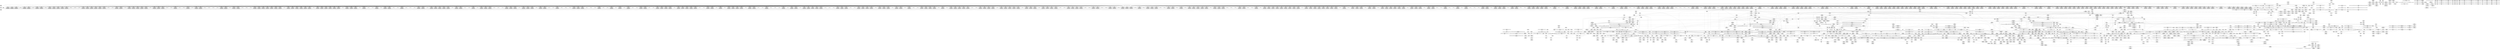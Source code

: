 digraph {
	CE0x5479cc0 [shape=record,shape=Mrecord,label="{CE0x5479cc0|rcu_lock_release:tmp1}"]
	CE0x5363cc0 [shape=record,shape=Mrecord,label="{CE0x5363cc0|GLOBAL:rcu_lock_map|Global_var:rcu_lock_map|*SummSink*}"]
	CE0x5417cd0 [shape=record,shape=Mrecord,label="{CE0x5417cd0|_ret_void,_!dbg_!27717|include/linux/rcupdate.h,245|*SummSink*}"]
	CE0x5445730 [shape=record,shape=Mrecord,label="{CE0x5445730|GLOBAL:__preempt_count_add|*Constant*}"]
	CE0x53d7f80 [shape=record,shape=Mrecord,label="{CE0x53d7f80|2472:_%struct.cred*,_:_CRE_2600,2608_|*MultipleSource*|Function::task_sid&Arg::task::|Function::current_has_perm&Arg::tsk::|Function::selinux_task_setpgid&Arg::p::|security/selinux/hooks.c,208}"]
	CE0x53bf4d0 [shape=record,shape=Mrecord,label="{CE0x53bf4d0|i64*_getelementptr_inbounds_(_11_x_i64_,_11_x_i64_*___llvm_gcov_ctr127,_i64_0,_i64_9)|*Constant*|*SummSource*}"]
	CE0x53daa40 [shape=record,shape=Mrecord,label="{CE0x53daa40|2472:_%struct.cred*,_:_CRE_2752,2760_|*MultipleSource*|Function::task_sid&Arg::task::|Function::current_has_perm&Arg::tsk::|Function::selinux_task_setpgid&Arg::p::|security/selinux/hooks.c,208}"]
	CE0x534eb90 [shape=record,shape=Mrecord,label="{CE0x534eb90|task_sid:tmp1}"]
	CE0x537d230 [shape=record,shape=Mrecord,label="{CE0x537d230|current_sid:tmp10|security/selinux/hooks.c,218|*SummSink*}"]
	CE0x537edc0 [shape=record,shape=Mrecord,label="{CE0x537edc0|_call_void_rcu_lock_acquire(%struct.lockdep_map*_rcu_lock_map)_#10,_!dbg_!27711|include/linux/rcupdate.h,881}"]
	CE0x53c3ac0 [shape=record,shape=Mrecord,label="{CE0x53c3ac0|2472:_%struct.cred*,_:_CRE_584,592_|*MultipleSource*|Function::task_sid&Arg::task::|Function::current_has_perm&Arg::tsk::|Function::selinux_task_setpgid&Arg::p::|security/selinux/hooks.c,208}"]
	CE0x54049a0 [shape=record,shape=Mrecord,label="{CE0x54049a0|i64*_getelementptr_inbounds_(_11_x_i64_,_11_x_i64_*___llvm_gcov_ctr127,_i64_0,_i64_1)|*Constant*|*SummSource*}"]
	CE0x540a800 [shape=record,shape=Mrecord,label="{CE0x540a800|__rcu_read_lock:do.end}"]
	CE0x53c8330 [shape=record,shape=Mrecord,label="{CE0x53c8330|task_sid:tmp18|security/selinux/hooks.c,208}"]
	CE0x53cc670 [shape=record,shape=Mrecord,label="{CE0x53cc670|2472:_%struct.cred*,_:_CRE_1944,1952_|*MultipleSource*|Function::task_sid&Arg::task::|Function::current_has_perm&Arg::tsk::|Function::selinux_task_setpgid&Arg::p::|security/selinux/hooks.c,208}"]
	CE0x53726f0 [shape=record,shape=Mrecord,label="{CE0x53726f0|current_has_perm:tmp1}"]
	CE0x54092d0 [shape=record,shape=Mrecord,label="{CE0x54092d0|_call_void_mcount()_#3|*SummSource*}"]
	CE0x5427bb0 [shape=record,shape=Mrecord,label="{CE0x5427bb0|__rcu_read_lock:do.end|*SummSink*}"]
	CE0x5361d50 [shape=record,shape=Mrecord,label="{CE0x5361d50|__preempt_count_sub:do.body|*SummSink*}"]
	CE0x53cde00 [shape=record,shape=Mrecord,label="{CE0x53cde00|2472:_%struct.cred*,_:_CRE_2036,2040_|*MultipleSource*|Function::task_sid&Arg::task::|Function::current_has_perm&Arg::tsk::|Function::selinux_task_setpgid&Arg::p::|security/selinux/hooks.c,208}"]
	CE0x547bc10 [shape=record,shape=Mrecord,label="{CE0x547bc10|__rcu_read_unlock:tmp4|include/linux/rcupdate.h,244|*SummSource*}"]
	CE0x5357650 [shape=record,shape=Mrecord,label="{CE0x5357650|GLOBAL:current_sid|*Constant*}"]
	CE0x5376d60 [shape=record,shape=Mrecord,label="{CE0x5376d60|current_sid:call|security/selinux/hooks.c,218}"]
	CE0x5395ed0 [shape=record,shape=Mrecord,label="{CE0x5395ed0|get_current:tmp3}"]
	CE0x53d5d90 [shape=record,shape=Mrecord,label="{CE0x53d5d90|2472:_%struct.cred*,_:_CRE_2523,2524_}"]
	CE0x534dce0 [shape=record,shape=Mrecord,label="{CE0x534dce0|2472:_%struct.cred*,_:_CRE_272,280_|*MultipleSource*|Function::task_sid&Arg::task::|Function::current_has_perm&Arg::tsk::|Function::selinux_task_setpgid&Arg::p::|security/selinux/hooks.c,208}"]
	CE0x536d810 [shape=record,shape=Mrecord,label="{CE0x536d810|_ret_i32_%call,_!dbg_!27714|security/selinux/hooks.c,3574|*SummSink*}"]
	CE0x5402f60 [shape=record,shape=Mrecord,label="{CE0x5402f60|task_sid:tmp20|security/selinux/hooks.c,208|*SummSource*}"]
	CE0x5363dd0 [shape=record,shape=Mrecord,label="{CE0x5363dd0|rcu_lock_acquire:map|Function::rcu_lock_acquire&Arg::map::}"]
	CE0x53eef40 [shape=record,shape=Mrecord,label="{CE0x53eef40|2472:_%struct.cred*,_:_CRE_6310,6311_}"]
	CE0x5484d40 [shape=record,shape=Mrecord,label="{CE0x5484d40|__preempt_count_add:tmp6|./arch/x86/include/asm/preempt.h,73|*SummSource*}"]
	CE0x53ad630 [shape=record,shape=Mrecord,label="{CE0x53ad630|i64*_getelementptr_inbounds_(_11_x_i64_,_11_x_i64_*___llvm_gcov_ctr127,_i64_0,_i64_8)|*Constant*|*SummSource*}"]
	CE0x53f05d0 [shape=record,shape=Mrecord,label="{CE0x53f05d0|2472:_%struct.cred*,_:_CRE_6329,6330_}"]
	CE0x53933f0 [shape=record,shape=Mrecord,label="{CE0x53933f0|2472:_%struct.cred*,_:_CRE_472,480_|*MultipleSource*|Function::task_sid&Arg::task::|Function::current_has_perm&Arg::tsk::|Function::selinux_task_setpgid&Arg::p::|security/selinux/hooks.c,208}"]
	CE0x53fc280 [shape=record,shape=Mrecord,label="{CE0x53fc280|task_sid:tmp4|*LoadInst*|security/selinux/hooks.c,208|*SummSink*}"]
	CE0x5370730 [shape=record,shape=Mrecord,label="{CE0x5370730|get_current:entry}"]
	CE0x5397fe0 [shape=record,shape=Mrecord,label="{CE0x5397fe0|rcu_read_lock:tmp11|include/linux/rcupdate.h,882|*SummSink*}"]
	CE0x535f830 [shape=record,shape=Mrecord,label="{CE0x535f830|task_sid:task|Function::task_sid&Arg::task::|*SummSource*}"]
	CE0x5478460 [shape=record,shape=Mrecord,label="{CE0x5478460|i8*_undef|*Constant*|*SummSink*}"]
	CE0x5374f50 [shape=record,shape=Mrecord,label="{CE0x5374f50|current_sid:tmp2}"]
	CE0x53e3fe0 [shape=record,shape=Mrecord,label="{CE0x53e3fe0|2472:_%struct.cred*,_:_CRE_3024,3032_|*MultipleSource*|Function::task_sid&Arg::task::|Function::current_has_perm&Arg::tsk::|Function::selinux_task_setpgid&Arg::p::|security/selinux/hooks.c,208}"]
	CE0x5368310 [shape=record,shape=Mrecord,label="{CE0x5368310|i64*_getelementptr_inbounds_(_2_x_i64_,_2_x_i64_*___llvm_gcov_ctr279,_i64_0,_i64_0)|*Constant*|*SummSink*}"]
	CE0x53d6e20 [shape=record,shape=Mrecord,label="{CE0x53d6e20|2472:_%struct.cred*,_:_CRE_2568,2576_|*MultipleSource*|Function::task_sid&Arg::task::|Function::current_has_perm&Arg::tsk::|Function::selinux_task_setpgid&Arg::p::|security/selinux/hooks.c,208}"]
	CE0x5359d00 [shape=record,shape=Mrecord,label="{CE0x5359d00|current_sid:tmp3|*SummSink*}"]
	CE0x53e8e10 [shape=record,shape=Mrecord,label="{CE0x53e8e10|2472:_%struct.cred*,_:_CRE_5928,5936_|*MultipleSource*|Function::task_sid&Arg::task::|Function::current_has_perm&Arg::tsk::|Function::selinux_task_setpgid&Arg::p::|security/selinux/hooks.c,208}"]
	CE0x5414190 [shape=record,shape=Mrecord,label="{CE0x5414190|GLOBAL:rcu_read_unlock|*Constant*|*SummSink*}"]
	CE0x53f11b0 [shape=record,shape=Mrecord,label="{CE0x53f11b0|2472:_%struct.cred*,_:_CRE_6339,6340_}"]
	CE0x53f42f0 [shape=record,shape=Mrecord,label="{CE0x53f42f0|2472:_%struct.cred*,_:_CRE_6456,6464_|*MultipleSource*|Function::task_sid&Arg::task::|Function::current_has_perm&Arg::tsk::|Function::selinux_task_setpgid&Arg::p::|security/selinux/hooks.c,208}"]
	CE0x5445240 [shape=record,shape=Mrecord,label="{CE0x5445240|rcu_lock_acquire:tmp1}"]
	CE0x53f8540 [shape=record,shape=Mrecord,label="{CE0x53f8540|2472:_%struct.cred*,_:_CRE_6656,6660_|*MultipleSource*|Function::task_sid&Arg::task::|Function::current_has_perm&Arg::tsk::|Function::selinux_task_setpgid&Arg::p::|security/selinux/hooks.c,208}"]
	CE0x5415c50 [shape=record,shape=Mrecord,label="{CE0x5415c50|task_sid:tmp5|security/selinux/hooks.c,208|*SummSource*}"]
	CE0x5449760 [shape=record,shape=Mrecord,label="{CE0x5449760|rcu_read_unlock:tmp15|include/linux/rcupdate.h,933|*SummSink*}"]
	CE0x542b150 [shape=record,shape=Mrecord,label="{CE0x542b150|__preempt_count_add:bb|*SummSink*}"]
	CE0x53c4150 [shape=record,shape=Mrecord,label="{CE0x53c4150|2472:_%struct.cred*,_:_CRE_608,616_|*MultipleSource*|Function::task_sid&Arg::task::|Function::current_has_perm&Arg::tsk::|Function::selinux_task_setpgid&Arg::p::|security/selinux/hooks.c,208}"]
	CE0x54445a0 [shape=record,shape=Mrecord,label="{CE0x54445a0|rcu_read_unlock:call|include/linux/rcupdate.h,933}"]
	CE0x53949b0 [shape=record,shape=Mrecord,label="{CE0x53949b0|_ret_%struct.task_struct*_%tmp4,_!dbg_!27714|./arch/x86/include/asm/current.h,14}"]
	CE0x53544c0 [shape=record,shape=Mrecord,label="{CE0x53544c0|current_sid:tmp8|security/selinux/hooks.c,218}"]
	CE0x53c93a0 [shape=record,shape=Mrecord,label="{CE0x53c93a0|i32_208|*Constant*}"]
	CE0x53c64c0 [shape=record,shape=Mrecord,label="{CE0x53c64c0|2472:_%struct.cred*,_:_CRE_736,744_|*MultipleSource*|Function::task_sid&Arg::task::|Function::current_has_perm&Arg::tsk::|Function::selinux_task_setpgid&Arg::p::|security/selinux/hooks.c,208}"]
	CE0x54446d0 [shape=record,shape=Mrecord,label="{CE0x54446d0|rcu_lock_acquire:tmp4|include/linux/rcupdate.h,418}"]
	CE0x5352f90 [shape=record,shape=Mrecord,label="{CE0x5352f90|avc_has_perm:auditdata|Function::avc_has_perm&Arg::auditdata::|*SummSource*}"]
	CE0x543a620 [shape=record,shape=Mrecord,label="{CE0x543a620|i64*_getelementptr_inbounds_(_4_x_i64_,_4_x_i64_*___llvm_gcov_ctr135,_i64_0,_i64_2)|*Constant*|*SummSink*}"]
	CE0x53bfba0 [shape=record,shape=Mrecord,label="{CE0x53bfba0|rcu_read_lock:tmp19|include/linux/rcupdate.h,882}"]
	CE0x537ab00 [shape=record,shape=Mrecord,label="{CE0x537ab00|2472:_%struct.cred*,_:_CRE_368,376_|*MultipleSource*|Function::task_sid&Arg::task::|Function::current_has_perm&Arg::tsk::|Function::selinux_task_setpgid&Arg::p::|security/selinux/hooks.c,208}"]
	CE0x5433140 [shape=record,shape=Mrecord,label="{CE0x5433140|__rcu_read_lock:tmp6|include/linux/rcupdate.h,240|*SummSink*}"]
	CE0x5424d10 [shape=record,shape=Mrecord,label="{CE0x5424d10|__rcu_read_unlock:tmp1|*SummSource*}"]
	CE0x53b5a60 [shape=record,shape=Mrecord,label="{CE0x53b5a60|rcu_read_lock:do.end}"]
	CE0x5416be0 [shape=record,shape=Mrecord,label="{CE0x5416be0|task_sid:tmp8|security/selinux/hooks.c,208}"]
	CE0x53708e0 [shape=record,shape=Mrecord,label="{CE0x53708e0|i64*_getelementptr_inbounds_(_2_x_i64_,_2_x_i64_*___llvm_gcov_ctr136,_i64_0,_i64_0)|*Constant*|*SummSource*}"]
	CE0x53e0fd0 [shape=record,shape=Mrecord,label="{CE0x53e0fd0|2472:_%struct.cred*,_:_CRE_2946,2947_}"]
	CE0x5417b50 [shape=record,shape=Mrecord,label="{CE0x5417b50|task_sid:tmp9|security/selinux/hooks.c,208|*SummSink*}"]
	CE0x53ee950 [shape=record,shape=Mrecord,label="{CE0x53ee950|2472:_%struct.cred*,_:_CRE_6305,6306_}"]
	CE0x5431170 [shape=record,shape=Mrecord,label="{CE0x5431170|_call_void_asm_sideeffect_,_memory_,_dirflag_,_fpsr_,_flags_()_#3,_!dbg_!27714,_!srcloc_!27715|include/linux/rcupdate.h,239|*SummSink*}"]
	CE0x5479a00 [shape=record,shape=Mrecord,label="{CE0x5479a00|_call_void_asm_addl_$1,_%gs:$0_,_*m,ri,*m,_dirflag_,_fpsr_,_flags_(i32*___preempt_count,_i32_%val,_i32*___preempt_count)_#3,_!dbg_!27714,_!srcloc_!27717|./arch/x86/include/asm/preempt.h,72}"]
	CE0x53e35d0 [shape=record,shape=Mrecord,label="{CE0x53e35d0|2472:_%struct.cred*,_:_CRE_2984,2988_|*MultipleSource*|Function::task_sid&Arg::task::|Function::current_has_perm&Arg::tsk::|Function::selinux_task_setpgid&Arg::p::|security/selinux/hooks.c,208}"]
	CE0x5394f10 [shape=record,shape=Mrecord,label="{CE0x5394f10|i32_78|*Constant*|*SummSink*}"]
	CE0x544b490 [shape=record,shape=Mrecord,label="{CE0x544b490|rcu_read_unlock:land.lhs.true|*SummSource*}"]
	CE0x53f87a0 [shape=record,shape=Mrecord,label="{CE0x53f87a0|2472:_%struct.cred*,_:_CRE_6660,6664_|*MultipleSource*|Function::task_sid&Arg::task::|Function::current_has_perm&Arg::tsk::|Function::selinux_task_setpgid&Arg::p::|security/selinux/hooks.c,208}"]
	CE0x5380f90 [shape=record,shape=Mrecord,label="{CE0x5380f90|GLOBAL:lockdep_rcu_suspicious|*Constant*}"]
	CE0x547c680 [shape=record,shape=Mrecord,label="{CE0x547c680|void_(i32*,_i32,_i32*)*_asm_addl_$1,_%gs:$0_,_*m,ri,*m,_dirflag_,_fpsr_,_flags_}"]
	CE0x5402410 [shape=record,shape=Mrecord,label="{CE0x5402410|i8*_getelementptr_inbounds_(_41_x_i8_,_41_x_i8_*_.str44,_i32_0,_i32_0)|*Constant*}"]
	CE0x54881f0 [shape=record,shape=Mrecord,label="{CE0x54881f0|__rcu_read_lock:tmp2}"]
	CE0x53de0b0 [shape=record,shape=Mrecord,label="{CE0x53de0b0|2472:_%struct.cred*,_:_CRE_2906,2907_}"]
	CE0x5370020 [shape=record,shape=Mrecord,label="{CE0x5370020|i64*_getelementptr_inbounds_(_2_x_i64_,_2_x_i64_*___llvm_gcov_ctr136,_i64_0,_i64_1)|*Constant*|*SummSource*}"]
	CE0x53e1e10 [shape=record,shape=Mrecord,label="{CE0x53e1e10|2472:_%struct.cred*,_:_CRE_2958,2959_}"]
	CE0x53bc630 [shape=record,shape=Mrecord,label="{CE0x53bc630|rcu_read_lock:bb|*SummSource*}"]
	CE0x5436f40 [shape=record,shape=Mrecord,label="{CE0x5436f40|rcu_read_lock:tmp7|include/linux/rcupdate.h,882}"]
	CE0x540c740 [shape=record,shape=Mrecord,label="{CE0x540c740|_call_void_mcount()_#3|*SummSource*}"]
	CE0x5378ae0 [shape=record,shape=Mrecord,label="{CE0x5378ae0|current_sid:bb}"]
	CE0x5432370 [shape=record,shape=Mrecord,label="{CE0x5432370|rcu_read_unlock:call3|include/linux/rcupdate.h,933|*SummSink*}"]
	CE0x537f1e0 [shape=record,shape=Mrecord,label="{CE0x537f1e0|cred_sid:security|security/selinux/hooks.c,196|*SummSink*}"]
	CE0x5403300 [shape=record,shape=Mrecord,label="{CE0x5403300|task_sid:tmp22|security/selinux/hooks.c,208}"]
	CE0x53dfcd0 [shape=record,shape=Mrecord,label="{CE0x53dfcd0|2472:_%struct.cred*,_:_CRE_2930,2931_}"]
	CE0x5374310 [shape=record,shape=Mrecord,label="{CE0x5374310|i1_true|*Constant*|*SummSource*}"]
	CE0x53f04a0 [shape=record,shape=Mrecord,label="{CE0x53f04a0|2472:_%struct.cred*,_:_CRE_6328,6329_}"]
	CE0x543d0d0 [shape=record,shape=Mrecord,label="{CE0x543d0d0|cred_sid:bb|*SummSink*}"]
	CE0x53e0650 [shape=record,shape=Mrecord,label="{CE0x53e0650|2472:_%struct.cred*,_:_CRE_2938,2939_}"]
	CE0x543d6a0 [shape=record,shape=Mrecord,label="{CE0x543d6a0|cred_sid:tmp6|security/selinux/hooks.c,197}"]
	CE0x5372680 [shape=record,shape=Mrecord,label="{CE0x5372680|i64_1|*Constant*}"]
	CE0x53bc0d0 [shape=record,shape=Mrecord,label="{CE0x53bc0d0|2472:_%struct.cred*,_:_CRE_440,448_|*MultipleSource*|Function::task_sid&Arg::task::|Function::current_has_perm&Arg::tsk::|Function::selinux_task_setpgid&Arg::p::|security/selinux/hooks.c,208}"]
	CE0x537d9e0 [shape=record,shape=Mrecord,label="{CE0x537d9e0|i8_1|*Constant*|*SummSource*}"]
	CE0x53cdb70 [shape=record,shape=Mrecord,label="{CE0x53cdb70|2472:_%struct.cred*,_:_CRE_2032,2036_|*MultipleSource*|Function::task_sid&Arg::task::|Function::current_has_perm&Arg::tsk::|Function::selinux_task_setpgid&Arg::p::|security/selinux/hooks.c,208}"]
	CE0x53e2400 [shape=record,shape=Mrecord,label="{CE0x53e2400|2472:_%struct.cred*,_:_CRE_2963,2964_}"]
	CE0x547b4c0 [shape=record,shape=Mrecord,label="{CE0x547b4c0|i64*_getelementptr_inbounds_(_4_x_i64_,_4_x_i64_*___llvm_gcov_ctr135,_i64_0,_i64_3)|*Constant*|*SummSink*}"]
	CE0x548f900 [shape=record,shape=Mrecord,label="{CE0x548f900|__preempt_count_sub:do.end}"]
	CE0x540c230 [shape=record,shape=Mrecord,label="{CE0x540c230|rcu_read_lock:tmp13|include/linux/rcupdate.h,882|*SummSink*}"]
	CE0x5346f50 [shape=record,shape=Mrecord,label="{CE0x5346f50|avc_has_perm:ssid|Function::avc_has_perm&Arg::ssid::}"]
	CE0x5442060 [shape=record,shape=Mrecord,label="{CE0x5442060|GLOBAL:__preempt_count|Global_var:__preempt_count}"]
	CE0x5372d50 [shape=record,shape=Mrecord,label="{CE0x5372d50|_call_void_mcount()_#3}"]
	CE0x539aff0 [shape=record,shape=Mrecord,label="{CE0x539aff0|current_sid:security|security/selinux/hooks.c,218|*SummSink*}"]
	"CONST[source:0(mediator),value:0(static)][purpose:{operation}][SrcIdx:1]"
	CE0x53c7900 [shape=record,shape=Mrecord,label="{CE0x53c7900|i64*_getelementptr_inbounds_(_2_x_i64_,_2_x_i64_*___llvm_gcov_ctr131,_i64_0,_i64_0)|*Constant*|*SummSource*}"]
	CE0x53ef1a0 [shape=record,shape=Mrecord,label="{CE0x53ef1a0|2472:_%struct.cred*,_:_CRE_6312,6313_}"]
	CE0x53ece60 [shape=record,shape=Mrecord,label="{CE0x53ece60|2472:_%struct.cred*,_:_CRE_6264,6280_|*MultipleSource*|Function::task_sid&Arg::task::|Function::current_has_perm&Arg::tsk::|Function::selinux_task_setpgid&Arg::p::|security/selinux/hooks.c,208}"]
	CE0x5378240 [shape=record,shape=Mrecord,label="{CE0x5378240|_call_void_rcu_read_lock()_#10,_!dbg_!27712|security/selinux/hooks.c,207}"]
	CE0x53df940 [shape=record,shape=Mrecord,label="{CE0x53df940|2472:_%struct.cred*,_:_CRE_2927,2928_}"]
	CE0x5350020 [shape=record,shape=Mrecord,label="{CE0x5350020|i64_1|*Constant*|*SummSink*}"]
	CE0x54349e0 [shape=record,shape=Mrecord,label="{CE0x54349e0|rcu_read_unlock:do.end|*SummSink*}"]
	CE0x5414640 [shape=record,shape=Mrecord,label="{CE0x5414640|_ret_void,_!dbg_!27735|include/linux/rcupdate.h,938}"]
	CE0x53c0a80 [shape=record,shape=Mrecord,label="{CE0x53c0a80|i64*_getelementptr_inbounds_(_11_x_i64_,_11_x_i64_*___llvm_gcov_ctr127,_i64_0,_i64_10)|*Constant*|*SummSource*}"]
	CE0x547e950 [shape=record,shape=Mrecord,label="{CE0x547e950|__rcu_read_unlock:tmp7|include/linux/rcupdate.h,245|*SummSource*}"]
	CE0x5439e30 [shape=record,shape=Mrecord,label="{CE0x5439e30|__preempt_count_sub:tmp7|./arch/x86/include/asm/preempt.h,78}"]
	CE0x53a6770 [shape=record,shape=Mrecord,label="{CE0x53a6770|rcu_read_lock:tmp2|*SummSource*}"]
	CE0x53b2060 [shape=record,shape=Mrecord,label="{CE0x53b2060|_ret_void,_!dbg_!27717|include/linux/rcupdate.h,240}"]
	CE0x5354dd0 [shape=record,shape=Mrecord,label="{CE0x5354dd0|current_sid:do.end}"]
	CE0x536e1d0 [shape=record,shape=Mrecord,label="{CE0x536e1d0|i64_2|*Constant*}"]
	CE0x5368ca0 [shape=record,shape=Mrecord,label="{CE0x5368ca0|i64_4|*Constant*|*SummSink*}"]
	CE0x5484630 [shape=record,shape=Mrecord,label="{CE0x5484630|i64*_getelementptr_inbounds_(_4_x_i64_,_4_x_i64_*___llvm_gcov_ctr129,_i64_0,_i64_3)|*Constant*}"]
	CE0x543ddf0 [shape=record,shape=Mrecord,label="{CE0x543ddf0|cred_sid:sid|security/selinux/hooks.c,197}"]
	CE0x54334a0 [shape=record,shape=Mrecord,label="{CE0x54334a0|__rcu_read_lock:tmp7|include/linux/rcupdate.h,240}"]
	CE0x5452cd0 [shape=record,shape=Mrecord,label="{CE0x5452cd0|i32_934|*Constant*|*SummSource*}"]
	CE0x53d6cf0 [shape=record,shape=Mrecord,label="{CE0x53d6cf0|2472:_%struct.cred*,_:_CRE_2544,2568_|*MultipleSource*|Function::task_sid&Arg::task::|Function::current_has_perm&Arg::tsk::|Function::selinux_task_setpgid&Arg::p::|security/selinux/hooks.c,208}"]
	CE0x5413b80 [shape=record,shape=Mrecord,label="{CE0x5413b80|_call_void_rcu_read_unlock()_#10,_!dbg_!27748|security/selinux/hooks.c,209}"]
	CE0x5451640 [shape=record,shape=Mrecord,label="{CE0x5451640|rcu_read_unlock:tmp17|include/linux/rcupdate.h,933|*SummSource*}"]
	CE0x5363eb0 [shape=record,shape=Mrecord,label="{CE0x5363eb0|rcu_read_unlock:tmp4|include/linux/rcupdate.h,933|*SummSink*}"]
	CE0x548ea00 [shape=record,shape=Mrecord,label="{CE0x548ea00|i64*_getelementptr_inbounds_(_4_x_i64_,_4_x_i64_*___llvm_gcov_ctr128,_i64_0,_i64_0)|*Constant*|*SummSink*}"]
	CE0x53b5940 [shape=record,shape=Mrecord,label="{CE0x53b5940|rcu_read_lock:land.lhs.true2|*SummSink*}"]
	CE0x536d290 [shape=record,shape=Mrecord,label="{CE0x536d290|current_sid:tmp7|security/selinux/hooks.c,218|*SummSink*}"]
	CE0x54795f0 [shape=record,shape=Mrecord,label="{CE0x54795f0|rcu_lock_release:__here|*SummSource*}"]
	CE0x547dac0 [shape=record,shape=Mrecord,label="{CE0x547dac0|i64*_getelementptr_inbounds_(_4_x_i64_,_4_x_i64_*___llvm_gcov_ctr134,_i64_0,_i64_3)|*Constant*|*SummSink*}"]
	CE0x53b9aa0 [shape=record,shape=Mrecord,label="{CE0x53b9aa0|2472:_%struct.cred*,_:_CRE_128,136_|*MultipleSource*|Function::task_sid&Arg::task::|Function::current_has_perm&Arg::tsk::|Function::selinux_task_setpgid&Arg::p::|security/selinux/hooks.c,208}"]
	CE0x53aedc0 [shape=record,shape=Mrecord,label="{CE0x53aedc0|rcu_read_lock:bb|*SummSink*}"]
	CE0x536e110 [shape=record,shape=Mrecord,label="{CE0x536e110|i64_0|*Constant*}"]
	CE0x5451cc0 [shape=record,shape=Mrecord,label="{CE0x5451cc0|rcu_read_unlock:tmp18|include/linux/rcupdate.h,933|*SummSink*}"]
	CE0x5478180 [shape=record,shape=Mrecord,label="{CE0x5478180|i8*_undef|*Constant*}"]
	CE0x5352ab0 [shape=record,shape=Mrecord,label="{CE0x5352ab0|%struct.common_audit_data*_null|*Constant*|*SummSink*}"]
	CE0x53bf660 [shape=record,shape=Mrecord,label="{CE0x53bf660|i64*_getelementptr_inbounds_(_11_x_i64_,_11_x_i64_*___llvm_gcov_ctr127,_i64_0,_i64_9)|*Constant*|*SummSink*}"]
	CE0x53dd760 [shape=record,shape=Mrecord,label="{CE0x53dd760|2472:_%struct.cred*,_:_CRE_2896,2900_|*MultipleSource*|Function::task_sid&Arg::task::|Function::current_has_perm&Arg::tsk::|Function::selinux_task_setpgid&Arg::p::|security/selinux/hooks.c,208}"]
	CE0x53bb300 [shape=record,shape=Mrecord,label="{CE0x53bb300|2472:_%struct.cred*,_:_CRE_112,116_|*MultipleSource*|Function::task_sid&Arg::task::|Function::current_has_perm&Arg::tsk::|Function::selinux_task_setpgid&Arg::p::|security/selinux/hooks.c,208}"]
	CE0x53af0f0 [shape=record,shape=Mrecord,label="{CE0x53af0f0|%struct.task_struct*_(%struct.task_struct**)*_asm_movq_%gs:$_1:P_,$0_,_r,im,_dirflag_,_fpsr_,_flags_|*SummSource*}"]
	CE0x543b100 [shape=record,shape=Mrecord,label="{CE0x543b100|__preempt_count_sub:do.end|*SummSink*}"]
	CE0x53d86a0 [shape=record,shape=Mrecord,label="{CE0x53d86a0|2472:_%struct.cred*,_:_CRE_2648,2656_|*MultipleSource*|Function::task_sid&Arg::task::|Function::current_has_perm&Arg::tsk::|Function::selinux_task_setpgid&Arg::p::|security/selinux/hooks.c,208}"]
	CE0x534d140 [shape=record,shape=Mrecord,label="{CE0x534d140|_ret_void,_!dbg_!27717|include/linux/rcupdate.h,419}"]
	CE0x53b7460 [shape=record,shape=Mrecord,label="{CE0x53b7460|rcu_read_lock:if.then}"]
	CE0x53b4be0 [shape=record,shape=Mrecord,label="{CE0x53b4be0|GLOBAL:rcu_lock_map|Global_var:rcu_lock_map}"]
	CE0x536aff0 [shape=record,shape=Mrecord,label="{CE0x536aff0|current_sid:tmp13|security/selinux/hooks.c,218}"]
	CE0x5450860 [shape=record,shape=Mrecord,label="{CE0x5450860|rcu_read_unlock:tmp21|include/linux/rcupdate.h,935|*SummSink*}"]
	CE0x537ca10 [shape=record,shape=Mrecord,label="{CE0x537ca10|task_sid:tmp2|*SummSink*}"]
	CE0x5489640 [shape=record,shape=Mrecord,label="{CE0x5489640|i64*_getelementptr_inbounds_(_4_x_i64_,_4_x_i64_*___llvm_gcov_ctr133,_i64_0,_i64_3)|*Constant*|*SummSource*}"]
	CE0x536bcc0 [shape=record,shape=Mrecord,label="{CE0x536bcc0|selinux_task_setpgid:entry|*SummSource*}"]
	CE0x544f750 [shape=record,shape=Mrecord,label="{CE0x544f750|rcu_read_unlock:tmp19|include/linux/rcupdate.h,933|*SummSource*}"]
	CE0x53e9c80 [shape=record,shape=Mrecord,label="{CE0x53e9c80|2472:_%struct.cred*,_:_CRE_5976,5984_|*MultipleSource*|Function::task_sid&Arg::task::|Function::current_has_perm&Arg::tsk::|Function::selinux_task_setpgid&Arg::p::|security/selinux/hooks.c,208}"]
	CE0x53b29f0 [shape=record,shape=Mrecord,label="{CE0x53b29f0|cred_sid:tmp3|*SummSource*}"]
	CE0x537bd20 [shape=record,shape=Mrecord,label="{CE0x537bd20|_call_void_mcount()_#3|*SummSource*}"]
	CE0x5479d30 [shape=record,shape=Mrecord,label="{CE0x5479d30|rcu_lock_release:tmp1|*SummSource*}"]
	CE0x5454fe0 [shape=record,shape=Mrecord,label="{CE0x5454fe0|rcu_lock_release:entry|*SummSource*}"]
	CE0x53fe240 [shape=record,shape=Mrecord,label="{CE0x53fe240|i64_6|*Constant*}"]
	CE0x548f7c0 [shape=record,shape=Mrecord,label="{CE0x548f7c0|__preempt_count_sub:bb}"]
	CE0x53cb5a0 [shape=record,shape=Mrecord,label="{CE0x53cb5a0|2472:_%struct.cred*,_:_CRE_1888,1896_|*MultipleSource*|Function::task_sid&Arg::task::|Function::current_has_perm&Arg::tsk::|Function::selinux_task_setpgid&Arg::p::|security/selinux/hooks.c,208}"]
	CE0x5443130 [shape=record,shape=Mrecord,label="{CE0x5443130|rcu_read_unlock:tobool1|include/linux/rcupdate.h,933|*SummSource*}"]
	CE0x5375730 [shape=record,shape=Mrecord,label="{CE0x5375730|current_sid:tmp|*SummSink*}"]
	CE0x543acb0 [shape=record,shape=Mrecord,label="{CE0x543acb0|_call_void_asm_addl_$1,_%gs:$0_,_*m,ri,*m,_dirflag_,_fpsr_,_flags_(i32*___preempt_count,_i32_%sub,_i32*___preempt_count)_#3,_!dbg_!27717,_!srcloc_!27718|./arch/x86/include/asm/preempt.h,77|*SummSource*}"]
	CE0x5440e40 [shape=record,shape=Mrecord,label="{CE0x5440e40|rcu_read_unlock:tmp2|*SummSink*}"]
	CE0x5456040 [shape=record,shape=Mrecord,label="{CE0x5456040|GLOBAL:__rcu_read_unlock|*Constant*|*SummSink*}"]
	CE0x54a66d0 [shape=record,shape=Mrecord,label="{CE0x54a66d0|COLLAPSED:_GCMRE___llvm_gcov_ctr129_internal_global_4_x_i64_zeroinitializer:_elem_0:default:}"]
	CE0x5354cc0 [shape=record,shape=Mrecord,label="{CE0x5354cc0|current_sid:bb|*SummSink*}"]
	CE0x53b79d0 [shape=record,shape=Mrecord,label="{CE0x53b79d0|task_sid:do.end}"]
	CE0x5434260 [shape=record,shape=Mrecord,label="{CE0x5434260|rcu_read_unlock:if.end|*SummSource*}"]
	CE0x5397be0 [shape=record,shape=Mrecord,label="{CE0x5397be0|rcu_read_lock:tmp11|include/linux/rcupdate.h,882}"]
	CE0x535f970 [shape=record,shape=Mrecord,label="{CE0x535f970|_ret_i32_%call7,_!dbg_!27749|security/selinux/hooks.c,210}"]
	CE0x53785c0 [shape=record,shape=Mrecord,label="{CE0x53785c0|__rcu_read_lock:tmp|*SummSource*}"]
	CE0x5451090 [shape=record,shape=Mrecord,label="{CE0x5451090|rcu_read_unlock:tmp22|include/linux/rcupdate.h,935|*SummSink*}"]
	CE0x548dca0 [shape=record,shape=Mrecord,label="{CE0x548dca0|i64_ptrtoint_(i8*_blockaddress(_rcu_lock_release,_%__here)_to_i64)|*Constant*}"]
	CE0x548a370 [shape=record,shape=Mrecord,label="{CE0x548a370|__rcu_read_unlock:do.body}"]
	CE0x53bfdf0 [shape=record,shape=Mrecord,label="{CE0x53bfdf0|rcu_read_lock:tmp20|include/linux/rcupdate.h,882}"]
	CE0x53f82e0 [shape=record,shape=Mrecord,label="{CE0x53f82e0|2472:_%struct.cred*,_:_CRE_6648,6656_|*MultipleSource*|Function::task_sid&Arg::task::|Function::current_has_perm&Arg::tsk::|Function::selinux_task_setpgid&Arg::p::|security/selinux/hooks.c,208}"]
	CE0x5414db0 [shape=record,shape=Mrecord,label="{CE0x5414db0|i64*_getelementptr_inbounds_(_2_x_i64_,_2_x_i64_*___llvm_gcov_ctr98,_i64_0,_i64_0)|*Constant*}"]
	CE0x5489f20 [shape=record,shape=Mrecord,label="{CE0x5489f20|rcu_lock_release:tmp7|*SummSource*}"]
	CE0x53c87f0 [shape=record,shape=Mrecord,label="{CE0x53c87f0|task_sid:tmp18|security/selinux/hooks.c,208|*SummSource*}"]
	CE0x53e7d70 [shape=record,shape=Mrecord,label="{CE0x53e7d70|2472:_%struct.cred*,_:_CRE_5872,5880_|*MultipleSource*|Function::task_sid&Arg::task::|Function::current_has_perm&Arg::tsk::|Function::selinux_task_setpgid&Arg::p::|security/selinux/hooks.c,208}"]
	CE0x5361300 [shape=record,shape=Mrecord,label="{CE0x5361300|current_has_perm:tmp2}"]
	CE0x53732a0 [shape=record,shape=Mrecord,label="{CE0x53732a0|current_sid:do.body|*SummSink*}"]
	CE0x53e5080 [shape=record,shape=Mrecord,label="{CE0x53e5080|2472:_%struct.cred*,_:_CRE_3080,3084_|*MultipleSource*|Function::task_sid&Arg::task::|Function::current_has_perm&Arg::tsk::|Function::selinux_task_setpgid&Arg::p::|security/selinux/hooks.c,208}"]
	CE0x5356b70 [shape=record,shape=Mrecord,label="{CE0x5356b70|current_sid:tmp5|security/selinux/hooks.c,218}"]
	CE0x53ff7d0 [shape=record,shape=Mrecord,label="{CE0x53ff7d0|i64*_getelementptr_inbounds_(_13_x_i64_,_13_x_i64_*___llvm_gcov_ctr126,_i64_0,_i64_8)|*Constant*}"]
	CE0x536cf20 [shape=record,shape=Mrecord,label="{CE0x536cf20|_call_void_mcount()_#3}"]
	CE0x536f9c0 [shape=record,shape=Mrecord,label="{CE0x536f9c0|COLLAPSED:_GCMRE___llvm_gcov_ctr125_internal_global_11_x_i64_zeroinitializer:_elem_0:default:}"]
	CE0x5434c30 [shape=record,shape=Mrecord,label="{CE0x5434c30|rcu_read_lock:if.end|*SummSink*}"]
	CE0x53da7e0 [shape=record,shape=Mrecord,label="{CE0x53da7e0|2472:_%struct.cred*,_:_CRE_2744,2752_|*MultipleSource*|Function::task_sid&Arg::task::|Function::current_has_perm&Arg::tsk::|Function::selinux_task_setpgid&Arg::p::|security/selinux/hooks.c,208}"]
	CE0x5454580 [shape=record,shape=Mrecord,label="{CE0x5454580|_call_void_rcu_lock_release(%struct.lockdep_map*_rcu_lock_map)_#10,_!dbg_!27733|include/linux/rcupdate.h,935|*SummSource*}"]
	CE0x53789d0 [shape=record,shape=Mrecord,label="{CE0x53789d0|current_sid:land.lhs.true2|*SummSink*}"]
	CE0x54a6e60 [shape=record,shape=Mrecord,label="{CE0x54a6e60|__preempt_count_add:tmp5|./arch/x86/include/asm/preempt.h,72}"]
	CE0x53adca0 [shape=record,shape=Mrecord,label="{CE0x53adca0|rcu_read_lock:tmp17|include/linux/rcupdate.h,882}"]
	CE0x54a1260 [shape=record,shape=Mrecord,label="{CE0x54a1260|i64_1|*Constant*}"]
	CE0x53cc1b0 [shape=record,shape=Mrecord,label="{CE0x53cc1b0|2472:_%struct.cred*,_:_CRE_1928,1936_|*MultipleSource*|Function::task_sid&Arg::task::|Function::current_has_perm&Arg::tsk::|Function::selinux_task_setpgid&Arg::p::|security/selinux/hooks.c,208}"]
	CE0x5350f40 [shape=record,shape=Mrecord,label="{CE0x5350f40|2472:_%struct.cred*,_:_CRE_697,698_}"]
	CE0x53e60f0 [shape=record,shape=Mrecord,label="{CE0x53e60f0|2472:_%struct.cred*,_:_CRE_3120,3128_|*MultipleSource*|Function::task_sid&Arg::task::|Function::current_has_perm&Arg::tsk::|Function::selinux_task_setpgid&Arg::p::|security/selinux/hooks.c,208}"]
	CE0x54300b0 [shape=record,shape=Mrecord,label="{CE0x54300b0|__preempt_count_add:val|Function::__preempt_count_add&Arg::val::|*SummSource*}"]
	CE0x53ce2c0 [shape=record,shape=Mrecord,label="{CE0x53ce2c0|2472:_%struct.cred*,_:_CRE_2044,2048_|*MultipleSource*|Function::task_sid&Arg::task::|Function::current_has_perm&Arg::tsk::|Function::selinux_task_setpgid&Arg::p::|security/selinux/hooks.c,208}"]
	CE0x5360540 [shape=record,shape=Mrecord,label="{CE0x5360540|current_has_perm:tmp|*SummSource*}"]
	CE0x53e2eb0 [shape=record,shape=Mrecord,label="{CE0x53e2eb0|2472:_%struct.cred*,_:_CRE_2972,2973_}"]
	CE0x53940e0 [shape=record,shape=Mrecord,label="{CE0x53940e0|current_sid:tmp17|security/selinux/hooks.c,218|*SummSource*}"]
	CE0x5353de0 [shape=record,shape=Mrecord,label="{CE0x5353de0|get_current:tmp1}"]
	CE0x53fc3f0 [shape=record,shape=Mrecord,label="{CE0x53fc3f0|task_sid:tmp10|security/selinux/hooks.c,208}"]
	CE0x5441f10 [shape=record,shape=Mrecord,label="{CE0x5441f10|_call_void_asm_addl_$1,_%gs:$0_,_*m,ri,*m,_dirflag_,_fpsr_,_flags_(i32*___preempt_count,_i32_%sub,_i32*___preempt_count)_#3,_!dbg_!27717,_!srcloc_!27718|./arch/x86/include/asm/preempt.h,77|*SummSink*}"]
	CE0x5453530 [shape=record,shape=Mrecord,label="{CE0x5453530|i8*_getelementptr_inbounds_(_44_x_i8_,_44_x_i8_*_.str47,_i32_0,_i32_0)|*Constant*|*SummSink*}"]
	CE0x5359ab0 [shape=record,shape=Mrecord,label="{CE0x5359ab0|current_sid:tmp3}"]
	CE0x53f1ec0 [shape=record,shape=Mrecord,label="{CE0x53f1ec0|2472:_%struct.cred*,_:_CRE_6350,6351_}"]
	CE0x53c7cd0 [shape=record,shape=Mrecord,label="{CE0x53c7cd0|task_sid:tmp17|security/selinux/hooks.c,208|*SummSink*}"]
	CE0x53e65b0 [shape=record,shape=Mrecord,label="{CE0x53e65b0|2472:_%struct.cred*,_:_CRE_3136,3140_|*MultipleSource*|Function::task_sid&Arg::task::|Function::current_has_perm&Arg::tsk::|Function::selinux_task_setpgid&Arg::p::|security/selinux/hooks.c,208}"]
	CE0x53dd010 [shape=record,shape=Mrecord,label="{CE0x53dd010|2472:_%struct.cred*,_:_CRE_2876,2880_|*MultipleSource*|Function::task_sid&Arg::task::|Function::current_has_perm&Arg::tsk::|Function::selinux_task_setpgid&Arg::p::|security/selinux/hooks.c,208}"]
	CE0x5434310 [shape=record,shape=Mrecord,label="{CE0x5434310|rcu_read_unlock:if.end|*SummSink*}"]
	CE0x53dbd70 [shape=record,shape=Mrecord,label="{CE0x53dbd70|2472:_%struct.cred*,_:_CRE_2816,2824_|*MultipleSource*|Function::task_sid&Arg::task::|Function::current_has_perm&Arg::tsk::|Function::selinux_task_setpgid&Arg::p::|security/selinux/hooks.c,208}"]
	CE0x53c9db0 [shape=record,shape=Mrecord,label="{CE0x53c9db0|2472:_%struct.cred*,_:_CRE_1808,1816_|*MultipleSource*|Function::task_sid&Arg::task::|Function::current_has_perm&Arg::tsk::|Function::selinux_task_setpgid&Arg::p::|security/selinux/hooks.c,208}"]
	CE0x543da50 [shape=record,shape=Mrecord,label="{CE0x543da50|cred_sid:tmp5|security/selinux/hooks.c,196|*SummSink*}"]
	CE0x53cc410 [shape=record,shape=Mrecord,label="{CE0x53cc410|2472:_%struct.cred*,_:_CRE_1936,1944_|*MultipleSource*|Function::task_sid&Arg::task::|Function::current_has_perm&Arg::tsk::|Function::selinux_task_setpgid&Arg::p::|security/selinux/hooks.c,208}"]
	CE0x536c190 [shape=record,shape=Mrecord,label="{CE0x536c190|i32_(i32,_i32,_i16,_i32,_%struct.common_audit_data*)*_bitcast_(i32_(i32,_i32,_i16,_i32,_%struct.common_audit_data.495*)*_avc_has_perm_to_i32_(i32,_i32,_i16,_i32,_%struct.common_audit_data*)*)|*Constant*}"]
	CE0x5448f90 [shape=record,shape=Mrecord,label="{CE0x5448f90|rcu_lock_release:bb|*SummSink*}"]
	CE0x53e86f0 [shape=record,shape=Mrecord,label="{CE0x53e86f0|2472:_%struct.cred*,_:_CRE_5904,5912_|*MultipleSource*|Function::task_sid&Arg::task::|Function::current_has_perm&Arg::tsk::|Function::selinux_task_setpgid&Arg::p::|security/selinux/hooks.c,208}"]
	CE0x536fcb0 [shape=record,shape=Mrecord,label="{CE0x536fcb0|i64*_getelementptr_inbounds_(_2_x_i64_,_2_x_i64_*___llvm_gcov_ctr136,_i64_0,_i64_1)|*Constant*}"]
	CE0x53b7190 [shape=record,shape=Mrecord,label="{CE0x53b7190|2472:_%struct.cred*,_:_CRE_80,84_|*MultipleSource*|Function::task_sid&Arg::task::|Function::current_has_perm&Arg::tsk::|Function::selinux_task_setpgid&Arg::p::|security/selinux/hooks.c,208}"]
	CE0x547d880 [shape=record,shape=Mrecord,label="{CE0x547d880|__preempt_count_sub:tmp5|./arch/x86/include/asm/preempt.h,77|*SummSink*}"]
	CE0x53a5f50 [shape=record,shape=Mrecord,label="{CE0x53a5f50|rcu_read_lock:tmp1}"]
	CE0x54324e0 [shape=record,shape=Mrecord,label="{CE0x54324e0|rcu_read_unlock:tmp13|include/linux/rcupdate.h,933}"]
	CE0x5449630 [shape=record,shape=Mrecord,label="{CE0x5449630|rcu_read_unlock:tmp15|include/linux/rcupdate.h,933|*SummSource*}"]
	CE0x5436930 [shape=record,shape=Mrecord,label="{CE0x5436930|__rcu_read_lock:tmp5|include/linux/rcupdate.h,239|*SummSource*}"]
	CE0x53ff240 [shape=record,shape=Mrecord,label="{CE0x53ff240|task_sid:tmp15|security/selinux/hooks.c,208|*SummSink*}"]
	CE0x54017c0 [shape=record,shape=Mrecord,label="{CE0x54017c0|task_sid:tmp25|security/selinux/hooks.c,208|*SummSink*}"]
	CE0x5413200 [shape=record,shape=Mrecord,label="{CE0x5413200|cred_sid:cred|Function::cred_sid&Arg::cred::|*SummSource*}"]
	CE0x53502a0 [shape=record,shape=Mrecord,label="{CE0x53502a0|2472:_%struct.cred*,_:_CRE_680,688_|*MultipleSource*|Function::task_sid&Arg::task::|Function::current_has_perm&Arg::tsk::|Function::selinux_task_setpgid&Arg::p::|security/selinux/hooks.c,208}"]
	CE0x54a6550 [shape=record,shape=Mrecord,label="{CE0x54a6550|__preempt_count_sub:tmp|*SummSink*}"]
	CE0x540aa50 [shape=record,shape=Mrecord,label="{CE0x540aa50|rcu_read_lock:tmp12|include/linux/rcupdate.h,882|*SummSink*}"]
	CE0x53c0ba0 [shape=record,shape=Mrecord,label="{CE0x53c0ba0|rcu_read_lock:tmp21|include/linux/rcupdate.h,884|*SummSink*}"]
	CE0x5455120 [shape=record,shape=Mrecord,label="{CE0x5455120|rcu_lock_release:map|Function::rcu_lock_release&Arg::map::}"]
	CE0x537b920 [shape=record,shape=Mrecord,label="{CE0x537b920|rcu_read_lock:entry|*SummSource*}"]
	CE0x5450a50 [shape=record,shape=Mrecord,label="{CE0x5450a50|rcu_read_unlock:tmp22|include/linux/rcupdate.h,935}"]
	CE0x53af500 [shape=record,shape=Mrecord,label="{CE0x53af500|rcu_read_unlock:tmp12|include/linux/rcupdate.h,933}"]
	CE0x53f4e70 [shape=record,shape=Mrecord,label="{CE0x53f4e70|2472:_%struct.cred*,_:_CRE_6480,6484_|*MultipleSource*|Function::task_sid&Arg::task::|Function::current_has_perm&Arg::tsk::|Function::selinux_task_setpgid&Arg::p::|security/selinux/hooks.c,208}"]
	CE0x5376830 [shape=record,shape=Mrecord,label="{CE0x5376830|i64*_getelementptr_inbounds_(_11_x_i64_,_11_x_i64_*___llvm_gcov_ctr125,_i64_0,_i64_0)|*Constant*|*SummSink*}"]
	CE0x53c5980 [shape=record,shape=Mrecord,label="{CE0x53c5980|2472:_%struct.cred*,_:_CRE_701,702_}"]
	CE0x540b190 [shape=record,shape=Mrecord,label="{CE0x540b190|i64_6|*Constant*}"]
	CE0x53fbb30 [shape=record,shape=Mrecord,label="{CE0x53fbb30|2472:_%struct.cred*,_:_CRE_10632,10640_|*MultipleSource*|Function::task_sid&Arg::task::|Function::current_has_perm&Arg::tsk::|Function::selinux_task_setpgid&Arg::p::|security/selinux/hooks.c,208}"]
	CE0x53da0f0 [shape=record,shape=Mrecord,label="{CE0x53da0f0|2472:_%struct.cred*,_:_CRE_2724,2725_|*MultipleSource*|Function::task_sid&Arg::task::|Function::current_has_perm&Arg::tsk::|Function::selinux_task_setpgid&Arg::p::|security/selinux/hooks.c,208}"]
	CE0x53dc8f0 [shape=record,shape=Mrecord,label="{CE0x53dc8f0|2472:_%struct.cred*,_:_CRE_2856,2864_|*MultipleSource*|Function::task_sid&Arg::task::|Function::current_has_perm&Arg::tsk::|Function::selinux_task_setpgid&Arg::p::|security/selinux/hooks.c,208}"]
	CE0x542b280 [shape=record,shape=Mrecord,label="{CE0x542b280|_call_void_mcount()_#3}"]
	CE0x5370b10 [shape=record,shape=Mrecord,label="{CE0x5370b10|i64*_getelementptr_inbounds_(_2_x_i64_,_2_x_i64_*___llvm_gcov_ctr136,_i64_0,_i64_0)|*Constant*|*SummSink*}"]
	CE0x536e670 [shape=record,shape=Mrecord,label="{CE0x536e670|current_sid:tobool|security/selinux/hooks.c,218}"]
	CE0x53914e0 [shape=record,shape=Mrecord,label="{CE0x53914e0|i64_5|*Constant*}"]
	CE0x54561f0 [shape=record,shape=Mrecord,label="{CE0x54561f0|GLOBAL:__rcu_read_unlock|*Constant*|*SummSource*}"]
	CE0x5413960 [shape=record,shape=Mrecord,label="{CE0x5413960|GLOBAL:rcu_read_unlock|*Constant*}"]
	CE0x53faf00 [shape=record,shape=Mrecord,label="{CE0x53faf00|2472:_%struct.cred*,_:_CRE_10604,10608_|*MultipleSource*|Function::task_sid&Arg::task::|Function::current_has_perm&Arg::tsk::|Function::selinux_task_setpgid&Arg::p::|security/selinux/hooks.c,208}"]
	CE0x544b6a0 [shape=record,shape=Mrecord,label="{CE0x544b6a0|_call_void_asm_sideeffect_,_memory_,_dirflag_,_fpsr_,_flags_()_#3,_!dbg_!27711,_!srcloc_!27714|include/linux/rcupdate.h,244|*SummSource*}"]
	CE0x53fdc90 [shape=record,shape=Mrecord,label="{CE0x53fdc90|task_sid:tobool4|security/selinux/hooks.c,208|*SummSource*}"]
	CE0x53ce750 [shape=record,shape=Mrecord,label="{CE0x53ce750|2472:_%struct.cred*,_:_CRE_2052,2056_|*MultipleSource*|Function::task_sid&Arg::task::|Function::current_has_perm&Arg::tsk::|Function::selinux_task_setpgid&Arg::p::|security/selinux/hooks.c,208}"]
	CE0x5393830 [shape=record,shape=Mrecord,label="{CE0x5393830|2472:_%struct.cred*,_:_CRE_488,496_|*MultipleSource*|Function::task_sid&Arg::task::|Function::current_has_perm&Arg::tsk::|Function::selinux_task_setpgid&Arg::p::|security/selinux/hooks.c,208}"]
	CE0x5347390 [shape=record,shape=Mrecord,label="{CE0x5347390|avc_has_perm:tsid|Function::avc_has_perm&Arg::tsid::}"]
	CE0x54a0ea0 [shape=record,shape=Mrecord,label="{CE0x54a0ea0|i64*_getelementptr_inbounds_(_4_x_i64_,_4_x_i64_*___llvm_gcov_ctr129,_i64_0,_i64_2)|*Constant*|*SummSource*}"]
	CE0x5374010 [shape=record,shape=Mrecord,label="{CE0x5374010|current_sid:tmp14|security/selinux/hooks.c,218|*SummSink*}"]
	CE0x544cd10 [shape=record,shape=Mrecord,label="{CE0x544cd10|rcu_read_unlock:tmp9|include/linux/rcupdate.h,933}"]
	CE0x53e97c0 [shape=record,shape=Mrecord,label="{CE0x53e97c0|2472:_%struct.cred*,_:_CRE_5960,5968_|*MultipleSource*|Function::task_sid&Arg::task::|Function::current_has_perm&Arg::tsk::|Function::selinux_task_setpgid&Arg::p::|security/selinux/hooks.c,208}"]
	CE0x53c1e40 [shape=record,shape=Mrecord,label="{CE0x53c1e40|i32_883|*Constant*|*SummSink*}"]
	CE0x53e2070 [shape=record,shape=Mrecord,label="{CE0x53e2070|2472:_%struct.cred*,_:_CRE_2960,2961_}"]
	CE0x6f9d6c0 [shape=record,shape=Mrecord,label="{CE0x6f9d6c0|selinux_task_setpgid:call|security/selinux/hooks.c,3574|*SummSink*}"]
	CE0x53b7570 [shape=record,shape=Mrecord,label="{CE0x53b7570|rcu_read_lock:if.then|*SummSource*}"]
	CE0x547d540 [shape=record,shape=Mrecord,label="{CE0x547d540|__preempt_count_sub:tmp5|./arch/x86/include/asm/preempt.h,77}"]
	CE0x5417820 [shape=record,shape=Mrecord,label="{CE0x5417820|task_sid:tmp9|security/selinux/hooks.c,208|*SummSource*}"]
	CE0x5434850 [shape=record,shape=Mrecord,label="{CE0x5434850|rcu_read_unlock:do.end}"]
	CE0x53b7cf0 [shape=record,shape=Mrecord,label="{CE0x53b7cf0|GLOBAL:__rcu_read_lock|*Constant*|*SummSource*}"]
	CE0x53cd910 [shape=record,shape=Mrecord,label="{CE0x53cd910|2472:_%struct.cred*,_:_CRE_2020,2032_|*MultipleSource*|Function::task_sid&Arg::task::|Function::current_has_perm&Arg::tsk::|Function::selinux_task_setpgid&Arg::p::|security/selinux/hooks.c,208}"]
	CE0x5378db0 [shape=record,shape=Mrecord,label="{CE0x5378db0|_call_void_mcount()_#3|*SummSink*}"]
	CE0x537db60 [shape=record,shape=Mrecord,label="{CE0x537db60|i8_1|*Constant*|*SummSink*}"]
	CE0x53721e0 [shape=record,shape=Mrecord,label="{CE0x53721e0|_ret_i32_%call2,_!dbg_!27718|security/selinux/hooks.c,1544|*SummSource*}"]
	CE0x5354810 [shape=record,shape=Mrecord,label="{CE0x5354810|get_current:tmp1|*SummSource*}"]
	CE0x5377c70 [shape=record,shape=Mrecord,label="{CE0x5377c70|i64_0|*Constant*|*SummSource*}"]
	CE0x5427200 [shape=record,shape=Mrecord,label="{CE0x5427200|rcu_lock_release:tmp4|include/linux/rcupdate.h,423}"]
	CE0x535a250 [shape=record,shape=Mrecord,label="{CE0x535a250|get_current:tmp1|*SummSink*}"]
	CE0x5350a40 [shape=record,shape=Mrecord,label="{CE0x5350a40|2472:_%struct.cred*,_:_CRE_691,692_}"]
	CE0x53ace80 [shape=record,shape=Mrecord,label="{CE0x53ace80|rcu_read_lock:tmp16|include/linux/rcupdate.h,882}"]
	CE0x54a72b0 [shape=record,shape=Mrecord,label="{CE0x54a72b0|__preempt_count_sub:tmp6|./arch/x86/include/asm/preempt.h,78|*SummSource*}"]
	CE0x543cee0 [shape=record,shape=Mrecord,label="{CE0x543cee0|cred_sid:bb}"]
	CE0x53ee230 [shape=record,shape=Mrecord,label="{CE0x53ee230|2472:_%struct.cred*,_:_CRE_6299,6300_}"]
	CE0x544b160 [shape=record,shape=Mrecord,label="{CE0x544b160|rcu_read_unlock:if.then|*SummSource*}"]
	CE0x53e52b0 [shape=record,shape=Mrecord,label="{CE0x53e52b0|2472:_%struct.cred*,_:_CRE_3088,3096_|*MultipleSource*|Function::task_sid&Arg::task::|Function::current_has_perm&Arg::tsk::|Function::selinux_task_setpgid&Arg::p::|security/selinux/hooks.c,208}"]
	CE0x53d94e0 [shape=record,shape=Mrecord,label="{CE0x53d94e0|2472:_%struct.cred*,_:_CRE_2692,2696_|*MultipleSource*|Function::task_sid&Arg::task::|Function::current_has_perm&Arg::tsk::|Function::selinux_task_setpgid&Arg::p::|security/selinux/hooks.c,208}"]
	CE0x5401c30 [shape=record,shape=Mrecord,label="{CE0x5401c30|i8*_getelementptr_inbounds_(_41_x_i8_,_41_x_i8_*_.str44,_i32_0,_i32_0)|*Constant*|*SummSource*}"]
	CE0x53b3930 [shape=record,shape=Mrecord,label="{CE0x53b3930|cred_sid:tmp1|*SummSource*}"]
	CE0x544ad70 [shape=record,shape=Mrecord,label="{CE0x544ad70|i64*_getelementptr_inbounds_(_4_x_i64_,_4_x_i64_*___llvm_gcov_ctr128,_i64_0,_i64_3)|*Constant*|*SummSink*}"]
	CE0x5454370 [shape=record,shape=Mrecord,label="{CE0x5454370|_call_void___preempt_count_add(i32_1)_#10,_!dbg_!27711|include/linux/rcupdate.h,239|*SummSink*}"]
	CE0x5490fc0 [shape=record,shape=Mrecord,label="{CE0x5490fc0|__preempt_count_sub:tmp6|./arch/x86/include/asm/preempt.h,78|*SummSink*}"]
	CE0x54819b0 [shape=record,shape=Mrecord,label="{CE0x54819b0|_ret_void,_!dbg_!27720|./arch/x86/include/asm/preempt.h,78}"]
	CE0x53c8d90 [shape=record,shape=Mrecord,label="{CE0x53c8d90|task_sid:tmp19|security/selinux/hooks.c,208|*SummSource*}"]
	CE0x535a920 [shape=record,shape=Mrecord,label="{CE0x535a920|selinux_task_setpgid:tmp1|*SummSource*}"]
	CE0x53ee5c0 [shape=record,shape=Mrecord,label="{CE0x53ee5c0|2472:_%struct.cred*,_:_CRE_6302,6303_}"]
	CE0x5437660 [shape=record,shape=Mrecord,label="{CE0x5437660|_call_void_mcount()_#3|*SummSink*}"]
	CE0x537d360 [shape=record,shape=Mrecord,label="{CE0x537d360|current_sid:tmp11|security/selinux/hooks.c,218}"]
	CE0x544d720 [shape=record,shape=Mrecord,label="{CE0x544d720|rcu_lock_release:tmp|*SummSource*}"]
	CE0x53f63d0 [shape=record,shape=Mrecord,label="{CE0x53f63d0|2472:_%struct.cred*,_:_CRE_6544,6552_|*MultipleSource*|Function::task_sid&Arg::task::|Function::current_has_perm&Arg::tsk::|Function::selinux_task_setpgid&Arg::p::|security/selinux/hooks.c,208}"]
	CE0x54180a0 [shape=record,shape=Mrecord,label="{CE0x54180a0|__rcu_read_lock:do.body}"]
	CE0x54312e0 [shape=record,shape=Mrecord,label="{CE0x54312e0|i64*_getelementptr_inbounds_(_4_x_i64_,_4_x_i64_*___llvm_gcov_ctr128,_i64_0,_i64_3)|*Constant*}"]
	CE0x542f9c0 [shape=record,shape=Mrecord,label="{CE0x542f9c0|__preempt_count_add:do.body|*SummSink*}"]
	CE0x53d6960 [shape=record,shape=Mrecord,label="{CE0x53d6960|2472:_%struct.cred*,_:_CRE_2534,2535_}"]
	CE0x53d0d80 [shape=record,shape=Mrecord,label="{CE0x53d0d80|2472:_%struct.cred*,_:_CRE_2168,2240_|*MultipleSource*|Function::task_sid&Arg::task::|Function::current_has_perm&Arg::tsk::|Function::selinux_task_setpgid&Arg::p::|security/selinux/hooks.c,208}"]
	"CONST[source:1(input),value:2(dynamic)][purpose:{object}][SrcIdx:0]"
	CE0x54516b0 [shape=record,shape=Mrecord,label="{CE0x54516b0|rcu_read_unlock:tmp17|include/linux/rcupdate.h,933|*SummSink*}"]
	CE0x5399940 [shape=record,shape=Mrecord,label="{CE0x5399940|GLOBAL:rcu_read_lock|*Constant*|*SummSource*}"]
	CE0x5451940 [shape=record,shape=Mrecord,label="{CE0x5451940|rcu_read_unlock:tmp18|include/linux/rcupdate.h,933}"]
	"CONST[source:0(mediator),value:2(dynamic)][purpose:{object}]"
	CE0x5351db0 [shape=record,shape=Mrecord,label="{CE0x5351db0|current_sid:tmp6|security/selinux/hooks.c,218|*SummSink*}"]
	CE0x537c9a0 [shape=record,shape=Mrecord,label="{CE0x537c9a0|task_sid:tmp2|*SummSource*}"]
	CE0x5375f60 [shape=record,shape=Mrecord,label="{CE0x5375f60|_call_void_mcount()_#3|*SummSource*}"]
	CE0x5414990 [shape=record,shape=Mrecord,label="{CE0x5414990|_ret_void,_!dbg_!27735|include/linux/rcupdate.h,938|*SummSink*}"]
	CE0x537ac50 [shape=record,shape=Mrecord,label="{CE0x537ac50|2472:_%struct.cred*,_:_CRE_376,384_|*MultipleSource*|Function::task_sid&Arg::task::|Function::current_has_perm&Arg::tsk::|Function::selinux_task_setpgid&Arg::p::|security/selinux/hooks.c,208}"]
	CE0x5398c40 [shape=record,shape=Mrecord,label="{CE0x5398c40|current_sid:tmp24|security/selinux/hooks.c,220|*SummSource*}"]
	CE0x53b39a0 [shape=record,shape=Mrecord,label="{CE0x53b39a0|cred_sid:tmp1|*SummSink*}"]
	CE0x54a14c0 [shape=record,shape=Mrecord,label="{CE0x54a14c0|__preempt_count_add:tmp|*SummSink*}"]
	CE0x53e8230 [shape=record,shape=Mrecord,label="{CE0x53e8230|2472:_%struct.cred*,_:_CRE_5888,5896_|*MultipleSource*|Function::task_sid&Arg::task::|Function::current_has_perm&Arg::tsk::|Function::selinux_task_setpgid&Arg::p::|security/selinux/hooks.c,208}"]
	CE0x53b1e00 [shape=record,shape=Mrecord,label="{CE0x53b1e00|2472:_%struct.cred*,_:_CRE_336,344_|*MultipleSource*|Function::task_sid&Arg::task::|Function::current_has_perm&Arg::tsk::|Function::selinux_task_setpgid&Arg::p::|security/selinux/hooks.c,208}"]
	CE0x5375030 [shape=record,shape=Mrecord,label="{CE0x5375030|current_sid:tmp2|*SummSink*}"]
	CE0x53fac90 [shape=record,shape=Mrecord,label="{CE0x53fac90|2472:_%struct.cred*,_:_CRE_10600,10604_|*MultipleSource*|Function::task_sid&Arg::task::|Function::current_has_perm&Arg::tsk::|Function::selinux_task_setpgid&Arg::p::|security/selinux/hooks.c,208}"]
	CE0x5359870 [shape=record,shape=Mrecord,label="{CE0x5359870|current_has_perm:tsk|Function::current_has_perm&Arg::tsk::|*SummSource*}"]
	CE0x54843b0 [shape=record,shape=Mrecord,label="{CE0x54843b0|__preempt_count_sub:tmp2}"]
	CE0x537f790 [shape=record,shape=Mrecord,label="{CE0x537f790|current_sid:do.end|*SummSource*}"]
	CE0x5368af0 [shape=record,shape=Mrecord,label="{CE0x5368af0|current_sid:tmp10|security/selinux/hooks.c,218}"]
	CE0x53c8260 [shape=record,shape=Mrecord,label="{CE0x53c8260|i64*_getelementptr_inbounds_(_13_x_i64_,_13_x_i64_*___llvm_gcov_ctr126,_i64_0,_i64_8)|*Constant*|*SummSink*}"]
	CE0x53c0290 [shape=record,shape=Mrecord,label="{CE0x53c0290|rcu_read_lock:tmp21|include/linux/rcupdate.h,884}"]
	CE0x53f5590 [shape=record,shape=Mrecord,label="{CE0x53f5590|2472:_%struct.cred*,_:_CRE_6496,6504_|*MultipleSource*|Function::task_sid&Arg::task::|Function::current_has_perm&Arg::tsk::|Function::selinux_task_setpgid&Arg::p::|security/selinux/hooks.c,208}"]
	CE0x53e4270 [shape=record,shape=Mrecord,label="{CE0x53e4270|2472:_%struct.cred*,_:_CRE_3032,3036_|*MultipleSource*|Function::task_sid&Arg::task::|Function::current_has_perm&Arg::tsk::|Function::selinux_task_setpgid&Arg::p::|security/selinux/hooks.c,208}"]
	CE0x53f36e0 [shape=record,shape=Mrecord,label="{CE0x53f36e0|2472:_%struct.cred*,_:_CRE_6408,6424_|*MultipleSource*|Function::task_sid&Arg::task::|Function::current_has_perm&Arg::tsk::|Function::selinux_task_setpgid&Arg::p::|security/selinux/hooks.c,208}"]
	CE0x544f9b0 [shape=record,shape=Mrecord,label="{CE0x544f9b0|rcu_read_unlock:tmp20|include/linux/rcupdate.h,933}"]
	CE0x5413c10 [shape=record,shape=Mrecord,label="{CE0x5413c10|_call_void_rcu_read_unlock()_#10,_!dbg_!27748|security/selinux/hooks.c,209|*SummSource*}"]
	CE0x5415db0 [shape=record,shape=Mrecord,label="{CE0x5415db0|task_sid:tmp5|security/selinux/hooks.c,208|*SummSink*}"]
	CE0x5352100 [shape=record,shape=Mrecord,label="{CE0x5352100|current_sid:tmp15|security/selinux/hooks.c,218}"]
	CE0x54a16d0 [shape=record,shape=Mrecord,label="{CE0x54a16d0|__preempt_count_add:tmp|*SummSource*}"]
	CE0x53d7110 [shape=record,shape=Mrecord,label="{CE0x53d7110|2472:_%struct.cred*,_:_CRE_2576,2584_|*MultipleSource*|Function::task_sid&Arg::task::|Function::current_has_perm&Arg::tsk::|Function::selinux_task_setpgid&Arg::p::|security/selinux/hooks.c,208}"]
	CE0x5453410 [shape=record,shape=Mrecord,label="{CE0x5453410|i8*_getelementptr_inbounds_(_44_x_i8_,_44_x_i8_*_.str47,_i32_0,_i32_0)|*Constant*}"]
	CE0x53c8e00 [shape=record,shape=Mrecord,label="{CE0x53c8e00|task_sid:tmp19|security/selinux/hooks.c,208|*SummSink*}"]
	CE0x53f90f0 [shape=record,shape=Mrecord,label="{CE0x53f90f0|2472:_%struct.cred*,_:_CRE_6688,10528_|*MultipleSource*|Function::task_sid&Arg::task::|Function::current_has_perm&Arg::tsk::|Function::selinux_task_setpgid&Arg::p::|security/selinux/hooks.c,208}"]
	CE0x548d730 [shape=record,shape=Mrecord,label="{CE0x548d730|GLOBAL:lock_release|*Constant*}"]
	CE0x5436aa0 [shape=record,shape=Mrecord,label="{CE0x5436aa0|__rcu_read_lock:tmp5|include/linux/rcupdate.h,239|*SummSink*}"]
	CE0x5454e40 [shape=record,shape=Mrecord,label="{CE0x5454e40|GLOBAL:rcu_lock_release|*Constant*|*SummSource*}"]
	CE0x5377270 [shape=record,shape=Mrecord,label="{CE0x5377270|COLLAPSED:_GCMRE___llvm_gcov_ctr131_internal_global_2_x_i64_zeroinitializer:_elem_0:default:}"]
	CE0x5400f70 [shape=record,shape=Mrecord,label="{CE0x5400f70|i64*_getelementptr_inbounds_(_13_x_i64_,_13_x_i64_*___llvm_gcov_ctr126,_i64_0,_i64_11)|*Constant*|*SummSource*}"]
	CE0x5449070 [shape=record,shape=Mrecord,label="{CE0x5449070|i64*_getelementptr_inbounds_(_4_x_i64_,_4_x_i64_*___llvm_gcov_ctr133,_i64_0,_i64_0)|*Constant*}"]
	CE0x537a4a0 [shape=record,shape=Mrecord,label="{CE0x537a4a0|2472:_%struct.cred*,_:_CRE_344,352_|*MultipleSource*|Function::task_sid&Arg::task::|Function::current_has_perm&Arg::tsk::|Function::selinux_task_setpgid&Arg::p::|security/selinux/hooks.c,208}"]
	CE0x53cb340 [shape=record,shape=Mrecord,label="{CE0x53cb340|2472:_%struct.cred*,_:_CRE_1880,1888_|*MultipleSource*|Function::task_sid&Arg::task::|Function::current_has_perm&Arg::tsk::|Function::selinux_task_setpgid&Arg::p::|security/selinux/hooks.c,208}"]
	CE0x5372bc0 [shape=record,shape=Mrecord,label="{CE0x5372bc0|task_sid:tmp3|*SummSource*}"]
	CE0x53a90a0 [shape=record,shape=Mrecord,label="{CE0x53a90a0|i64_1|*Constant*}"]
	CE0x5347230 [shape=record,shape=Mrecord,label="{CE0x5347230|avc_has_perm:ssid|Function::avc_has_perm&Arg::ssid::|*SummSource*}"]
	CE0x5391230 [shape=record,shape=Mrecord,label="{CE0x5391230|current_sid:tobool1|security/selinux/hooks.c,218|*SummSource*}"]
	CE0x5399210 [shape=record,shape=Mrecord,label="{CE0x5399210|task_sid:if.end}"]
	CE0x53cd220 [shape=record,shape=Mrecord,label="{CE0x53cd220|2472:_%struct.cred*,_:_CRE_1980,1984_|*MultipleSource*|Function::task_sid&Arg::task::|Function::current_has_perm&Arg::tsk::|Function::selinux_task_setpgid&Arg::p::|security/selinux/hooks.c,208}"]
	CE0x53f6170 [shape=record,shape=Mrecord,label="{CE0x53f6170|2472:_%struct.cred*,_:_CRE_6536,6544_|*MultipleSource*|Function::task_sid&Arg::task::|Function::current_has_perm&Arg::tsk::|Function::selinux_task_setpgid&Arg::p::|security/selinux/hooks.c,208}"]
	CE0x5377580 [shape=record,shape=Mrecord,label="{CE0x5377580|i32_77|*Constant*|*SummSource*}"]
	CE0x53e8bb0 [shape=record,shape=Mrecord,label="{CE0x53e8bb0|2472:_%struct.cred*,_:_CRE_5920,5928_|*MultipleSource*|Function::task_sid&Arg::task::|Function::current_has_perm&Arg::tsk::|Function::selinux_task_setpgid&Arg::p::|security/selinux/hooks.c,208}"]
	CE0x53f6b20 [shape=record,shape=Mrecord,label="{CE0x53f6b20|2472:_%struct.cred*,_:_CRE_6568,6576_|*MultipleSource*|Function::task_sid&Arg::task::|Function::current_has_perm&Arg::tsk::|Function::selinux_task_setpgid&Arg::p::|security/selinux/hooks.c,208}"]
	CE0x5356e40 [shape=record,shape=Mrecord,label="{CE0x5356e40|i64*_getelementptr_inbounds_(_2_x_i64_,_2_x_i64_*___llvm_gcov_ctr279,_i64_0,_i64_1)|*Constant*|*SummSink*}"]
	CE0x54190b0 [shape=record,shape=Mrecord,label="{CE0x54190b0|i32_0|*Constant*}"]
	CE0x548d170 [shape=record,shape=Mrecord,label="{CE0x548d170|_call_void_lock_release(%struct.lockdep_map*_%map,_i32_1,_i64_ptrtoint_(i8*_blockaddress(_rcu_lock_release,_%__here)_to_i64))_#10,_!dbg_!27716|include/linux/rcupdate.h,423}"]
	CE0x53ca010 [shape=record,shape=Mrecord,label="{CE0x53ca010|2472:_%struct.cred*,_:_CRE_1816,1817_|*MultipleSource*|Function::task_sid&Arg::task::|Function::current_has_perm&Arg::tsk::|Function::selinux_task_setpgid&Arg::p::|security/selinux/hooks.c,208}"]
	CE0x5419ec0 [shape=record,shape=Mrecord,label="{CE0x5419ec0|__rcu_read_lock:tmp|*SummSink*}"]
	CE0x537bd90 [shape=record,shape=Mrecord,label="{CE0x537bd90|_call_void_mcount()_#3|*SummSink*}"]
	CE0x53b8180 [shape=record,shape=Mrecord,label="{CE0x53b8180|cred_sid:tmp4|*LoadInst*|security/selinux/hooks.c,196}"]
	CE0x5485d10 [shape=record,shape=Mrecord,label="{CE0x5485d10|i64*_getelementptr_inbounds_(_4_x_i64_,_4_x_i64_*___llvm_gcov_ctr135,_i64_0,_i64_0)|*Constant*|*SummSource*}"]
	CE0x53aa1c0 [shape=record,shape=Mrecord,label="{CE0x53aa1c0|_call_void_mcount()_#3}"]
	CE0x537b350 [shape=record,shape=Mrecord,label="{CE0x537b350|task_sid:do.body5}"]
	CE0x5455b30 [shape=record,shape=Mrecord,label="{CE0x5455b30|_call_void___rcu_read_unlock()_#10,_!dbg_!27734|include/linux/rcupdate.h,937}"]
	CE0x5361af0 [shape=record,shape=Mrecord,label="{CE0x5361af0|__preempt_count_sub:do.body}"]
	CE0x5432e60 [shape=record,shape=Mrecord,label="{CE0x5432e60|rcu_read_unlock:bb}"]
	CE0x53974d0 [shape=record,shape=Mrecord,label="{CE0x53974d0|rcu_read_lock:tmp9|include/linux/rcupdate.h,882|*SummSource*}"]
	CE0x53ffe60 [shape=record,shape=Mrecord,label="{CE0x53ffe60|i64*_getelementptr_inbounds_(_13_x_i64_,_13_x_i64_*___llvm_gcov_ctr126,_i64_0,_i64_10)|*Constant*|*SummSource*}"]
	CE0x53ec250 [shape=record,shape=Mrecord,label="{CE0x53ec250|2472:_%struct.cred*,_:_CRE_6224,6232_|*MultipleSource*|Function::task_sid&Arg::task::|Function::current_has_perm&Arg::tsk::|Function::selinux_task_setpgid&Arg::p::|security/selinux/hooks.c,208}"]
	CE0x53a96f0 [shape=record,shape=Mrecord,label="{CE0x53a96f0|i64*_getelementptr_inbounds_(_4_x_i64_,_4_x_i64_*___llvm_gcov_ctr133,_i64_0,_i64_1)|*Constant*|*SummSource*}"]
	CE0x53e6350 [shape=record,shape=Mrecord,label="{CE0x53e6350|2472:_%struct.cred*,_:_CRE_3128,3136_|*MultipleSource*|Function::task_sid&Arg::task::|Function::current_has_perm&Arg::tsk::|Function::selinux_task_setpgid&Arg::p::|security/selinux/hooks.c,208}"]
	CE0x535f070 [shape=record,shape=Mrecord,label="{CE0x535f070|GLOBAL:task_sid|*Constant*|*SummSource*}"]
	CE0x53642c0 [shape=record,shape=Mrecord,label="{CE0x53642c0|rcu_read_lock:tmp4|include/linux/rcupdate.h,882|*SummSink*}"]
	CE0x5442db0 [shape=record,shape=Mrecord,label="{CE0x5442db0|GLOBAL:__preempt_count|Global_var:__preempt_count|*SummSink*}"]
	CE0x54a0a90 [shape=record,shape=Mrecord,label="{CE0x54a0a90|__preempt_count_add:do.body}"]
	CE0x54498d0 [shape=record,shape=Mrecord,label="{CE0x54498d0|rcu_read_unlock:tmp16|include/linux/rcupdate.h,933}"]
	CE0x53ff1d0 [shape=record,shape=Mrecord,label="{CE0x53ff1d0|task_sid:tmp15|security/selinux/hooks.c,208|*SummSource*}"]
	CE0x53efc50 [shape=record,shape=Mrecord,label="{CE0x53efc50|2472:_%struct.cred*,_:_CRE_6321,6322_}"]
	CE0x5491ef0 [shape=record,shape=Mrecord,label="{CE0x5491ef0|__rcu_read_unlock:tmp3|*SummSource*}"]
	CE0x53778e0 [shape=record,shape=Mrecord,label="{CE0x53778e0|i32_77|*Constant*}"]
	CE0x540ce70 [shape=record,shape=Mrecord,label="{CE0x540ce70|rcu_read_lock:tmp8|include/linux/rcupdate.h,882}"]
	CE0x5401150 [shape=record,shape=Mrecord,label="{CE0x5401150|task_sid:tmp24|security/selinux/hooks.c,208|*SummSink*}"]
	CE0x53a9f30 [shape=record,shape=Mrecord,label="{CE0x53a9f30|rcu_read_lock:do.body|*SummSource*}"]
	CE0x548cb20 [shape=record,shape=Mrecord,label="{CE0x548cb20|rcu_lock_release:tmp5|include/linux/rcupdate.h,423}"]
	CE0x5367e50 [shape=record,shape=Mrecord,label="{CE0x5367e50|current_has_perm:tmp|*SummSink*}"]
	CE0x543a170 [shape=record,shape=Mrecord,label="{CE0x543a170|__preempt_count_sub:tmp7|./arch/x86/include/asm/preempt.h,78|*SummSink*}"]
	CE0x541afb0 [shape=record,shape=Mrecord,label="{CE0x541afb0|__preempt_count_sub:tmp4|./arch/x86/include/asm/preempt.h,77|*SummSink*}"]
	CE0x53832a0 [shape=record,shape=Mrecord,label="{CE0x53832a0|i32_218|*Constant*|*SummSink*}"]
	CE0x547c990 [shape=record,shape=Mrecord,label="{CE0x547c990|_call_void_asm_addl_$1,_%gs:$0_,_*m,ri,*m,_dirflag_,_fpsr_,_flags_(i32*___preempt_count,_i32_%sub,_i32*___preempt_count)_#3,_!dbg_!27717,_!srcloc_!27718|./arch/x86/include/asm/preempt.h,77}"]
	CE0x536b060 [shape=record,shape=Mrecord,label="{CE0x536b060|current_sid:tmp13|security/selinux/hooks.c,218|*SummSource*}"]
	CE0x53b3210 [shape=record,shape=Mrecord,label="{CE0x53b3210|_call_void_mcount()_#3|*SummSource*}"]
	CE0x5431640 [shape=record,shape=Mrecord,label="{CE0x5431640|rcu_read_unlock:tmp9|include/linux/rcupdate.h,933|*SummSource*}"]
	CE0x53bd6c0 [shape=record,shape=Mrecord,label="{CE0x53bd6c0|2472:_%struct.cred*,_:_CRE_240,248_|*MultipleSource*|Function::task_sid&Arg::task::|Function::current_has_perm&Arg::tsk::|Function::selinux_task_setpgid&Arg::p::|security/selinux/hooks.c,208}"]
	CE0x53c4780 [shape=record,shape=Mrecord,label="{CE0x53c4780|2472:_%struct.cred*,_:_CRE_632,640_|*MultipleSource*|Function::task_sid&Arg::task::|Function::current_has_perm&Arg::tsk::|Function::selinux_task_setpgid&Arg::p::|security/selinux/hooks.c,208}"]
	CE0x53df0f0 [shape=record,shape=Mrecord,label="{CE0x53df0f0|2472:_%struct.cred*,_:_CRE_2920,2921_}"]
	CE0x53cf330 [shape=record,shape=Mrecord,label="{CE0x53cf330|2472:_%struct.cred*,_:_CRE_2080,2088_|*MultipleSource*|Function::task_sid&Arg::task::|Function::current_has_perm&Arg::tsk::|Function::selinux_task_setpgid&Arg::p::|security/selinux/hooks.c,208}"]
	CE0x5478010 [shape=record,shape=Mrecord,label="{CE0x5478010|rcu_lock_acquire:tmp7|*SummSource*}"]
	CE0x544c6e0 [shape=record,shape=Mrecord,label="{CE0x544c6e0|COLLAPSED:_GCMRE___llvm_gcov_ctr130_internal_global_4_x_i64_zeroinitializer:_elem_0:default:}"]
	CE0x5448660 [shape=record,shape=Mrecord,label="{CE0x5448660|rcu_lock_acquire:tmp3|*SummSink*}"]
	CE0x5411920 [shape=record,shape=Mrecord,label="{CE0x5411920|i64*_getelementptr_inbounds_(_13_x_i64_,_13_x_i64_*___llvm_gcov_ctr126,_i64_0,_i64_12)|*Constant*|*SummSource*}"]
	CE0x54546b0 [shape=record,shape=Mrecord,label="{CE0x54546b0|_call_void_rcu_lock_release(%struct.lockdep_map*_rcu_lock_map)_#10,_!dbg_!27733|include/linux/rcupdate.h,935|*SummSink*}"]
	CE0x53bd8e0 [shape=record,shape=Mrecord,label="{CE0x53bd8e0|2472:_%struct.cred*,_:_CRE_248,256_|*MultipleSource*|Function::task_sid&Arg::task::|Function::current_has_perm&Arg::tsk::|Function::selinux_task_setpgid&Arg::p::|security/selinux/hooks.c,208}"]
	CE0x5357ac0 [shape=record,shape=Mrecord,label="{CE0x5357ac0|current_sid:entry}"]
	CE0x53c9b80 [shape=record,shape=Mrecord,label="{CE0x53c9b80|task_sid:call|security/selinux/hooks.c,208}"]
	CE0x5351c10 [shape=record,shape=Mrecord,label="{CE0x5351c10|current_sid:tmp6|security/selinux/hooks.c,218|*SummSource*}"]
	CE0x541e630 [shape=record,shape=Mrecord,label="{CE0x541e630|%struct.lockdep_map*_null|*Constant*|*SummSink*}"]
	CE0x53d73a0 [shape=record,shape=Mrecord,label="{CE0x53d73a0|2472:_%struct.cred*,_:_CRE_2584,2592_|*MultipleSource*|Function::task_sid&Arg::task::|Function::current_has_perm&Arg::tsk::|Function::selinux_task_setpgid&Arg::p::|security/selinux/hooks.c,208}"]
	CE0x53de640 [shape=record,shape=Mrecord,label="{CE0x53de640|2472:_%struct.cred*,_:_CRE_2911,2912_}"]
	CE0x53ac620 [shape=record,shape=Mrecord,label="{CE0x53ac620|rcu_read_lock:tmp14|include/linux/rcupdate.h,882|*SummSource*}"]
	CE0x53e4990 [shape=record,shape=Mrecord,label="{CE0x53e4990|2472:_%struct.cred*,_:_CRE_3056,3064_|*MultipleSource*|Function::task_sid&Arg::task::|Function::current_has_perm&Arg::tsk::|Function::selinux_task_setpgid&Arg::p::|security/selinux/hooks.c,208}"]
	CE0x53e0d70 [shape=record,shape=Mrecord,label="{CE0x53e0d70|2472:_%struct.cred*,_:_CRE_2944,2945_}"]
	CE0x5439ff0 [shape=record,shape=Mrecord,label="{CE0x5439ff0|__preempt_count_sub:tmp7|./arch/x86/include/asm/preempt.h,78|*SummSource*}"]
	CE0x534ead0 [shape=record,shape=Mrecord,label="{CE0x534ead0|COLLAPSED:_GCMRE___llvm_gcov_ctr98_internal_global_2_x_i64_zeroinitializer:_elem_0:default:}"]
	CE0x53c4bc0 [shape=record,shape=Mrecord,label="{CE0x53c4bc0|2472:_%struct.cred*,_:_CRE_644,648_|*MultipleSource*|Function::task_sid&Arg::task::|Function::current_has_perm&Arg::tsk::|Function::selinux_task_setpgid&Arg::p::|security/selinux/hooks.c,208}"]
	CE0x53c7c60 [shape=record,shape=Mrecord,label="{CE0x53c7c60|task_sid:tmp17|security/selinux/hooks.c,208|*SummSource*}"]
	CE0x5448ea0 [shape=record,shape=Mrecord,label="{CE0x5448ea0|rcu_lock_release:bb|*SummSource*}"]
	CE0x54478f0 [shape=record,shape=Mrecord,label="{CE0x54478f0|_call_void_mcount()_#3|*SummSink*}"]
	CE0x53d9740 [shape=record,shape=Mrecord,label="{CE0x53d9740|2472:_%struct.cred*,_:_CRE_2696,2704_|*MultipleSource*|Function::task_sid&Arg::task::|Function::current_has_perm&Arg::tsk::|Function::selinux_task_setpgid&Arg::p::|security/selinux/hooks.c,208}"]
	CE0x5424e90 [shape=record,shape=Mrecord,label="{CE0x5424e90|COLLAPSED:_GCMRE___llvm_gcov_ctr128_internal_global_4_x_i64_zeroinitializer:_elem_0:default:}"]
	CE0x534afe0 [shape=record,shape=Mrecord,label="{CE0x534afe0|selinux_task_setpgid:entry|*SummSink*}"]
	CE0x536f4f0 [shape=record,shape=Mrecord,label="{CE0x536f4f0|selinux_task_setpgid:call|security/selinux/hooks.c,3574|*SummSource*}"]
	CE0x53b4aa0 [shape=record,shape=Mrecord,label="{CE0x53b4aa0|rcu_lock_acquire:entry|*SummSource*}"]
	CE0x53f3bd0 [shape=record,shape=Mrecord,label="{CE0x53f3bd0|2472:_%struct.cred*,_:_CRE_6432,6436_|*MultipleSource*|Function::task_sid&Arg::task::|Function::current_has_perm&Arg::tsk::|Function::selinux_task_setpgid&Arg::p::|security/selinux/hooks.c,208}"]
	CE0x5352d80 [shape=record,shape=Mrecord,label="{CE0x5352d80|_ret_i32_%retval.0,_!dbg_!27728|security/selinux/avc.c,775}"]
	"CONST[source:2(external),value:2(dynamic)][purpose:{subject}][SrcIdx:2]"
	CE0x53dc6c0 [shape=record,shape=Mrecord,label="{CE0x53dc6c0|2472:_%struct.cred*,_:_CRE_2848,2856_|*MultipleSource*|Function::task_sid&Arg::task::|Function::current_has_perm&Arg::tsk::|Function::selinux_task_setpgid&Arg::p::|security/selinux/hooks.c,208}"]
	CE0x537f550 [shape=record,shape=Mrecord,label="{CE0x537f550|task_sid:if.then|*SummSource*}"]
	CE0x53f6fe0 [shape=record,shape=Mrecord,label="{CE0x53f6fe0|2472:_%struct.cred*,_:_CRE_6584,6600_|*MultipleSource*|Function::task_sid&Arg::task::|Function::current_has_perm&Arg::tsk::|Function::selinux_task_setpgid&Arg::p::|security/selinux/hooks.c,208}"]
	CE0x5436290 [shape=record,shape=Mrecord,label="{CE0x5436290|rcu_read_unlock:tmp5|include/linux/rcupdate.h,933|*SummSource*}"]
	CE0x53b4370 [shape=record,shape=Mrecord,label="{CE0x53b4370|rcu_read_lock:tobool|include/linux/rcupdate.h,882|*SummSink*}"]
	CE0x5397940 [shape=record,shape=Mrecord,label="{CE0x5397940|rcu_read_lock:tmp10|include/linux/rcupdate.h,882|*SummSource*}"]
	CE0x53ba410 [shape=record,shape=Mrecord,label="{CE0x53ba410|cred_sid:tmp4|*LoadInst*|security/selinux/hooks.c,196|*SummSource*}"]
	CE0x5443cf0 [shape=record,shape=Mrecord,label="{CE0x5443cf0|rcu_read_unlock:tmp7|include/linux/rcupdate.h,933}"]
	CE0x53dc490 [shape=record,shape=Mrecord,label="{CE0x53dc490|2472:_%struct.cred*,_:_CRE_2840,2848_|*MultipleSource*|Function::task_sid&Arg::task::|Function::current_has_perm&Arg::tsk::|Function::selinux_task_setpgid&Arg::p::|security/selinux/hooks.c,208}"]
	CE0x5360b50 [shape=record,shape=Mrecord,label="{CE0x5360b50|current_sid:call4|security/selinux/hooks.c,218}"]
	CE0x543fee0 [shape=record,shape=Mrecord,label="{CE0x543fee0|rcu_read_unlock:if.then}"]
	CE0x5352170 [shape=record,shape=Mrecord,label="{CE0x5352170|current_sid:tmp15|security/selinux/hooks.c,218|*SummSource*}"]
	CE0x53a5730 [shape=record,shape=Mrecord,label="{CE0x53a5730|get_current:tmp2|*SummSink*}"]
	CE0x5353a00 [shape=record,shape=Mrecord,label="{CE0x5353a00|current_sid:if.then}"]
	CE0x53bf080 [shape=record,shape=Mrecord,label="{CE0x53bf080|i8*_getelementptr_inbounds_(_42_x_i8_,_42_x_i8_*_.str46,_i32_0,_i32_0)|*Constant*|*SummSink*}"]
	CE0x53b08c0 [shape=record,shape=Mrecord,label="{CE0x53b08c0|rcu_read_unlock:tobool|include/linux/rcupdate.h,933|*SummSink*}"]
	CE0x547c920 [shape=record,shape=Mrecord,label="{CE0x547c920|i64*_getelementptr_inbounds_(_4_x_i64_,_4_x_i64_*___llvm_gcov_ctr135,_i64_0,_i64_3)|*Constant*}"]
	CE0x5393cb0 [shape=record,shape=Mrecord,label="{CE0x5393cb0|i64*_getelementptr_inbounds_(_11_x_i64_,_11_x_i64_*___llvm_gcov_ctr125,_i64_0,_i64_9)|*Constant*|*SummSink*}"]
	CE0x548d1e0 [shape=record,shape=Mrecord,label="{CE0x548d1e0|_call_void_lock_release(%struct.lockdep_map*_%map,_i32_1,_i64_ptrtoint_(i8*_blockaddress(_rcu_lock_release,_%__here)_to_i64))_#10,_!dbg_!27716|include/linux/rcupdate.h,423|*SummSource*}"]
	CE0x53c1290 [shape=record,shape=Mrecord,label="{CE0x53c1290|GLOBAL:lockdep_rcu_suspicious|*Constant*}"]
	CE0x535ed20 [shape=record,shape=Mrecord,label="{CE0x535ed20|current_has_perm:call1|security/selinux/hooks.c,1543}"]
	CE0x5436300 [shape=record,shape=Mrecord,label="{CE0x5436300|rcu_read_unlock:tmp5|include/linux/rcupdate.h,933|*SummSink*}"]
	CE0x5412fe0 [shape=record,shape=Mrecord,label="{CE0x5412fe0|cred_sid:cred|Function::cred_sid&Arg::cred::}"]
	CE0x541e840 [shape=record,shape=Mrecord,label="{CE0x541e840|i64*_getelementptr_inbounds_(_4_x_i64_,_4_x_i64_*___llvm_gcov_ctr128,_i64_0,_i64_1)|*Constant*|*SummSink*}"]
	CE0x535fe60 [shape=record,shape=Mrecord,label="{CE0x535fe60|current_sid:sid|security/selinux/hooks.c,220|*SummSource*}"]
	CE0x5446c80 [shape=record,shape=Mrecord,label="{CE0x5446c80|i64*_getelementptr_inbounds_(_11_x_i64_,_11_x_i64_*___llvm_gcov_ctr132,_i64_0,_i64_0)|*Constant*}"]
	CE0x53595c0 [shape=record,shape=Mrecord,label="{CE0x53595c0|selinux_task_setpgid:tmp2}"]
	CE0x536ce10 [shape=record,shape=Mrecord,label="{CE0x536ce10|current_has_perm:tmp3|*SummSink*}"]
	CE0x543e5f0 [shape=record,shape=Mrecord,label="{CE0x543e5f0|rcu_read_unlock:land.lhs.true2}"]
	CE0x53c5220 [shape=record,shape=Mrecord,label="{CE0x53c5220|2472:_%struct.cred*,_:_CRE_656,660_|*MultipleSource*|Function::task_sid&Arg::task::|Function::current_has_perm&Arg::tsk::|Function::selinux_task_setpgid&Arg::p::|security/selinux/hooks.c,208}"]
	CE0x5424c40 [shape=record,shape=Mrecord,label="{CE0x5424c40|__rcu_read_lock:do.end|*SummSource*}"]
	CE0x5434180 [shape=record,shape=Mrecord,label="{CE0x5434180|rcu_read_unlock:land.lhs.true2|*SummSink*}"]
	CE0x544c750 [shape=record,shape=Mrecord,label="{CE0x544c750|rcu_lock_acquire:tmp|*SummSource*}"]
	CE0x54187a0 [shape=record,shape=Mrecord,label="{CE0x54187a0|rcu_lock_acquire:tmp5|include/linux/rcupdate.h,418}"]
	CE0x53f4c40 [shape=record,shape=Mrecord,label="{CE0x53f4c40|2472:_%struct.cred*,_:_CRE_6476,6480_|*MultipleSource*|Function::task_sid&Arg::task::|Function::current_has_perm&Arg::tsk::|Function::selinux_task_setpgid&Arg::p::|security/selinux/hooks.c,208}"]
	CE0x5436e10 [shape=record,shape=Mrecord,label="{CE0x5436e10|rcu_read_lock:tmp6|include/linux/rcupdate.h,882|*SummSink*}"]
	CE0x53ef530 [shape=record,shape=Mrecord,label="{CE0x53ef530|2472:_%struct.cred*,_:_CRE_6315,6316_}"]
	CE0x53b2510 [shape=record,shape=Mrecord,label="{CE0x53b2510|2472:_%struct.cred*,_:_CRE_32,40_|*MultipleSource*|Function::task_sid&Arg::task::|Function::current_has_perm&Arg::tsk::|Function::selinux_task_setpgid&Arg::p::|security/selinux/hooks.c,208}"]
	CE0x536eae0 [shape=record,shape=Mrecord,label="{CE0x536eae0|selinux_task_setpgid:tmp3|*SummSource*}"]
	CE0x54302b0 [shape=record,shape=Mrecord,label="{CE0x54302b0|_ret_void,_!dbg_!27719|./arch/x86/include/asm/preempt.h,73|*SummSource*}"]
	CE0x541de10 [shape=record,shape=Mrecord,label="{CE0x541de10|i64*_getelementptr_inbounds_(_4_x_i64_,_4_x_i64_*___llvm_gcov_ctr130,_i64_0,_i64_3)|*Constant*}"]
	CE0x547eaf0 [shape=record,shape=Mrecord,label="{CE0x547eaf0|__rcu_read_unlock:bb}"]
	CE0x53c7a60 [shape=record,shape=Mrecord,label="{CE0x53c7a60|i64*_getelementptr_inbounds_(_2_x_i64_,_2_x_i64_*___llvm_gcov_ctr131,_i64_0,_i64_0)|*Constant*|*SummSink*}"]
	CE0x5481b20 [shape=record,shape=Mrecord,label="{CE0x5481b20|__preempt_count_sub:val|Function::__preempt_count_sub&Arg::val::}"]
	CE0x5371ff0 [shape=record,shape=Mrecord,label="{CE0x5371ff0|current_has_perm:perms|Function::current_has_perm&Arg::perms::|*SummSource*}"]
	CE0x5445060 [shape=record,shape=Mrecord,label="{CE0x5445060|rcu_lock_acquire:tmp|*SummSink*}"]
	CE0x537af00 [shape=record,shape=Mrecord,label="{CE0x537af00|_call_void_mcount()_#3}"]
	CE0x542fbb0 [shape=record,shape=Mrecord,label="{CE0x542fbb0|i64*_getelementptr_inbounds_(_4_x_i64_,_4_x_i64_*___llvm_gcov_ctr129,_i64_0,_i64_0)|*Constant*}"]
	CE0x53f1410 [shape=record,shape=Mrecord,label="{CE0x53f1410|2472:_%struct.cred*,_:_CRE_6341,6342_}"]
	CE0x5357c00 [shape=record,shape=Mrecord,label="{CE0x5357c00|current_sid:entry|*SummSource*}"]
	CE0x535eee0 [shape=record,shape=Mrecord,label="{CE0x535eee0|current_has_perm:call1|security/selinux/hooks.c,1543|*SummSource*}"]
	CE0x537f800 [shape=record,shape=Mrecord,label="{CE0x537f800|current_sid:do.end|*SummSink*}"]
	CE0x53671b0 [shape=record,shape=Mrecord,label="{CE0x53671b0|current_sid:tmp11|security/selinux/hooks.c,218|*SummSink*}"]
	CE0x53d0400 [shape=record,shape=Mrecord,label="{CE0x53d0400|2472:_%struct.cred*,_:_CRE_2136,2144_|*MultipleSource*|Function::task_sid&Arg::task::|Function::current_has_perm&Arg::tsk::|Function::selinux_task_setpgid&Arg::p::|security/selinux/hooks.c,208}"]
	CE0x53f8c30 [shape=record,shape=Mrecord,label="{CE0x53f8c30|2472:_%struct.cred*,_:_CRE_6672,6680_|*MultipleSource*|Function::task_sid&Arg::task::|Function::current_has_perm&Arg::tsk::|Function::selinux_task_setpgid&Arg::p::|security/selinux/hooks.c,208}"]
	CE0x53e5510 [shape=record,shape=Mrecord,label="{CE0x53e5510|2472:_%struct.cred*,_:_CRE_3096,3104_|*MultipleSource*|Function::task_sid&Arg::task::|Function::current_has_perm&Arg::tsk::|Function::selinux_task_setpgid&Arg::p::|security/selinux/hooks.c,208}"]
	CE0x4acefe0 [shape=record,shape=Mrecord,label="{CE0x4acefe0|_call_void_mcount()_#3|*SummSink*}"]
	CE0x543ef80 [shape=record,shape=Mrecord,label="{CE0x543ef80|__rcu_read_unlock:tmp5|include/linux/rcupdate.h,244}"]
	CE0x53b4440 [shape=record,shape=Mrecord,label="{CE0x53b4440|rcu_read_lock:tobool|include/linux/rcupdate.h,882|*SummSource*}"]
	CE0x537b140 [shape=record,shape=Mrecord,label="{CE0x537b140|task_sid:bb}"]
	CE0x547e7b0 [shape=record,shape=Mrecord,label="{CE0x547e7b0|__preempt_count_add:do.end}"]
	CE0x53c5440 [shape=record,shape=Mrecord,label="{CE0x53c5440|2472:_%struct.cred*,_:_CRE_664,672_|*MultipleSource*|Function::task_sid&Arg::task::|Function::current_has_perm&Arg::tsk::|Function::selinux_task_setpgid&Arg::p::|security/selinux/hooks.c,208}"]
	CE0x53d8b60 [shape=record,shape=Mrecord,label="{CE0x53d8b60|2472:_%struct.cred*,_:_CRE_2664,2672_|*MultipleSource*|Function::task_sid&Arg::task::|Function::current_has_perm&Arg::tsk::|Function::selinux_task_setpgid&Arg::p::|security/selinux/hooks.c,208}"]
	CE0x53da320 [shape=record,shape=Mrecord,label="{CE0x53da320|2472:_%struct.cred*,_:_CRE_2728,2736_|*MultipleSource*|Function::task_sid&Arg::task::|Function::current_has_perm&Arg::tsk::|Function::selinux_task_setpgid&Arg::p::|security/selinux/hooks.c,208}"]
	CE0x5488260 [shape=record,shape=Mrecord,label="{CE0x5488260|__rcu_read_lock:tmp2|*SummSource*}"]
	CE0x547d3c0 [shape=record,shape=Mrecord,label="{CE0x547d3c0|i64*_getelementptr_inbounds_(_4_x_i64_,_4_x_i64_*___llvm_gcov_ctr134,_i64_0,_i64_1)|*Constant*}"]
	CE0x53b7680 [shape=record,shape=Mrecord,label="{CE0x53b7680|task_sid:do.end6}"]
	CE0x5373f60 [shape=record,shape=Mrecord,label="{CE0x5373f60|2472:_%struct.cred*,_:_CRE_192,200_|*MultipleSource*|Function::task_sid&Arg::task::|Function::current_has_perm&Arg::tsk::|Function::selinux_task_setpgid&Arg::p::|security/selinux/hooks.c,208}"]
	CE0x54006b0 [shape=record,shape=Mrecord,label="{CE0x54006b0|task_sid:tmp23|security/selinux/hooks.c,208|*SummSink*}"]
	CE0x5443700 [shape=record,shape=Mrecord,label="{CE0x5443700|rcu_lock_acquire:tmp1|*SummSink*}"]
	CE0x53dd270 [shape=record,shape=Mrecord,label="{CE0x53dd270|2472:_%struct.cred*,_:_CRE_2880,2884_|*MultipleSource*|Function::task_sid&Arg::task::|Function::current_has_perm&Arg::tsk::|Function::selinux_task_setpgid&Arg::p::|security/selinux/hooks.c,208}"]
	CE0x5382a50 [shape=record,shape=Mrecord,label="{CE0x5382a50|i64*_getelementptr_inbounds_(_11_x_i64_,_11_x_i64_*___llvm_gcov_ctr127,_i64_0,_i64_0)|*Constant*}"]
	CE0x5424f70 [shape=record,shape=Mrecord,label="{CE0x5424f70|__rcu_read_lock:do.body|*SummSink*}"]
	CE0x536d3c0 [shape=record,shape=Mrecord,label="{CE0x536d3c0|GLOBAL:current_sid.__warned|Global_var:current_sid.__warned}"]
	CE0x534caa0 [shape=record,shape=Mrecord,label="{CE0x534caa0|2472:_%struct.cred*,_:_CRE_160,164_|*MultipleSource*|Function::task_sid&Arg::task::|Function::current_has_perm&Arg::tsk::|Function::selinux_task_setpgid&Arg::p::|security/selinux/hooks.c,208}"]
	CE0x5451e30 [shape=record,shape=Mrecord,label="{CE0x5451e30|_call_void_lockdep_rcu_suspicious(i8*_getelementptr_inbounds_(_25_x_i8_,_25_x_i8_*_.str45,_i32_0,_i32_0),_i32_934,_i8*_getelementptr_inbounds_(_44_x_i8_,_44_x_i8_*_.str47,_i32_0,_i32_0))_#10,_!dbg_!27726|include/linux/rcupdate.h,933}"]
	CE0x53d5e40 [shape=record,shape=Mrecord,label="{CE0x53d5e40|2472:_%struct.cred*,_:_CRE_2524,2525_}"]
	CE0x53ad1b0 [shape=record,shape=Mrecord,label="{CE0x53ad1b0|rcu_read_lock:tmp16|include/linux/rcupdate.h,882|*SummSink*}"]
	CE0x5417210 [shape=record,shape=Mrecord,label="{CE0x5417210|GLOBAL:task_sid.__warned|Global_var:task_sid.__warned}"]
	CE0x5419760 [shape=record,shape=Mrecord,label="{CE0x5419760|rcu_lock_release:bb}"]
	CE0x5379c80 [shape=record,shape=Mrecord,label="{CE0x5379c80|_call_void_rcu_read_lock()_#10,_!dbg_!27712|security/selinux/hooks.c,207|*SummSource*}"]
	CE0x5357cc0 [shape=record,shape=Mrecord,label="{CE0x5357cc0|current_sid:entry|*SummSink*}"]
	CE0x5487ed0 [shape=record,shape=Mrecord,label="{CE0x5487ed0|_call_void_mcount()_#3}"]
	CE0x53d7600 [shape=record,shape=Mrecord,label="{CE0x53d7600|2472:_%struct.cred*,_:_CRE_2592,2594_|*MultipleSource*|Function::task_sid&Arg::task::|Function::current_has_perm&Arg::tsk::|Function::selinux_task_setpgid&Arg::p::|security/selinux/hooks.c,208}"]
	CE0x5417dd0 [shape=record,shape=Mrecord,label="{CE0x5417dd0|__rcu_read_lock:bb}"]
	CE0x5476e80 [shape=record,shape=Mrecord,label="{CE0x5476e80|i64_ptrtoint_(i8*_blockaddress(_rcu_lock_acquire,_%__here)_to_i64)|*Constant*}"]
	CE0x53cfcb0 [shape=record,shape=Mrecord,label="{CE0x53cfcb0|2472:_%struct.cred*,_:_CRE_2112,2120_|*MultipleSource*|Function::task_sid&Arg::task::|Function::current_has_perm&Arg::tsk::|Function::selinux_task_setpgid&Arg::p::|security/selinux/hooks.c,208}"]
	CE0x541af40 [shape=record,shape=Mrecord,label="{CE0x541af40|__preempt_count_sub:tmp4|./arch/x86/include/asm/preempt.h,77|*SummSource*}"]
	CE0x5427c20 [shape=record,shape=Mrecord,label="{CE0x5427c20|i64*_getelementptr_inbounds_(_4_x_i64_,_4_x_i64_*___llvm_gcov_ctr128,_i64_0,_i64_0)|*Constant*}"]
	CE0x54026f0 [shape=record,shape=Mrecord,label="{CE0x54026f0|i64*_getelementptr_inbounds_(_13_x_i64_,_13_x_i64_*___llvm_gcov_ctr126,_i64_0,_i64_9)|*Constant*|*SummSource*}"]
	CE0x547cda0 [shape=record,shape=Mrecord,label="{CE0x547cda0|COLLAPSED:_GCMRE___llvm_gcov_ctr134_internal_global_4_x_i64_zeroinitializer:_elem_0:default:}"]
	CE0x5373200 [shape=record,shape=Mrecord,label="{CE0x5373200|current_sid:do.body|*SummSource*}"]
	CE0x53e0ea0 [shape=record,shape=Mrecord,label="{CE0x53e0ea0|2472:_%struct.cred*,_:_CRE_2945,2946_}"]
	CE0x53be7c0 [shape=record,shape=Mrecord,label="{CE0x53be7c0|_call_void_lockdep_rcu_suspicious(i8*_getelementptr_inbounds_(_25_x_i8_,_25_x_i8_*_.str45,_i32_0,_i32_0),_i32_883,_i8*_getelementptr_inbounds_(_42_x_i8_,_42_x_i8_*_.str46,_i32_0,_i32_0))_#10,_!dbg_!27728|include/linux/rcupdate.h,882|*SummSource*}"]
	CE0x54024d0 [shape=record,shape=Mrecord,label="{CE0x54024d0|i8*_getelementptr_inbounds_(_41_x_i8_,_41_x_i8_*_.str44,_i32_0,_i32_0)|*Constant*|*SummSink*}"]
	CE0x537c360 [shape=record,shape=Mrecord,label="{CE0x537c360|current_sid:tmp8|security/selinux/hooks.c,218|*SummSource*}"]
	CE0x537b280 [shape=record,shape=Mrecord,label="{CE0x537b280|task_sid:bb|*SummSink*}"]
	CE0x53fe970 [shape=record,shape=Mrecord,label="{CE0x53fe970|i64_7|*Constant*|*SummSource*}"]
	CE0x53b9250 [shape=record,shape=Mrecord,label="{CE0x53b9250|task_sid:land.lhs.true|*SummSource*}"]
	CE0x53e5e90 [shape=record,shape=Mrecord,label="{CE0x53e5e90|2472:_%struct.cred*,_:_CRE_3116,3120_|*MultipleSource*|Function::task_sid&Arg::task::|Function::current_has_perm&Arg::tsk::|Function::selinux_task_setpgid&Arg::p::|security/selinux/hooks.c,208}"]
	CE0x53a69f0 [shape=record,shape=Mrecord,label="{CE0x53a69f0|rcu_read_lock:tmp3}"]
	CE0x53652c0 [shape=record,shape=Mrecord,label="{CE0x53652c0|current_sid:tmp20|security/selinux/hooks.c,218}"]
	CE0x544b980 [shape=record,shape=Mrecord,label="{CE0x544b980|rcu_read_unlock:tmp6|include/linux/rcupdate.h,933}"]
	CE0x5448760 [shape=record,shape=Mrecord,label="{CE0x5448760|_call_void_mcount()_#3}"]
	CE0x53c8780 [shape=record,shape=Mrecord,label="{CE0x53c8780|task_sid:tmp19|security/selinux/hooks.c,208}"]
	CE0x53cf0d0 [shape=record,shape=Mrecord,label="{CE0x53cf0d0|2472:_%struct.cred*,_:_CRE_2076,2080_|*MultipleSource*|Function::task_sid&Arg::task::|Function::current_has_perm&Arg::tsk::|Function::selinux_task_setpgid&Arg::p::|security/selinux/hooks.c,208}"]
	CE0x53d56f0 [shape=record,shape=Mrecord,label="{CE0x53d56f0|2472:_%struct.cred*,_:_CRE_2520,2521_}"]
	CE0x53b4200 [shape=record,shape=Mrecord,label="{CE0x53b4200|rcu_read_lock:tobool|include/linux/rcupdate.h,882}"]
	CE0x53da580 [shape=record,shape=Mrecord,label="{CE0x53da580|2472:_%struct.cred*,_:_CRE_2736,2744_|*MultipleSource*|Function::task_sid&Arg::task::|Function::current_has_perm&Arg::tsk::|Function::selinux_task_setpgid&Arg::p::|security/selinux/hooks.c,208}"]
	CE0x53a9e00 [shape=record,shape=Mrecord,label="{CE0x53a9e00|rcu_read_lock:tobool1|include/linux/rcupdate.h,882}"]
	CE0x53d3a70 [shape=record,shape=Mrecord,label="{CE0x53d3a70|2472:_%struct.cred*,_:_CRE_2384,2392_|*MultipleSource*|Function::task_sid&Arg::task::|Function::current_has_perm&Arg::tsk::|Function::selinux_task_setpgid&Arg::p::|security/selinux/hooks.c,208}"]
	CE0x53c27d0 [shape=record,shape=Mrecord,label="{CE0x53c27d0|2472:_%struct.cred*,_:_CRE_512,520_|*MultipleSource*|Function::task_sid&Arg::task::|Function::current_has_perm&Arg::tsk::|Function::selinux_task_setpgid&Arg::p::|security/selinux/hooks.c,208}"]
	CE0x54215a0 [shape=record,shape=Mrecord,label="{CE0x54215a0|__preempt_count_add:do.body|*SummSource*}"]
	CE0x5415a40 [shape=record,shape=Mrecord,label="{CE0x5415a40|task_sid:tobool|security/selinux/hooks.c,208|*SummSink*}"]
	CE0x5440690 [shape=record,shape=Mrecord,label="{CE0x5440690|rcu_read_unlock:tmp1|*SummSink*}"]
	CE0x54466c0 [shape=record,shape=Mrecord,label="{CE0x54466c0|rcu_read_unlock:tobool|include/linux/rcupdate.h,933}"]
	CE0x53d1960 [shape=record,shape=Mrecord,label="{CE0x53d1960|2472:_%struct.cred*,_:_CRE_2272,2280_|*MultipleSource*|Function::task_sid&Arg::task::|Function::current_has_perm&Arg::tsk::|Function::selinux_task_setpgid&Arg::p::|security/selinux/hooks.c,208}"]
	CE0x53c8a00 [shape=record,shape=Mrecord,label="{CE0x53c8a00|task_sid:tmp18|security/selinux/hooks.c,208|*SummSink*}"]
	CE0x53d8440 [shape=record,shape=Mrecord,label="{CE0x53d8440|2472:_%struct.cred*,_:_CRE_2616,2648_|*MultipleSource*|Function::task_sid&Arg::task::|Function::current_has_perm&Arg::tsk::|Function::selinux_task_setpgid&Arg::p::|security/selinux/hooks.c,208}"]
	CE0x534e8f0 [shape=record,shape=Mrecord,label="{CE0x534e8f0|get_current:tmp4|./arch/x86/include/asm/current.h,14|*SummSource*}"]
	CE0x53b3610 [shape=record,shape=Mrecord,label="{CE0x53b3610|task_sid:real_cred|security/selinux/hooks.c,208}"]
	CE0x53fd630 [shape=record,shape=Mrecord,label="{CE0x53fd630|task_sid:tmp13|security/selinux/hooks.c,208|*SummSink*}"]
	CE0x54a6160 [shape=record,shape=Mrecord,label="{CE0x54a6160|i64_1|*Constant*}"]
	CE0x5361bd0 [shape=record,shape=Mrecord,label="{CE0x5361bd0|i64*_getelementptr_inbounds_(_4_x_i64_,_4_x_i64_*___llvm_gcov_ctr135,_i64_0,_i64_0)|*Constant*}"]
	CE0x5348100 [shape=record,shape=Mrecord,label="{CE0x5348100|avc_has_perm:requested|Function::avc_has_perm&Arg::requested::}"]
	CE0x5483e10 [shape=record,shape=Mrecord,label="{CE0x5483e10|__preempt_count_add:tmp6|./arch/x86/include/asm/preempt.h,73}"]
	CE0x547d700 [shape=record,shape=Mrecord,label="{CE0x547d700|__preempt_count_sub:tmp5|./arch/x86/include/asm/preempt.h,77|*SummSource*}"]
	CE0x5418c90 [shape=record,shape=Mrecord,label="{CE0x5418c90|_call_void_mcount()_#3}"]
	CE0x53486d0 [shape=record,shape=Mrecord,label="{CE0x53486d0|current_has_perm:bb|*SummSink*}"]
	CE0x53ae010 [shape=record,shape=Mrecord,label="{CE0x53ae010|rcu_read_lock:tmp18|include/linux/rcupdate.h,882}"]
	CE0x53531d0 [shape=record,shape=Mrecord,label="{CE0x53531d0|_ret_i32_%retval.0,_!dbg_!27728|security/selinux/avc.c,775|*SummSink*}"]
	CE0x5489d00 [shape=record,shape=Mrecord,label="{CE0x5489d00|rcu_lock_release:tmp7}"]
	CE0x535ebf0 [shape=record,shape=Mrecord,label="{CE0x535ebf0|GLOBAL:task_sid|*Constant*}"]
	CE0x54155f0 [shape=record,shape=Mrecord,label="{CE0x54155f0|task_sid:call|security/selinux/hooks.c,208|*SummSink*}"]
	CE0x53d5950 [shape=record,shape=Mrecord,label="{CE0x53d5950|2472:_%struct.cred*,_:_CRE_2521,2522_}"]
	CE0x5452170 [shape=record,shape=Mrecord,label="{CE0x5452170|_call_void_lockdep_rcu_suspicious(i8*_getelementptr_inbounds_(_25_x_i8_,_25_x_i8_*_.str45,_i32_0,_i32_0),_i32_934,_i8*_getelementptr_inbounds_(_44_x_i8_,_44_x_i8_*_.str47,_i32_0,_i32_0))_#10,_!dbg_!27726|include/linux/rcupdate.h,933|*SummSource*}"]
	CE0x5368bd0 [shape=record,shape=Mrecord,label="{CE0x5368bd0|i64_4|*Constant*|*SummSource*}"]
	CE0x5362090 [shape=record,shape=Mrecord,label="{CE0x5362090|__preempt_count_add:tmp3}"]
	CE0x5357d50 [shape=record,shape=Mrecord,label="{CE0x5357d50|_ret_i32_%tmp24,_!dbg_!27742|security/selinux/hooks.c,220}"]
	CE0x5353160 [shape=record,shape=Mrecord,label="{CE0x5353160|_ret_i32_%retval.0,_!dbg_!27728|security/selinux/avc.c,775|*SummSource*}"]
	CE0x535a3b0 [shape=record,shape=Mrecord,label="{CE0x535a3b0|i32_0|*Constant*|*SummSource*}"]
	CE0x535b790 [shape=record,shape=Mrecord,label="{CE0x535b790|i64*_getelementptr_inbounds_(_11_x_i64_,_11_x_i64_*___llvm_gcov_ctr125,_i64_0,_i64_1)|*Constant*}"]
	CE0x53e03f0 [shape=record,shape=Mrecord,label="{CE0x53e03f0|2472:_%struct.cred*,_:_CRE_2936,2937_}"]
	CE0x53e08b0 [shape=record,shape=Mrecord,label="{CE0x53e08b0|2472:_%struct.cred*,_:_CRE_2940,2941_}"]
	CE0x5357f70 [shape=record,shape=Mrecord,label="{CE0x5357f70|selinux_task_setpgid:p|Function::selinux_task_setpgid&Arg::p::|*SummSource*}"]
	CE0x53994e0 [shape=record,shape=Mrecord,label="{CE0x53994e0|_call_void___rcu_read_lock()_#10,_!dbg_!27710|include/linux/rcupdate.h,879|*SummSink*}"]
	CE0x54127d0 [shape=record,shape=Mrecord,label="{CE0x54127d0|GLOBAL:cred_sid|*Constant*|*SummSource*}"]
	CE0x547e3f0 [shape=record,shape=Mrecord,label="{CE0x547e3f0|__rcu_read_unlock:tmp6|include/linux/rcupdate.h,245}"]
	CE0x5392d90 [shape=record,shape=Mrecord,label="{CE0x5392d90|2472:_%struct.cred*,_:_CRE_456,460_|*MultipleSource*|Function::task_sid&Arg::task::|Function::current_has_perm&Arg::tsk::|Function::selinux_task_setpgid&Arg::p::|security/selinux/hooks.c,208}"]
	CE0x53c3680 [shape=record,shape=Mrecord,label="{CE0x53c3680|2472:_%struct.cred*,_:_CRE_568,576_|*MultipleSource*|Function::task_sid&Arg::task::|Function::current_has_perm&Arg::tsk::|Function::selinux_task_setpgid&Arg::p::|security/selinux/hooks.c,208}"]
	CE0x53f6660 [shape=record,shape=Mrecord,label="{CE0x53f6660|2472:_%struct.cred*,_:_CRE_6552,6560_|*MultipleSource*|Function::task_sid&Arg::task::|Function::current_has_perm&Arg::tsk::|Function::selinux_task_setpgid&Arg::p::|security/selinux/hooks.c,208}"]
	CE0x53c4370 [shape=record,shape=Mrecord,label="{CE0x53c4370|2472:_%struct.cred*,_:_CRE_616,624_|*MultipleSource*|Function::task_sid&Arg::task::|Function::current_has_perm&Arg::tsk::|Function::selinux_task_setpgid&Arg::p::|security/selinux/hooks.c,208}"]
	CE0x53b25b0 [shape=record,shape=Mrecord,label="{CE0x53b25b0|2472:_%struct.cred*,_:_CRE_40,44_|*MultipleSource*|Function::task_sid&Arg::task::|Function::current_has_perm&Arg::tsk::|Function::selinux_task_setpgid&Arg::p::|security/selinux/hooks.c,208}"]
	CE0x53d4da0 [shape=record,shape=Mrecord,label="{CE0x53d4da0|2472:_%struct.cred*,_:_CRE_2488,2504_|*MultipleSource*|Function::task_sid&Arg::task::|Function::current_has_perm&Arg::tsk::|Function::selinux_task_setpgid&Arg::p::|security/selinux/hooks.c,208}"]
	CE0x5446990 [shape=record,shape=Mrecord,label="{CE0x5446990|GLOBAL:__preempt_count_add|*Constant*|*SummSource*}"]
	CE0x53eebb0 [shape=record,shape=Mrecord,label="{CE0x53eebb0|2472:_%struct.cred*,_:_CRE_6307,6308_}"]
	CE0x5377ce0 [shape=record,shape=Mrecord,label="{CE0x5377ce0|i64_0|*Constant*|*SummSink*}"]
	CE0x53e2fe0 [shape=record,shape=Mrecord,label="{CE0x53e2fe0|2472:_%struct.cred*,_:_CRE_2973,2974_}"]
	CE0x53dc230 [shape=record,shape=Mrecord,label="{CE0x53dc230|2472:_%struct.cred*,_:_CRE_2832,2840_|*MultipleSource*|Function::task_sid&Arg::task::|Function::current_has_perm&Arg::tsk::|Function::selinux_task_setpgid&Arg::p::|security/selinux/hooks.c,208}"]
	CE0x548bd80 [shape=record,shape=Mrecord,label="{CE0x548bd80|rcu_lock_release:tmp}"]
	CE0x5455880 [shape=record,shape=Mrecord,label="{CE0x5455880|_ret_void,_!dbg_!27717|include/linux/rcupdate.h,424|*SummSource*}"]
	CE0x5419b90 [shape=record,shape=Mrecord,label="{CE0x5419b90|i64*_getelementptr_inbounds_(_4_x_i64_,_4_x_i64_*___llvm_gcov_ctr128,_i64_0,_i64_0)|*Constant*|*SummSource*}"]
	CE0x541ab90 [shape=record,shape=Mrecord,label="{CE0x541ab90|__preempt_count_sub:tmp1|*SummSource*}"]
	CE0x534ab50 [shape=record,shape=Mrecord,label="{CE0x534ab50|current_has_perm:entry|*SummSource*}"]
	CE0x5440b60 [shape=record,shape=Mrecord,label="{CE0x5440b60|__preempt_count_add:val|Function::__preempt_count_add&Arg::val::}"]
	CE0x543dc80 [shape=record,shape=Mrecord,label="{CE0x543dc80|i32_1|*Constant*}"]
	CE0x5477b40 [shape=record,shape=Mrecord,label="{CE0x5477b40|rcu_lock_acquire:tmp6|*SummSource*}"]
	CE0x5431000 [shape=record,shape=Mrecord,label="{CE0x5431000|GLOBAL:rcu_read_unlock.__warned|Global_var:rcu_read_unlock.__warned}"]
	CE0x53dbfd0 [shape=record,shape=Mrecord,label="{CE0x53dbfd0|2472:_%struct.cred*,_:_CRE_2824,2832_|*MultipleSource*|Function::task_sid&Arg::task::|Function::current_has_perm&Arg::tsk::|Function::selinux_task_setpgid&Arg::p::|security/selinux/hooks.c,208}"]
	CE0x54453e0 [shape=record,shape=Mrecord,label="{CE0x54453e0|rcu_read_unlock:call|include/linux/rcupdate.h,933|*SummSink*}"]
	CE0x5412690 [shape=record,shape=Mrecord,label="{CE0x5412690|task_sid:call7|security/selinux/hooks.c,208|*SummSource*}"]
	CE0x53b7390 [shape=record,shape=Mrecord,label="{CE0x53b7390|rcu_read_lock:do.end|*SummSink*}"]
	CE0x5412700 [shape=record,shape=Mrecord,label="{CE0x5412700|task_sid:call7|security/selinux/hooks.c,208|*SummSink*}"]
	CE0x544cb50 [shape=record,shape=Mrecord,label="{CE0x544cb50|rcu_read_unlock:tmp8|include/linux/rcupdate.h,933|*SummSource*}"]
	CE0x53f0110 [shape=record,shape=Mrecord,label="{CE0x53f0110|2472:_%struct.cred*,_:_CRE_6325,6326_}"]
	CE0x5398ab0 [shape=record,shape=Mrecord,label="{CE0x5398ab0|current_sid:tmp24|security/selinux/hooks.c,220}"]
	CE0x5356dd0 [shape=record,shape=Mrecord,label="{CE0x5356dd0|i64*_getelementptr_inbounds_(_2_x_i64_,_2_x_i64_*___llvm_gcov_ctr279,_i64_0,_i64_1)|*Constant*|*SummSource*}"]
	CE0x5477890 [shape=record,shape=Mrecord,label="{CE0x5477890|rcu_lock_acquire:tmp6}"]
	CE0x53570e0 [shape=record,shape=Mrecord,label="{CE0x53570e0|_call_void_mcount()_#3|*SummSink*}"]
	CE0x543c540 [shape=record,shape=Mrecord,label="{CE0x543c540|rcu_read_lock:tmp22|include/linux/rcupdate.h,884}"]
	CE0x53b85d0 [shape=record,shape=Mrecord,label="{CE0x53b85d0|get_current:tmp2|*SummSource*}"]
	CE0x5378f00 [shape=record,shape=Mrecord,label="{CE0x5378f00|GLOBAL:__rcu_read_lock|*Constant*}"]
	CE0x53bba70 [shape=record,shape=Mrecord,label="{CE0x53bba70|2472:_%struct.cred*,_:_CRE_416,424_|*MultipleSource*|Function::task_sid&Arg::task::|Function::current_has_perm&Arg::tsk::|Function::selinux_task_setpgid&Arg::p::|security/selinux/hooks.c,208}"]
	CE0x53d2080 [shape=record,shape=Mrecord,label="{CE0x53d2080|2472:_%struct.cred*,_:_CRE_2296,2304_|*MultipleSource*|Function::task_sid&Arg::task::|Function::current_has_perm&Arg::tsk::|Function::selinux_task_setpgid&Arg::p::|security/selinux/hooks.c,208}"]
	CE0x53e92d0 [shape=record,shape=Mrecord,label="{CE0x53e92d0|2472:_%struct.cred*,_:_CRE_5944,5952_|*MultipleSource*|Function::task_sid&Arg::task::|Function::current_has_perm&Arg::tsk::|Function::selinux_task_setpgid&Arg::p::|security/selinux/hooks.c,208}"]
	CE0x5374140 [shape=record,shape=Mrecord,label="{CE0x5374140|i1_true|*Constant*}"]
	CE0x5381710 [shape=record,shape=Mrecord,label="{CE0x5381710|i32_218|*Constant*}"]
	CE0x53dd9c0 [shape=record,shape=Mrecord,label="{CE0x53dd9c0|2472:_%struct.cred*,_:_CRE_2900,2904_|*MultipleSource*|Function::task_sid&Arg::task::|Function::current_has_perm&Arg::tsk::|Function::selinux_task_setpgid&Arg::p::|security/selinux/hooks.c,208}"]
	CE0x537e4c0 [shape=record,shape=Mrecord,label="{CE0x537e4c0|2472:_%struct.cred*,_:_CRE_168,176_|*MultipleSource*|Function::task_sid&Arg::task::|Function::current_has_perm&Arg::tsk::|Function::selinux_task_setpgid&Arg::p::|security/selinux/hooks.c,208}"]
	CE0x5379a00 [shape=record,shape=Mrecord,label="{CE0x5379a00|cred_sid:tmp|*SummSink*}"]
	CE0x53e2c50 [shape=record,shape=Mrecord,label="{CE0x53e2c50|2472:_%struct.cred*,_:_CRE_2970,2971_}"]
	CE0x54353b0 [shape=record,shape=Mrecord,label="{CE0x54353b0|__rcu_read_lock:do.body|*SummSource*}"]
	CE0x53f8e90 [shape=record,shape=Mrecord,label="{CE0x53f8e90|2472:_%struct.cred*,_:_CRE_6680,6684_|*MultipleSource*|Function::task_sid&Arg::task::|Function::current_has_perm&Arg::tsk::|Function::selinux_task_setpgid&Arg::p::|security/selinux/hooks.c,208}"]
	CE0x547c250 [shape=record,shape=Mrecord,label="{CE0x547c250|i64*_getelementptr_inbounds_(_4_x_i64_,_4_x_i64_*___llvm_gcov_ctr129,_i64_0,_i64_1)|*Constant*|*SummSource*}"]
	CE0x544f6e0 [shape=record,shape=Mrecord,label="{CE0x544f6e0|rcu_read_unlock:tmp19|include/linux/rcupdate.h,933}"]
	CE0x5402de0 [shape=record,shape=Mrecord,label="{CE0x5402de0|task_sid:tmp20|security/selinux/hooks.c,208}"]
	CE0x53e8950 [shape=record,shape=Mrecord,label="{CE0x53e8950|2472:_%struct.cred*,_:_CRE_5912,5920_|*MultipleSource*|Function::task_sid&Arg::task::|Function::current_has_perm&Arg::tsk::|Function::selinux_task_setpgid&Arg::p::|security/selinux/hooks.c,208}"]
	CE0x548b9c0 [shape=record,shape=Mrecord,label="{CE0x548b9c0|__rcu_read_unlock:tmp1}"]
	CE0x53c5e40 [shape=record,shape=Mrecord,label="{CE0x53c5e40|2472:_%struct.cred*,_:_CRE_712,720_|*MultipleSource*|Function::task_sid&Arg::task::|Function::current_has_perm&Arg::tsk::|Function::selinux_task_setpgid&Arg::p::|security/selinux/hooks.c,208}"]
	CE0x5368980 [shape=record,shape=Mrecord,label="{CE0x5368980|i64_5|*Constant*|*SummSink*}"]
	CE0x547b580 [shape=record,shape=Mrecord,label="{CE0x547b580|rcu_lock_acquire:__here}"]
	CE0x535fc80 [shape=record,shape=Mrecord,label="{CE0x535fc80|i32_1|*Constant*|*SummSink*}"]
	CE0x53e16f0 [shape=record,shape=Mrecord,label="{CE0x53e16f0|2472:_%struct.cred*,_:_CRE_2952,2953_}"]
	CE0x53b0f40 [shape=record,shape=Mrecord,label="{CE0x53b0f40|rcu_read_lock:land.lhs.true|*SummSink*}"]
	CE0x5412f00 [shape=record,shape=Mrecord,label="{CE0x5412f00|cred_sid:entry|*SummSink*}"]
	CE0x5346a50 [shape=record,shape=Mrecord,label="{CE0x5346a50|avc_has_perm:entry|*SummSource*}"]
	CE0x53eda70 [shape=record,shape=Mrecord,label="{CE0x53eda70|2472:_%struct.cred*,_:_CRE_6292,6293_}"]
	CE0x5414360 [shape=record,shape=Mrecord,label="{CE0x5414360|rcu_read_unlock:entry|*SummSink*}"]
	CE0x53a6e00 [shape=record,shape=Mrecord,label="{CE0x53a6e00|2472:_%struct.cred*,_:_CRE_384,392_|*MultipleSource*|Function::task_sid&Arg::task::|Function::current_has_perm&Arg::tsk::|Function::selinux_task_setpgid&Arg::p::|security/selinux/hooks.c,208}"]
	CE0x5397e60 [shape=record,shape=Mrecord,label="{CE0x5397e60|rcu_read_lock:tmp11|include/linux/rcupdate.h,882|*SummSource*}"]
	CE0x53f18d0 [shape=record,shape=Mrecord,label="{CE0x53f18d0|2472:_%struct.cred*,_:_CRE_6345,6346_}"]
	CE0x53df5b0 [shape=record,shape=Mrecord,label="{CE0x53df5b0|2472:_%struct.cred*,_:_CRE_2924,2925_}"]
	CE0x53d7860 [shape=record,shape=Mrecord,label="{CE0x53d7860|2472:_%struct.cred*,_:_CRE_2594,2596_|*MultipleSource*|Function::task_sid&Arg::task::|Function::current_has_perm&Arg::tsk::|Function::selinux_task_setpgid&Arg::p::|security/selinux/hooks.c,208}"]
	CE0x53e1ce0 [shape=record,shape=Mrecord,label="{CE0x53e1ce0|2472:_%struct.cred*,_:_CRE_2957,2958_}"]
	CE0x544b250 [shape=record,shape=Mrecord,label="{CE0x544b250|rcu_read_unlock:if.then|*SummSink*}"]
	CE0x541a2d0 [shape=record,shape=Mrecord,label="{CE0x541a2d0|__preempt_count_sub:sub|./arch/x86/include/asm/preempt.h,77|*SummSource*}"]
	CE0x53d9e90 [shape=record,shape=Mrecord,label="{CE0x53d9e90|2472:_%struct.cred*,_:_CRE_2720,2724_|*MultipleSource*|Function::task_sid&Arg::task::|Function::current_has_perm&Arg::tsk::|Function::selinux_task_setpgid&Arg::p::|security/selinux/hooks.c,208}"]
	CE0x5487d50 [shape=record,shape=Mrecord,label="{CE0x5487d50|__rcu_read_lock:tmp3}"]
	CE0x53d1e20 [shape=record,shape=Mrecord,label="{CE0x53d1e20|2472:_%struct.cred*,_:_CRE_2288,2296_|*MultipleSource*|Function::task_sid&Arg::task::|Function::current_has_perm&Arg::tsk::|Function::selinux_task_setpgid&Arg::p::|security/selinux/hooks.c,208}"]
	CE0x547a0c0 [shape=record,shape=Mrecord,label="{CE0x547a0c0|_call_void_asm_addl_$1,_%gs:$0_,_*m,ri,*m,_dirflag_,_fpsr_,_flags_(i32*___preempt_count,_i32_%val,_i32*___preempt_count)_#3,_!dbg_!27714,_!srcloc_!27717|./arch/x86/include/asm/preempt.h,72|*SummSink*}"]
	CE0x548c4c0 [shape=record,shape=Mrecord,label="{CE0x548c4c0|rcu_lock_release:tmp3|*SummSource*}"]
	CE0x541e3b0 [shape=record,shape=Mrecord,label="{CE0x541e3b0|%struct.lockdep_map*_null|*Constant*|*SummSource*}"]
	CE0x53de410 [shape=record,shape=Mrecord,label="{CE0x53de410|2472:_%struct.cred*,_:_CRE_2909,2910_}"]
	CE0x543d240 [shape=record,shape=Mrecord,label="{CE0x543d240|i64*_getelementptr_inbounds_(_2_x_i64_,_2_x_i64_*___llvm_gcov_ctr131,_i64_0,_i64_0)|*Constant*}"]
	CE0x537b840 [shape=record,shape=Mrecord,label="{CE0x537b840|i64*_getelementptr_inbounds_(_2_x_i64_,_2_x_i64_*___llvm_gcov_ctr98,_i64_0,_i64_0)|*Constant*|*SummSink*}"]
	CE0x54177b0 [shape=record,shape=Mrecord,label="{CE0x54177b0|0:_i8,_:_GCMR_task_sid.__warned_internal_global_i8_0,_section_.data.unlikely_,_align_1:_elem_0:default:}"]
	CE0x5436640 [shape=record,shape=Mrecord,label="{CE0x5436640|GLOBAL:__llvm_gcov_ctr127|Global_var:__llvm_gcov_ctr127|*SummSink*}"]
	CE0x548a830 [shape=record,shape=Mrecord,label="{CE0x548a830|__rcu_read_unlock:do.body|*SummSource*}"]
	CE0x547f800 [shape=record,shape=Mrecord,label="{CE0x547f800|i64*_getelementptr_inbounds_(_4_x_i64_,_4_x_i64_*___llvm_gcov_ctr135,_i64_0,_i64_3)|*Constant*|*SummSource*}"]
	CE0x53df350 [shape=record,shape=Mrecord,label="{CE0x53df350|2472:_%struct.cred*,_:_CRE_2922,2923_}"]
	CE0x5374800 [shape=record,shape=Mrecord,label="{CE0x5374800|i64*_getelementptr_inbounds_(_11_x_i64_,_11_x_i64_*___llvm_gcov_ctr125,_i64_0,_i64_8)|*Constant*}"]
	CE0x53e0060 [shape=record,shape=Mrecord,label="{CE0x53e0060|2472:_%struct.cred*,_:_CRE_2933,2934_}"]
	CE0x5398400 [shape=record,shape=Mrecord,label="{CE0x5398400|rcu_read_lock:tmp6|include/linux/rcupdate.h,882}"]
	CE0x535b6b0 [shape=record,shape=Mrecord,label="{CE0x535b6b0|COLLAPSED:_GCMRE___llvm_gcov_ctr279_internal_global_2_x_i64_zeroinitializer:_elem_0:default:}"]
	CE0x5452f50 [shape=record,shape=Mrecord,label="{CE0x5452f50|i32_934|*Constant*|*SummSink*}"]
	CE0x53df6e0 [shape=record,shape=Mrecord,label="{CE0x53df6e0|2472:_%struct.cred*,_:_CRE_2925,2926_}"]
	CE0x5442730 [shape=record,shape=Mrecord,label="{CE0x5442730|rcu_read_unlock:tmp1}"]
	CE0x53bd020 [shape=record,shape=Mrecord,label="{CE0x53bd020|rcu_read_lock:tmp2}"]
	CE0x53fff60 [shape=record,shape=Mrecord,label="{CE0x53fff60|i64*_getelementptr_inbounds_(_13_x_i64_,_13_x_i64_*___llvm_gcov_ctr126,_i64_0,_i64_10)|*Constant*|*SummSink*}"]
	CE0x53772e0 [shape=record,shape=Mrecord,label="{CE0x53772e0|cred_sid:tmp|*SummSource*}"]
	CE0x53b78c0 [shape=record,shape=Mrecord,label="{CE0x53b78c0|task_sid:do.end6|*SummSink*}"]
	CE0x5397270 [shape=record,shape=Mrecord,label="{CE0x5397270|i32_1|*Constant*|*SummSource*}"]
	CE0x53fffd0 [shape=record,shape=Mrecord,label="{CE0x53fffd0|task_sid:tmp22|security/selinux/hooks.c,208|*SummSource*}"]
	CE0x544c310 [shape=record,shape=Mrecord,label="{CE0x544c310|0:_i8,_:_GCMR_rcu_read_unlock.__warned_internal_global_i8_0,_section_.data.unlikely_,_align_1:_elem_0:default:}"]
	CE0x53e44d0 [shape=record,shape=Mrecord,label="{CE0x53e44d0|2472:_%struct.cred*,_:_CRE_3040,3048_|*MultipleSource*|Function::task_sid&Arg::task::|Function::current_has_perm&Arg::tsk::|Function::selinux_task_setpgid&Arg::p::|security/selinux/hooks.c,208}"]
	CE0x53a9c20 [shape=record,shape=Mrecord,label="{CE0x53a9c20|rcu_read_lock:tmp8|include/linux/rcupdate.h,882|*SummSource*}"]
	CE0x53ea830 [shape=record,shape=Mrecord,label="{CE0x53ea830|2472:_%struct.cred*,_:_CRE_6136,6140_|*MultipleSource*|Function::task_sid&Arg::task::|Function::current_has_perm&Arg::tsk::|Function::selinux_task_setpgid&Arg::p::|security/selinux/hooks.c,208}"]
	CE0x53504c0 [shape=record,shape=Mrecord,label="{CE0x53504c0|2472:_%struct.cred*,_:_CRE_688,689_}"]
	CE0x537f380 [shape=record,shape=Mrecord,label="{CE0x537f380|task_sid:land.lhs.true|*SummSink*}"]
	CE0x53fbda0 [shape=record,shape=Mrecord,label="{CE0x53fbda0|task_sid:tmp4|*LoadInst*|security/selinux/hooks.c,208}"]
	CE0x54443e0 [shape=record,shape=Mrecord,label="{CE0x54443e0|_call_void_mcount()_#3|*SummSource*}"]
	CE0x53c2c10 [shape=record,shape=Mrecord,label="{CE0x53c2c10|2472:_%struct.cred*,_:_CRE_528,536_|*MultipleSource*|Function::task_sid&Arg::task::|Function::current_has_perm&Arg::tsk::|Function::selinux_task_setpgid&Arg::p::|security/selinux/hooks.c,208}"]
	CE0x53d01a0 [shape=record,shape=Mrecord,label="{CE0x53d01a0|2472:_%struct.cred*,_:_CRE_2128,2136_|*MultipleSource*|Function::task_sid&Arg::task::|Function::current_has_perm&Arg::tsk::|Function::selinux_task_setpgid&Arg::p::|security/selinux/hooks.c,208}"]
	CE0x5347de0 [shape=record,shape=Mrecord,label="{CE0x5347de0|avc_has_perm:tclass|Function::avc_has_perm&Arg::tclass::|*SummSource*}"]
	CE0x536e940 [shape=record,shape=Mrecord,label="{CE0x536e940|i64_3|*Constant*|*SummSink*}"]
	CE0x5424a80 [shape=record,shape=Mrecord,label="{CE0x5424a80|GLOBAL:__preempt_count_sub|*Constant*|*SummSource*}"]
	CE0x5394a50 [shape=record,shape=Mrecord,label="{CE0x5394a50|_ret_%struct.task_struct*_%tmp4,_!dbg_!27714|./arch/x86/include/asm/current.h,14|*SummSink*}"]
	CE0x53d6240 [shape=record,shape=Mrecord,label="{CE0x53d6240|2472:_%struct.cred*,_:_CRE_2528,2529_}"]
	CE0x53dee90 [shape=record,shape=Mrecord,label="{CE0x53dee90|2472:_%struct.cred*,_:_CRE_2918,2919_}"]
	CE0x53ed810 [shape=record,shape=Mrecord,label="{CE0x53ed810|2472:_%struct.cred*,_:_CRE_6290,6291_}"]
	CE0x53ed0c0 [shape=record,shape=Mrecord,label="{CE0x53ed0c0|2472:_%struct.cred*,_:_CRE_6280,6284_|*MultipleSource*|Function::task_sid&Arg::task::|Function::current_has_perm&Arg::tsk::|Function::selinux_task_setpgid&Arg::p::|security/selinux/hooks.c,208}"]
	CE0x535a9c0 [shape=record,shape=Mrecord,label="{CE0x535a9c0|selinux_task_setpgid:tmp1|*SummSink*}"]
	CE0x53b9e30 [shape=record,shape=Mrecord,label="{CE0x53b9e30|__rcu_read_lock:tmp5|include/linux/rcupdate.h,239}"]
	CE0x540a8d0 [shape=record,shape=Mrecord,label="{CE0x540a8d0|rcu_read_lock:tmp12|include/linux/rcupdate.h,882|*SummSource*}"]
	CE0x53b2b60 [shape=record,shape=Mrecord,label="{CE0x53b2b60|_call_void_mcount()_#3}"]
	CE0x54360c0 [shape=record,shape=Mrecord,label="{CE0x54360c0|GLOBAL:__llvm_gcov_ctr132|Global_var:__llvm_gcov_ctr132|*SummSink*}"]
	CE0x5374870 [shape=record,shape=Mrecord,label="{CE0x5374870|i64*_getelementptr_inbounds_(_11_x_i64_,_11_x_i64_*___llvm_gcov_ctr125,_i64_0,_i64_8)|*Constant*|*SummSource*}"]
	CE0x53a8b10 [shape=record,shape=Mrecord,label="{CE0x53a8b10|2472:_%struct.cred*,_:_CRE_312,320_|*MultipleSource*|Function::task_sid&Arg::task::|Function::current_has_perm&Arg::tsk::|Function::selinux_task_setpgid&Arg::p::|security/selinux/hooks.c,208}"]
	CE0x53d3380 [shape=record,shape=Mrecord,label="{CE0x53d3380|2472:_%struct.cred*,_:_CRE_2360,2368_|*MultipleSource*|Function::task_sid&Arg::task::|Function::current_has_perm&Arg::tsk::|Function::selinux_task_setpgid&Arg::p::|security/selinux/hooks.c,208}"]
	CE0x53e4bf0 [shape=record,shape=Mrecord,label="{CE0x53e4bf0|2472:_%struct.cred*,_:_CRE_3064,3072_|*MultipleSource*|Function::task_sid&Arg::task::|Function::current_has_perm&Arg::tsk::|Function::selinux_task_setpgid&Arg::p::|security/selinux/hooks.c,208}"]
	CE0x53fd2d0 [shape=record,shape=Mrecord,label="{CE0x53fd2d0|task_sid:call3|security/selinux/hooks.c,208}"]
	CE0x5347c70 [shape=record,shape=Mrecord,label="{CE0x5347c70|%struct.common_audit_data*_null|*Constant*}"]
	CE0x53ecbd0 [shape=record,shape=Mrecord,label="{CE0x53ecbd0|2472:_%struct.cred*,_:_CRE_6256,6264_|*MultipleSource*|Function::task_sid&Arg::task::|Function::current_has_perm&Arg::tsk::|Function::selinux_task_setpgid&Arg::p::|security/selinux/hooks.c,208}"]
	CE0x53613e0 [shape=record,shape=Mrecord,label="{CE0x53613e0|current_has_perm:tmp2|*SummSink*}"]
	CE0x539ab80 [shape=record,shape=Mrecord,label="{CE0x539ab80|i32_22|*Constant*|*SummSink*}"]
	CE0x53ff6d0 [shape=record,shape=Mrecord,label="{CE0x53ff6d0|task_sid:tmp16|security/selinux/hooks.c,208|*SummSource*}"]
	CE0x5405620 [shape=record,shape=Mrecord,label="{CE0x5405620|rcu_read_lock:tmp9|include/linux/rcupdate.h,882}"]
	CE0x53d8900 [shape=record,shape=Mrecord,label="{CE0x53d8900|2472:_%struct.cred*,_:_CRE_2656,2664_|*MultipleSource*|Function::task_sid&Arg::task::|Function::current_has_perm&Arg::tsk::|Function::selinux_task_setpgid&Arg::p::|security/selinux/hooks.c,208}"]
	CE0x5406460 [shape=record,shape=Mrecord,label="{CE0x5406460|i32_0|*Constant*}"]
	CE0x53e6810 [shape=record,shape=Mrecord,label="{CE0x53e6810|2472:_%struct.cred*,_:_CRE_3140,3144_|*MultipleSource*|Function::task_sid&Arg::task::|Function::current_has_perm&Arg::tsk::|Function::selinux_task_setpgid&Arg::p::|security/selinux/hooks.c,208}"]
	CE0x541a0e0 [shape=record,shape=Mrecord,label="{CE0x541a0e0|i32_0|*Constant*}"]
	CE0x53b3780 [shape=record,shape=Mrecord,label="{CE0x53b3780|task_sid:real_cred|security/selinux/hooks.c,208|*SummSink*}"]
	CE0x54115f0 [shape=record,shape=Mrecord,label="{CE0x54115f0|task_sid:tmp27|security/selinux/hooks.c,208}"]
	CE0x53e1bb0 [shape=record,shape=Mrecord,label="{CE0x53e1bb0|2472:_%struct.cred*,_:_CRE_2956,2957_}"]
	CE0x54a1e90 [shape=record,shape=Mrecord,label="{CE0x54a1e90|i64*_getelementptr_inbounds_(_4_x_i64_,_4_x_i64_*___llvm_gcov_ctr134,_i64_0,_i64_1)|*Constant*|*SummSink*}"]
	CE0x53a7020 [shape=record,shape=Mrecord,label="{CE0x53a7020|2472:_%struct.cred*,_:_CRE_392,400_|*MultipleSource*|Function::task_sid&Arg::task::|Function::current_has_perm&Arg::tsk::|Function::selinux_task_setpgid&Arg::p::|security/selinux/hooks.c,208}"]
	CE0x5369550 [shape=record,shape=Mrecord,label="{CE0x5369550|selinux_task_setpgid:tmp2|*SummSource*}"]
	CE0x5484420 [shape=record,shape=Mrecord,label="{CE0x5484420|__preempt_count_sub:tmp2|*SummSource*}"]
	CE0x54051f0 [shape=record,shape=Mrecord,label="{CE0x54051f0|i64_5|*Constant*}"]
	CE0x536ea10 [shape=record,shape=Mrecord,label="{CE0x536ea10|selinux_task_setpgid:tmp3}"]
	CE0x70d0830 [shape=record,shape=Mrecord,label="{CE0x70d0830|i32_4096|*Constant*|*SummSink*}"]
	CE0x5376540 [shape=record,shape=Mrecord,label="{CE0x5376540|i64*_getelementptr_inbounds_(_11_x_i64_,_11_x_i64_*___llvm_gcov_ctr125,_i64_0,_i64_0)|*Constant*}"]
	CE0x5443b80 [shape=record,shape=Mrecord,label="{CE0x5443b80|rcu_read_unlock:tmp6|include/linux/rcupdate.h,933|*SummSink*}"]
	CE0x541e7d0 [shape=record,shape=Mrecord,label="{CE0x541e7d0|i64*_getelementptr_inbounds_(_4_x_i64_,_4_x_i64_*___llvm_gcov_ctr128,_i64_0,_i64_1)|*Constant*|*SummSource*}"]
	CE0x53467b0 [shape=record,shape=Mrecord,label="{CE0x53467b0|i32_(i32,_i32,_i16,_i32,_%struct.common_audit_data*)*_bitcast_(i32_(i32,_i32,_i16,_i32,_%struct.common_audit_data.495*)*_avc_has_perm_to_i32_(i32,_i32,_i16,_i32,_%struct.common_audit_data*)*)|*Constant*|*SummSink*}"]
	CE0x543a830 [shape=record,shape=Mrecord,label="{CE0x543a830|i64*_getelementptr_inbounds_(_4_x_i64_,_4_x_i64_*___llvm_gcov_ctr135,_i64_0,_i64_2)|*Constant*}"]
	CE0x536bfe0 [shape=record,shape=Mrecord,label="{CE0x536bfe0|i32_4096|*Constant*|*SummSource*}"]
	CE0x53a77b0 [shape=record,shape=Mrecord,label="{CE0x53a77b0|_ret_void,_!dbg_!27717|include/linux/rcupdate.h,419|*SummSink*}"]
	CE0x53950a0 [shape=record,shape=Mrecord,label="{CE0x53950a0|current_sid:cred|security/selinux/hooks.c,218}"]
	CE0x5488c60 [shape=record,shape=Mrecord,label="{CE0x5488c60|i64_ptrtoint_(i8*_blockaddress(_rcu_lock_release,_%__here)_to_i64)|*Constant*|*SummSource*}"]
	CE0x53759e0 [shape=record,shape=Mrecord,label="{CE0x53759e0|task_sid:do.end|*SummSink*}"]
	CE0x53cbf20 [shape=record,shape=Mrecord,label="{CE0x53cbf20|2472:_%struct.cred*,_:_CRE_1920,1928_|*MultipleSource*|Function::task_sid&Arg::task::|Function::current_has_perm&Arg::tsk::|Function::selinux_task_setpgid&Arg::p::|security/selinux/hooks.c,208}"]
	CE0x53f95b0 [shape=record,shape=Mrecord,label="{CE0x53f95b0|2472:_%struct.cred*,_:_CRE_10536,10544_|*MultipleSource*|Function::task_sid&Arg::task::|Function::current_has_perm&Arg::tsk::|Function::selinux_task_setpgid&Arg::p::|security/selinux/hooks.c,208}"]
	CE0x5352a40 [shape=record,shape=Mrecord,label="{CE0x5352a40|%struct.common_audit_data*_null|*Constant*|*SummSource*}"]
	CE0x5361f90 [shape=record,shape=Mrecord,label="{CE0x5361f90|__preempt_count_add:tmp2|*SummSource*}"]
	CE0x53c6be0 [shape=record,shape=Mrecord,label="{CE0x53c6be0|2472:_%struct.cred*,_:_CRE_768,772_|*MultipleSource*|Function::task_sid&Arg::task::|Function::current_has_perm&Arg::tsk::|Function::selinux_task_setpgid&Arg::p::|security/selinux/hooks.c,208}"]
	CE0x5454be0 [shape=record,shape=Mrecord,label="{CE0x5454be0|GLOBAL:rcu_lock_release|*Constant*|*SummSink*}"]
	CE0x5347d70 [shape=record,shape=Mrecord,label="{CE0x5347d70|avc_has_perm:tclass|Function::avc_has_perm&Arg::tclass::}"]
	CE0x548dad0 [shape=record,shape=Mrecord,label="{CE0x548dad0|GLOBAL:lock_release|*Constant*|*SummSink*}"]
	CE0x539a890 [shape=record,shape=Mrecord,label="{CE0x539a890|current_sid:tmp21|security/selinux/hooks.c,218|*SummSink*}"]
	CE0x53b19c0 [shape=record,shape=Mrecord,label="{CE0x53b19c0|2472:_%struct.cred*,_:_CRE_320,328_|*MultipleSource*|Function::task_sid&Arg::task::|Function::current_has_perm&Arg::tsk::|Function::selinux_task_setpgid&Arg::p::|security/selinux/hooks.c,208}"]
	CE0x547b900 [shape=record,shape=Mrecord,label="{CE0x547b900|__preempt_count_add:tmp1|*SummSink*}"]
	CE0x5435240 [shape=record,shape=Mrecord,label="{CE0x5435240|__rcu_read_unlock:tmp2}"]
	CE0x53f49e0 [shape=record,shape=Mrecord,label="{CE0x53f49e0|2472:_%struct.cred*,_:_CRE_6474,6476_|*MultipleSource*|Function::task_sid&Arg::task::|Function::current_has_perm&Arg::tsk::|Function::selinux_task_setpgid&Arg::p::|security/selinux/hooks.c,208}"]
	CE0x5350be0 [shape=record,shape=Mrecord,label="{CE0x5350be0|2472:_%struct.cred*,_:_CRE_694,695_}"]
	CE0x53ba2c0 [shape=record,shape=Mrecord,label="{CE0x53ba2c0|2472:_%struct.cred*,_:_CRE_96,104_|*MultipleSource*|Function::task_sid&Arg::task::|Function::current_has_perm&Arg::tsk::|Function::selinux_task_setpgid&Arg::p::|security/selinux/hooks.c,208}"]
	CE0x53d29d0 [shape=record,shape=Mrecord,label="{CE0x53d29d0|2472:_%struct.cred*,_:_CRE_2328,2336_|*MultipleSource*|Function::task_sid&Arg::task::|Function::current_has_perm&Arg::tsk::|Function::selinux_task_setpgid&Arg::p::|security/selinux/hooks.c,208}"]
	CE0x5401070 [shape=record,shape=Mrecord,label="{CE0x5401070|i64*_getelementptr_inbounds_(_13_x_i64_,_13_x_i64_*___llvm_gcov_ctr126,_i64_0,_i64_11)|*Constant*|*SummSink*}"]
	CE0x53ff0c0 [shape=record,shape=Mrecord,label="{CE0x53ff0c0|task_sid:tmp16|security/selinux/hooks.c,208}"]
	CE0x5485ac0 [shape=record,shape=Mrecord,label="{CE0x5485ac0|_call_void_mcount()_#3|*SummSink*}"]
	CE0x53c3020 [shape=record,shape=Mrecord,label="{CE0x53c3020|2472:_%struct.cred*,_:_CRE_544,552_|*MultipleSource*|Function::task_sid&Arg::task::|Function::current_has_perm&Arg::tsk::|Function::selinux_task_setpgid&Arg::p::|security/selinux/hooks.c,208}"]
	CE0x53f50d0 [shape=record,shape=Mrecord,label="{CE0x53f50d0|2472:_%struct.cred*,_:_CRE_6484,6488_|*MultipleSource*|Function::task_sid&Arg::task::|Function::current_has_perm&Arg::tsk::|Function::selinux_task_setpgid&Arg::p::|security/selinux/hooks.c,208}"]
	CE0x53a7920 [shape=record,shape=Mrecord,label="{CE0x53a7920|rcu_read_lock:call|include/linux/rcupdate.h,882|*SummSink*}"]
	CE0x53c6e40 [shape=record,shape=Mrecord,label="{CE0x53c6e40|2472:_%struct.cred*,_:_CRE_772,776_|*MultipleSource*|Function::task_sid&Arg::task::|Function::current_has_perm&Arg::tsk::|Function::selinux_task_setpgid&Arg::p::|security/selinux/hooks.c,208}"]
	CE0x53970f0 [shape=record,shape=Mrecord,label="{CE0x53970f0|i32_1|*Constant*}"]
	CE0x536e7f0 [shape=record,shape=Mrecord,label="{CE0x536e7f0|i64_3|*Constant*}"]
	CE0x5414a00 [shape=record,shape=Mrecord,label="{CE0x5414a00|get_current:tmp}"]
	CE0x5437160 [shape=record,shape=Mrecord,label="{CE0x5437160|rcu_read_lock:tmp6|include/linux/rcupdate.h,882|*SummSource*}"]
	CE0x5398570 [shape=record,shape=Mrecord,label="{CE0x5398570|rcu_read_lock:tmp5|include/linux/rcupdate.h,882|*SummSink*}"]
	CE0x537f640 [shape=record,shape=Mrecord,label="{CE0x537f640|task_sid:if.then|*SummSink*}"]
	CE0x53e9560 [shape=record,shape=Mrecord,label="{CE0x53e9560|2472:_%struct.cred*,_:_CRE_5952,5960_|*MultipleSource*|Function::task_sid&Arg::task::|Function::current_has_perm&Arg::tsk::|Function::selinux_task_setpgid&Arg::p::|security/selinux/hooks.c,208}"]
	CE0x535fae0 [shape=record,shape=Mrecord,label="{CE0x535fae0|_ret_i32_%call7,_!dbg_!27749|security/selinux/hooks.c,210|*SummSource*}"]
	CE0x54173d0 [shape=record,shape=Mrecord,label="{CE0x54173d0|GLOBAL:task_sid.__warned|Global_var:task_sid.__warned|*SummSource*}"]
	CE0x5411b00 [shape=record,shape=Mrecord,label="{CE0x5411b00|task_sid:tmp26|security/selinux/hooks.c,208|*SummSink*}"]
	CE0x534ac50 [shape=record,shape=Mrecord,label="{CE0x534ac50|current_has_perm:entry|*SummSink*}"]
	CE0x53913b0 [shape=record,shape=Mrecord,label="{CE0x53913b0|current_sid:tobool1|security/selinux/hooks.c,218|*SummSink*}"]
	CE0x53edc70 [shape=record,shape=Mrecord,label="{CE0x53edc70|2472:_%struct.cred*,_:_CRE_6294,6295_}"]
	CE0x53b2330 [shape=record,shape=Mrecord,label="{CE0x53b2330|_ret_void,_!dbg_!27717|include/linux/rcupdate.h,240|*SummSink*}"]
	CE0x5396c20 [shape=record,shape=Mrecord,label="{CE0x5396c20|current_sid:tmp23|security/selinux/hooks.c,218|*SummSource*}"]
	CE0x54430a0 [shape=record,shape=Mrecord,label="{CE0x54430a0|rcu_read_unlock:tobool1|include/linux/rcupdate.h,933}"]
	CE0x5360f60 [shape=record,shape=Mrecord,label="{CE0x5360f60|current_sid:call4|security/selinux/hooks.c,218|*SummSink*}"]
	CE0x5370420 [shape=record,shape=Mrecord,label="{CE0x5370420|GLOBAL:get_current|*Constant*|*SummSource*}"]
	CE0x53fb170 [shape=record,shape=Mrecord,label="{CE0x53fb170|2472:_%struct.cred*,_:_CRE_10608,10609_|*MultipleSource*|Function::task_sid&Arg::task::|Function::current_has_perm&Arg::tsk::|Function::selinux_task_setpgid&Arg::p::|security/selinux/hooks.c,208}"]
	CE0x536d740 [shape=record,shape=Mrecord,label="{CE0x536d740|current_has_perm:bb}"]
	CE0x53d3cd0 [shape=record,shape=Mrecord,label="{CE0x53d3cd0|2472:_%struct.cred*,_:_CRE_2392,2400_|*MultipleSource*|Function::task_sid&Arg::task::|Function::current_has_perm&Arg::tsk::|Function::selinux_task_setpgid&Arg::p::|security/selinux/hooks.c,208}"]
	CE0x53c6260 [shape=record,shape=Mrecord,label="{CE0x53c6260|2472:_%struct.cred*,_:_CRE_728,732_|*MultipleSource*|Function::task_sid&Arg::task::|Function::current_has_perm&Arg::tsk::|Function::selinux_task_setpgid&Arg::p::|security/selinux/hooks.c,208}"]
	CE0x54a11d0 [shape=record,shape=Mrecord,label="{CE0x54a11d0|__rcu_read_unlock:do.end|*SummSink*}"]
	CE0x547cec0 [shape=record,shape=Mrecord,label="{CE0x547cec0|__rcu_read_unlock:bb|*SummSink*}"]
	CE0x537c930 [shape=record,shape=Mrecord,label="{CE0x537c930|task_sid:tmp2}"]
	CE0x54a1370 [shape=record,shape=Mrecord,label="{CE0x54a1370|i64*_getelementptr_inbounds_(_4_x_i64_,_4_x_i64_*___llvm_gcov_ctr134,_i64_0,_i64_0)|*Constant*}"]
	CE0x54522a0 [shape=record,shape=Mrecord,label="{CE0x54522a0|_call_void_lockdep_rcu_suspicious(i8*_getelementptr_inbounds_(_25_x_i8_,_25_x_i8_*_.str45,_i32_0,_i32_0),_i32_934,_i8*_getelementptr_inbounds_(_44_x_i8_,_44_x_i8_*_.str47,_i32_0,_i32_0))_#10,_!dbg_!27726|include/linux/rcupdate.h,933|*SummSink*}"]
	CE0x53e0520 [shape=record,shape=Mrecord,label="{CE0x53e0520|2472:_%struct.cred*,_:_CRE_2937,2938_}"]
	CE0x53811e0 [shape=record,shape=Mrecord,label="{CE0x53811e0|GLOBAL:lockdep_rcu_suspicious|*Constant*|*SummSource*}"]
	CE0x53fa7b0 [shape=record,shape=Mrecord,label="{CE0x53fa7b0|2472:_%struct.cred*,_:_CRE_10584,10592_|*MultipleSource*|Function::task_sid&Arg::task::|Function::current_has_perm&Arg::tsk::|Function::selinux_task_setpgid&Arg::p::|security/selinux/hooks.c,208}"]
	CE0x535f4a0 [shape=record,shape=Mrecord,label="{CE0x535f4a0|task_sid:entry|*SummSink*}"]
	CE0x53fd240 [shape=record,shape=Mrecord,label="{CE0x53fd240|task_sid:tmp12|security/selinux/hooks.c,208|*SummSink*}"]
	CE0x53deb00 [shape=record,shape=Mrecord,label="{CE0x53deb00|2472:_%struct.cred*,_:_CRE_2915,2916_}"]
	CE0x53e22d0 [shape=record,shape=Mrecord,label="{CE0x53e22d0|2472:_%struct.cred*,_:_CRE_2962,2963_}"]
	CE0x5381d10 [shape=record,shape=Mrecord,label="{CE0x5381d10|rcu_read_lock:tmp}"]
	CE0x5381410 [shape=record,shape=Mrecord,label="{CE0x5381410|i8*_getelementptr_inbounds_(_25_x_i8_,_25_x_i8_*_.str3,_i32_0,_i32_0)|*Constant*|*SummSink*}"]
	CE0x53cbcc0 [shape=record,shape=Mrecord,label="{CE0x53cbcc0|2472:_%struct.cred*,_:_CRE_1912,1920_|*MultipleSource*|Function::task_sid&Arg::task::|Function::current_has_perm&Arg::tsk::|Function::selinux_task_setpgid&Arg::p::|security/selinux/hooks.c,208}"]
	CE0x540c160 [shape=record,shape=Mrecord,label="{CE0x540c160|rcu_read_lock:tmp13|include/linux/rcupdate.h,882|*SummSource*}"]
	CE0x5454510 [shape=record,shape=Mrecord,label="{CE0x5454510|_call_void_rcu_lock_release(%struct.lockdep_map*_rcu_lock_map)_#10,_!dbg_!27733|include/linux/rcupdate.h,935}"]
	CE0x5413270 [shape=record,shape=Mrecord,label="{CE0x5413270|cred_sid:cred|Function::cred_sid&Arg::cred::|*SummSink*}"]
	CE0x54855e0 [shape=record,shape=Mrecord,label="{CE0x54855e0|_ret_void,_!dbg_!27720|./arch/x86/include/asm/preempt.h,78|*SummSource*}"]
	CE0x53579e0 [shape=record,shape=Mrecord,label="{CE0x53579e0|GLOBAL:current_sid|*Constant*|*SummSink*}"]
	CE0x5446ab0 [shape=record,shape=Mrecord,label="{CE0x5446ab0|__preempt_count_add:entry|*SummSource*}"]
	CE0x547a470 [shape=record,shape=Mrecord,label="{CE0x547a470|_call_void_mcount()_#3}"]
	CE0x53fce00 [shape=record,shape=Mrecord,label="{CE0x53fce00|task_sid:tmp11|security/selinux/hooks.c,208|*SummSink*}"]
	CE0x544ef10 [shape=record,shape=Mrecord,label="{CE0x544ef10|i64*_getelementptr_inbounds_(_11_x_i64_,_11_x_i64_*___llvm_gcov_ctr132,_i64_0,_i64_8)|*Constant*|*SummSource*}"]
	CE0x536e2b0 [shape=record,shape=Mrecord,label="{CE0x536e2b0|i64_2|*Constant*|*SummSink*}"]
	CE0x5430c40 [shape=record,shape=Mrecord,label="{CE0x5430c40|rcu_lock_acquire:indirectgoto|*SummSource*}"]
	CE0x5432240 [shape=record,shape=Mrecord,label="{CE0x5432240|rcu_read_unlock:call3|include/linux/rcupdate.h,933|*SummSource*}"]
	CE0x53c9260 [shape=record,shape=Mrecord,label="{CE0x53c9260|_call_void_lockdep_rcu_suspicious(i8*_getelementptr_inbounds_(_25_x_i8_,_25_x_i8_*_.str3,_i32_0,_i32_0),_i32_208,_i8*_getelementptr_inbounds_(_41_x_i8_,_41_x_i8_*_.str44,_i32_0,_i32_0))_#10,_!dbg_!27732|security/selinux/hooks.c,208|*SummSink*}"]
	CE0x5401f50 [shape=record,shape=Mrecord,label="{CE0x5401f50|i32_208|*Constant*|*SummSink*}"]
	CE0x53c8ed0 [shape=record,shape=Mrecord,label="{CE0x53c8ed0|_call_void_lockdep_rcu_suspicious(i8*_getelementptr_inbounds_(_25_x_i8_,_25_x_i8_*_.str3,_i32_0,_i32_0),_i32_208,_i8*_getelementptr_inbounds_(_41_x_i8_,_41_x_i8_*_.str44,_i32_0,_i32_0))_#10,_!dbg_!27732|security/selinux/hooks.c,208|*SummSource*}"]
	CE0x5372fd0 [shape=record,shape=Mrecord,label="{CE0x5372fd0|current_sid:if.end|*SummSink*}"]
	CE0x53d64a0 [shape=record,shape=Mrecord,label="{CE0x53d64a0|2472:_%struct.cred*,_:_CRE_2530,2531_}"]
	CE0x548e990 [shape=record,shape=Mrecord,label="{CE0x548e990|__rcu_read_unlock:tmp|*SummSink*}"]
	CE0x53f76d0 [shape=record,shape=Mrecord,label="{CE0x53f76d0|2472:_%struct.cred*,_:_CRE_6616,6624_|*MultipleSource*|Function::task_sid&Arg::task::|Function::current_has_perm&Arg::tsk::|Function::selinux_task_setpgid&Arg::p::|security/selinux/hooks.c,208}"]
	CE0x543de80 [shape=record,shape=Mrecord,label="{CE0x543de80|cred_sid:sid|security/selinux/hooks.c,197|*SummSource*}"]
	CE0x54246c0 [shape=record,shape=Mrecord,label="{CE0x54246c0|i64*_getelementptr_inbounds_(_4_x_i64_,_4_x_i64_*___llvm_gcov_ctr130,_i64_0,_i64_0)|*Constant*|*SummSink*}"]
	CE0x54273f0 [shape=record,shape=Mrecord,label="{CE0x54273f0|i64*_getelementptr_inbounds_(_4_x_i64_,_4_x_i64_*___llvm_gcov_ctr133,_i64_0,_i64_2)|*Constant*|*SummSource*}"]
	CE0x53fe1d0 [shape=record,shape=Mrecord,label="{CE0x53fe1d0|task_sid:tobool4|security/selinux/hooks.c,208|*SummSink*}"]
	CE0x54559f0 [shape=record,shape=Mrecord,label="{CE0x54559f0|_ret_void,_!dbg_!27717|include/linux/rcupdate.h,424|*SummSink*}"]
	CE0x537d710 [shape=record,shape=Mrecord,label="{CE0x537d710|current_sid:tmp16|security/selinux/hooks.c,218|*SummSink*}"]
	CE0x539a390 [shape=record,shape=Mrecord,label="{CE0x539a390|2472:_%struct.cred*,_:_CRE_208,216_|*MultipleSource*|Function::task_sid&Arg::task::|Function::current_has_perm&Arg::tsk::|Function::selinux_task_setpgid&Arg::p::|security/selinux/hooks.c,208}"]
	CE0x5359c60 [shape=record,shape=Mrecord,label="{CE0x5359c60|current_sid:tmp3|*SummSource*}"]
	CE0x5347830 [shape=record,shape=Mrecord,label="{CE0x5347830|i16_2|*Constant*}"]
	CE0x53b4900 [shape=record,shape=Mrecord,label="{CE0x53b4900|GLOBAL:rcu_lock_acquire|*Constant*|*SummSource*}"]
	CE0x5390340 [shape=record,shape=Mrecord,label="{CE0x5390340|i64*_getelementptr_inbounds_(_4_x_i64_,_4_x_i64_*___llvm_gcov_ctr128,_i64_0,_i64_1)|*Constant*}"]
	CE0x54144e0 [shape=record,shape=Mrecord,label="{CE0x54144e0|get_current:bb}"]
	CE0x537a0b0 [shape=record,shape=Mrecord,label="{CE0x537a0b0|i64*_getelementptr_inbounds_(_2_x_i64_,_2_x_i64_*___llvm_gcov_ctr131,_i64_0,_i64_1)|*Constant*|*SummSink*}"]
	CE0x53ee100 [shape=record,shape=Mrecord,label="{CE0x53ee100|2472:_%struct.cred*,_:_CRE_6298,6299_}"]
	CE0x534e990 [shape=record,shape=Mrecord,label="{CE0x534e990|GLOBAL:current_task|Global_var:current_task}"]
	CE0x5442290 [shape=record,shape=Mrecord,label="{CE0x5442290|rcu_lock_acquire:tmp2}"]
	CE0x5399400 [shape=record,shape=Mrecord,label="{CE0x5399400|_call_void___rcu_read_lock()_#10,_!dbg_!27710|include/linux/rcupdate.h,879|*SummSource*}"]
	CE0x54a15d0 [shape=record,shape=Mrecord,label="{CE0x54a15d0|i64*_getelementptr_inbounds_(_4_x_i64_,_4_x_i64_*___llvm_gcov_ctr134,_i64_0,_i64_0)|*Constant*|*SummSource*}"]
	CE0x5361680 [shape=record,shape=Mrecord,label="{CE0x5361680|i64*_getelementptr_inbounds_(_4_x_i64_,_4_x_i64_*___llvm_gcov_ctr129,_i64_0,_i64_1)|*Constant*|*SummSink*}"]
	CE0x53dfe00 [shape=record,shape=Mrecord,label="{CE0x53dfe00|2472:_%struct.cred*,_:_CRE_2931,2932_}"]
	CE0x53c5660 [shape=record,shape=Mrecord,label="{CE0x53c5660|2472:_%struct.cred*,_:_CRE_672,680_|*MultipleSource*|Function::task_sid&Arg::task::|Function::current_has_perm&Arg::tsk::|Function::selinux_task_setpgid&Arg::p::|security/selinux/hooks.c,208}"]
	CE0x53655e0 [shape=record,shape=Mrecord,label="{CE0x53655e0|current_sid:tmp20|security/selinux/hooks.c,218|*SummSink*}"]
	CE0x5439970 [shape=record,shape=Mrecord,label="{CE0x5439970|i64*_getelementptr_inbounds_(_4_x_i64_,_4_x_i64_*___llvm_gcov_ctr135,_i64_0,_i64_1)|*Constant*}"]
	CE0x53468e0 [shape=record,shape=Mrecord,label="{CE0x53468e0|avc_has_perm:entry}"]
	CE0x53ef8c0 [shape=record,shape=Mrecord,label="{CE0x53ef8c0|2472:_%struct.cred*,_:_CRE_6318,6319_}"]
	CE0x544f7c0 [shape=record,shape=Mrecord,label="{CE0x544f7c0|rcu_read_unlock:tmp19|include/linux/rcupdate.h,933|*SummSink*}"]
	CE0x53966f0 [shape=record,shape=Mrecord,label="{CE0x53966f0|i32_22|*Constant*}"]
	CE0x543f050 [shape=record,shape=Mrecord,label="{CE0x543f050|rcu_read_unlock:tmp13|include/linux/rcupdate.h,933|*SummSource*}"]
	CE0x5377b30 [shape=record,shape=Mrecord,label="{CE0x5377b30|GLOBAL:__llvm_gcov_ctr125|Global_var:__llvm_gcov_ctr125|*SummSink*}"]
	CE0x54a6660 [shape=record,shape=Mrecord,label="{CE0x54a6660|__preempt_count_add:tmp}"]
	CE0x53e1100 [shape=record,shape=Mrecord,label="{CE0x53e1100|2472:_%struct.cred*,_:_CRE_2947,2948_}"]
	CE0x5453b70 [shape=record,shape=Mrecord,label="{CE0x5453b70|i64*_getelementptr_inbounds_(_11_x_i64_,_11_x_i64_*___llvm_gcov_ctr132,_i64_0,_i64_9)|*Constant*|*SummSink*}"]
	CE0x53d5f40 [shape=record,shape=Mrecord,label="{CE0x53d5f40|2472:_%struct.cred*,_:_CRE_2525,2526_}"]
	CE0x53e34a0 [shape=record,shape=Mrecord,label="{CE0x53e34a0|2472:_%struct.cred*,_:_CRE_2980,2984_|*MultipleSource*|Function::task_sid&Arg::task::|Function::current_has_perm&Arg::tsk::|Function::selinux_task_setpgid&Arg::p::|security/selinux/hooks.c,208}"]
	CE0x53f9350 [shape=record,shape=Mrecord,label="{CE0x53f9350|2472:_%struct.cred*,_:_CRE_10528,10536_|*MultipleSource*|Function::task_sid&Arg::task::|Function::current_has_perm&Arg::tsk::|Function::selinux_task_setpgid&Arg::p::|security/selinux/hooks.c,208}"]
	CE0x53f1c60 [shape=record,shape=Mrecord,label="{CE0x53f1c60|2472:_%struct.cred*,_:_CRE_6348,6349_}"]
	CE0x53c29f0 [shape=record,shape=Mrecord,label="{CE0x53c29f0|2472:_%struct.cred*,_:_CRE_520,524_|*MultipleSource*|Function::task_sid&Arg::task::|Function::current_has_perm&Arg::tsk::|Function::selinux_task_setpgid&Arg::p::|security/selinux/hooks.c,208}"]
	CE0x53b8fe0 [shape=record,shape=Mrecord,label="{CE0x53b8fe0|task_sid:land.lhs.true2|*SummSource*}"]
	CE0x5413570 [shape=record,shape=Mrecord,label="{CE0x5413570|_ret_i32_%tmp6,_!dbg_!27716|security/selinux/hooks.c,197|*SummSource*}"]
	CE0x54a75f0 [shape=record,shape=Mrecord,label="{CE0x54a75f0|__preempt_count_add:tmp5|./arch/x86/include/asm/preempt.h,72|*SummSink*}"]
	CE0x53ba0a0 [shape=record,shape=Mrecord,label="{CE0x53ba0a0|2472:_%struct.cred*,_:_CRE_92,96_|*MultipleSource*|Function::task_sid&Arg::task::|Function::current_has_perm&Arg::tsk::|Function::selinux_task_setpgid&Arg::p::|security/selinux/hooks.c,208}"]
	CE0x53c5f70 [shape=record,shape=Mrecord,label="{CE0x53c5f70|2472:_%struct.cred*,_:_CRE_720,728_|*MultipleSource*|Function::task_sid&Arg::task::|Function::current_has_perm&Arg::tsk::|Function::selinux_task_setpgid&Arg::p::|security/selinux/hooks.c,208}"]
	CE0x5411c80 [shape=record,shape=Mrecord,label="{CE0x5411c80|task_sid:call7|security/selinux/hooks.c,208}"]
	CE0x5359690 [shape=record,shape=Mrecord,label="{CE0x5359690|selinux_task_setpgid:p|Function::selinux_task_setpgid&Arg::p::|*SummSink*}"]
	CE0x53b4f10 [shape=record,shape=Mrecord,label="{CE0x53b4f10|task_sid:tmp}"]
	CE0x548c530 [shape=record,shape=Mrecord,label="{CE0x548c530|rcu_lock_release:tmp3|*SummSink*}"]
	CE0x534d290 [shape=record,shape=Mrecord,label="{CE0x534d290|_ret_void,_!dbg_!27717|include/linux/rcupdate.h,419|*SummSource*}"]
	CE0x535ccb0 [shape=record,shape=Mrecord,label="{CE0x535ccb0|i64*_getelementptr_inbounds_(_11_x_i64_,_11_x_i64_*___llvm_gcov_ctr125,_i64_0,_i64_1)|*Constant*|*SummSink*}"]
	CE0x53fe900 [shape=record,shape=Mrecord,label="{CE0x53fe900|i64_7|*Constant*}"]
	CE0x5446d90 [shape=record,shape=Mrecord,label="{CE0x5446d90|i64*_getelementptr_inbounds_(_11_x_i64_,_11_x_i64_*___llvm_gcov_ctr132,_i64_0,_i64_0)|*Constant*|*SummSource*}"]
	CE0x53e3920 [shape=record,shape=Mrecord,label="{CE0x53e3920|2472:_%struct.cred*,_:_CRE_2992,3000_|*MultipleSource*|Function::task_sid&Arg::task::|Function::current_has_perm&Arg::tsk::|Function::selinux_task_setpgid&Arg::p::|security/selinux/hooks.c,208}"]
	CE0x543e290 [shape=record,shape=Mrecord,label="{CE0x543e290|4:_i32,_:_CRE_4,8_|*MultipleSource*|security/selinux/hooks.c,196|security/selinux/hooks.c,197|*LoadInst*|security/selinux/hooks.c,196}"]
	CE0x53f47b0 [shape=record,shape=Mrecord,label="{CE0x53f47b0|2472:_%struct.cred*,_:_CRE_6472,6474_|*MultipleSource*|Function::task_sid&Arg::task::|Function::current_has_perm&Arg::tsk::|Function::selinux_task_setpgid&Arg::p::|security/selinux/hooks.c,208}"]
	CE0x5424b10 [shape=record,shape=Mrecord,label="{CE0x5424b10|__preempt_count_sub:entry|*SummSource*}"]
	CE0x53ed320 [shape=record,shape=Mrecord,label="{CE0x53ed320|2472:_%struct.cred*,_:_CRE_6288,6289_}"]
	CE0x544ceb0 [shape=record,shape=Mrecord,label="{CE0x544ceb0|i64*_getelementptr_inbounds_(_4_x_i64_,_4_x_i64_*___llvm_gcov_ctr128,_i64_0,_i64_3)|*Constant*|*SummSource*}"]
	CE0x5393610 [shape=record,shape=Mrecord,label="{CE0x5393610|2472:_%struct.cred*,_:_CRE_480,488_|*MultipleSource*|Function::task_sid&Arg::task::|Function::current_has_perm&Arg::tsk::|Function::selinux_task_setpgid&Arg::p::|security/selinux/hooks.c,208}"]
	CE0x54136d0 [shape=record,shape=Mrecord,label="{CE0x54136d0|_ret_i32_%tmp6,_!dbg_!27716|security/selinux/hooks.c,197|*SummSink*}"]
	CE0x541dcb0 [shape=record,shape=Mrecord,label="{CE0x541dcb0|i32_2|*Constant*|*SummSource*}"]
	CE0x536b8b0 [shape=record,shape=Mrecord,label="{CE0x536b8b0|current_sid:call|security/selinux/hooks.c,218|*SummSink*}"]
	CE0x5373470 [shape=record,shape=Mrecord,label="{CE0x5373470|i64_2|*Constant*}"]
	CE0x53d4680 [shape=record,shape=Mrecord,label="{CE0x53d4680|2472:_%struct.cred*,_:_CRE_2424,2472_|*MultipleSource*|Function::task_sid&Arg::task::|Function::current_has_perm&Arg::tsk::|Function::selinux_task_setpgid&Arg::p::|security/selinux/hooks.c,208}"]
	CE0x5413800 [shape=record,shape=Mrecord,label="{CE0x5413800|_call_void_rcu_read_unlock()_#10,_!dbg_!27748|security/selinux/hooks.c,209|*SummSink*}"]
	CE0x53b2220 [shape=record,shape=Mrecord,label="{CE0x53b2220|_ret_void,_!dbg_!27717|include/linux/rcupdate.h,240|*SummSource*}"]
	CE0x53e0c40 [shape=record,shape=Mrecord,label="{CE0x53e0c40|2472:_%struct.cred*,_:_CRE_2943,2944_}"]
	CE0x543a390 [shape=record,shape=Mrecord,label="{CE0x543a390|__preempt_count_sub:tmp|*SummSource*}"]
	CE0x53ee490 [shape=record,shape=Mrecord,label="{CE0x53ee490|2472:_%struct.cred*,_:_CRE_6301,6302_}"]
	CE0x549f6a0 [shape=record,shape=Mrecord,label="{CE0x549f6a0|__preempt_count_add:bb|*SummSource*}"]
	CE0x53cfa50 [shape=record,shape=Mrecord,label="{CE0x53cfa50|2472:_%struct.cred*,_:_CRE_2104,2112_|*MultipleSource*|Function::task_sid&Arg::task::|Function::current_has_perm&Arg::tsk::|Function::selinux_task_setpgid&Arg::p::|security/selinux/hooks.c,208}"]
	CE0x534ec70 [shape=record,shape=Mrecord,label="{CE0x534ec70|task_sid:tmp1|*SummSink*}"]
	CE0x5442300 [shape=record,shape=Mrecord,label="{CE0x5442300|rcu_lock_acquire:tmp2|*SummSource*}"]
	CE0x5350e10 [shape=record,shape=Mrecord,label="{CE0x5350e10|2472:_%struct.cred*,_:_CRE_696,697_}"]
	CE0x53a67e0 [shape=record,shape=Mrecord,label="{CE0x53a67e0|rcu_read_lock:tmp2|*SummSink*}"]
	CE0x53e4730 [shape=record,shape=Mrecord,label="{CE0x53e4730|2472:_%struct.cred*,_:_CRE_3048,3056_|*MultipleSource*|Function::task_sid&Arg::task::|Function::current_has_perm&Arg::tsk::|Function::selinux_task_setpgid&Arg::p::|security/selinux/hooks.c,208}"]
	CE0x5367700 [shape=record,shape=Mrecord,label="{CE0x5367700|i64*_getelementptr_inbounds_(_11_x_i64_,_11_x_i64_*___llvm_gcov_ctr125,_i64_0,_i64_6)|*Constant*}"]
	CE0x543fdd0 [shape=record,shape=Mrecord,label="{CE0x543fdd0|rcu_read_unlock:do.body|*SummSink*}"]
	CE0x53f57f0 [shape=record,shape=Mrecord,label="{CE0x53f57f0|2472:_%struct.cred*,_:_CRE_6504,6512_|*MultipleSource*|Function::task_sid&Arg::task::|Function::current_has_perm&Arg::tsk::|Function::selinux_task_setpgid&Arg::p::|security/selinux/hooks.c,208}"]
	CE0x53f68c0 [shape=record,shape=Mrecord,label="{CE0x53f68c0|2472:_%struct.cred*,_:_CRE_6560,6568_|*MultipleSource*|Function::task_sid&Arg::task::|Function::current_has_perm&Arg::tsk::|Function::selinux_task_setpgid&Arg::p::|security/selinux/hooks.c,208}"]
	CE0x536e860 [shape=record,shape=Mrecord,label="{CE0x536e860|i64_3|*Constant*|*SummSource*}"]
	CE0x53bdd00 [shape=record,shape=Mrecord,label="{CE0x53bdd00|i64_3|*Constant*}"]
	CE0x53f12e0 [shape=record,shape=Mrecord,label="{CE0x53f12e0|2472:_%struct.cred*,_:_CRE_6340,6341_}"]
	CE0x5411e20 [shape=record,shape=Mrecord,label="{CE0x5411e20|task_sid:tmp27|security/selinux/hooks.c,208|*SummSource*}"]
	CE0x53946c0 [shape=record,shape=Mrecord,label="{CE0x53946c0|current_sid:tmp18|security/selinux/hooks.c,218|*SummSink*}"]
	CE0x54193b0 [shape=record,shape=Mrecord,label="{CE0x54193b0|i32_2|*Constant*}"]
	CE0x5485380 [shape=record,shape=Mrecord,label="{CE0x5485380|__preempt_count_sub:val|Function::__preempt_count_sub&Arg::val::|*SummSink*}"]
	CE0x544bdd0 [shape=record,shape=Mrecord,label="{CE0x544bdd0|rcu_lock_release:tmp2}"]
	CE0x53533b0 [shape=record,shape=Mrecord,label="{CE0x53533b0|current_sid:if.then|*SummSource*}"]
	CE0x543eb00 [shape=record,shape=Mrecord,label="{CE0x543eb00|GLOBAL:rcu_read_unlock.__warned|Global_var:rcu_read_unlock.__warned|*SummSource*}"]
	CE0x5412ca0 [shape=record,shape=Mrecord,label="{CE0x5412ca0|cred_sid:entry}"]
	CE0x53be050 [shape=record,shape=Mrecord,label="{CE0x53be050|%struct.task_struct*_(%struct.task_struct**)*_asm_movq_%gs:$_1:P_,$0_,_r,im,_dirflag_,_fpsr_,_flags_|*SummSink*}"]
	CE0x53ef400 [shape=record,shape=Mrecord,label="{CE0x53ef400|2472:_%struct.cred*,_:_CRE_6314,6315_}"]
	CE0x54370b0 [shape=record,shape=Mrecord,label="{CE0x54370b0|rcu_read_lock:tmp7|include/linux/rcupdate.h,882|*SummSource*}"]
	CE0x53e1f40 [shape=record,shape=Mrecord,label="{CE0x53e1f40|2472:_%struct.cred*,_:_CRE_2959,2960_}"]
	CE0x53ec020 [shape=record,shape=Mrecord,label="{CE0x53ec020|2472:_%struct.cred*,_:_CRE_6216,6224_|*MultipleSource*|Function::task_sid&Arg::task::|Function::current_has_perm&Arg::tsk::|Function::selinux_task_setpgid&Arg::p::|security/selinux/hooks.c,208}"]
	CE0x54204d0 [shape=record,shape=Mrecord,label="{CE0x54204d0|i64*_getelementptr_inbounds_(_4_x_i64_,_4_x_i64_*___llvm_gcov_ctr130,_i64_0,_i64_0)|*Constant*}"]
	CE0x543f8d0 [shape=record,shape=Mrecord,label="{CE0x543f8d0|__rcu_read_lock:tmp7|include/linux/rcupdate.h,240|*SummSource*}"]
	CE0x547a6e0 [shape=record,shape=Mrecord,label="{CE0x547a6e0|_call_void_mcount()_#3|*SummSource*}"]
	CE0x53e5c30 [shape=record,shape=Mrecord,label="{CE0x53e5c30|2472:_%struct.cred*,_:_CRE_3112,3116_|*MultipleSource*|Function::task_sid&Arg::task::|Function::current_has_perm&Arg::tsk::|Function::selinux_task_setpgid&Arg::p::|security/selinux/hooks.c,208}"]
	CE0x54852c0 [shape=record,shape=Mrecord,label="{CE0x54852c0|__preempt_count_sub:val|Function::__preempt_count_sub&Arg::val::|*SummSource*}"]
	CE0x53db390 [shape=record,shape=Mrecord,label="{CE0x53db390|2472:_%struct.cred*,_:_CRE_2784,2792_|*MultipleSource*|Function::task_sid&Arg::task::|Function::current_has_perm&Arg::tsk::|Function::selinux_task_setpgid&Arg::p::|security/selinux/hooks.c,208}"]
	CE0x5381d80 [shape=record,shape=Mrecord,label="{CE0x5381d80|COLLAPSED:_GCMRE___llvm_gcov_ctr127_internal_global_11_x_i64_zeroinitializer:_elem_0:default:}"]
	CE0x547cd30 [shape=record,shape=Mrecord,label="{CE0x547cd30|__rcu_read_unlock:tmp}"]
	CE0x53e0b10 [shape=record,shape=Mrecord,label="{CE0x53e0b10|2472:_%struct.cred*,_:_CRE_2942,2943_}"]
	CE0x53fc990 [shape=record,shape=Mrecord,label="{CE0x53fc990|task_sid:tmp10|security/selinux/hooks.c,208|*SummSink*}"]
	CE0x5454820 [shape=record,shape=Mrecord,label="{CE0x5454820|rcu_lock_release:entry}"]
	CE0x540c810 [shape=record,shape=Mrecord,label="{CE0x540c810|_call_void_mcount()_#3|*SummSink*}"]
	CE0x53fb650 [shape=record,shape=Mrecord,label="{CE0x53fb650|2472:_%struct.cred*,_:_CRE_10624,10628_|*MultipleSource*|Function::task_sid&Arg::task::|Function::current_has_perm&Arg::tsk::|Function::selinux_task_setpgid&Arg::p::|security/selinux/hooks.c,208}"]
	CE0x537d600 [shape=record,shape=Mrecord,label="{CE0x537d600|i64*_getelementptr_inbounds_(_2_x_i64_,_2_x_i64_*___llvm_gcov_ctr98,_i64_0,_i64_1)|*Constant*|*SummSource*}"]
	CE0x54796b0 [shape=record,shape=Mrecord,label="{CE0x54796b0|rcu_lock_release:__here|*SummSink*}"]
	CE0x543fa40 [shape=record,shape=Mrecord,label="{CE0x543fa40|__rcu_read_lock:tmp7|include/linux/rcupdate.h,240|*SummSink*}"]
	CE0x53707e0 [shape=record,shape=Mrecord,label="{CE0x53707e0|get_current:entry|*SummSource*}"]
	CE0x544ebd0 [shape=record,shape=Mrecord,label="{CE0x544ebd0|i64*_getelementptr_inbounds_(_11_x_i64_,_11_x_i64_*___llvm_gcov_ctr132,_i64_0,_i64_8)|*Constant*}"]
	CE0x53dac70 [shape=record,shape=Mrecord,label="{CE0x53dac70|2472:_%struct.cred*,_:_CRE_2760,2768_|*MultipleSource*|Function::task_sid&Arg::task::|Function::current_has_perm&Arg::tsk::|Function::selinux_task_setpgid&Arg::p::|security/selinux/hooks.c,208}"]
	CE0x53524f0 [shape=record,shape=Mrecord,label="{CE0x53524f0|current_sid:tmp16|security/selinux/hooks.c,218}"]
	CE0x5415ee0 [shape=record,shape=Mrecord,label="{CE0x5415ee0|task_sid:tmp6|security/selinux/hooks.c,208}"]
	CE0x53c0b30 [shape=record,shape=Mrecord,label="{CE0x53c0b30|i64*_getelementptr_inbounds_(_11_x_i64_,_11_x_i64_*___llvm_gcov_ctr127,_i64_0,_i64_10)|*Constant*|*SummSink*}"]
	CE0x53ccfc0 [shape=record,shape=Mrecord,label="{CE0x53ccfc0|2472:_%struct.cred*,_:_CRE_1976,1977_|*MultipleSource*|Function::task_sid&Arg::task::|Function::current_has_perm&Arg::tsk::|Function::selinux_task_setpgid&Arg::p::|security/selinux/hooks.c,208}"]
	CE0x53d65d0 [shape=record,shape=Mrecord,label="{CE0x53d65d0|2472:_%struct.cred*,_:_CRE_2531,2532_}"]
	CE0x53b5490 [shape=record,shape=Mrecord,label="{CE0x53b5490|_call_void_rcu_lock_acquire(%struct.lockdep_map*_rcu_lock_map)_#10,_!dbg_!27711|include/linux/rcupdate.h,881|*SummSource*}"]
	CE0x53ea600 [shape=record,shape=Mrecord,label="{CE0x53ea600|2472:_%struct.cred*,_:_CRE_6008,6136_|*MultipleSource*|Function::task_sid&Arg::task::|Function::current_has_perm&Arg::tsk::|Function::selinux_task_setpgid&Arg::p::|security/selinux/hooks.c,208}"]
	CE0x534acc0 [shape=record,shape=Mrecord,label="{CE0x534acc0|current_has_perm:tsk|Function::current_has_perm&Arg::tsk::}"]
	CE0x5393b40 [shape=record,shape=Mrecord,label="{CE0x5393b40|i64*_getelementptr_inbounds_(_11_x_i64_,_11_x_i64_*___llvm_gcov_ctr125,_i64_0,_i64_9)|*Constant*|*SummSource*}"]
	CE0x5400360 [shape=record,shape=Mrecord,label="{CE0x5400360|task_sid:tmp23|security/selinux/hooks.c,208|*SummSource*}"]
	CE0x5455cd0 [shape=record,shape=Mrecord,label="{CE0x5455cd0|_call_void___rcu_read_unlock()_#10,_!dbg_!27734|include/linux/rcupdate.h,937|*SummSink*}"]
	CE0x5393d20 [shape=record,shape=Mrecord,label="{CE0x5393d20|current_sid:tmp17|security/selinux/hooks.c,218}"]
	CE0x53fd5c0 [shape=record,shape=Mrecord,label="{CE0x53fd5c0|task_sid:tmp13|security/selinux/hooks.c,208|*SummSource*}"]
	CE0x537ebf0 [shape=record,shape=Mrecord,label="{CE0x537ebf0|__rcu_read_lock:entry|*SummSink*}"]
	CE0x5454240 [shape=record,shape=Mrecord,label="{CE0x5454240|_call_void___preempt_count_add(i32_1)_#10,_!dbg_!27711|include/linux/rcupdate.h,239|*SummSource*}"]
	CE0x5360460 [shape=record,shape=Mrecord,label="{CE0x5360460|current_has_perm:tmp}"]
	CE0x54845c0 [shape=record,shape=Mrecord,label="{CE0x54845c0|i64*_getelementptr_inbounds_(_4_x_i64_,_4_x_i64_*___llvm_gcov_ctr129,_i64_0,_i64_3)|*Constant*|*SummSource*}"]
	CE0x54cb2c0 [shape=record,shape=Mrecord,label="{CE0x54cb2c0|__preempt_count_add:tmp7|./arch/x86/include/asm/preempt.h,73|*SummSink*}"]
	CE0x5349990 [shape=record,shape=Mrecord,label="{CE0x5349990|current_has_perm:bb|*SummSource*}"]
	CE0x539a640 [shape=record,shape=Mrecord,label="{CE0x539a640|task_sid:if.end|*SummSource*}"]
	CE0x5442370 [shape=record,shape=Mrecord,label="{CE0x5442370|rcu_lock_acquire:tmp2|*SummSink*}"]
	CE0x535f5b0 [shape=record,shape=Mrecord,label="{CE0x535f5b0|task_sid:task|Function::task_sid&Arg::task::}"]
	CE0x53ba830 [shape=record,shape=Mrecord,label="{CE0x53ba830|task_sid:do.body}"]
	CE0x5424a10 [shape=record,shape=Mrecord,label="{CE0x5424a10|GLOBAL:__preempt_count_sub|*Constant*|*SummSink*}"]
	CE0x5411a20 [shape=record,shape=Mrecord,label="{CE0x5411a20|i64*_getelementptr_inbounds_(_13_x_i64_,_13_x_i64_*___llvm_gcov_ctr126,_i64_0,_i64_12)|*Constant*|*SummSink*}"]
	CE0x53bf010 [shape=record,shape=Mrecord,label="{CE0x53bf010|i8*_getelementptr_inbounds_(_42_x_i8_,_42_x_i8_*_.str46,_i32_0,_i32_0)|*Constant*|*SummSource*}"]
	CE0x53d0fe0 [shape=record,shape=Mrecord,label="{CE0x53d0fe0|2472:_%struct.cred*,_:_CRE_2240,2248_|*MultipleSource*|Function::task_sid&Arg::task::|Function::current_has_perm&Arg::tsk::|Function::selinux_task_setpgid&Arg::p::|security/selinux/hooks.c,208}"]
	CE0x53f2380 [shape=record,shape=Mrecord,label="{CE0x53f2380|2472:_%struct.cred*,_:_CRE_6354,6355_}"]
	CE0x540b590 [shape=record,shape=Mrecord,label="{CE0x540b590|i64_7|*Constant*}"]
	CE0x53defc0 [shape=record,shape=Mrecord,label="{CE0x53defc0|2472:_%struct.cred*,_:_CRE_2919,2920_}"]
	CE0x53a5e10 [shape=record,shape=Mrecord,label="{CE0x53a5e10|i64*_getelementptr_inbounds_(_13_x_i64_,_13_x_i64_*___llvm_gcov_ctr126,_i64_0,_i64_1)|*Constant*|*SummSink*}"]
	CE0x5487860 [shape=record,shape=Mrecord,label="{CE0x5487860|_call_void_mcount()_#3|*SummSink*}"]
	CE0x53b47f0 [shape=record,shape=Mrecord,label="{CE0x53b47f0|2472:_%struct.cred*,_:_CRE_72,76_|*MultipleSource*|Function::task_sid&Arg::task::|Function::current_has_perm&Arg::tsk::|Function::selinux_task_setpgid&Arg::p::|security/selinux/hooks.c,208}"]
	CE0x53ef9f0 [shape=record,shape=Mrecord,label="{CE0x53ef9f0|2472:_%struct.cred*,_:_CRE_6319,6320_}"]
	CE0x536c350 [shape=record,shape=Mrecord,label="{CE0x536c350|current_has_perm:call2|security/selinux/hooks.c,1544}"]
	CE0x53d6a90 [shape=record,shape=Mrecord,label="{CE0x53d6a90|2472:_%struct.cred*,_:_CRE_2535,2536_}"]
	CE0x53f1d90 [shape=record,shape=Mrecord,label="{CE0x53f1d90|2472:_%struct.cred*,_:_CRE_6349,6350_}"]
	CE0x53b1be0 [shape=record,shape=Mrecord,label="{CE0x53b1be0|2472:_%struct.cred*,_:_CRE_328,336_|*MultipleSource*|Function::task_sid&Arg::task::|Function::current_has_perm&Arg::tsk::|Function::selinux_task_setpgid&Arg::p::|security/selinux/hooks.c,208}"]
	CE0x5446b60 [shape=record,shape=Mrecord,label="{CE0x5446b60|rcu_read_unlock:bb|*SummSink*}"]
	CE0x5372250 [shape=record,shape=Mrecord,label="{CE0x5372250|_ret_i32_%call2,_!dbg_!27718|security/selinux/hooks.c,1544|*SummSink*}"]
	CE0x54cace0 [shape=record,shape=Mrecord,label="{CE0x54cace0|__preempt_count_sub:tmp3}"]
	CE0x53610a0 [shape=record,shape=Mrecord,label="{CE0x53610a0|i64*_getelementptr_inbounds_(_2_x_i64_,_2_x_i64_*___llvm_gcov_ctr136,_i64_0,_i64_1)|*Constant*|*SummSink*}"]
	CE0x548d480 [shape=record,shape=Mrecord,label="{CE0x548d480|i32_1|*Constant*}"]
	CE0x5439ca0 [shape=record,shape=Mrecord,label="{CE0x5439ca0|__preempt_count_sub:tmp}"]
	CE0x53cf7f0 [shape=record,shape=Mrecord,label="{CE0x53cf7f0|2472:_%struct.cred*,_:_CRE_2096,2104_|*MultipleSource*|Function::task_sid&Arg::task::|Function::current_has_perm&Arg::tsk::|Function::selinux_task_setpgid&Arg::p::|security/selinux/hooks.c,208}"]
	CE0x547abb0 [shape=record,shape=Mrecord,label="{CE0x547abb0|i64*_getelementptr_inbounds_(_4_x_i64_,_4_x_i64_*___llvm_gcov_ctr134,_i64_0,_i64_2)|*Constant*|*SummSink*}"]
	CE0x5394150 [shape=record,shape=Mrecord,label="{CE0x5394150|current_sid:tmp17|security/selinux/hooks.c,218|*SummSink*}"]
	CE0x53bdf70 [shape=record,shape=Mrecord,label="{CE0x53bdf70|%struct.task_struct*_(%struct.task_struct**)*_asm_movq_%gs:$_1:P_,$0_,_r,im,_dirflag_,_fpsr_,_flags_}"]
	CE0x5485a00 [shape=record,shape=Mrecord,label="{CE0x5485a00|_call_void_mcount()_#3|*SummSource*}"]
	CE0x53bbc90 [shape=record,shape=Mrecord,label="{CE0x53bbc90|2472:_%struct.cred*,_:_CRE_424,428_|*MultipleSource*|Function::task_sid&Arg::task::|Function::current_has_perm&Arg::tsk::|Function::selinux_task_setpgid&Arg::p::|security/selinux/hooks.c,208}"]
	CE0x53e0190 [shape=record,shape=Mrecord,label="{CE0x53e0190|2472:_%struct.cred*,_:_CRE_2934,2935_}"]
	CE0x53edea0 [shape=record,shape=Mrecord,label="{CE0x53edea0|2472:_%struct.cred*,_:_CRE_6296,6297_}"]
	CE0x54550b0 [shape=record,shape=Mrecord,label="{CE0x54550b0|rcu_lock_release:entry|*SummSink*}"]
	CE0x53efb20 [shape=record,shape=Mrecord,label="{CE0x53efb20|2472:_%struct.cred*,_:_CRE_6320,6321_}"]
	CE0x540cb80 [shape=record,shape=Mrecord,label="{CE0x540cb80|GLOBAL:rcu_read_lock.__warned|Global_var:rcu_read_lock.__warned|*SummSource*}"]
	CE0x5363c00 [shape=record,shape=Mrecord,label="{CE0x5363c00|GLOBAL:rcu_lock_map|Global_var:rcu_lock_map|*SummSource*}"]
	CE0x5370180 [shape=record,shape=Mrecord,label="{CE0x5370180|GLOBAL:get_current|*Constant*}"]
	CE0x5440620 [shape=record,shape=Mrecord,label="{CE0x5440620|rcu_read_unlock:tmp1|*SummSource*}"]
	CE0x5405080 [shape=record,shape=Mrecord,label="{CE0x5405080|rcu_read_lock:tobool1|include/linux/rcupdate.h,882|*SummSink*}"]
	CE0x53fc860 [shape=record,shape=Mrecord,label="{CE0x53fc860|task_sid:tmp10|security/selinux/hooks.c,208|*SummSource*}"]
	CE0x5398150 [shape=record,shape=Mrecord,label="{CE0x5398150|rcu_read_lock:tmp12|include/linux/rcupdate.h,882}"]
	CE0x53d2c30 [shape=record,shape=Mrecord,label="{CE0x53d2c30|2472:_%struct.cred*,_:_CRE_2336,2344_|*MultipleSource*|Function::task_sid&Arg::task::|Function::current_has_perm&Arg::tsk::|Function::selinux_task_setpgid&Arg::p::|security/selinux/hooks.c,208}"]
	CE0x53508d0 [shape=record,shape=Mrecord,label="{CE0x53508d0|2472:_%struct.cred*,_:_CRE_690,691_}"]
	CE0x53ee6f0 [shape=record,shape=Mrecord,label="{CE0x53ee6f0|2472:_%struct.cred*,_:_CRE_6303,6304_}"]
	CE0x53d1bc0 [shape=record,shape=Mrecord,label="{CE0x53d1bc0|2472:_%struct.cred*,_:_CRE_2280,2288_|*MultipleSource*|Function::task_sid&Arg::task::|Function::current_has_perm&Arg::tsk::|Function::selinux_task_setpgid&Arg::p::|security/selinux/hooks.c,208}"]
	CE0x5416d40 [shape=record,shape=Mrecord,label="{CE0x5416d40|task_sid:tmp8|security/selinux/hooks.c,208|*SummSource*}"]
	CE0x543ef10 [shape=record,shape=Mrecord,label="{CE0x543ef10|_call_void_asm_sideeffect_,_memory_,_dirflag_,_fpsr_,_flags_()_#3,_!dbg_!27711,_!srcloc_!27714|include/linux/rcupdate.h,244}"]
	CE0x53b7610 [shape=record,shape=Mrecord,label="{CE0x53b7610|rcu_read_lock:if.then|*SummSink*}"]
	CE0x5442c20 [shape=record,shape=Mrecord,label="{CE0x5442c20|GLOBAL:__preempt_count|Global_var:__preempt_count|*SummSource*}"]
	CE0x5434f20 [shape=record,shape=Mrecord,label="{CE0x5434f20|i64*_getelementptr_inbounds_(_11_x_i64_,_11_x_i64_*___llvm_gcov_ctr127,_i64_0,_i64_0)|*Constant*|*SummSink*}"]
	CE0x53ded60 [shape=record,shape=Mrecord,label="{CE0x53ded60|2472:_%struct.cred*,_:_CRE_2917,2918_}"]
	CE0x5360de0 [shape=record,shape=Mrecord,label="{CE0x5360de0|current_sid:call4|security/selinux/hooks.c,218|*SummSource*}"]
	CE0x54818a0 [shape=record,shape=Mrecord,label="{CE0x54818a0|__preempt_count_sub:entry|*SummSink*}"]
	CE0x53dbae0 [shape=record,shape=Mrecord,label="{CE0x53dbae0|2472:_%struct.cred*,_:_CRE_2808,2816_|*MultipleSource*|Function::task_sid&Arg::task::|Function::current_has_perm&Arg::tsk::|Function::selinux_task_setpgid&Arg::p::|security/selinux/hooks.c,208}"]
	CE0x5374fc0 [shape=record,shape=Mrecord,label="{CE0x5374fc0|current_sid:tmp2|*SummSource*}"]
	CE0x5395fd0 [shape=record,shape=Mrecord,label="{CE0x5395fd0|get_current:tmp3|*SummSource*}"]
	CE0x53dff30 [shape=record,shape=Mrecord,label="{CE0x53dff30|2472:_%struct.cred*,_:_CRE_2932,2933_}"]
	CE0x53c1cc0 [shape=record,shape=Mrecord,label="{CE0x53c1cc0|i32_883|*Constant*|*SummSource*}"]
	CE0x5433850 [shape=record,shape=Mrecord,label="{CE0x5433850|GLOBAL:__llvm_gcov_ctr132|Global_var:__llvm_gcov_ctr132|*SummSource*}"]
	CE0x53943e0 [shape=record,shape=Mrecord,label="{CE0x53943e0|current_sid:tmp18|security/selinux/hooks.c,218}"]
	CE0x53d2770 [shape=record,shape=Mrecord,label="{CE0x53d2770|2472:_%struct.cred*,_:_CRE_2320,2328_|*MultipleSource*|Function::task_sid&Arg::task::|Function::current_has_perm&Arg::tsk::|Function::selinux_task_setpgid&Arg::p::|security/selinux/hooks.c,208}"]
	CE0x548dfe0 [shape=record,shape=Mrecord,label="{CE0x548dfe0|__rcu_read_unlock:tmp5|include/linux/rcupdate.h,244|*SummSink*}"]
	CE0x54a61d0 [shape=record,shape=Mrecord,label="{CE0x54a61d0|__preempt_count_sub:tmp1}"]
	CE0x53837f0 [shape=record,shape=Mrecord,label="{CE0x53837f0|i8*_getelementptr_inbounds_(_45_x_i8_,_45_x_i8_*_.str12,_i32_0,_i32_0)|*Constant*}"]
	CE0x54205a0 [shape=record,shape=Mrecord,label="{CE0x54205a0|i64*_getelementptr_inbounds_(_4_x_i64_,_4_x_i64_*___llvm_gcov_ctr130,_i64_0,_i64_0)|*Constant*|*SummSource*}"]
	CE0x53f0370 [shape=record,shape=Mrecord,label="{CE0x53f0370|2472:_%struct.cred*,_:_CRE_6327,6328_}"]
	CE0x53effe0 [shape=record,shape=Mrecord,label="{CE0x53effe0|2472:_%struct.cred*,_:_CRE_6324,6325_}"]
	CE0x53d9020 [shape=record,shape=Mrecord,label="{CE0x53d9020|2472:_%struct.cred*,_:_CRE_2680,2688_|*MultipleSource*|Function::task_sid&Arg::task::|Function::current_has_perm&Arg::tsk::|Function::selinux_task_setpgid&Arg::p::|security/selinux/hooks.c,208}"]
	CE0x5491da0 [shape=record,shape=Mrecord,label="{CE0x5491da0|void_(i32*,_i32,_i32*)*_asm_addl_$1,_%gs:$0_,_*m,ri,*m,_dirflag_,_fpsr_,_flags_|*SummSink*}"]
	CE0x5430e90 [shape=record,shape=Mrecord,label="{CE0x5430e90|rcu_read_unlock:tmp7|include/linux/rcupdate.h,933|*SummSink*}"]
	CE0x54316b0 [shape=record,shape=Mrecord,label="{CE0x54316b0|rcu_read_unlock:tmp9|include/linux/rcupdate.h,933|*SummSink*}"]
	CE0x541e340 [shape=record,shape=Mrecord,label="{CE0x541e340|%struct.lockdep_map*_null|*Constant*}"]
	CE0x53cee70 [shape=record,shape=Mrecord,label="{CE0x53cee70|2472:_%struct.cred*,_:_CRE_2072,2076_|*MultipleSource*|Function::task_sid&Arg::task::|Function::current_has_perm&Arg::tsk::|Function::selinux_task_setpgid&Arg::p::|security/selinux/hooks.c,208}"]
	CE0x54563c0 [shape=record,shape=Mrecord,label="{CE0x54563c0|__rcu_read_unlock:entry|*SummSource*}"]
	CE0x53c5ab0 [shape=record,shape=Mrecord,label="{CE0x53c5ab0|2472:_%struct.cred*,_:_CRE_702,703_}"]
	CE0x5355880 [shape=record,shape=Mrecord,label="{CE0x5355880|GLOBAL:lock_acquire|*Constant*|*SummSource*}"]
	CE0x5455440 [shape=record,shape=Mrecord,label="{CE0x5455440|rcu_lock_release:map|Function::rcu_lock_release&Arg::map::|*SummSink*}"]
	CE0x540a480 [shape=record,shape=Mrecord,label="{CE0x540a480|__rcu_read_lock:tmp2|*SummSink*}"]
	CE0x53ef660 [shape=record,shape=Mrecord,label="{CE0x53ef660|2472:_%struct.cred*,_:_CRE_6316,6317_}"]
	CE0x53918b0 [shape=record,shape=Mrecord,label="{CE0x53918b0|current_sid:tobool|security/selinux/hooks.c,218|*SummSource*}"]
	CE0x5430d60 [shape=record,shape=Mrecord,label="{CE0x5430d60|rcu_read_unlock:tmp7|include/linux/rcupdate.h,933|*SummSource*}"]
	CE0x5424e20 [shape=record,shape=Mrecord,label="{CE0x5424e20|__rcu_read_lock:tmp}"]
	CE0x53eb210 [shape=record,shape=Mrecord,label="{CE0x53eb210|2472:_%struct.cred*,_:_CRE_6176,6180_|*MultipleSource*|Function::task_sid&Arg::task::|Function::current_has_perm&Arg::tsk::|Function::selinux_task_setpgid&Arg::p::|security/selinux/hooks.c,208}"]
	CE0x542b3d0 [shape=record,shape=Mrecord,label="{CE0x542b3d0|__preempt_count_add:tmp4|./arch/x86/include/asm/preempt.h,72}"]
	CE0x53fcd90 [shape=record,shape=Mrecord,label="{CE0x53fcd90|task_sid:tmp11|security/selinux/hooks.c,208|*SummSource*}"]
	CE0x534e480 [shape=record,shape=Mrecord,label="{CE0x534e480|GLOBAL:rcu_read_lock|*Constant*}"]
	CE0x53eb930 [shape=record,shape=Mrecord,label="{CE0x53eb930|2472:_%struct.cred*,_:_CRE_6196,6200_|*MultipleSource*|Function::task_sid&Arg::task::|Function::current_has_perm&Arg::tsk::|Function::selinux_task_setpgid&Arg::p::|security/selinux/hooks.c,208}"]
	CE0x53e3370 [shape=record,shape=Mrecord,label="{CE0x53e3370|2472:_%struct.cred*,_:_CRE_2976,2980_|*MultipleSource*|Function::task_sid&Arg::task::|Function::current_has_perm&Arg::tsk::|Function::selinux_task_setpgid&Arg::p::|security/selinux/hooks.c,208}"]
	CE0x53dd500 [shape=record,shape=Mrecord,label="{CE0x53dd500|2472:_%struct.cred*,_:_CRE_2888,2896_|*MultipleSource*|Function::task_sid&Arg::task::|Function::current_has_perm&Arg::tsk::|Function::selinux_task_setpgid&Arg::p::|security/selinux/hooks.c,208}"]
	CE0x5432d50 [shape=record,shape=Mrecord,label="{CE0x5432d50|rcu_read_unlock:land.lhs.true|*SummSink*}"]
	CE0x5489760 [shape=record,shape=Mrecord,label="{CE0x5489760|rcu_lock_release:tmp6}"]
	CE0x5478080 [shape=record,shape=Mrecord,label="{CE0x5478080|rcu_lock_acquire:tmp7|*SummSink*}"]
	CE0x5431d70 [shape=record,shape=Mrecord,label="{CE0x5431d70|_call_void_asm_sideeffect_,_memory_,_dirflag_,_fpsr_,_flags_()_#3,_!dbg_!27714,_!srcloc_!27715|include/linux/rcupdate.h,239}"]
	CE0x53be930 [shape=record,shape=Mrecord,label="{CE0x53be930|i8*_getelementptr_inbounds_(_25_x_i8_,_25_x_i8_*_.str45,_i32_0,_i32_0)|*Constant*|*SummSink*}"]
	CE0x543c6e0 [shape=record,shape=Mrecord,label="{CE0x543c6e0|rcu_read_lock:tmp22|include/linux/rcupdate.h,884|*SummSource*}"]
	CE0x53479d0 [shape=record,shape=Mrecord,label="{CE0x53479d0|i16_2|*Constant*|*SummSource*}"]
	CE0x53eee10 [shape=record,shape=Mrecord,label="{CE0x53eee10|2472:_%struct.cred*,_:_CRE_6309,6310_}"]
	CE0x53f7930 [shape=record,shape=Mrecord,label="{CE0x53f7930|2472:_%struct.cred*,_:_CRE_6624,6632_|*MultipleSource*|Function::task_sid&Arg::task::|Function::current_has_perm&Arg::tsk::|Function::selinux_task_setpgid&Arg::p::|security/selinux/hooks.c,208}"]
	CE0x5400040 [shape=record,shape=Mrecord,label="{CE0x5400040|task_sid:tmp22|security/selinux/hooks.c,208|*SummSink*}"]
	CE0x53eb470 [shape=record,shape=Mrecord,label="{CE0x53eb470|2472:_%struct.cred*,_:_CRE_6184,6192_|*MultipleSource*|Function::task_sid&Arg::task::|Function::current_has_perm&Arg::tsk::|Function::selinux_task_setpgid&Arg::p::|security/selinux/hooks.c,208}"]
	CE0x53ea3a0 [shape=record,shape=Mrecord,label="{CE0x53ea3a0|2472:_%struct.cred*,_:_CRE_6000,6008_|*MultipleSource*|Function::task_sid&Arg::task::|Function::current_has_perm&Arg::tsk::|Function::selinux_task_setpgid&Arg::p::|security/selinux/hooks.c,208}"]
	CE0x535ea70 [shape=record,shape=Mrecord,label="{CE0x535ea70|current_has_perm:call1|security/selinux/hooks.c,1543|*SummSink*}"]
	CE0x53ad320 [shape=record,shape=Mrecord,label="{CE0x53ad320|i64*_getelementptr_inbounds_(_11_x_i64_,_11_x_i64_*___llvm_gcov_ctr127,_i64_0,_i64_8)|*Constant*}"]
	CE0x5484240 [shape=record,shape=Mrecord,label="{CE0x5484240|i64*_getelementptr_inbounds_(_4_x_i64_,_4_x_i64_*___llvm_gcov_ctr134,_i64_0,_i64_1)|*Constant*|*SummSource*}"]
	CE0x5484490 [shape=record,shape=Mrecord,label="{CE0x5484490|__preempt_count_sub:tmp2|*SummSink*}"]
	CE0x53e73f0 [shape=record,shape=Mrecord,label="{CE0x53e73f0|2472:_%struct.cred*,_:_CRE_3164,3168_|*MultipleSource*|Function::task_sid&Arg::task::|Function::current_has_perm&Arg::tsk::|Function::selinux_task_setpgid&Arg::p::|security/selinux/hooks.c,208}"]
	CE0x53e8490 [shape=record,shape=Mrecord,label="{CE0x53e8490|2472:_%struct.cred*,_:_CRE_5896,5904_|*MultipleSource*|Function::task_sid&Arg::task::|Function::current_has_perm&Arg::tsk::|Function::selinux_task_setpgid&Arg::p::|security/selinux/hooks.c,208}"]
	CE0x53e1230 [shape=record,shape=Mrecord,label="{CE0x53e1230|2472:_%struct.cred*,_:_CRE_2948,2949_}"]
	CE0x53d48e0 [shape=record,shape=Mrecord,label="{CE0x53d48e0|2472:_%struct.cred*,_:_CRE_2472,2480_|*MultipleSource*|Function::task_sid&Arg::task::|Function::current_has_perm&Arg::tsk::|Function::selinux_task_setpgid&Arg::p::|security/selinux/hooks.c,208}"]
	CE0x5354210 [shape=record,shape=Mrecord,label="{CE0x5354210|GLOBAL:current_sid.__warned|Global_var:current_sid.__warned|*SummSource*}"]
	CE0x5351f10 [shape=record,shape=Mrecord,label="{CE0x5351f10|current_sid:tmp7|security/selinux/hooks.c,218}"]
	CE0x5448dc0 [shape=record,shape=Mrecord,label="{CE0x5448dc0|rcu_read_unlock:tmp8|include/linux/rcupdate.h,933}"]
	CE0x549f530 [shape=record,shape=Mrecord,label="{CE0x549f530|__preempt_count_add:bb}"]
	CE0x53f1540 [shape=record,shape=Mrecord,label="{CE0x53f1540|2472:_%struct.cred*,_:_CRE_6342,6343_}"]
	CE0x537a6c0 [shape=record,shape=Mrecord,label="{CE0x537a6c0|2472:_%struct.cred*,_:_CRE_352,360_|*MultipleSource*|Function::task_sid&Arg::task::|Function::current_has_perm&Arg::tsk::|Function::selinux_task_setpgid&Arg::p::|security/selinux/hooks.c,208}"]
	CE0x53f4550 [shape=record,shape=Mrecord,label="{CE0x53f4550|2472:_%struct.cred*,_:_CRE_6464,6472_|*MultipleSource*|Function::task_sid&Arg::task::|Function::current_has_perm&Arg::tsk::|Function::selinux_task_setpgid&Arg::p::|security/selinux/hooks.c,208}"]
	CE0x53e2660 [shape=record,shape=Mrecord,label="{CE0x53e2660|2472:_%struct.cred*,_:_CRE_2965,2966_}"]
	CE0x54a7430 [shape=record,shape=Mrecord,label="{CE0x54a7430|__preempt_count_add:tmp5|./arch/x86/include/asm/preempt.h,72|*SummSource*}"]
	CE0x54162c0 [shape=record,shape=Mrecord,label="{CE0x54162c0|GLOBAL:__llvm_gcov_ctr126|Global_var:__llvm_gcov_ctr126|*SummSource*}"]
	CE0x543f2e0 [shape=record,shape=Mrecord,label="{CE0x543f2e0|rcu_read_unlock:tmp14|include/linux/rcupdate.h,933}"]
	CE0x5485830 [shape=record,shape=Mrecord,label="{CE0x5485830|i64*_getelementptr_inbounds_(_4_x_i64_,_4_x_i64_*___llvm_gcov_ctr134,_i64_0,_i64_3)|*Constant*}"]
	CE0x53f3940 [shape=record,shape=Mrecord,label="{CE0x53f3940|2472:_%struct.cred*,_:_CRE_6424,6432_|*MultipleSource*|Function::task_sid&Arg::task::|Function::current_has_perm&Arg::tsk::|Function::selinux_task_setpgid&Arg::p::|security/selinux/hooks.c,208}"]
	CE0x536be20 [shape=record,shape=Mrecord,label="{CE0x536be20|i32_4096|*Constant*}"]
	CE0x5373ab0 [shape=record,shape=Mrecord,label="{CE0x5373ab0|GLOBAL:__llvm_gcov_ctr125|Global_var:__llvm_gcov_ctr125}"]
	CE0x53e09e0 [shape=record,shape=Mrecord,label="{CE0x53e09e0|2472:_%struct.cred*,_:_CRE_2941,2942_}"]
	CE0x53ebb90 [shape=record,shape=Mrecord,label="{CE0x53ebb90|2472:_%struct.cred*,_:_CRE_6200,6208_|*MultipleSource*|Function::task_sid&Arg::task::|Function::current_has_perm&Arg::tsk::|Function::selinux_task_setpgid&Arg::p::|security/selinux/hooks.c,208}"]
	CE0x54914e0 [shape=record,shape=Mrecord,label="{CE0x54914e0|i64*_getelementptr_inbounds_(_4_x_i64_,_4_x_i64_*___llvm_gcov_ctr134,_i64_0,_i64_3)|*Constant*|*SummSource*}"]
	CE0x53bc7e0 [shape=record,shape=Mrecord,label="{CE0x53bc7e0|2472:_%struct.cred*,_:_CRE_216,224_|*MultipleSource*|Function::task_sid&Arg::task::|Function::current_has_perm&Arg::tsk::|Function::selinux_task_setpgid&Arg::p::|security/selinux/hooks.c,208}"]
	CE0x542b1c0 [shape=record,shape=Mrecord,label="{CE0x542b1c0|__preempt_count_sub:tmp3|*SummSink*}"]
	CE0x537eb80 [shape=record,shape=Mrecord,label="{CE0x537eb80|__rcu_read_lock:entry|*SummSource*}"]
	CE0x5489a10 [shape=record,shape=Mrecord,label="{CE0x5489a10|rcu_lock_release:tmp6|*SummSource*}"]
	CE0x53db130 [shape=record,shape=Mrecord,label="{CE0x53db130|2472:_%struct.cred*,_:_CRE_2776,2784_|*MultipleSource*|Function::task_sid&Arg::task::|Function::current_has_perm&Arg::tsk::|Function::selinux_task_setpgid&Arg::p::|security/selinux/hooks.c,208}"]
	CE0x5424d80 [shape=record,shape=Mrecord,label="{CE0x5424d80|__rcu_read_unlock:tmp1|*SummSink*}"]
	CE0x54897d0 [shape=record,shape=Mrecord,label="{CE0x54897d0|i64*_getelementptr_inbounds_(_4_x_i64_,_4_x_i64_*___llvm_gcov_ctr133,_i64_0,_i64_3)|*Constant*|*SummSink*}"]
	CE0x53fec50 [shape=record,shape=Mrecord,label="{CE0x53fec50|task_sid:tmp15|security/selinux/hooks.c,208}"]
	CE0x544fd10 [shape=record,shape=Mrecord,label="{CE0x544fd10|rcu_read_unlock:tmp20|include/linux/rcupdate.h,933|*SummSink*}"]
	CE0x53c17a0 [shape=record,shape=Mrecord,label="{CE0x53c17a0|i8*_getelementptr_inbounds_(_25_x_i8_,_25_x_i8_*_.str45,_i32_0,_i32_0)|*Constant*|*SummSource*}"]
	CE0x53c3240 [shape=record,shape=Mrecord,label="{CE0x53c3240|2472:_%struct.cred*,_:_CRE_552,560_|*MultipleSource*|Function::task_sid&Arg::task::|Function::current_has_perm&Arg::tsk::|Function::selinux_task_setpgid&Arg::p::|security/selinux/hooks.c,208}"]
	CE0x53f2250 [shape=record,shape=Mrecord,label="{CE0x53f2250|2472:_%struct.cred*,_:_CRE_6353,6354_}"]
	CE0x542ff10 [shape=record,shape=Mrecord,label="{CE0x542ff10|_call_void_mcount()_#3}"]
	CE0x53b5580 [shape=record,shape=Mrecord,label="{CE0x53b5580|cred_sid:tmp5|security/selinux/hooks.c,196}"]
	CE0x53d22b0 [shape=record,shape=Mrecord,label="{CE0x53d22b0|2472:_%struct.cred*,_:_CRE_2304,2312_|*MultipleSource*|Function::task_sid&Arg::task::|Function::current_has_perm&Arg::tsk::|Function::selinux_task_setpgid&Arg::p::|security/selinux/hooks.c,208}"]
	CE0x54418a0 [shape=record,shape=Mrecord,label="{CE0x54418a0|i64*_getelementptr_inbounds_(_4_x_i64_,_4_x_i64_*___llvm_gcov_ctr130,_i64_0,_i64_1)|*Constant*|*SummSink*}"]
	CE0x53cba60 [shape=record,shape=Mrecord,label="{CE0x53cba60|2472:_%struct.cred*,_:_CRE_1904,1912_|*MultipleSource*|Function::task_sid&Arg::task::|Function::current_has_perm&Arg::tsk::|Function::selinux_task_setpgid&Arg::p::|security/selinux/hooks.c,208}"]
	CE0x5419f30 [shape=record,shape=Mrecord,label="{CE0x5419f30|i64_1|*Constant*}"]
	CE0x53b3280 [shape=record,shape=Mrecord,label="{CE0x53b3280|_call_void_mcount()_#3|*SummSink*}"]
	CE0x5444740 [shape=record,shape=Mrecord,label="{CE0x5444740|rcu_lock_acquire:tmp4|include/linux/rcupdate.h,418|*SummSource*}"]
	CE0x53ee820 [shape=record,shape=Mrecord,label="{CE0x53ee820|2472:_%struct.cred*,_:_CRE_6304,6305_}"]
	CE0x53f25e0 [shape=record,shape=Mrecord,label="{CE0x53f25e0|2472:_%struct.cred*,_:_CRE_6356,6357_}"]
	CE0x53ea140 [shape=record,shape=Mrecord,label="{CE0x53ea140|2472:_%struct.cred*,_:_CRE_5992,6000_|*MultipleSource*|Function::task_sid&Arg::task::|Function::current_has_perm&Arg::tsk::|Function::selinux_task_setpgid&Arg::p::|security/selinux/hooks.c,208}"]
	CE0x544beb0 [shape=record,shape=Mrecord,label="{CE0x544beb0|rcu_lock_release:tmp2|*SummSink*}"]
	CE0x535fd60 [shape=record,shape=Mrecord,label="{CE0x535fd60|current_sid:sid|security/selinux/hooks.c,220}"]
	CE0x5412d70 [shape=record,shape=Mrecord,label="{CE0x5412d70|cred_sid:entry|*SummSource*}"]
	CE0x5369780 [shape=record,shape=Mrecord,label="{CE0x5369780|current_sid:tmp1}"]
	CE0x53a8080 [shape=record,shape=Mrecord,label="{CE0x53a8080|cred_sid:tmp2|*SummSource*}"]
	CE0x5373090 [shape=record,shape=Mrecord,label="{CE0x5373090|current_sid:do.body}"]
	CE0x5446920 [shape=record,shape=Mrecord,label="{CE0x5446920|GLOBAL:__preempt_count_add|*Constant*|*SummSink*}"]
	CE0x5354c20 [shape=record,shape=Mrecord,label="{CE0x5354c20|current_sid:bb|*SummSource*}"]
	CE0x53be640 [shape=record,shape=Mrecord,label="{CE0x53be640|_call_void_lockdep_rcu_suspicious(i8*_getelementptr_inbounds_(_25_x_i8_,_25_x_i8_*_.str45,_i32_0,_i32_0),_i32_883,_i8*_getelementptr_inbounds_(_42_x_i8_,_42_x_i8_*_.str46,_i32_0,_i32_0))_#10,_!dbg_!27728|include/linux/rcupdate.h,882}"]
	CE0x54569b0 [shape=record,shape=Mrecord,label="{CE0x54569b0|_ret_void,_!dbg_!27717|include/linux/rcupdate.h,245|*SummSource*}"]
	CE0x536e240 [shape=record,shape=Mrecord,label="{CE0x536e240|i64_2|*Constant*|*SummSource*}"]
	CE0x53e3240 [shape=record,shape=Mrecord,label="{CE0x53e3240|2472:_%struct.cred*,_:_CRE_2975,2976_}"]
	CE0x53eea80 [shape=record,shape=Mrecord,label="{CE0x53eea80|2472:_%struct.cred*,_:_CRE_6306,6307_}"]
	CE0x54783f0 [shape=record,shape=Mrecord,label="{CE0x54783f0|i8*_undef|*Constant*|*SummSource*}"]
	CE0x534a9e0 [shape=record,shape=Mrecord,label="{CE0x534a9e0|selinux_task_setpgid:bb|*SummSource*}"]
	CE0x5445b20 [shape=record,shape=Mrecord,label="{CE0x5445b20|i64*_getelementptr_inbounds_(_11_x_i64_,_11_x_i64_*___llvm_gcov_ctr132,_i64_0,_i64_0)|*Constant*|*SummSink*}"]
	CE0x53829b0 [shape=record,shape=Mrecord,label="{CE0x53829b0|rcu_read_lock:if.end|*SummSource*}"]
	CE0x53e28c0 [shape=record,shape=Mrecord,label="{CE0x53e28c0|2472:_%struct.cred*,_:_CRE_2967,2968_}"]
	CE0x547c460 [shape=record,shape=Mrecord,label="{CE0x547c460|__rcu_read_unlock:tmp|*SummSource*}"]
	CE0x53f8a00 [shape=record,shape=Mrecord,label="{CE0x53f8a00|2472:_%struct.cred*,_:_CRE_6664,6668_|*MultipleSource*|Function::task_sid&Arg::task::|Function::current_has_perm&Arg::tsk::|Function::selinux_task_setpgid&Arg::p::|security/selinux/hooks.c,208}"]
	CE0x539aee0 [shape=record,shape=Mrecord,label="{CE0x539aee0|current_sid:security|security/selinux/hooks.c,218}"]
	CE0x53f0bc0 [shape=record,shape=Mrecord,label="{CE0x53f0bc0|2472:_%struct.cred*,_:_CRE_6334,6335_}"]
	CE0x5395210 [shape=record,shape=Mrecord,label="{CE0x5395210|current_sid:cred|security/selinux/hooks.c,218|*SummSource*}"]
	CE0x5412170 [shape=record,shape=Mrecord,label="{CE0x5412170|task_sid:tmp27|security/selinux/hooks.c,208|*SummSink*}"]
	CE0x5379600 [shape=record,shape=Mrecord,label="{CE0x5379600|2472:_%struct.cred*,_:_CRE_8,16_|*MultipleSource*|Function::task_sid&Arg::task::|Function::current_has_perm&Arg::tsk::|Function::selinux_task_setpgid&Arg::p::|security/selinux/hooks.c,208}"]
	CE0x53c4560 [shape=record,shape=Mrecord,label="{CE0x53c4560|2472:_%struct.cred*,_:_CRE_624,632_|*MultipleSource*|Function::task_sid&Arg::task::|Function::current_has_perm&Arg::tsk::|Function::selinux_task_setpgid&Arg::p::|security/selinux/hooks.c,208}"]
	CE0x53df480 [shape=record,shape=Mrecord,label="{CE0x53df480|2472:_%struct.cred*,_:_CRE_2923,2924_}"]
	CE0x53b4f80 [shape=record,shape=Mrecord,label="{CE0x53b4f80|COLLAPSED:_GCMRE___llvm_gcov_ctr126_internal_global_13_x_i64_zeroinitializer:_elem_0:default:}"]
	CE0x53a7d40 [shape=record,shape=Mrecord,label="{CE0x53a7d40|2472:_%struct.cred*,_:_CRE_136,144_|*MultipleSource*|Function::task_sid&Arg::task::|Function::current_has_perm&Arg::tsk::|Function::selinux_task_setpgid&Arg::p::|security/selinux/hooks.c,208}"]
	CE0x5424760 [shape=record,shape=Mrecord,label="{CE0x5424760|rcu_lock_acquire:tmp}"]
	CE0x53affc0 [shape=record,shape=Mrecord,label="{CE0x53affc0|GLOBAL:rcu_read_lock.__warned|Global_var:rcu_read_lock.__warned}"]
	CE0x5491fe0 [shape=record,shape=Mrecord,label="{CE0x5491fe0|__rcu_read_unlock:tmp3|*SummSink*}"]
	CE0x53ca2a0 [shape=record,shape=Mrecord,label="{CE0x53ca2a0|2472:_%struct.cred*,_:_CRE_1824,1832_|*MultipleSource*|Function::task_sid&Arg::task::|Function::current_has_perm&Arg::tsk::|Function::selinux_task_setpgid&Arg::p::|security/selinux/hooks.c,208}"]
	CE0x540b020 [shape=record,shape=Mrecord,label="{CE0x540b020|rcu_read_lock:call3|include/linux/rcupdate.h,882|*SummSink*}"]
	CE0x53705a0 [shape=record,shape=Mrecord,label="{CE0x53705a0|GLOBAL:get_current|*Constant*|*SummSink*}"]
	CE0x53fe6c0 [shape=record,shape=Mrecord,label="{CE0x53fe6c0|i64_6|*Constant*|*SummSink*}"]
	CE0x5441370 [shape=record,shape=Mrecord,label="{CE0x5441370|rcu_lock_acquire:bb}"]
	CE0x539af50 [shape=record,shape=Mrecord,label="{CE0x539af50|current_sid:security|security/selinux/hooks.c,218|*SummSource*}"]
	CE0x544baa0 [shape=record,shape=Mrecord,label="{CE0x544baa0|rcu_read_unlock:tmp6|include/linux/rcupdate.h,933|*SummSource*}"]
	CE0x53b2810 [shape=record,shape=Mrecord,label="{CE0x53b2810|2472:_%struct.cred*,_:_CRE_64,72_|*MultipleSource*|Function::task_sid&Arg::task::|Function::current_has_perm&Arg::tsk::|Function::selinux_task_setpgid&Arg::p::|security/selinux/hooks.c,208}"]
	CE0x5372a90 [shape=record,shape=Mrecord,label="{CE0x5372a90|i64*_getelementptr_inbounds_(_2_x_i64_,_2_x_i64_*___llvm_gcov_ctr279,_i64_0,_i64_0)|*Constant*|*SummSource*}"]
	CE0x53fce90 [shape=record,shape=Mrecord,label="{CE0x53fce90|task_sid:tmp13|security/selinux/hooks.c,208}"]
	CE0x5392fb0 [shape=record,shape=Mrecord,label="{CE0x5392fb0|2472:_%struct.cred*,_:_CRE_460,464_|*MultipleSource*|Function::task_sid&Arg::task::|Function::current_has_perm&Arg::tsk::|Function::selinux_task_setpgid&Arg::p::|security/selinux/hooks.c,208}"]
	CE0x53ce9b0 [shape=record,shape=Mrecord,label="{CE0x53ce9b0|2472:_%struct.cred*,_:_CRE_2056,2057_|*MultipleSource*|Function::task_sid&Arg::task::|Function::current_has_perm&Arg::tsk::|Function::selinux_task_setpgid&Arg::p::|security/selinux/hooks.c,208}"]
	CE0x53f2840 [shape=record,shape=Mrecord,label="{CE0x53f2840|2472:_%struct.cred*,_:_CRE_6358,6359_}"]
	CE0x53edb70 [shape=record,shape=Mrecord,label="{CE0x53edb70|2472:_%struct.cred*,_:_CRE_6293,6294_}"]
	CE0x53af740 [shape=record,shape=Mrecord,label="{CE0x53af740|rcu_read_unlock:tmp12|include/linux/rcupdate.h,933|*SummSource*}"]
	CE0x547aa60 [shape=record,shape=Mrecord,label="{CE0x547aa60|i64*_getelementptr_inbounds_(_4_x_i64_,_4_x_i64_*___llvm_gcov_ctr134,_i64_0,_i64_2)|*Constant*|*SummSource*}"]
	CE0x54307c0 [shape=record,shape=Mrecord,label="{CE0x54307c0|rcu_read_unlock:tmp2}"]
	CE0x53b38c0 [shape=record,shape=Mrecord,label="{CE0x53b38c0|cred_sid:tmp1}"]
	CE0x5348350 [shape=record,shape=Mrecord,label="{CE0x5348350|avc_has_perm:requested|Function::avc_has_perm&Arg::requested::|*SummSink*}"]
	CE0x5352f20 [shape=record,shape=Mrecord,label="{CE0x5352f20|avc_has_perm:auditdata|Function::avc_has_perm&Arg::auditdata::}"]
	CE0x53f1ff0 [shape=record,shape=Mrecord,label="{CE0x53f1ff0|2472:_%struct.cred*,_:_CRE_6351,6352_}"]
	CE0x5415140 [shape=record,shape=Mrecord,label="{CE0x5415140|get_current:tmp|*SummSink*}"]
	CE0x5434af0 [shape=record,shape=Mrecord,label="{CE0x5434af0|rcu_read_unlock:do.body}"]
	CE0x53ccd60 [shape=record,shape=Mrecord,label="{CE0x53ccd60|2472:_%struct.cred*,_:_CRE_1968,1976_|*MultipleSource*|Function::task_sid&Arg::task::|Function::current_has_perm&Arg::tsk::|Function::selinux_task_setpgid&Arg::p::|security/selinux/hooks.c,208}"]
	CE0x5479c50 [shape=record,shape=Mrecord,label="{CE0x5479c50|i64_1|*Constant*}"]
	CE0x547bba0 [shape=record,shape=Mrecord,label="{CE0x547bba0|__rcu_read_unlock:tmp4|include/linux/rcupdate.h,244}"]
	CE0x5396760 [shape=record,shape=Mrecord,label="{CE0x5396760|current_sid:tmp22|security/selinux/hooks.c,218|*SummSource*}"]
	CE0x53d99d0 [shape=record,shape=Mrecord,label="{CE0x53d99d0|2472:_%struct.cred*,_:_CRE_2704,2712_|*MultipleSource*|Function::task_sid&Arg::task::|Function::current_has_perm&Arg::tsk::|Function::selinux_task_setpgid&Arg::p::|security/selinux/hooks.c,208}"]
	CE0x53d4fd0 [shape=record,shape=Mrecord,label="{CE0x53d4fd0|2472:_%struct.cred*,_:_CRE_2504,2508_|*MultipleSource*|Function::task_sid&Arg::task::|Function::current_has_perm&Arg::tsk::|Function::selinux_task_setpgid&Arg::p::|security/selinux/hooks.c,208}"]
	CE0x54364d0 [shape=record,shape=Mrecord,label="{CE0x54364d0|GLOBAL:__llvm_gcov_ctr127|Global_var:__llvm_gcov_ctr127|*SummSource*}"]
	CE0x53f0700 [shape=record,shape=Mrecord,label="{CE0x53f0700|2472:_%struct.cred*,_:_CRE_6330,6331_}"]
	CE0x53838f0 [shape=record,shape=Mrecord,label="{CE0x53838f0|i8*_getelementptr_inbounds_(_45_x_i8_,_45_x_i8_*_.str12,_i32_0,_i32_0)|*Constant*|*SummSource*}"]
	CE0x5486360 [shape=record,shape=Mrecord,label="{CE0x5486360|i64*_getelementptr_inbounds_(_4_x_i64_,_4_x_i64_*___llvm_gcov_ctr135,_i64_0,_i64_0)|*Constant*|*SummSink*}"]
	CE0x53af870 [shape=record,shape=Mrecord,label="{CE0x53af870|rcu_read_unlock:tmp12|include/linux/rcupdate.h,933|*SummSink*}"]
	CE0x53d6700 [shape=record,shape=Mrecord,label="{CE0x53d6700|2472:_%struct.cred*,_:_CRE_2532,2533_}"]
	CE0x535b2b0 [shape=record,shape=Mrecord,label="{CE0x535b2b0|selinux_task_setpgid:tmp|*SummSource*}"]
	CE0x5487a50 [shape=record,shape=Mrecord,label="{CE0x5487a50|i64*_getelementptr_inbounds_(_4_x_i64_,_4_x_i64_*___llvm_gcov_ctr129,_i64_0,_i64_2)|*Constant*}"]
	CE0x5398dd0 [shape=record,shape=Mrecord,label="{CE0x5398dd0|current_sid:tmp24|security/selinux/hooks.c,220|*SummSink*}"]
	CE0x5485650 [shape=record,shape=Mrecord,label="{CE0x5485650|_ret_void,_!dbg_!27720|./arch/x86/include/asm/preempt.h,78|*SummSink*}"]
	CE0x53fcc80 [shape=record,shape=Mrecord,label="{CE0x53fcc80|task_sid:tmp12|security/selinux/hooks.c,208}"]
	CE0x53cf590 [shape=record,shape=Mrecord,label="{CE0x53cf590|2472:_%struct.cred*,_:_CRE_2088,2096_|*MultipleSource*|Function::task_sid&Arg::task::|Function::current_has_perm&Arg::tsk::|Function::selinux_task_setpgid&Arg::p::|security/selinux/hooks.c,208}"]
	CE0x53ae260 [shape=record,shape=Mrecord,label="{CE0x53ae260|rcu_read_lock:tmp18|include/linux/rcupdate.h,882|*SummSource*}"]
	CE0x537b560 [shape=record,shape=Mrecord,label="{CE0x537b560|i64*_getelementptr_inbounds_(_2_x_i64_,_2_x_i64_*___llvm_gcov_ctr98,_i64_0,_i64_1)|*Constant*|*SummSink*}"]
	CE0x53bef50 [shape=record,shape=Mrecord,label="{CE0x53bef50|i8*_getelementptr_inbounds_(_42_x_i8_,_42_x_i8_*_.str46,_i32_0,_i32_0)|*Constant*}"]
	CE0x53604d0 [shape=record,shape=Mrecord,label="{CE0x53604d0|COLLAPSED:_GCMRE___llvm_gcov_ctr136_internal_global_2_x_i64_zeroinitializer:_elem_0:default:}"]
	CE0x54413e0 [shape=record,shape=Mrecord,label="{CE0x54413e0|rcu_lock_acquire:bb|*SummSource*}"]
	CE0x53fc360 [shape=record,shape=Mrecord,label="{CE0x53fc360|task_sid:tobool1|security/selinux/hooks.c,208|*SummSink*}"]
	CE0x534f0e0 [shape=record,shape=Mrecord,label="{CE0x534f0e0|current_sid:land.lhs.true2|*SummSource*}"]
	CE0x535b9b0 [shape=record,shape=Mrecord,label="{CE0x535b9b0|current_sid:tmp1|*SummSink*}"]
	CE0x5397350 [shape=record,shape=Mrecord,label="{CE0x5397350|rcu_read_lock:tmp10|include/linux/rcupdate.h,882}"]
	CE0x5451b90 [shape=record,shape=Mrecord,label="{CE0x5451b90|rcu_read_unlock:tmp18|include/linux/rcupdate.h,933|*SummSource*}"]
	CE0x5430320 [shape=record,shape=Mrecord,label="{CE0x5430320|_ret_void,_!dbg_!27719|./arch/x86/include/asm/preempt.h,73|*SummSink*}"]
	CE0x53b5120 [shape=record,shape=Mrecord,label="{CE0x53b5120|_call_void_rcu_lock_acquire(%struct.lockdep_map*_rcu_lock_map)_#10,_!dbg_!27711|include/linux/rcupdate.h,881|*SummSink*}"]
	CE0x53d2e90 [shape=record,shape=Mrecord,label="{CE0x53d2e90|2472:_%struct.cred*,_:_CRE_2344,2352_|*MultipleSource*|Function::task_sid&Arg::task::|Function::current_has_perm&Arg::tsk::|Function::selinux_task_setpgid&Arg::p::|security/selinux/hooks.c,208}"]
	CE0x53e6a70 [shape=record,shape=Mrecord,label="{CE0x53e6a70|2472:_%struct.cred*,_:_CRE_3144,3148_|*MultipleSource*|Function::task_sid&Arg::task::|Function::current_has_perm&Arg::tsk::|Function::selinux_task_setpgid&Arg::p::|security/selinux/hooks.c,208}"]
	CE0x53645d0 [shape=record,shape=Mrecord,label="{CE0x53645d0|GLOBAL:__llvm_gcov_ctr127|Global_var:__llvm_gcov_ctr127}"]
	CE0x53f5cb0 [shape=record,shape=Mrecord,label="{CE0x53f5cb0|2472:_%struct.cred*,_:_CRE_6520,6528_|*MultipleSource*|Function::task_sid&Arg::task::|Function::current_has_perm&Arg::tsk::|Function::selinux_task_setpgid&Arg::p::|security/selinux/hooks.c,208}"]
	CE0x548d310 [shape=record,shape=Mrecord,label="{CE0x548d310|_call_void_lock_release(%struct.lockdep_map*_%map,_i32_1,_i64_ptrtoint_(i8*_blockaddress(_rcu_lock_release,_%__here)_to_i64))_#10,_!dbg_!27716|include/linux/rcupdate.h,423|*SummSink*}"]
	CE0x54caa10 [shape=record,shape=Mrecord,label="{CE0x54caa10|i64*_getelementptr_inbounds_(_4_x_i64_,_4_x_i64_*___llvm_gcov_ctr129,_i64_0,_i64_2)|*Constant*|*SummSink*}"]
	CE0x5433d70 [shape=record,shape=Mrecord,label="{CE0x5433d70|rcu_lock_acquire:indirectgoto|*SummSink*}"]
	CE0x53a54e0 [shape=record,shape=Mrecord,label="{CE0x53a54e0|_ret_void,_!dbg_!27735|include/linux/rcupdate.h,884}"]
	CE0x53f0960 [shape=record,shape=Mrecord,label="{CE0x53f0960|2472:_%struct.cred*,_:_CRE_6332,6333_}"]
	CE0x540cd00 [shape=record,shape=Mrecord,label="{CE0x540cd00|GLOBAL:rcu_read_lock.__warned|Global_var:rcu_read_lock.__warned|*SummSink*}"]
	CE0x53b7bd0 [shape=record,shape=Mrecord,label="{CE0x53b7bd0|__rcu_read_lock:entry}"]
	CE0x53f34b0 [shape=record,shape=Mrecord,label="{CE0x53f34b0|2472:_%struct.cred*,_:_CRE_6400,6408_|*MultipleSource*|Function::task_sid&Arg::task::|Function::current_has_perm&Arg::tsk::|Function::selinux_task_setpgid&Arg::p::|security/selinux/hooks.c,208}"]
	CE0x53694e0 [shape=record,shape=Mrecord,label="{CE0x53694e0|selinux_task_setpgid:tmp2|*SummSink*}"]
	CE0x54341f0 [shape=record,shape=Mrecord,label="{CE0x54341f0|rcu_read_unlock:if.end}"]
	CE0x542fdc0 [shape=record,shape=Mrecord,label="{CE0x542fdc0|rcu_read_unlock:tmp3|*SummSink*}"]
	CE0x53cd450 [shape=record,shape=Mrecord,label="{CE0x53cd450|2472:_%struct.cred*,_:_CRE_1984,2016_|*MultipleSource*|Function::task_sid&Arg::task::|Function::current_has_perm&Arg::tsk::|Function::selinux_task_setpgid&Arg::p::|security/selinux/hooks.c,208}"]
	CE0x54a12d0 [shape=record,shape=Mrecord,label="{CE0x54a12d0|__preempt_count_add:tmp1}"]
	CE0x53b90b0 [shape=record,shape=Mrecord,label="{CE0x53b90b0|task_sid:land.lhs.true2|*SummSink*}"]
	CE0x5377070 [shape=record,shape=Mrecord,label="{CE0x5377070|current_sid:call|security/selinux/hooks.c,218|*SummSource*}"]
	CE0x53dcb50 [shape=record,shape=Mrecord,label="{CE0x53dcb50|2472:_%struct.cred*,_:_CRE_2864,2872_|*MultipleSource*|Function::task_sid&Arg::task::|Function::current_has_perm&Arg::tsk::|Function::selinux_task_setpgid&Arg::p::|security/selinux/hooks.c,208}"]
	CE0x5371e90 [shape=record,shape=Mrecord,label="{CE0x5371e90|current_has_perm:perms|Function::current_has_perm&Arg::perms::|*SummSink*}"]
	CE0x5456c50 [shape=record,shape=Mrecord,label="{CE0x5456c50|GLOBAL:rcu_lock_release|*Constant*}"]
	CE0x5477900 [shape=record,shape=Mrecord,label="{CE0x5477900|i64*_getelementptr_inbounds_(_4_x_i64_,_4_x_i64_*___llvm_gcov_ctr130,_i64_0,_i64_3)|*Constant*|*SummSink*}"]
	CE0x5357560 [shape=record,shape=Mrecord,label="{CE0x5357560|current_has_perm:call|security/selinux/hooks.c,1542|*SummSink*}"]
	CE0x53efd80 [shape=record,shape=Mrecord,label="{CE0x53efd80|2472:_%struct.cred*,_:_CRE_6322,6323_}"]
	CE0x53b4d10 [shape=record,shape=Mrecord,label="{CE0x53b4d10|i64*_getelementptr_inbounds_(_13_x_i64_,_13_x_i64_*___llvm_gcov_ctr126,_i64_0,_i64_0)|*Constant*|*SummSink*}"]
	CE0x5376000 [shape=record,shape=Mrecord,label="{CE0x5376000|_call_void_mcount()_#3|*SummSink*}"]
	CE0x54426a0 [shape=record,shape=Mrecord,label="{CE0x54426a0|rcu_read_unlock:tmp|*SummSink*}"]
	CE0x53b72c0 [shape=record,shape=Mrecord,label="{CE0x53b72c0|rcu_read_lock:do.end|*SummSource*}"]
	CE0x53d1700 [shape=record,shape=Mrecord,label="{CE0x53d1700|2472:_%struct.cred*,_:_CRE_2264,2272_|*MultipleSource*|Function::task_sid&Arg::task::|Function::current_has_perm&Arg::tsk::|Function::selinux_task_setpgid&Arg::p::|security/selinux/hooks.c,208}"]
	CE0x53d4b40 [shape=record,shape=Mrecord,label="{CE0x53d4b40|2472:_%struct.cred*,_:_CRE_2480,2488_|*MultipleSource*|Function::task_sid&Arg::task::|Function::current_has_perm&Arg::tsk::|Function::selinux_task_setpgid&Arg::p::|security/selinux/hooks.c,208}"]
	CE0x537fa10 [shape=record,shape=Mrecord,label="{CE0x537fa10|current_sid:if.end|*SummSource*}"]
	CE0x53af350 [shape=record,shape=Mrecord,label="{CE0x53af350|get_current:tmp|*SummSource*}"]
	CE0x53b4b70 [shape=record,shape=Mrecord,label="{CE0x53b4b70|rcu_lock_acquire:entry|*SummSink*}"]
	CE0x5365250 [shape=record,shape=Mrecord,label="{CE0x5365250|current_sid:tmp19|security/selinux/hooks.c,218|*SummSink*}"]
	CE0x5421490 [shape=record,shape=Mrecord,label="{CE0x5421490|__preempt_count_add:tmp2}"]
	CE0x53d6140 [shape=record,shape=Mrecord,label="{CE0x53d6140|2472:_%struct.cred*,_:_CRE_2527,2528_}"]
	CE0x53e6cd0 [shape=record,shape=Mrecord,label="{CE0x53e6cd0|2472:_%struct.cred*,_:_CRE_3148,3152_|*MultipleSource*|Function::task_sid&Arg::task::|Function::current_has_perm&Arg::tsk::|Function::selinux_task_setpgid&Arg::p::|security/selinux/hooks.c,208}"]
	CE0x53e1360 [shape=record,shape=Mrecord,label="{CE0x53e1360|2472:_%struct.cred*,_:_CRE_2949,2950_}"]
	CE0x53baa70 [shape=record,shape=Mrecord,label="{CE0x53baa70|task_sid:do.body|*SummSink*}"]
	CE0x53e15c0 [shape=record,shape=Mrecord,label="{CE0x53e15c0|2472:_%struct.cred*,_:_CRE_2951,2952_}"]
	CE0x5456430 [shape=record,shape=Mrecord,label="{CE0x5456430|__rcu_read_unlock:entry|*SummSink*}"]
	CE0x53d8dc0 [shape=record,shape=Mrecord,label="{CE0x53d8dc0|2472:_%struct.cred*,_:_CRE_2672,2680_|*MultipleSource*|Function::task_sid&Arg::task::|Function::current_has_perm&Arg::tsk::|Function::selinux_task_setpgid&Arg::p::|security/selinux/hooks.c,208}"]
	CE0x537dfa0 [shape=record,shape=Mrecord,label="{CE0x537dfa0|_call_void_lockdep_rcu_suspicious(i8*_getelementptr_inbounds_(_25_x_i8_,_25_x_i8_*_.str3,_i32_0,_i32_0),_i32_218,_i8*_getelementptr_inbounds_(_45_x_i8_,_45_x_i8_*_.str12,_i32_0,_i32_0))_#10,_!dbg_!27727|security/selinux/hooks.c,218}"]
	CE0x53b8840 [shape=record,shape=Mrecord,label="{CE0x53b8840|2472:_%struct.cred*,_:_CRE_84,88_|*MultipleSource*|Function::task_sid&Arg::task::|Function::current_has_perm&Arg::tsk::|Function::selinux_task_setpgid&Arg::p::|security/selinux/hooks.c,208}"]
	CE0x5416f00 [shape=record,shape=Mrecord,label="{CE0x5416f00|task_sid:tmp8|security/selinux/hooks.c,208|*SummSink*}"]
	CE0x53d0b20 [shape=record,shape=Mrecord,label="{CE0x53d0b20|2472:_%struct.cred*,_:_CRE_2160,2168_|*MultipleSource*|Function::task_sid&Arg::task::|Function::current_has_perm&Arg::tsk::|Function::selinux_task_setpgid&Arg::p::|security/selinux/hooks.c,208}"]
	CE0x53cb0e0 [shape=record,shape=Mrecord,label="{CE0x53cb0e0|2472:_%struct.cred*,_:_CRE_1872,1880_|*MultipleSource*|Function::task_sid&Arg::task::|Function::current_has_perm&Arg::tsk::|Function::selinux_task_setpgid&Arg::p::|security/selinux/hooks.c,208}"]
	CE0x53a9030 [shape=record,shape=Mrecord,label="{CE0x53a9030|rcu_read_lock:tmp|*SummSink*}"]
	CE0x543af60 [shape=record,shape=Mrecord,label="{CE0x543af60|__preempt_count_sub:sub|./arch/x86/include/asm/preempt.h,77|*SummSink*}"]
	CE0x53ed9c0 [shape=record,shape=Mrecord,label="{CE0x53ed9c0|2472:_%struct.cred*,_:_CRE_6291,6292_}"]
	CE0x543cf50 [shape=record,shape=Mrecord,label="{CE0x543cf50|cred_sid:bb|*SummSource*}"]
	CE0x5442ab0 [shape=record,shape=Mrecord,label="{CE0x5442ab0|GLOBAL:__preempt_count|Global_var:__preempt_count}"]
	CE0x53b2470 [shape=record,shape=Mrecord,label="{CE0x53b2470|2472:_%struct.cred*,_:_CRE_24,28_|*MultipleSource*|Function::task_sid&Arg::task::|Function::current_has_perm&Arg::tsk::|Function::selinux_task_setpgid&Arg::p::|security/selinux/hooks.c,208}"]
	CE0x548a090 [shape=record,shape=Mrecord,label="{CE0x548a090|i8*_undef|*Constant*}"]
	CE0x54030c0 [shape=record,shape=Mrecord,label="{CE0x54030c0|task_sid:tmp20|security/selinux/hooks.c,208|*SummSink*}"]
	CE0x535b640 [shape=record,shape=Mrecord,label="{CE0x535b640|selinux_task_setpgid:tmp}"]
	CE0x53b0de0 [shape=record,shape=Mrecord,label="{CE0x53b0de0|rcu_read_lock:do.body|*SummSink*}"]
	CE0x54195b0 [shape=record,shape=Mrecord,label="{CE0x54195b0|rcu_lock_release:indirectgoto|*SummSource*}"]
	CE0x53f2710 [shape=record,shape=Mrecord,label="{CE0x53f2710|2472:_%struct.cred*,_:_CRE_6357,6358_}"]
	CE0x53e59d0 [shape=record,shape=Mrecord,label="{CE0x53e59d0|2472:_%struct.cred*,_:_CRE_3108,3112_|*MultipleSource*|Function::task_sid&Arg::task::|Function::current_has_perm&Arg::tsk::|Function::selinux_task_setpgid&Arg::p::|security/selinux/hooks.c,208}"]
	CE0x53afce0 [shape=record,shape=Mrecord,label="{CE0x53afce0|rcu_read_lock:tmp7|include/linux/rcupdate.h,882|*SummSink*}"]
	CE0x537ef70 [shape=record,shape=Mrecord,label="{CE0x537ef70|cred_sid:security|security/selinux/hooks.c,196}"]
	CE0x53d5230 [shape=record,shape=Mrecord,label="{CE0x53d5230|2472:_%struct.cred*,_:_CRE_2508,2512_|*MultipleSource*|Function::task_sid&Arg::task::|Function::current_has_perm&Arg::tsk::|Function::selinux_task_setpgid&Arg::p::|security/selinux/hooks.c,208}"]
	CE0x53c2390 [shape=record,shape=Mrecord,label="{CE0x53c2390|2472:_%struct.cred*,_:_CRE_784,1808_|*MultipleSource*|Function::task_sid&Arg::task::|Function::current_has_perm&Arg::tsk::|Function::selinux_task_setpgid&Arg::p::|security/selinux/hooks.c,208}"]
	CE0x53bfc10 [shape=record,shape=Mrecord,label="{CE0x53bfc10|rcu_read_lock:tmp19|include/linux/rcupdate.h,882|*SummSource*}"]
	CE0x5483e80 [shape=record,shape=Mrecord,label="{CE0x5483e80|__preempt_count_add:tmp6|./arch/x86/include/asm/preempt.h,73|*SummSink*}"]
	CE0x5381df0 [shape=record,shape=Mrecord,label="{CE0x5381df0|rcu_read_lock:tmp|*SummSource*}"]
	CE0x5375aa0 [shape=record,shape=Mrecord,label="{CE0x5375aa0|i64*_getelementptr_inbounds_(_13_x_i64_,_13_x_i64_*___llvm_gcov_ctr126,_i64_0,_i64_0)|*Constant*}"]
	CE0x53649b0 [shape=record,shape=Mrecord,label="{CE0x53649b0|128:_i8*,_:_CRE_128,136_|*MultipleSource*|Function::cred_sid&Arg::cred::|*LoadInst*|security/selinux/hooks.c,208|security/selinux/hooks.c,196}"]
	CE0x5413340 [shape=record,shape=Mrecord,label="{CE0x5413340|_ret_i32_%tmp6,_!dbg_!27716|security/selinux/hooks.c,197}"]
	CE0x53be3a0 [shape=record,shape=Mrecord,label="{CE0x53be3a0|i8_1|*Constant*}"]
	CE0x544fb90 [shape=record,shape=Mrecord,label="{CE0x544fb90|rcu_read_unlock:tmp20|include/linux/rcupdate.h,933|*SummSource*}"]
	CE0x53e3db0 [shape=record,shape=Mrecord,label="{CE0x53e3db0|2472:_%struct.cred*,_:_CRE_3008,3024_|*MultipleSource*|Function::task_sid&Arg::task::|Function::current_has_perm&Arg::tsk::|Function::selinux_task_setpgid&Arg::p::|security/selinux/hooks.c,208}"]
	CE0x5450740 [shape=record,shape=Mrecord,label="{CE0x5450740|i64*_getelementptr_inbounds_(_11_x_i64_,_11_x_i64_*___llvm_gcov_ctr132,_i64_0,_i64_10)|*Constant*|*SummSource*}"]
	CE0x53a99d0 [shape=record,shape=Mrecord,label="{CE0x53a99d0|0:_i8,_:_GCMR_rcu_read_lock.__warned_internal_global_i8_0,_section_.data.unlikely_,_align_1:_elem_0:default:}"]
	CE0x53b34b0 [shape=record,shape=Mrecord,label="{CE0x53b34b0|2472:_%struct.cred*,_:_CRE_0,8_|*MultipleSource*|Function::task_sid&Arg::task::|Function::current_has_perm&Arg::tsk::|Function::selinux_task_setpgid&Arg::p::|security/selinux/hooks.c,208}"]
	CE0x53c7b00 [shape=record,shape=Mrecord,label="{CE0x53c7b00|cred_sid:tmp}"]
	CE0x539b310 [shape=record,shape=Mrecord,label="{CE0x539b310|current_sid:tmp22|security/selinux/hooks.c,218}"]
	CE0x5417fc0 [shape=record,shape=Mrecord,label="{CE0x5417fc0|__rcu_read_lock:bb|*SummSink*}"]
	CE0x5357010 [shape=record,shape=Mrecord,label="{CE0x5357010|_call_void_mcount()_#3|*SummSource*}"]
	CE0x53a78b0 [shape=record,shape=Mrecord,label="{CE0x53a78b0|rcu_read_lock:call|include/linux/rcupdate.h,882|*SummSource*}"]
	CE0x5447880 [shape=record,shape=Mrecord,label="{CE0x5447880|_call_void_mcount()_#3|*SummSource*}"]
	CE0x541da20 [shape=record,shape=Mrecord,label="{CE0x541da20|i64*_getelementptr_inbounds_(_4_x_i64_,_4_x_i64_*___llvm_gcov_ctr135,_i64_0,_i64_1)|*Constant*|*SummSink*}"]
	CE0x53df810 [shape=record,shape=Mrecord,label="{CE0x53df810|2472:_%struct.cred*,_:_CRE_2926,2927_}"]
	CE0x5412c30 [shape=record,shape=Mrecord,label="{CE0x5412c30|GLOBAL:cred_sid|*Constant*|*SummSink*}"]
	CE0x53dde80 [shape=record,shape=Mrecord,label="{CE0x53dde80|2472:_%struct.cred*,_:_CRE_2905,2906_}"]
	CE0x540bf20 [shape=record,shape=Mrecord,label="{CE0x540bf20|rcu_read_lock:tmp13|include/linux/rcupdate.h,882}"]
	CE0x53b7d60 [shape=record,shape=Mrecord,label="{CE0x53b7d60|GLOBAL:__rcu_read_lock|*Constant*|*SummSink*}"]
	CE0x536b970 [shape=record,shape=Mrecord,label="{CE0x536b970|i32_0|*Constant*}"]
	CE0x53c70a0 [shape=record,shape=Mrecord,label="{CE0x53c70a0|2472:_%struct.cred*,_:_CRE_776,780_|*MultipleSource*|Function::task_sid&Arg::task::|Function::current_has_perm&Arg::tsk::|Function::selinux_task_setpgid&Arg::p::|security/selinux/hooks.c,208}"]
	CE0x53ca500 [shape=record,shape=Mrecord,label="{CE0x53ca500|2472:_%struct.cred*,_:_CRE_1832,1840_|*MultipleSource*|Function::task_sid&Arg::task::|Function::current_has_perm&Arg::tsk::|Function::selinux_task_setpgid&Arg::p::|security/selinux/hooks.c,208}"]
	CE0x5444450 [shape=record,shape=Mrecord,label="{CE0x5444450|_call_void_mcount()_#3|*SummSink*}"]
	CE0x535e980 [shape=record,shape=Mrecord,label="{CE0x535e980|_ret_i32_%tmp24,_!dbg_!27742|security/selinux/hooks.c,220|*SummSink*}"]
	CE0x53f7210 [shape=record,shape=Mrecord,label="{CE0x53f7210|2472:_%struct.cred*,_:_CRE_6600,6608_|*MultipleSource*|Function::task_sid&Arg::task::|Function::current_has_perm&Arg::tsk::|Function::selinux_task_setpgid&Arg::p::|security/selinux/hooks.c,208}"]
	CE0x535a120 [shape=record,shape=Mrecord,label="{CE0x535a120|selinux_task_setpgid:bb|*SummSink*}"]
	CE0x53d3f30 [shape=record,shape=Mrecord,label="{CE0x53d3f30|2472:_%struct.cred*,_:_CRE_2400,2408_|*MultipleSource*|Function::task_sid&Arg::task::|Function::current_has_perm&Arg::tsk::|Function::selinux_task_setpgid&Arg::p::|security/selinux/hooks.c,208}"]
	CE0x544b0b0 [shape=record,shape=Mrecord,label="{CE0x544b0b0|__rcu_read_lock:tmp6|include/linux/rcupdate.h,240|*SummSource*}"]
	CE0x53f1a00 [shape=record,shape=Mrecord,label="{CE0x53f1a00|2472:_%struct.cred*,_:_CRE_6346,6347_}"]
	CE0x5435010 [shape=record,shape=Mrecord,label="{CE0x5435010|__rcu_read_lock:tmp1}"]
	CE0x537f8d0 [shape=record,shape=Mrecord,label="{CE0x537f8d0|current_sid:if.end}"]
	CE0x5400c40 [shape=record,shape=Mrecord,label="{CE0x5400c40|task_sid:tmp25|security/selinux/hooks.c,208}"]
	CE0x534efa0 [shape=record,shape=Mrecord,label="{CE0x534efa0|current_sid:land.lhs.true|*SummSink*}"]
	CE0x53521e0 [shape=record,shape=Mrecord,label="{CE0x53521e0|current_sid:tmp15|security/selinux/hooks.c,218|*SummSink*}"]
	CE0x53a9570 [shape=record,shape=Mrecord,label="{CE0x53a9570|rcu_lock_release:tmp1|*SummSink*}"]
	CE0x540a200 [shape=record,shape=Mrecord,label="{CE0x540a200|GLOBAL:__preempt_count_sub|*Constant*}"]
	CE0x535a530 [shape=record,shape=Mrecord,label="{CE0x535a530|i32_0|*Constant*|*SummSink*}"]
	CE0x5455380 [shape=record,shape=Mrecord,label="{CE0x5455380|rcu_lock_release:map|Function::rcu_lock_release&Arg::map::|*SummSource*}"]
	CE0x53cac20 [shape=record,shape=Mrecord,label="{CE0x53cac20|2472:_%struct.cred*,_:_CRE_1856,1864_|*MultipleSource*|Function::task_sid&Arg::task::|Function::current_has_perm&Arg::tsk::|Function::selinux_task_setpgid&Arg::p::|security/selinux/hooks.c,208}"]
	CE0x53d2510 [shape=record,shape=Mrecord,label="{CE0x53d2510|2472:_%struct.cred*,_:_CRE_2312,2320_|*MultipleSource*|Function::task_sid&Arg::task::|Function::current_has_perm&Arg::tsk::|Function::selinux_task_setpgid&Arg::p::|security/selinux/hooks.c,208}"]
	CE0x5418b20 [shape=record,shape=Mrecord,label="{CE0x5418b20|__rcu_read_unlock:bb|*SummSource*}"]
	CE0x5353d70 [shape=record,shape=Mrecord,label="{CE0x5353d70|i64_1|*Constant*}"]
	CE0x5453910 [shape=record,shape=Mrecord,label="{CE0x5453910|i64*_getelementptr_inbounds_(_11_x_i64_,_11_x_i64_*___llvm_gcov_ctr132,_i64_0,_i64_9)|*Constant*}"]
	CE0x535d020 [shape=record,shape=Mrecord,label="{CE0x535d020|selinux_task_setpgid:tmp1}"]
	CE0x53af9e0 [shape=record,shape=Mrecord,label="{CE0x53af9e0|rcu_read_unlock:call3|include/linux/rcupdate.h,933}"]
	CE0x53acd10 [shape=record,shape=Mrecord,label="{CE0x53acd10|rcu_read_lock:tmp15|include/linux/rcupdate.h,882|*SummSink*}"]
	CE0x5364ae0 [shape=record,shape=Mrecord,label="{CE0x5364ae0|rcu_read_lock:land.lhs.true2}"]
	CE0x53cc8d0 [shape=record,shape=Mrecord,label="{CE0x53cc8d0|2472:_%struct.cred*,_:_CRE_1952,1960_|*MultipleSource*|Function::task_sid&Arg::task::|Function::current_has_perm&Arg::tsk::|Function::selinux_task_setpgid&Arg::p::|security/selinux/hooks.c,208}"]
	CE0x53b8ee0 [shape=record,shape=Mrecord,label="{CE0x53b8ee0|task_sid:land.lhs.true2}"]
	CE0x53f7bc0 [shape=record,shape=Mrecord,label="{CE0x53f7bc0|2472:_%struct.cred*,_:_CRE_6632,6640_|*MultipleSource*|Function::task_sid&Arg::task::|Function::current_has_perm&Arg::tsk::|Function::selinux_task_setpgid&Arg::p::|security/selinux/hooks.c,208}"]
	CE0x5411a90 [shape=record,shape=Mrecord,label="{CE0x5411a90|task_sid:tmp26|security/selinux/hooks.c,208|*SummSource*}"]
	CE0x5369710 [shape=record,shape=Mrecord,label="{CE0x5369710|i64_1|*Constant*}"]
	CE0x544d6b0 [shape=record,shape=Mrecord,label="{CE0x544d6b0|COLLAPSED:_GCMRE___llvm_gcov_ctr133_internal_global_4_x_i64_zeroinitializer:_elem_0:default:}"]
	CE0x5416350 [shape=record,shape=Mrecord,label="{CE0x5416350|GLOBAL:__llvm_gcov_ctr126|Global_var:__llvm_gcov_ctr126|*SummSink*}"]
	CE0x53f5330 [shape=record,shape=Mrecord,label="{CE0x53f5330|2472:_%struct.cred*,_:_CRE_6488,6492_|*MultipleSource*|Function::task_sid&Arg::task::|Function::current_has_perm&Arg::tsk::|Function::selinux_task_setpgid&Arg::p::|security/selinux/hooks.c,208}"]
	CE0x537bc00 [shape=record,shape=Mrecord,label="{CE0x537bc00|rcu_read_lock:entry|*SummSink*}"]
	CE0x5368d40 [shape=record,shape=Mrecord,label="{CE0x5368d40|current_sid:tmp9|security/selinux/hooks.c,218}"]
	CE0x537ce10 [shape=record,shape=Mrecord,label="{CE0x537ce10|current_sid:tmp9|security/selinux/hooks.c,218|*SummSink*}"]
	CE0x53ba970 [shape=record,shape=Mrecord,label="{CE0x53ba970|task_sid:do.body|*SummSource*}"]
	CE0x5413f70 [shape=record,shape=Mrecord,label="{CE0x5413f70|rcu_read_unlock:entry}"]
	CE0x536e450 [shape=record,shape=Mrecord,label="{CE0x536e450|current_sid:tmp4|security/selinux/hooks.c,218|*SummSource*}"]
	CE0x5408b20 [shape=record,shape=Mrecord,label="{CE0x5408b20|i64*_getelementptr_inbounds_(_4_x_i64_,_4_x_i64_*___llvm_gcov_ctr135,_i64_0,_i64_1)|*Constant*|*SummSource*}"]
	CE0x548c2e0 [shape=record,shape=Mrecord,label="{CE0x548c2e0|rcu_lock_release:tmp3}"]
	CE0x53ef790 [shape=record,shape=Mrecord,label="{CE0x53ef790|2472:_%struct.cred*,_:_CRE_6317,6318_}"]
	CE0x53e9a20 [shape=record,shape=Mrecord,label="{CE0x53e9a20|2472:_%struct.cred*,_:_CRE_5968,5976_|*MultipleSource*|Function::task_sid&Arg::task::|Function::current_has_perm&Arg::tsk::|Function::selinux_task_setpgid&Arg::p::|security/selinux/hooks.c,208}"]
	CE0x53b8a60 [shape=record,shape=Mrecord,label="{CE0x53b8a60|2472:_%struct.cred*,_:_CRE_88,92_|*MultipleSource*|Function::task_sid&Arg::task::|Function::current_has_perm&Arg::tsk::|Function::selinux_task_setpgid&Arg::p::|security/selinux/hooks.c,208}"]
	CE0x66e4240 [shape=record,shape=Mrecord,label="{CE0x66e4240|selinux_task_setpgid:tmp|*SummSink*}"]
	CE0x5446540 [shape=record,shape=Mrecord,label="{CE0x5446540|rcu_read_unlock:tmp4|include/linux/rcupdate.h,933}"]
	CE0x548d7a0 [shape=record,shape=Mrecord,label="{CE0x548d7a0|GLOBAL:lock_release|*Constant*|*SummSource*}"]
	CE0x54317e0 [shape=record,shape=Mrecord,label="{CE0x54317e0|rcu_read_unlock:tmp10|include/linux/rcupdate.h,933}"]
	CE0x5357860 [shape=record,shape=Mrecord,label="{CE0x5357860|GLOBAL:current_sid|*Constant*|*SummSource*}"]
	CE0x53c49a0 [shape=record,shape=Mrecord,label="{CE0x53c49a0|2472:_%struct.cred*,_:_CRE_640,644_|*MultipleSource*|Function::task_sid&Arg::task::|Function::current_has_perm&Arg::tsk::|Function::selinux_task_setpgid&Arg::p::|security/selinux/hooks.c,208}"]
	CE0x53de8a0 [shape=record,shape=Mrecord,label="{CE0x53de8a0|2472:_%struct.cred*,_:_CRE_2913,2914_}"]
	CE0x53a84b0 [shape=record,shape=Mrecord,label="{CE0x53a84b0|2472:_%struct.cred*,_:_CRE_288,296_|*MultipleSource*|Function::task_sid&Arg::task::|Function::current_has_perm&Arg::tsk::|Function::selinux_task_setpgid&Arg::p::|security/selinux/hooks.c,208}"]
	CE0x5418920 [shape=record,shape=Mrecord,label="{CE0x5418920|rcu_lock_acquire:tmp5|include/linux/rcupdate.h,418|*SummSource*}"]
	CE0x53ff310 [shape=record,shape=Mrecord,label="{CE0x53ff310|task_sid:tmp17|security/selinux/hooks.c,208}"]
	CE0x5414120 [shape=record,shape=Mrecord,label="{CE0x5414120|GLOBAL:rcu_read_unlock|*Constant*|*SummSource*}"]
	CE0x54a6810 [shape=record,shape=Mrecord,label="{CE0x54a6810|__preempt_count_add:tmp3|*SummSink*}"]
	CE0x547e570 [shape=record,shape=Mrecord,label="{CE0x547e570|__rcu_read_unlock:tmp6|include/linux/rcupdate.h,245|*SummSink*}"]
	CE0x5362000 [shape=record,shape=Mrecord,label="{CE0x5362000|__preempt_count_add:tmp2|*SummSink*}"]
	CE0x53d30f0 [shape=record,shape=Mrecord,label="{CE0x53d30f0|2472:_%struct.cred*,_:_CRE_2352,2360_|*MultipleSource*|Function::task_sid&Arg::task::|Function::current_has_perm&Arg::tsk::|Function::selinux_task_setpgid&Arg::p::|security/selinux/hooks.c,208}"]
	CE0x544fe80 [shape=record,shape=Mrecord,label="{CE0x544fe80|rcu_read_unlock:tmp21|include/linux/rcupdate.h,935}"]
	CE0x5402940 [shape=record,shape=Mrecord,label="{CE0x5402940|i64*_getelementptr_inbounds_(_13_x_i64_,_13_x_i64_*___llvm_gcov_ctr126,_i64_0,_i64_9)|*Constant*|*SummSink*}"]
	CE0x54010e0 [shape=record,shape=Mrecord,label="{CE0x54010e0|task_sid:tmp24|security/selinux/hooks.c,208|*SummSource*}"]
	CE0x534dac0 [shape=record,shape=Mrecord,label="{CE0x534dac0|2472:_%struct.cred*,_:_CRE_264,272_|*MultipleSource*|Function::task_sid&Arg::task::|Function::current_has_perm&Arg::tsk::|Function::selinux_task_setpgid&Arg::p::|security/selinux/hooks.c,208}"]
	CE0x53faa20 [shape=record,shape=Mrecord,label="{CE0x53faa20|2472:_%struct.cred*,_:_CRE_10592,10600_|*MultipleSource*|Function::task_sid&Arg::task::|Function::current_has_perm&Arg::tsk::|Function::selinux_task_setpgid&Arg::p::|security/selinux/hooks.c,208}"]
	CE0x5443690 [shape=record,shape=Mrecord,label="{CE0x5443690|rcu_lock_acquire:tmp1|*SummSource*}"]
	CE0x53aeae0 [shape=record,shape=Mrecord,label="{CE0x53aeae0|i64*_getelementptr_inbounds_(_11_x_i64_,_11_x_i64_*___llvm_gcov_ctr132,_i64_0,_i64_1)|*Constant*|*SummSource*}"]
	CE0x54054a0 [shape=record,shape=Mrecord,label="{CE0x54054a0|i64_4|*Constant*}"]
	CE0x5414ee0 [shape=record,shape=Mrecord,label="{CE0x5414ee0|i64*_getelementptr_inbounds_(_2_x_i64_,_2_x_i64_*___llvm_gcov_ctr98,_i64_0,_i64_0)|*Constant*|*SummSource*}"]
	CE0x53de510 [shape=record,shape=Mrecord,label="{CE0x53de510|2472:_%struct.cred*,_:_CRE_2910,2911_}"]
	CE0x53fc6e0 [shape=record,shape=Mrecord,label="{CE0x53fc6e0|task_sid:tmp11|security/selinux/hooks.c,208}"]
	CE0x5399e90 [shape=record,shape=Mrecord,label="{CE0x5399e90|i64*_getelementptr_inbounds_(_2_x_i64_,_2_x_i64_*___llvm_gcov_ctr131,_i64_0,_i64_1)|*Constant*|*SummSource*}"]
	CE0x5479f70 [shape=record,shape=Mrecord,label="{CE0x5479f70|i64*_getelementptr_inbounds_(_4_x_i64_,_4_x_i64_*___llvm_gcov_ctr133,_i64_0,_i64_1)|*Constant*}"]
	CE0x54a60a0 [shape=record,shape=Mrecord,label="{CE0x54a60a0|i64*_getelementptr_inbounds_(_4_x_i64_,_4_x_i64_*___llvm_gcov_ctr129,_i64_0,_i64_0)|*Constant*|*SummSink*}"]
	CE0x54154e0 [shape=record,shape=Mrecord,label="{CE0x54154e0|task_sid:call|security/selinux/hooks.c,208|*SummSource*}"]
	CE0x5430830 [shape=record,shape=Mrecord,label="{CE0x5430830|rcu_read_unlock:tmp2|*SummSource*}"]
	CE0x53de770 [shape=record,shape=Mrecord,label="{CE0x53de770|2472:_%struct.cred*,_:_CRE_2912,2913_}"]
	CE0x5352c00 [shape=record,shape=Mrecord,label="{CE0x5352c00|avc_has_perm:auditdata|Function::avc_has_perm&Arg::auditdata::|*SummSink*}"]
	CE0x543f650 [shape=record,shape=Mrecord,label="{CE0x543f650|rcu_read_unlock:tmp14|include/linux/rcupdate.h,933|*SummSource*}"]
	"CONST[source:0(mediator),value:0(static)][purpose:{operation}]"
	CE0x548e580 [shape=record,shape=Mrecord,label="{CE0x548e580|__rcu_read_lock:tmp4|include/linux/rcupdate.h,239|*SummSource*}"]
	CE0x5418e30 [shape=record,shape=Mrecord,label="{CE0x5418e30|_call_void_lock_acquire(%struct.lockdep_map*_%map,_i32_0,_i32_0,_i32_2,_i32_0,_%struct.lockdep_map*_null,_i64_ptrtoint_(i8*_blockaddress(_rcu_lock_acquire,_%__here)_to_i64))_#10,_!dbg_!27716|include/linux/rcupdate.h,418|*SummSource*}"]
	CE0x5449180 [shape=record,shape=Mrecord,label="{CE0x5449180|i64*_getelementptr_inbounds_(_4_x_i64_,_4_x_i64_*___llvm_gcov_ctr133,_i64_0,_i64_0)|*Constant*|*SummSource*}"]
	CE0x548cc50 [shape=record,shape=Mrecord,label="{CE0x548cc50|rcu_lock_release:tmp5|include/linux/rcupdate.h,423|*SummSource*}"]
	CE0x5417460 [shape=record,shape=Mrecord,label="{CE0x5417460|GLOBAL:task_sid.__warned|Global_var:task_sid.__warned|*SummSink*}"]
	CE0x5414b40 [shape=record,shape=Mrecord,label="{CE0x5414b40|get_current:bb|*SummSink*}"]
	CE0x53b0ed0 [shape=record,shape=Mrecord,label="{CE0x53b0ed0|rcu_read_lock:land.lhs.true|*SummSource*}"]
	CE0x5365130 [shape=record,shape=Mrecord,label="{CE0x5365130|i64*_getelementptr_inbounds_(_11_x_i64_,_11_x_i64_*___llvm_gcov_ctr125,_i64_0,_i64_10)|*Constant*|*SummSource*}"]
	CE0x53a7240 [shape=record,shape=Mrecord,label="{CE0x53a7240|2472:_%struct.cred*,_:_CRE_400,408_|*MultipleSource*|Function::task_sid&Arg::task::|Function::current_has_perm&Arg::tsk::|Function::selinux_task_setpgid&Arg::p::|security/selinux/hooks.c,208}"]
	CE0x53b1150 [shape=record,shape=Mrecord,label="{CE0x53b1150|2472:_%struct.cred*,_:_CRE_496,504_|*MultipleSource*|Function::task_sid&Arg::task::|Function::current_has_perm&Arg::tsk::|Function::selinux_task_setpgid&Arg::p::|security/selinux/hooks.c,208}"]
	CE0x5444030 [shape=record,shape=Mrecord,label="{CE0x5444030|__preempt_count_add:entry|*SummSink*}"]
	CE0x5440a50 [shape=record,shape=Mrecord,label="{CE0x5440a50|_ret_void,_!dbg_!27719|./arch/x86/include/asm/preempt.h,73}"]
	CE0x54355a0 [shape=record,shape=Mrecord,label="{CE0x54355a0|GLOBAL:rcu_lock_acquire|*Constant*|*SummSink*}"]
	CE0x53b4890 [shape=record,shape=Mrecord,label="{CE0x53b4890|2472:_%struct.cred*,_:_CRE_76,80_|*MultipleSource*|Function::task_sid&Arg::task::|Function::current_has_perm&Arg::tsk::|Function::selinux_task_setpgid&Arg::p::|security/selinux/hooks.c,208}"]
	CE0x53ead20 [shape=record,shape=Mrecord,label="{CE0x53ead20|2472:_%struct.cred*,_:_CRE_6152,6168_|*MultipleSource*|Function::task_sid&Arg::task::|Function::current_has_perm&Arg::tsk::|Function::selinux_task_setpgid&Arg::p::|security/selinux/hooks.c,208}"]
	CE0x53e2d80 [shape=record,shape=Mrecord,label="{CE0x53e2d80|2472:_%struct.cred*,_:_CRE_2971,2972_}"]
	CE0x5399c00 [shape=record,shape=Mrecord,label="{CE0x5399c00|i64*_getelementptr_inbounds_(_2_x_i64_,_2_x_i64_*___llvm_gcov_ctr131,_i64_0,_i64_1)|*Constant*}"]
	CE0x5450460 [shape=record,shape=Mrecord,label="{CE0x5450460|rcu_read_unlock:tmp21|include/linux/rcupdate.h,935|*SummSource*}"]
	CE0x5370980 [shape=record,shape=Mrecord,label="{CE0x5370980|i64*_getelementptr_inbounds_(_2_x_i64_,_2_x_i64_*___llvm_gcov_ctr136,_i64_0,_i64_0)|*Constant*}"]
	CE0x53fd700 [shape=record,shape=Mrecord,label="{CE0x53fd700|task_sid:tobool4|security/selinux/hooks.c,208}"]
	CE0x70d09b0 [shape=record,shape=Mrecord,label="{CE0x70d09b0|_ret_i32_%call2,_!dbg_!27718|security/selinux/hooks.c,1544}"]
	CE0x53506b0 [shape=record,shape=Mrecord,label="{CE0x53506b0|2472:_%struct.cred*,_:_CRE_689,690_}"]
	CE0x53982f0 [shape=record,shape=Mrecord,label="{CE0x53982f0|rcu_read_lock:tmp5|include/linux/rcupdate.h,882|*SummSource*}"]
	CE0x5375910 [shape=record,shape=Mrecord,label="{CE0x5375910|task_sid:do.end|*SummSource*}"]
	CE0x535a8b0 [shape=record,shape=Mrecord,label="{CE0x535a8b0|i64*_getelementptr_inbounds_(_2_x_i64_,_2_x_i64_*___llvm_gcov_ctr279,_i64_0,_i64_1)|*Constant*}"]
	CE0x536f950 [shape=record,shape=Mrecord,label="{CE0x536f950|current_sid:tmp}"]
	CE0x53e9ee0 [shape=record,shape=Mrecord,label="{CE0x53e9ee0|2472:_%struct.cred*,_:_CRE_5984,5992_|*MultipleSource*|Function::task_sid&Arg::task::|Function::current_has_perm&Arg::tsk::|Function::selinux_task_setpgid&Arg::p::|security/selinux/hooks.c,208}"]
	CE0x53e7650 [shape=record,shape=Mrecord,label="{CE0x53e7650|2472:_%struct.cred*,_:_CRE_3168,5856_|*MultipleSource*|Function::task_sid&Arg::task::|Function::current_has_perm&Arg::tsk::|Function::selinux_task_setpgid&Arg::p::|security/selinux/hooks.c,208}"]
	CE0x5364ea0 [shape=record,shape=Mrecord,label="{CE0x5364ea0|current_sid:tmp19|security/selinux/hooks.c,218|*SummSource*}"]
	CE0x5355440 [shape=record,shape=Mrecord,label="{CE0x5355440|GLOBAL:lock_acquire|*Constant*}"]
	CE0x5379d70 [shape=record,shape=Mrecord,label="{CE0x5379d70|_call_void_rcu_read_lock()_#10,_!dbg_!27712|security/selinux/hooks.c,207|*SummSink*}"]
	CE0x5450bf0 [shape=record,shape=Mrecord,label="{CE0x5450bf0|rcu_read_unlock:tmp22|include/linux/rcupdate.h,935|*SummSource*}"]
	CE0x53feb50 [shape=record,shape=Mrecord,label="{CE0x53feb50|task_sid:tmp14|security/selinux/hooks.c,208}"]
	CE0x53e1a80 [shape=record,shape=Mrecord,label="{CE0x53e1a80|2472:_%struct.cred*,_:_CRE_2955,2956_}"]
	CE0x53d6830 [shape=record,shape=Mrecord,label="{CE0x53d6830|2472:_%struct.cred*,_:_CRE_2533,2534_}"]
	CE0x535ac40 [shape=record,shape=Mrecord,label="{CE0x535ac40|GLOBAL:current_has_perm|*Constant*|*SummSource*}"]
	CE0x541b1d0 [shape=record,shape=Mrecord,label="{CE0x541b1d0|i64*_getelementptr_inbounds_(_4_x_i64_,_4_x_i64_*___llvm_gcov_ctr129,_i64_0,_i64_0)|*Constant*|*SummSource*}"]
	CE0x5383110 [shape=record,shape=Mrecord,label="{CE0x5383110|i32_218|*Constant*|*SummSource*}"]
	CE0x549f030 [shape=record,shape=Mrecord,label="{CE0x549f030|__rcu_read_unlock:tmp7|include/linux/rcupdate.h,245|*SummSink*}"]
	CE0x53b9880 [shape=record,shape=Mrecord,label="{CE0x53b9880|2472:_%struct.cred*,_:_CRE_120,128_|*MultipleSource*|Function::task_sid&Arg::task::|Function::current_has_perm&Arg::tsk::|Function::selinux_task_setpgid&Arg::p::|security/selinux/hooks.c,208}"]
	CE0x542b440 [shape=record,shape=Mrecord,label="{CE0x542b440|__preempt_count_add:tmp4|./arch/x86/include/asm/preempt.h,72|*SummSource*}"]
	CE0x53ccb30 [shape=record,shape=Mrecord,label="{CE0x53ccb30|2472:_%struct.cred*,_:_CRE_1960,1968_|*MultipleSource*|Function::task_sid&Arg::task::|Function::current_has_perm&Arg::tsk::|Function::selinux_task_setpgid&Arg::p::|security/selinux/hooks.c,208}"]
	CE0x53b9170 [shape=record,shape=Mrecord,label="{CE0x53b9170|task_sid:land.lhs.true}"]
	CE0x53a6220 [shape=record,shape=Mrecord,label="{CE0x53a6220|i64*_getelementptr_inbounds_(_11_x_i64_,_11_x_i64_*___llvm_gcov_ctr127,_i64_0,_i64_1)|*Constant*}"]
	CE0x5355e10 [shape=record,shape=Mrecord,label="{CE0x5355e10|GLOBAL:current_has_perm|*Constant*}"]
	CE0x53e2530 [shape=record,shape=Mrecord,label="{CE0x53e2530|2472:_%struct.cred*,_:_CRE_2964,2965_}"]
	CE0x53f5a50 [shape=record,shape=Mrecord,label="{CE0x53f5a50|2472:_%struct.cred*,_:_CRE_6512,6520_|*MultipleSource*|Function::task_sid&Arg::task::|Function::current_has_perm&Arg::tsk::|Function::selinux_task_setpgid&Arg::p::|security/selinux/hooks.c,208}"]
	CE0x54166d0 [shape=record,shape=Mrecord,label="{CE0x54166d0|task_sid:tmp7|security/selinux/hooks.c,208}"]
	CE0x537a8e0 [shape=record,shape=Mrecord,label="{CE0x537a8e0|2472:_%struct.cred*,_:_CRE_360,368_|*MultipleSource*|Function::task_sid&Arg::task::|Function::current_has_perm&Arg::tsk::|Function::selinux_task_setpgid&Arg::p::|security/selinux/hooks.c,208}"]
	CE0x53ec740 [shape=record,shape=Mrecord,label="{CE0x53ec740|2472:_%struct.cred*,_:_CRE_6240,6248_|*MultipleSource*|Function::task_sid&Arg::task::|Function::current_has_perm&Arg::tsk::|Function::selinux_task_setpgid&Arg::p::|security/selinux/hooks.c,208}"]
	CE0x53f2970 [shape=record,shape=Mrecord,label="{CE0x53f2970|2472:_%struct.cred*,_:_CRE_6359,6360_}"]
	CE0x53c6980 [shape=record,shape=Mrecord,label="{CE0x53c6980|2472:_%struct.cred*,_:_CRE_760,768_|*MultipleSource*|Function::task_sid&Arg::task::|Function::current_has_perm&Arg::tsk::|Function::selinux_task_setpgid&Arg::p::|security/selinux/hooks.c,208}"]
	CE0x53efeb0 [shape=record,shape=Mrecord,label="{CE0x53efeb0|2472:_%struct.cred*,_:_CRE_6323,6324_}"]
	CE0x53790d0 [shape=record,shape=Mrecord,label="{CE0x53790d0|i32_22|*Constant*}"]
	CE0x5354fc0 [shape=record,shape=Mrecord,label="{CE0x5354fc0|current_sid:if.then|*SummSink*}"]
	CE0x53ca730 [shape=record,shape=Mrecord,label="{CE0x53ca730|2472:_%struct.cred*,_:_CRE_1840,1844_|*MultipleSource*|Function::task_sid&Arg::task::|Function::current_has_perm&Arg::tsk::|Function::selinux_task_setpgid&Arg::p::|security/selinux/hooks.c,208}"]
	CE0x535bb30 [shape=record,shape=Mrecord,label="{CE0x535bb30|i64*_getelementptr_inbounds_(_11_x_i64_,_11_x_i64_*___llvm_gcov_ctr125,_i64_0,_i64_1)|*Constant*|*SummSource*}"]
	CE0x5431ef0 [shape=record,shape=Mrecord,label="{CE0x5431ef0|_call_void_asm_sideeffect_,_memory_,_dirflag_,_fpsr_,_flags_()_#3,_!dbg_!27714,_!srcloc_!27715|include/linux/rcupdate.h,239|*SummSource*}"]
	CE0x548b610 [shape=record,shape=Mrecord,label="{CE0x548b610|rcu_lock_acquire:__here|*SummSink*}"]
	CE0x5367450 [shape=record,shape=Mrecord,label="{CE0x5367450|current_sid:tmp12|security/selinux/hooks.c,218|*SummSource*}"]
	CE0x5373d40 [shape=record,shape=Mrecord,label="{CE0x5373d40|2472:_%struct.cred*,_:_CRE_184,192_|*MultipleSource*|Function::task_sid&Arg::task::|Function::current_has_perm&Arg::tsk::|Function::selinux_task_setpgid&Arg::p::|security/selinux/hooks.c,208}"]
	CE0x5481ce0 [shape=record,shape=Mrecord,label="{CE0x5481ce0|__preempt_count_sub:bb|*SummSource*}"]
	CE0x534ec00 [shape=record,shape=Mrecord,label="{CE0x534ec00|task_sid:tmp1|*SummSource*}"]
	CE0x54001c0 [shape=record,shape=Mrecord,label="{CE0x54001c0|task_sid:tmp24|security/selinux/hooks.c,208}"]
	CE0x54093b0 [shape=record,shape=Mrecord,label="{CE0x54093b0|i64*_getelementptr_inbounds_(_4_x_i64_,_4_x_i64_*___llvm_gcov_ctr135,_i64_0,_i64_2)|*Constant*|*SummSource*}"]
	CE0x53776e0 [shape=record,shape=Mrecord,label="{CE0x53776e0|i32_77|*Constant*|*SummSink*}"]
	CE0x54012d0 [shape=record,shape=Mrecord,label="{CE0x54012d0|task_sid:tmp26|security/selinux/hooks.c,208}"]
	CE0x543cba0 [shape=record,shape=Mrecord,label="{CE0x543cba0|rcu_read_lock:tmp22|include/linux/rcupdate.h,884|*SummSink*}"]
	CE0x537d0b0 [shape=record,shape=Mrecord,label="{CE0x537d0b0|current_sid:tmp10|security/selinux/hooks.c,218|*SummSource*}"]
	CE0x543a730 [shape=record,shape=Mrecord,label="{CE0x543a730|__preempt_count_sub:tmp4|./arch/x86/include/asm/preempt.h,77}"]
	CE0x53e7fd0 [shape=record,shape=Mrecord,label="{CE0x53e7fd0|2472:_%struct.cred*,_:_CRE_5880,5888_|*MultipleSource*|Function::task_sid&Arg::task::|Function::current_has_perm&Arg::tsk::|Function::selinux_task_setpgid&Arg::p::|security/selinux/hooks.c,208}"]
	CE0x547e020 [shape=record,shape=Mrecord,label="{CE0x547e020|__rcu_read_unlock:do.end}"]
	CE0x537f420 [shape=record,shape=Mrecord,label="{CE0x537f420|task_sid:if.then}"]
	CE0x5403480 [shape=record,shape=Mrecord,label="{CE0x5403480|task_sid:tmp21|security/selinux/hooks.c,208|*SummSink*}"]
	CE0x53e21a0 [shape=record,shape=Mrecord,label="{CE0x53e21a0|2472:_%struct.cred*,_:_CRE_2961,2962_}"]
	CE0x544c1a0 [shape=record,shape=Mrecord,label="{CE0x544c1a0|GLOBAL:rcu_read_unlock.__warned|Global_var:rcu_read_unlock.__warned|*SummSink*}"]
	CE0x5452a80 [shape=record,shape=Mrecord,label="{CE0x5452a80|i32_934|*Constant*}"]
	CE0x537c1a0 [shape=record,shape=Mrecord,label="{CE0x537c1a0|0:_i8,_:_GCMR_current_sid.__warned_internal_global_i8_0,_section_.data.unlikely_,_align_1:_elem_0:default:}"]
	CE0x5477bb0 [shape=record,shape=Mrecord,label="{CE0x5477bb0|rcu_lock_acquire:tmp6|*SummSink*}"]
	CE0x53c5700 [shape=record,shape=Mrecord,label="{CE0x53c5700|2472:_%struct.cred*,_:_CRE_699,700_}"]
	CE0x544f1b0 [shape=record,shape=Mrecord,label="{CE0x544f1b0|i64*_getelementptr_inbounds_(_11_x_i64_,_11_x_i64_*___llvm_gcov_ctr132,_i64_0,_i64_8)|*Constant*|*SummSink*}"]
	CE0x543e660 [shape=record,shape=Mrecord,label="{CE0x543e660|rcu_read_unlock:land.lhs.true2|*SummSource*}"]
	CE0x53d43f0 [shape=record,shape=Mrecord,label="{CE0x53d43f0|2472:_%struct.cred*,_:_CRE_2416,2424_|*MultipleSource*|Function::task_sid&Arg::task::|Function::current_has_perm&Arg::tsk::|Function::selinux_task_setpgid&Arg::p::|security/selinux/hooks.c,208}"]
	CE0x53ec4e0 [shape=record,shape=Mrecord,label="{CE0x53ec4e0|2472:_%struct.cred*,_:_CRE_6232,6240_|*MultipleSource*|Function::task_sid&Arg::task::|Function::current_has_perm&Arg::tsk::|Function::selinux_task_setpgid&Arg::p::|security/selinux/hooks.c,208}"]
	CE0x53dec30 [shape=record,shape=Mrecord,label="{CE0x53dec30|2472:_%struct.cred*,_:_CRE_2916,2917_}"]
	CE0x53c5000 [shape=record,shape=Mrecord,label="{CE0x53c5000|2472:_%struct.cred*,_:_CRE_652,656_|*MultipleSource*|Function::task_sid&Arg::task::|Function::current_has_perm&Arg::tsk::|Function::selinux_task_setpgid&Arg::p::|security/selinux/hooks.c,208}"]
	CE0x53f1670 [shape=record,shape=Mrecord,label="{CE0x53f1670|2472:_%struct.cred*,_:_CRE_6343,6344_}"]
	CE0x53952e0 [shape=record,shape=Mrecord,label="{CE0x53952e0|current_sid:cred|security/selinux/hooks.c,218|*SummSink*}"]
	CE0x53c7da0 [shape=record,shape=Mrecord,label="{CE0x53c7da0|i64*_getelementptr_inbounds_(_13_x_i64_,_13_x_i64_*___llvm_gcov_ctr126,_i64_0,_i64_8)|*Constant*|*SummSource*}"]
	CE0x5361370 [shape=record,shape=Mrecord,label="{CE0x5361370|current_has_perm:tmp2|*SummSource*}"]
	CE0x5417980 [shape=record,shape=Mrecord,label="{CE0x5417980|task_sid:tobool1|security/selinux/hooks.c,208}"]
	CE0x5382110 [shape=record,shape=Mrecord,label="{CE0x5382110|cred_sid:tmp6|security/selinux/hooks.c,197|*SummSink*}"]
	CE0x53a59e0 [shape=record,shape=Mrecord,label="{CE0x53a59e0|__rcu_read_lock:tmp1|*SummSink*}"]
	CE0x53bb0e0 [shape=record,shape=Mrecord,label="{CE0x53bb0e0|2472:_%struct.cred*,_:_CRE_104,112_|*MultipleSource*|Function::task_sid&Arg::task::|Function::current_has_perm&Arg::tsk::|Function::selinux_task_setpgid&Arg::p::|security/selinux/hooks.c,208}"]
	CE0x53bdd70 [shape=record,shape=Mrecord,label="{CE0x53bdd70|rcu_read_lock:tmp4|include/linux/rcupdate.h,882}"]
	CE0x53550a0 [shape=record,shape=Mrecord,label="{CE0x53550a0|current_sid:land.lhs.true|*SummSource*}"]
	CE0x53b2770 [shape=record,shape=Mrecord,label="{CE0x53b2770|2472:_%struct.cred*,_:_CRE_56,64_|*MultipleSource*|Function::task_sid&Arg::task::|Function::current_has_perm&Arg::tsk::|Function::selinux_task_setpgid&Arg::p::|security/selinux/hooks.c,208}"]
	CE0x53fa060 [shape=record,shape=Mrecord,label="{CE0x53fa060|2472:_%struct.cred*,_:_CRE_10568,10572_|*MultipleSource*|Function::task_sid&Arg::task::|Function::current_has_perm&Arg::tsk::|Function::selinux_task_setpgid&Arg::p::|security/selinux/hooks.c,208}"]
	CE0x54060b0 [shape=record,shape=Mrecord,label="{CE0x54060b0|i64*_getelementptr_inbounds_(_4_x_i64_,_4_x_i64_*___llvm_gcov_ctr128,_i64_0,_i64_2)|*Constant*}"]
	CE0x5372c60 [shape=record,shape=Mrecord,label="{CE0x5372c60|task_sid:tmp3|*SummSink*}"]
	CE0x5487dc0 [shape=record,shape=Mrecord,label="{CE0x5487dc0|__rcu_read_lock:tmp3|*SummSink*}"]
	CE0x535e8e0 [shape=record,shape=Mrecord,label="{CE0x535e8e0|_ret_i32_%tmp24,_!dbg_!27742|security/selinux/hooks.c,220|*SummSource*}"]
	CE0x53b0930 [shape=record,shape=Mrecord,label="{CE0x53b0930|rcu_read_unlock:tmp4|include/linux/rcupdate.h,933|*SummSource*}"]
	CE0x5364c00 [shape=record,shape=Mrecord,label="{CE0x5364c00|rcu_read_lock:land.lhs.true2|*SummSource*}"]
	CE0x548b550 [shape=record,shape=Mrecord,label="{CE0x548b550|rcu_lock_acquire:__here|*SummSource*}"]
	CE0x536cb30 [shape=record,shape=Mrecord,label="{CE0x536cb30|current_has_perm:tmp3}"]
	CE0x5396900 [shape=record,shape=Mrecord,label="{CE0x5396900|current_sid:tmp23|security/selinux/hooks.c,218}"]
	CE0x53fc010 [shape=record,shape=Mrecord,label="{CE0x53fc010|task_sid:tmp4|*LoadInst*|security/selinux/hooks.c,208|*SummSource*}"]
	CE0x534b2d0 [shape=record,shape=Mrecord,label="{CE0x534b2d0|selinux_task_setpgid:entry}"]
	CE0x5418f40 [shape=record,shape=Mrecord,label="{CE0x5418f40|_call_void_lock_acquire(%struct.lockdep_map*_%map,_i32_0,_i32_0,_i32_2,_i32_0,_%struct.lockdep_map*_null,_i64_ptrtoint_(i8*_blockaddress(_rcu_lock_acquire,_%__here)_to_i64))_#10,_!dbg_!27716|include/linux/rcupdate.h,418|*SummSink*}"]
	CE0x5447a20 [shape=record,shape=Mrecord,label="{CE0x5447a20|i64*_getelementptr_inbounds_(_4_x_i64_,_4_x_i64_*___llvm_gcov_ctr130,_i64_0,_i64_2)|*Constant*}"]
	CE0x535ad50 [shape=record,shape=Mrecord,label="{CE0x535ad50|current_has_perm:entry}"]
	CE0x5456260 [shape=record,shape=Mrecord,label="{CE0x5456260|__rcu_read_unlock:entry}"]
	CE0x534a190 [shape=record,shape=Mrecord,label="{CE0x534a190|selinux_task_setpgid:bb}"]
	CE0x5397a70 [shape=record,shape=Mrecord,label="{CE0x5397a70|rcu_read_lock:tmp10|include/linux/rcupdate.h,882|*SummSink*}"]
	CE0x53f5f10 [shape=record,shape=Mrecord,label="{CE0x53f5f10|2472:_%struct.cred*,_:_CRE_6528,6536_|*MultipleSource*|Function::task_sid&Arg::task::|Function::current_has_perm&Arg::tsk::|Function::selinux_task_setpgid&Arg::p::|security/selinux/hooks.c,208}"]
	CE0x53ce060 [shape=record,shape=Mrecord,label="{CE0x53ce060|2472:_%struct.cred*,_:_CRE_2040,2044_|*MultipleSource*|Function::task_sid&Arg::task::|Function::current_has_perm&Arg::tsk::|Function::selinux_task_setpgid&Arg::p::|security/selinux/hooks.c,208}"]
	CE0x5444140 [shape=record,shape=Mrecord,label="{CE0x5444140|i32_1|*Constant*}"]
	CE0x537d560 [shape=record,shape=Mrecord,label="{CE0x537d560|current_sid:tmp11|security/selinux/hooks.c,218|*SummSource*}"]
	CE0x5424b80 [shape=record,shape=Mrecord,label="{CE0x5424b80|__preempt_count_sub:entry}"]
	CE0x5477e30 [shape=record,shape=Mrecord,label="{CE0x5477e30|rcu_lock_acquire:tmp7}"]
	CE0x5411580 [shape=record,shape=Mrecord,label="{CE0x5411580|i64*_getelementptr_inbounds_(_13_x_i64_,_13_x_i64_*___llvm_gcov_ctr126,_i64_0,_i64_12)|*Constant*}"]
	CE0x541e580 [shape=record,shape=Mrecord,label="{CE0x541e580|__rcu_read_unlock:tmp3}"]
	CE0x53b5250 [shape=record,shape=Mrecord,label="{CE0x53b5250|rcu_lock_acquire:entry}"]
	CE0x54541d0 [shape=record,shape=Mrecord,label="{CE0x54541d0|_call_void___preempt_count_add(i32_1)_#10,_!dbg_!27711|include/linux/rcupdate.h,239}"]
	CE0x5431950 [shape=record,shape=Mrecord,label="{CE0x5431950|rcu_read_unlock:tmp10|include/linux/rcupdate.h,933|*SummSource*}"]
	CE0x53edd70 [shape=record,shape=Mrecord,label="{CE0x53edd70|2472:_%struct.cred*,_:_CRE_6295,6296_}"]
	CE0x54308f0 [shape=record,shape=Mrecord,label="{CE0x54308f0|rcu_lock_acquire:indirectgoto}"]
	CE0x543fce0 [shape=record,shape=Mrecord,label="{CE0x543fce0|rcu_read_unlock:do.body|*SummSource*}"]
	CE0x53f3e30 [shape=record,shape=Mrecord,label="{CE0x53f3e30|2472:_%struct.cred*,_:_CRE_6440,6448_|*MultipleSource*|Function::task_sid&Arg::task::|Function::current_has_perm&Arg::tsk::|Function::selinux_task_setpgid&Arg::p::|security/selinux/hooks.c,208}"]
	CE0x5406d90 [shape=record,shape=Mrecord,label="{CE0x5406d90|rcu_read_lock:tmp8|include/linux/rcupdate.h,882|*SummSink*}"]
	CE0x53c5d10 [shape=record,shape=Mrecord,label="{CE0x53c5d10|2472:_%struct.cred*,_:_CRE_704,712_|*MultipleSource*|Function::task_sid&Arg::task::|Function::current_has_perm&Arg::tsk::|Function::selinux_task_setpgid&Arg::p::|security/selinux/hooks.c,208}"]
	CE0x537cd40 [shape=record,shape=Mrecord,label="{CE0x537cd40|current_sid:tmp9|security/selinux/hooks.c,218|*SummSource*}"]
	CE0x53c3d10 [shape=record,shape=Mrecord,label="{CE0x53c3d10|2472:_%struct.cred*,_:_CRE_592,600_|*MultipleSource*|Function::task_sid&Arg::task::|Function::current_has_perm&Arg::tsk::|Function::selinux_task_setpgid&Arg::p::|security/selinux/hooks.c,208}"]
	CE0x5416550 [shape=record,shape=Mrecord,label="{CE0x5416550|task_sid:tmp6|security/selinux/hooks.c,208|*SummSource*}"]
	CE0x5402680 [shape=record,shape=Mrecord,label="{CE0x5402680|i64*_getelementptr_inbounds_(_13_x_i64_,_13_x_i64_*___llvm_gcov_ctr126,_i64_0,_i64_9)|*Constant*}"]
	CE0x53a5b40 [shape=record,shape=Mrecord,label="{CE0x53a5b40|i64*_getelementptr_inbounds_(_13_x_i64_,_13_x_i64_*___llvm_gcov_ctr126,_i64_0,_i64_1)|*Constant*}"]
	CE0x5350ce0 [shape=record,shape=Mrecord,label="{CE0x5350ce0|2472:_%struct.cred*,_:_CRE_695,696_}"]
	CE0x53de260 [shape=record,shape=Mrecord,label="{CE0x53de260|2472:_%struct.cred*,_:_CRE_2907,2908_}"]
	CE0x53e3110 [shape=record,shape=Mrecord,label="{CE0x53e3110|2472:_%struct.cred*,_:_CRE_2974,2975_}"]
	CE0x5354390 [shape=record,shape=Mrecord,label="{CE0x5354390|GLOBAL:current_sid.__warned|Global_var:current_sid.__warned|*SummSink*}"]
	CE0x53511d0 [shape=record,shape=Mrecord,label="{CE0x53511d0|_ret_i32_%call7,_!dbg_!27749|security/selinux/hooks.c,210|*SummSink*}"]
	CE0x53f3250 [shape=record,shape=Mrecord,label="{CE0x53f3250|2472:_%struct.cred*,_:_CRE_6392,6400_|*MultipleSource*|Function::task_sid&Arg::task::|Function::current_has_perm&Arg::tsk::|Function::selinux_task_setpgid&Arg::p::|security/selinux/hooks.c,208}"]
	CE0x53b6a50 [shape=record,shape=Mrecord,label="{CE0x53b6a50|GLOBAL:rcu_lock_acquire|*Constant*}"]
	CE0x53ad030 [shape=record,shape=Mrecord,label="{CE0x53ad030|rcu_read_lock:tmp16|include/linux/rcupdate.h,882|*SummSource*}"]
	CE0x5408a30 [shape=record,shape=Mrecord,label="{CE0x5408a30|__preempt_count_sub:tmp1|*SummSink*}"]
	CE0x5402fd0 [shape=record,shape=Mrecord,label="{CE0x5402fd0|task_sid:tmp21|security/selinux/hooks.c,208}"]
	CE0x53aeca0 [shape=record,shape=Mrecord,label="{CE0x53aeca0|i64*_getelementptr_inbounds_(_11_x_i64_,_11_x_i64_*___llvm_gcov_ctr132,_i64_0,_i64_1)|*Constant*|*SummSink*}"]
	CE0x53eb6d0 [shape=record,shape=Mrecord,label="{CE0x53eb6d0|2472:_%struct.cred*,_:_CRE_6192,6196_|*MultipleSource*|Function::task_sid&Arg::task::|Function::current_has_perm&Arg::tsk::|Function::selinux_task_setpgid&Arg::p::|security/selinux/hooks.c,208}"]
	CE0x53c06c0 [shape=record,shape=Mrecord,label="{CE0x53c06c0|i64*_getelementptr_inbounds_(_11_x_i64_,_11_x_i64_*___llvm_gcov_ctr127,_i64_0,_i64_10)|*Constant*}"]
	CE0x53b4ff0 [shape=record,shape=Mrecord,label="{CE0x53b4ff0|task_sid:tmp|*SummSource*}"]
	CE0x53c5850 [shape=record,shape=Mrecord,label="{CE0x53c5850|2472:_%struct.cred*,_:_CRE_700,701_}"]
	CE0x53d5be0 [shape=record,shape=Mrecord,label="{CE0x53d5be0|2472:_%struct.cred*,_:_CRE_2522,2523_}"]
	CE0x53ebdf0 [shape=record,shape=Mrecord,label="{CE0x53ebdf0|2472:_%struct.cred*,_:_CRE_6208,6216_|*MultipleSource*|Function::task_sid&Arg::task::|Function::current_has_perm&Arg::tsk::|Function::selinux_task_setpgid&Arg::p::|security/selinux/hooks.c,208}"]
	"CONST[source:0(mediator),value:2(dynamic)][purpose:{subject}]"
	CE0x5356a00 [shape=record,shape=Mrecord,label="{CE0x5356a00|current_sid:tmp6|security/selinux/hooks.c,218}"]
	CE0x54182b0 [shape=record,shape=Mrecord,label="{CE0x54182b0|i64*_getelementptr_inbounds_(_4_x_i64_,_4_x_i64_*___llvm_gcov_ctr133,_i64_0,_i64_1)|*Constant*|*SummSink*}"]
	CE0x53ac910 [shape=record,shape=Mrecord,label="{CE0x53ac910|rcu_read_lock:tmp15|include/linux/rcupdate.h,882}"]
	CE0x53c8c30 [shape=record,shape=Mrecord,label="{CE0x53c8c30|_call_void_lockdep_rcu_suspicious(i8*_getelementptr_inbounds_(_25_x_i8_,_25_x_i8_*_.str3,_i32_0,_i32_0),_i32_208,_i8*_getelementptr_inbounds_(_41_x_i8_,_41_x_i8_*_.str44,_i32_0,_i32_0))_#10,_!dbg_!27732|security/selinux/hooks.c,208}"]
	CE0x5357490 [shape=record,shape=Mrecord,label="{CE0x5357490|current_has_perm:call|security/selinux/hooks.c,1542|*SummSource*}"]
	CE0x53dfa70 [shape=record,shape=Mrecord,label="{CE0x53dfa70|2472:_%struct.cred*,_:_CRE_2928,2929_}"]
	CE0x5379780 [shape=record,shape=Mrecord,label="{CE0x5379780|2472:_%struct.cred*,_:_CRE_16,20_|*MultipleSource*|Function::task_sid&Arg::task::|Function::current_has_perm&Arg::tsk::|Function::selinux_task_setpgid&Arg::p::|security/selinux/hooks.c,208}"]
	CE0x5401470 [shape=record,shape=Mrecord,label="{CE0x5401470|task_sid:tmp25|security/selinux/hooks.c,208|*SummSource*}"]
	CE0x53cae80 [shape=record,shape=Mrecord,label="{CE0x53cae80|2472:_%struct.cred*,_:_CRE_1864,1872_|*MultipleSource*|Function::task_sid&Arg::task::|Function::current_has_perm&Arg::tsk::|Function::selinux_task_setpgid&Arg::p::|security/selinux/hooks.c,208}"]
	CE0x53d35e0 [shape=record,shape=Mrecord,label="{CE0x53d35e0|2472:_%struct.cred*,_:_CRE_2368,2376_|*MultipleSource*|Function::task_sid&Arg::task::|Function::current_has_perm&Arg::tsk::|Function::selinux_task_setpgid&Arg::p::|security/selinux/hooks.c,208}"]
	CE0x542fd50 [shape=record,shape=Mrecord,label="{CE0x542fd50|rcu_read_unlock:tmp3|*SummSource*}"]
	CE0x536cda0 [shape=record,shape=Mrecord,label="{CE0x536cda0|current_has_perm:tmp3|*SummSource*}"]
	CE0x5356c70 [shape=record,shape=Mrecord,label="{CE0x5356c70|current_sid:tmp5|security/selinux/hooks.c,218|*SummSource*}"]
	CE0x535abd0 [shape=record,shape=Mrecord,label="{CE0x535abd0|GLOBAL:current_has_perm|*Constant*|*SummSink*}"]
	CE0x53b64f0 [shape=record,shape=Mrecord,label="{CE0x53b64f0|rcu_read_lock:call|include/linux/rcupdate.h,882}"]
	CE0x54447b0 [shape=record,shape=Mrecord,label="{CE0x54447b0|rcu_lock_acquire:tmp4|include/linux/rcupdate.h,418|*SummSink*}"]
	CE0x5355d40 [shape=record,shape=Mrecord,label="{CE0x5355d40|_call_void_mcount()_#3|*SummSource*}"]
	CE0x540c090 [shape=record,shape=Mrecord,label="{CE0x540c090|rcu_read_lock:tmp14|include/linux/rcupdate.h,882}"]
	CE0x53f4090 [shape=record,shape=Mrecord,label="{CE0x53f4090|2472:_%struct.cred*,_:_CRE_6448,6456_|*MultipleSource*|Function::task_sid&Arg::task::|Function::current_has_perm&Arg::tsk::|Function::selinux_task_setpgid&Arg::p::|security/selinux/hooks.c,208}"]
	CE0x543f130 [shape=record,shape=Mrecord,label="{CE0x543f130|rcu_read_unlock:tmp13|include/linux/rcupdate.h,933|*SummSink*}"]
	CE0x5347590 [shape=record,shape=Mrecord,label="{CE0x5347590|avc_has_perm:tsid|Function::avc_has_perm&Arg::tsid::|*SummSource*}"]
	CE0x53add80 [shape=record,shape=Mrecord,label="{CE0x53add80|rcu_read_lock:tmp17|include/linux/rcupdate.h,882|*SummSink*}"]
	CE0x5490bf0 [shape=record,shape=Mrecord,label="{CE0x5490bf0|__preempt_count_sub:sub|./arch/x86/include/asm/preempt.h,77}"]
	CE0x53daed0 [shape=record,shape=Mrecord,label="{CE0x53daed0|2472:_%struct.cred*,_:_CRE_2768,2776_|*MultipleSource*|Function::task_sid&Arg::task::|Function::current_has_perm&Arg::tsk::|Function::selinux_task_setpgid&Arg::p::|security/selinux/hooks.c,208}"]
	CE0x539ad70 [shape=record,shape=Mrecord,label="{CE0x539ad70|COLLAPSED:_CMRE:_elem_0::|security/selinux/hooks.c,218}"]
	CE0x53a80f0 [shape=record,shape=Mrecord,label="{CE0x53a80f0|cred_sid:tmp2|*SummSink*}"]
	CE0x536fea0 [shape=record,shape=Mrecord,label="{CE0x536fea0|current_has_perm:tmp1|*SummSink*}"]
	CE0x53f7e20 [shape=record,shape=Mrecord,label="{CE0x53f7e20|2472:_%struct.cred*,_:_CRE_6640,6644_|*MultipleSource*|Function::task_sid&Arg::task::|Function::current_has_perm&Arg::tsk::|Function::selinux_task_setpgid&Arg::p::|security/selinux/hooks.c,208}"]
	CE0x5371f00 [shape=record,shape=Mrecord,label="{CE0x5371f00|current_has_perm:perms|Function::current_has_perm&Arg::perms::}"]
	CE0x548e510 [shape=record,shape=Mrecord,label="{CE0x548e510|__rcu_read_lock:tmp4|include/linux/rcupdate.h,239}"]
	CE0x543ed10 [shape=record,shape=Mrecord,label="{CE0x543ed10|__rcu_read_unlock:tmp4|include/linux/rcupdate.h,244|*SummSink*}"]
	CE0x66e41d0 [shape=record,shape=Mrecord,label="{CE0x66e41d0|i64_1|*Constant*|*SummSource*}"]
	CE0x5396a00 [shape=record,shape=Mrecord,label="{CE0x5396a00|current_sid:tmp22|security/selinux/hooks.c,218|*SummSink*}"]
	CE0x53b2620 [shape=record,shape=Mrecord,label="{CE0x53b2620|2472:_%struct.cred*,_:_CRE_48,56_|*MultipleSource*|Function::task_sid&Arg::task::|Function::current_has_perm&Arg::tsk::|Function::selinux_task_setpgid&Arg::p::|security/selinux/hooks.c,208}"]
	CE0x54367d0 [shape=record,shape=Mrecord,label="{CE0x54367d0|rcu_read_lock:tmp5|include/linux/rcupdate.h,882}"]
	CE0x53f6d80 [shape=record,shape=Mrecord,label="{CE0x53f6d80|2472:_%struct.cred*,_:_CRE_6576,6584_|*MultipleSource*|Function::task_sid&Arg::task::|Function::current_has_perm&Arg::tsk::|Function::selinux_task_setpgid&Arg::p::|security/selinux/hooks.c,208}"]
	CE0x534d8a0 [shape=record,shape=Mrecord,label="{CE0x534d8a0|2472:_%struct.cred*,_:_CRE_256,264_|*MultipleSource*|Function::task_sid&Arg::task::|Function::current_has_perm&Arg::tsk::|Function::selinux_task_setpgid&Arg::p::|security/selinux/hooks.c,208}"]
	CE0x53947a0 [shape=record,shape=Mrecord,label="{CE0x53947a0|_ret_%struct.task_struct*_%tmp4,_!dbg_!27714|./arch/x86/include/asm/current.h,14|*SummSource*}"]
	CE0x5382870 [shape=record,shape=Mrecord,label="{CE0x5382870|rcu_read_lock:if.end}"]
	CE0x547e0f0 [shape=record,shape=Mrecord,label="{CE0x547e0f0|__preempt_count_add:tmp1|*SummSource*}"]
	CE0x5355230 [shape=record,shape=Mrecord,label="{CE0x5355230|i64*_getelementptr_inbounds_(_2_x_i64_,_2_x_i64_*___llvm_gcov_ctr279,_i64_0,_i64_0)|*Constant*}"]
	CE0x5455ba0 [shape=record,shape=Mrecord,label="{CE0x5455ba0|_call_void___rcu_read_unlock()_#10,_!dbg_!27734|include/linux/rcupdate.h,937|*SummSource*}"]
	CE0x5351070 [shape=record,shape=Mrecord,label="{CE0x5351070|2472:_%struct.cred*,_:_CRE_698,699_}"]
	CE0x5479530 [shape=record,shape=Mrecord,label="{CE0x5479530|rcu_lock_release:__here}"]
	CE0x53c0830 [shape=record,shape=Mrecord,label="{CE0x53c0830|rcu_read_lock:tmp21|include/linux/rcupdate.h,884|*SummSource*}"]
	CE0x548aea0 [shape=record,shape=Mrecord,label="{CE0x548aea0|_call_void_lock_acquire(%struct.lockdep_map*_%map,_i32_0,_i32_0,_i32_2,_i32_0,_%struct.lockdep_map*_null,_i64_ptrtoint_(i8*_blockaddress(_rcu_lock_acquire,_%__here)_to_i64))_#10,_!dbg_!27716|include/linux/rcupdate.h,418}"]
	CE0x5490ef0 [shape=record,shape=Mrecord,label="{CE0x5490ef0|__preempt_count_sub:do.end|*SummSource*}"]
	CE0x53e4e50 [shape=record,shape=Mrecord,label="{CE0x53e4e50|2472:_%struct.cred*,_:_CRE_3072,3080_|*MultipleSource*|Function::task_sid&Arg::task::|Function::current_has_perm&Arg::tsk::|Function::selinux_task_setpgid&Arg::p::|security/selinux/hooks.c,208}"]
	CE0x53fa540 [shape=record,shape=Mrecord,label="{CE0x53fa540|2472:_%struct.cred*,_:_CRE_10576,10584_|*MultipleSource*|Function::task_sid&Arg::task::|Function::current_has_perm&Arg::tsk::|Function::selinux_task_setpgid&Arg::p::|security/selinux/hooks.c,208}"]
	CE0x53ce4f0 [shape=record,shape=Mrecord,label="{CE0x53ce4f0|2472:_%struct.cred*,_:_CRE_2048,2052_|*MultipleSource*|Function::task_sid&Arg::task::|Function::current_has_perm&Arg::tsk::|Function::selinux_task_setpgid&Arg::p::|security/selinux/hooks.c,208}"]
	CE0x537e6e0 [shape=record,shape=Mrecord,label="{CE0x537e6e0|2472:_%struct.cred*,_:_CRE_176,184_|*MultipleSource*|Function::task_sid&Arg::task::|Function::current_has_perm&Arg::tsk::|Function::selinux_task_setpgid&Arg::p::|security/selinux/hooks.c,208}"]
	CE0x53736f0 [shape=record,shape=Mrecord,label="{CE0x53736f0|rcu_read_lock:tmp4|include/linux/rcupdate.h,882|*SummSource*}"]
	CE0x5445cf0 [shape=record,shape=Mrecord,label="{CE0x5445cf0|rcu_read_unlock:tmp}"]
	CE0x53e6f30 [shape=record,shape=Mrecord,label="{CE0x53e6f30|2472:_%struct.cred*,_:_CRE_3152,3160_|*MultipleSource*|Function::task_sid&Arg::task::|Function::current_has_perm&Arg::tsk::|Function::selinux_task_setpgid&Arg::p::|security/selinux/hooks.c,208}"]
	CE0x537be50 [shape=record,shape=Mrecord,label="{CE0x537be50|get_current:tmp4|./arch/x86/include/asm/current.h,14}"]
	CE0x5360320 [shape=record,shape=Mrecord,label="{CE0x5360320|current_sid:sid|security/selinux/hooks.c,220|*SummSink*}"]
	CE0x53c6720 [shape=record,shape=Mrecord,label="{CE0x53c6720|2472:_%struct.cred*,_:_CRE_744,760_|*MultipleSource*|Function::task_sid&Arg::task::|Function::current_has_perm&Arg::tsk::|Function::selinux_task_setpgid&Arg::p::|security/selinux/hooks.c,208}"]
	CE0x543d9e0 [shape=record,shape=Mrecord,label="{CE0x543d9e0|cred_sid:tmp5|security/selinux/hooks.c,196|*SummSource*}"]
	CE0x5441150 [shape=record,shape=Mrecord,label="{CE0x5441150|rcu_read_unlock:tmp3}"]
	CE0x53e5770 [shape=record,shape=Mrecord,label="{CE0x53e5770|2472:_%struct.cred*,_:_CRE_3104,3108_|*MultipleSource*|Function::task_sid&Arg::task::|Function::current_has_perm&Arg::tsk::|Function::selinux_task_setpgid&Arg::p::|security/selinux/hooks.c,208}"]
	CE0x544a680 [shape=record,shape=Mrecord,label="{CE0x544a680|i64*_getelementptr_inbounds_(_4_x_i64_,_4_x_i64_*___llvm_gcov_ctr130,_i64_0,_i64_2)|*Constant*|*SummSource*}"]
	CE0x53add10 [shape=record,shape=Mrecord,label="{CE0x53add10|rcu_read_lock:tmp17|include/linux/rcupdate.h,882|*SummSource*}"]
	CE0x53d14a0 [shape=record,shape=Mrecord,label="{CE0x53d14a0|2472:_%struct.cred*,_:_CRE_2256,2264_|*MultipleSource*|Function::task_sid&Arg::task::|Function::current_has_perm&Arg::tsk::|Function::selinux_task_setpgid&Arg::p::|security/selinux/hooks.c,208}"]
	CE0x537c4d0 [shape=record,shape=Mrecord,label="{CE0x537c4d0|current_sid:tobool1|security/selinux/hooks.c,218}"]
	CE0x5368b60 [shape=record,shape=Mrecord,label="{CE0x5368b60|i64_4|*Constant*}"]
	CE0x5491c50 [shape=record,shape=Mrecord,label="{CE0x5491c50|void_(i32*,_i32,_i32*)*_asm_addl_$1,_%gs:$0_,_*m,ri,*m,_dirflag_,_fpsr_,_flags_|*SummSource*}"]
	CE0x53f0a90 [shape=record,shape=Mrecord,label="{CE0x53f0a90|2472:_%struct.cred*,_:_CRE_6333,6334_}"]
	CE0x53931d0 [shape=record,shape=Mrecord,label="{CE0x53931d0|2472:_%struct.cred*,_:_CRE_464,472_|*MultipleSource*|Function::task_sid&Arg::task::|Function::current_has_perm&Arg::tsk::|Function::selinux_task_setpgid&Arg::p::|security/selinux/hooks.c,208}"]
	CE0x53e1490 [shape=record,shape=Mrecord,label="{CE0x53e1490|2472:_%struct.cred*,_:_CRE_2950,2951_}"]
	CE0x53c1c50 [shape=record,shape=Mrecord,label="{CE0x53c1c50|i32_883|*Constant*}"]
	CE0x53fb8c0 [shape=record,shape=Mrecord,label="{CE0x53fb8c0|2472:_%struct.cred*,_:_CRE_10628,10632_|*MultipleSource*|Function::task_sid&Arg::task::|Function::current_has_perm&Arg::tsk::|Function::selinux_task_setpgid&Arg::p::|security/selinux/hooks.c,208}"]
	CE0x5434d70 [shape=record,shape=Mrecord,label="{CE0x5434d70|i64*_getelementptr_inbounds_(_11_x_i64_,_11_x_i64_*___llvm_gcov_ctr127,_i64_0,_i64_0)|*Constant*|*SummSource*}"]
	CE0x53eaa90 [shape=record,shape=Mrecord,label="{CE0x53eaa90|2472:_%struct.cred*,_:_CRE_6144,6152_|*MultipleSource*|Function::task_sid&Arg::task::|Function::current_has_perm&Arg::tsk::|Function::selinux_task_setpgid&Arg::p::|security/selinux/hooks.c,208}"]
	CE0x53b28a0 [shape=record,shape=Mrecord,label="{CE0x53b28a0|cred_sid:tmp3}"]
	CE0x53bca00 [shape=record,shape=Mrecord,label="{CE0x53bca00|2472:_%struct.cred*,_:_CRE_224,232_|*MultipleSource*|Function::task_sid&Arg::task::|Function::current_has_perm&Arg::tsk::|Function::selinux_task_setpgid&Arg::p::|security/selinux/hooks.c,208}"]
	CE0x53526c0 [shape=record,shape=Mrecord,label="{CE0x53526c0|current_sid:tmp16|security/selinux/hooks.c,218|*SummSource*}"]
	CE0x537e080 [shape=record,shape=Mrecord,label="{CE0x537e080|_call_void_lockdep_rcu_suspicious(i8*_getelementptr_inbounds_(_25_x_i8_,_25_x_i8_*_.str3,_i32_0,_i32_0),_i32_218,_i8*_getelementptr_inbounds_(_45_x_i8_,_45_x_i8_*_.str12,_i32_0,_i32_0))_#10,_!dbg_!27727|security/selinux/hooks.c,218|*SummSink*}"]
	CE0x54275e0 [shape=record,shape=Mrecord,label="{CE0x54275e0|i64*_getelementptr_inbounds_(_4_x_i64_,_4_x_i64_*___llvm_gcov_ctr133,_i64_0,_i64_2)|*Constant*|*SummSink*}"]
	CE0x53de9d0 [shape=record,shape=Mrecord,label="{CE0x53de9d0|2472:_%struct.cred*,_:_CRE_2914,2915_}"]
	CE0x54a1a50 [shape=record,shape=Mrecord,label="{CE0x54a1a50|i64*_getelementptr_inbounds_(_4_x_i64_,_4_x_i64_*___llvm_gcov_ctr134,_i64_0,_i64_0)|*Constant*|*SummSink*}"]
	CE0x5377a00 [shape=record,shape=Mrecord,label="{CE0x5377a00|GLOBAL:__llvm_gcov_ctr125|Global_var:__llvm_gcov_ctr125|*SummSource*}"]
	CE0x53cec10 [shape=record,shape=Mrecord,label="{CE0x53cec10|2472:_%struct.cred*,_:_CRE_2064,2072_|*MultipleSource*|Function::task_sid&Arg::task::|Function::current_has_perm&Arg::tsk::|Function::selinux_task_setpgid&Arg::p::|security/selinux/hooks.c,208}"]
	CE0x5396040 [shape=record,shape=Mrecord,label="{CE0x5396040|get_current:tmp3|*SummSink*}"]
	CE0x5347b00 [shape=record,shape=Mrecord,label="{CE0x5347b00|i16_2|*Constant*|*SummSink*}"]
	CE0x53fa2d0 [shape=record,shape=Mrecord,label="{CE0x53fa2d0|2472:_%struct.cred*,_:_CRE_10572,10576_|*MultipleSource*|Function::task_sid&Arg::task::|Function::current_has_perm&Arg::tsk::|Function::selinux_task_setpgid&Arg::p::|security/selinux/hooks.c,208}"]
	CE0x541e150 [shape=record,shape=Mrecord,label="{CE0x541e150|i32_2|*Constant*|*SummSink*}"]
	CE0x54470f0 [shape=record,shape=Mrecord,label="{CE0x54470f0|i64*_getelementptr_inbounds_(_4_x_i64_,_4_x_i64_*___llvm_gcov_ctr130,_i64_0,_i64_2)|*Constant*|*SummSink*}"]
	CE0x53675d0 [shape=record,shape=Mrecord,label="{CE0x53675d0|current_sid:tmp12|security/selinux/hooks.c,218|*SummSink*}"]
	CE0x53a5580 [shape=record,shape=Mrecord,label="{CE0x53a5580|_ret_void,_!dbg_!27735|include/linux/rcupdate.h,884|*SummSource*}"]
	CE0x537f050 [shape=record,shape=Mrecord,label="{CE0x537f050|cred_sid:security|security/selinux/hooks.c,196|*SummSource*}"]
	CE0x548a8f0 [shape=record,shape=Mrecord,label="{CE0x548a8f0|i64*_getelementptr_inbounds_(_4_x_i64_,_4_x_i64_*___llvm_gcov_ctr134,_i64_0,_i64_2)|*Constant*}"]
	CE0x53e2790 [shape=record,shape=Mrecord,label="{CE0x53e2790|2472:_%struct.cred*,_:_CRE_2966,2967_}"]
	CE0x535a660 [shape=record,shape=Mrecord,label="{CE0x535a660|current_sid:tobool|security/selinux/hooks.c,218|*SummSink*}"]
	CE0x5437560 [shape=record,shape=Mrecord,label="{CE0x5437560|_call_void_mcount()_#3|*SummSource*}"]
	CE0x536b0d0 [shape=record,shape=Mrecord,label="{CE0x536b0d0|current_sid:tmp13|security/selinux/hooks.c,218|*SummSink*}"]
	CE0x53eaf80 [shape=record,shape=Mrecord,label="{CE0x53eaf80|2472:_%struct.cred*,_:_CRE_6168,6176_|*MultipleSource*|Function::task_sid&Arg::task::|Function::current_has_perm&Arg::tsk::|Function::selinux_task_setpgid&Arg::p::|security/selinux/hooks.c,208}"]
	CE0x5416150 [shape=record,shape=Mrecord,label="{CE0x5416150|GLOBAL:__llvm_gcov_ctr126|Global_var:__llvm_gcov_ctr126}"]
	CE0x5378d10 [shape=record,shape=Mrecord,label="{CE0x5378d10|_call_void_mcount()_#3|*SummSource*}"]
	CE0x5453980 [shape=record,shape=Mrecord,label="{CE0x5453980|i64*_getelementptr_inbounds_(_11_x_i64_,_11_x_i64_*___llvm_gcov_ctr132,_i64_0,_i64_9)|*Constant*|*SummSource*}"]
	CE0x5443eb0 [shape=record,shape=Mrecord,label="{CE0x5443eb0|__preempt_count_add:entry}"]
	CE0x534df00 [shape=record,shape=Mrecord,label="{CE0x534df00|2472:_%struct.cred*,_:_CRE_280,288_|*MultipleSource*|Function::task_sid&Arg::task::|Function::current_has_perm&Arg::tsk::|Function::selinux_task_setpgid&Arg::p::|security/selinux/hooks.c,208}"]
	CE0x5392ad0 [shape=record,shape=Mrecord,label="{CE0x5392ad0|2472:_%struct.cred*,_:_CRE_448,456_|*MultipleSource*|Function::task_sid&Arg::task::|Function::current_has_perm&Arg::tsk::|Function::selinux_task_setpgid&Arg::p::|security/selinux/hooks.c,208}"]
	CE0x5434920 [shape=record,shape=Mrecord,label="{CE0x5434920|rcu_read_unlock:do.end|*SummSource*}"]
	CE0x549f400 [shape=record,shape=Mrecord,label="{CE0x549f400|__preempt_count_add:do.end|*SummSink*}"]
	CE0x53c3f30 [shape=record,shape=Mrecord,label="{CE0x53c3f30|2472:_%struct.cred*,_:_CRE_600,608_|*MultipleSource*|Function::task_sid&Arg::task::|Function::current_has_perm&Arg::tsk::|Function::selinux_task_setpgid&Arg::p::|security/selinux/hooks.c,208}"]
	CE0x5477770 [shape=record,shape=Mrecord,label="{CE0x5477770|i64*_getelementptr_inbounds_(_4_x_i64_,_4_x_i64_*___llvm_gcov_ctr130,_i64_0,_i64_3)|*Constant*|*SummSource*}"]
	CE0x534f040 [shape=record,shape=Mrecord,label="{CE0x534f040|current_sid:land.lhs.true2}"]
	CE0x53ad920 [shape=record,shape=Mrecord,label="{CE0x53ad920|i64*_getelementptr_inbounds_(_11_x_i64_,_11_x_i64_*___llvm_gcov_ctr127,_i64_0,_i64_8)|*Constant*|*SummSink*}"]
	CE0x53f9910 [shape=record,shape=Mrecord,label="{CE0x53f9910|2472:_%struct.cred*,_:_CRE_10544,10548_|*MultipleSource*|Function::task_sid&Arg::task::|Function::current_has_perm&Arg::tsk::|Function::selinux_task_setpgid&Arg::p::|security/selinux/hooks.c,208}"]
	CE0x5374490 [shape=record,shape=Mrecord,label="{CE0x5374490|i1_true|*Constant*|*SummSink*}"]
	CE0x53a88f0 [shape=record,shape=Mrecord,label="{CE0x53a88f0|2472:_%struct.cred*,_:_CRE_304,312_|*MultipleSource*|Function::task_sid&Arg::task::|Function::current_has_perm&Arg::tsk::|Function::selinux_task_setpgid&Arg::p::|security/selinux/hooks.c,208}"]
	CE0x54158d0 [shape=record,shape=Mrecord,label="{CE0x54158d0|task_sid:tobool|security/selinux/hooks.c,208|*SummSource*}"]
	CE0x53f0240 [shape=record,shape=Mrecord,label="{CE0x53f0240|2472:_%struct.cred*,_:_CRE_6326,6327_}"]
	CE0x53f2ff0 [shape=record,shape=Mrecord,label="{CE0x53f2ff0|2472:_%struct.cred*,_:_CRE_6384,6392_|*MultipleSource*|Function::task_sid&Arg::task::|Function::current_has_perm&Arg::tsk::|Function::selinux_task_setpgid&Arg::p::|security/selinux/hooks.c,208}"]
	CE0x53e7190 [shape=record,shape=Mrecord,label="{CE0x53e7190|2472:_%struct.cred*,_:_CRE_3160,3164_|*MultipleSource*|Function::task_sid&Arg::task::|Function::current_has_perm&Arg::tsk::|Function::selinux_task_setpgid&Arg::p::|security/selinux/hooks.c,208}"]
	CE0x534c880 [shape=record,shape=Mrecord,label="{CE0x534c880|2472:_%struct.cred*,_:_CRE_152,160_|*MultipleSource*|Function::task_sid&Arg::task::|Function::current_has_perm&Arg::tsk::|Function::selinux_task_setpgid&Arg::p::|security/selinux/hooks.c,208}"]
	CE0x5445d60 [shape=record,shape=Mrecord,label="{CE0x5445d60|COLLAPSED:_GCMRE___llvm_gcov_ctr132_internal_global_11_x_i64_zeroinitializer:_elem_0:default:}"]
	CE0x53f17a0 [shape=record,shape=Mrecord,label="{CE0x53f17a0|2472:_%struct.cred*,_:_CRE_6344,6345_}"]
	CE0x5381270 [shape=record,shape=Mrecord,label="{CE0x5381270|GLOBAL:lockdep_rcu_suspicious|*Constant*|*SummSink*}"]
	CE0x544be40 [shape=record,shape=Mrecord,label="{CE0x544be40|rcu_lock_release:tmp2|*SummSource*}"]
	CE0x534e1f0 [shape=record,shape=Mrecord,label="{CE0x534e1f0|current_sid:tmp14|security/selinux/hooks.c,218|*SummSource*}"]
	CE0x53b3f30 [shape=record,shape=Mrecord,label="{CE0x53b3f30|task_sid:tmp|*SummSink*}"]
	CE0x53f9b80 [shape=record,shape=Mrecord,label="{CE0x53f9b80|2472:_%struct.cred*,_:_CRE_10552,10560_|*MultipleSource*|Function::task_sid&Arg::task::|Function::current_has_perm&Arg::tsk::|Function::selinux_task_setpgid&Arg::p::|security/selinux/hooks.c,208}"]
	CE0x53745c0 [shape=record,shape=Mrecord,label="{CE0x53745c0|i64*_getelementptr_inbounds_(_11_x_i64_,_11_x_i64_*___llvm_gcov_ctr125,_i64_0,_i64_8)|*Constant*|*SummSink*}"]
	CE0x53fdbc0 [shape=record,shape=Mrecord,label="{CE0x53fdbc0|task_sid:call3|security/selinux/hooks.c,208|*SummSink*}"]
	CE0x53bffa0 [shape=record,shape=Mrecord,label="{CE0x53bffa0|rcu_read_lock:tmp20|include/linux/rcupdate.h,882|*SummSource*}"]
	CE0x5445340 [shape=record,shape=Mrecord,label="{CE0x5445340|rcu_read_unlock:call|include/linux/rcupdate.h,933|*SummSource*}"]
	CE0x5394f80 [shape=record,shape=Mrecord,label="{CE0x5394f80|i32_78|*Constant*|*SummSource*}"]
	CE0x53bb850 [shape=record,shape=Mrecord,label="{CE0x53bb850|2472:_%struct.cred*,_:_CRE_408,416_|*MultipleSource*|Function::task_sid&Arg::task::|Function::current_has_perm&Arg::tsk::|Function::selinux_task_setpgid&Arg::p::|security/selinux/hooks.c,208}"]
	CE0x5350ab0 [shape=record,shape=Mrecord,label="{CE0x5350ab0|2472:_%struct.cred*,_:_CRE_692,693_}"]
	CE0x5455550 [shape=record,shape=Mrecord,label="{CE0x5455550|GLOBAL:__rcu_read_unlock|*Constant*}"]
	CE0x537cc20 [shape=record,shape=Mrecord,label="{CE0x537cc20|task_sid:tmp3}"]
	CE0x5427680 [shape=record,shape=Mrecord,label="{CE0x5427680|rcu_lock_release:tmp4|include/linux/rcupdate.h,423|*SummSource*}"]
	CE0x535f8a0 [shape=record,shape=Mrecord,label="{CE0x535f8a0|task_sid:task|Function::task_sid&Arg::task::|*SummSink*}"]
	CE0x536c5f0 [shape=record,shape=Mrecord,label="{CE0x536c5f0|i32_(i32,_i32,_i16,_i32,_%struct.common_audit_data*)*_bitcast_(i32_(i32,_i32,_i16,_i32,_%struct.common_audit_data.495*)*_avc_has_perm_to_i32_(i32,_i32,_i16,_i32,_%struct.common_audit_data*)*)|*Constant*|*SummSource*}"]
	CE0x53651e0 [shape=record,shape=Mrecord,label="{CE0x53651e0|i64*_getelementptr_inbounds_(_11_x_i64_,_11_x_i64_*___llvm_gcov_ctr125,_i64_0,_i64_10)|*Constant*|*SummSink*}"]
	CE0x5373550 [shape=record,shape=Mrecord,label="{CE0x5373550|i64_0|*Constant*}"]
	CE0x53f1080 [shape=record,shape=Mrecord,label="{CE0x53f1080|2472:_%struct.cred*,_:_CRE_6338,6339_}"]
	CE0x53bf460 [shape=record,shape=Mrecord,label="{CE0x53bf460|i64*_getelementptr_inbounds_(_11_x_i64_,_11_x_i64_*___llvm_gcov_ctr127,_i64_0,_i64_9)|*Constant*}"]
	CE0x53cb800 [shape=record,shape=Mrecord,label="{CE0x53cb800|2472:_%struct.cred*,_:_CRE_1896,1900_|*MultipleSource*|Function::task_sid&Arg::task::|Function::current_has_perm&Arg::tsk::|Function::selinux_task_setpgid&Arg::p::|security/selinux/hooks.c,208}"]
	CE0x54507f0 [shape=record,shape=Mrecord,label="{CE0x54507f0|i64*_getelementptr_inbounds_(_11_x_i64_,_11_x_i64_*___llvm_gcov_ctr132,_i64_0,_i64_10)|*Constant*|*SummSink*}"]
	CE0x540bc50 [shape=record,shape=Mrecord,label="{CE0x540bc50|rcu_read_unlock:tmp11|include/linux/rcupdate.h,933|*SummSource*}"]
	CE0x5347eb0 [shape=record,shape=Mrecord,label="{CE0x5347eb0|avc_has_perm:tclass|Function::avc_has_perm&Arg::tclass::|*SummSink*}"]
	CE0x5383c30 [shape=record,shape=Mrecord,label="{CE0x5383c30|i64*_getelementptr_inbounds_(_11_x_i64_,_11_x_i64_*___llvm_gcov_ctr125,_i64_0,_i64_9)|*Constant*}"]
	CE0x5404ff0 [shape=record,shape=Mrecord,label="{CE0x5404ff0|rcu_read_lock:tobool1|include/linux/rcupdate.h,882|*SummSource*}"]
	CE0x5350b20 [shape=record,shape=Mrecord,label="{CE0x5350b20|2472:_%struct.cred*,_:_CRE_693,694_}"]
	CE0x536c460 [shape=record,shape=Mrecord,label="{CE0x536c460|current_has_perm:call2|security/selinux/hooks.c,1544|*SummSource*}"]
	CE0x53fc2f0 [shape=record,shape=Mrecord,label="{CE0x53fc2f0|task_sid:tobool1|security/selinux/hooks.c,208|*SummSource*}"]
	CE0x53bfc80 [shape=record,shape=Mrecord,label="{CE0x53bfc80|rcu_read_lock:tmp19|include/linux/rcupdate.h,882|*SummSink*}"]
	CE0x548ce00 [shape=record,shape=Mrecord,label="{CE0x548ce00|rcu_lock_release:tmp5|include/linux/rcupdate.h,423|*SummSink*}"]
	CE0x540aea0 [shape=record,shape=Mrecord,label="{CE0x540aea0|rcu_read_lock:call3|include/linux/rcupdate.h,882|*SummSource*}"]
	CE0x53e1950 [shape=record,shape=Mrecord,label="{CE0x53e1950|2472:_%struct.cred*,_:_CRE_2954,2955_}"]
	CE0x53c2e00 [shape=record,shape=Mrecord,label="{CE0x53c2e00|2472:_%struct.cred*,_:_CRE_536,544_|*MultipleSource*|Function::task_sid&Arg::task::|Function::current_has_perm&Arg::tsk::|Function::selinux_task_setpgid&Arg::p::|security/selinux/hooks.c,208}"]
	CE0x53de310 [shape=record,shape=Mrecord,label="{CE0x53de310|2472:_%struct.cred*,_:_CRE_2908,2909_}"]
	CE0x535f210 [shape=record,shape=Mrecord,label="{CE0x535f210|task_sid:entry}"]
	CE0x53e3b80 [shape=record,shape=Mrecord,label="{CE0x53e3b80|2472:_%struct.cred*,_:_CRE_3000,3008_|*MultipleSource*|Function::task_sid&Arg::task::|Function::current_has_perm&Arg::tsk::|Function::selinux_task_setpgid&Arg::p::|security/selinux/hooks.c,208}"]
	CE0x53e02c0 [shape=record,shape=Mrecord,label="{CE0x53e02c0|2472:_%struct.cred*,_:_CRE_2935,2936_}"]
	CE0x547a750 [shape=record,shape=Mrecord,label="{CE0x547a750|_call_void_mcount()_#3|*SummSink*}"]
	CE0x54047f0 [shape=record,shape=Mrecord,label="{CE0x54047f0|rcu_read_lock:tmp1|*SummSink*}"]
	CE0x5381320 [shape=record,shape=Mrecord,label="{CE0x5381320|i8*_getelementptr_inbounds_(_25_x_i8_,_25_x_i8_*_.str3,_i32_0,_i32_0)|*Constant*|*SummSource*}"]
	CE0x53ee360 [shape=record,shape=Mrecord,label="{CE0x53ee360|2472:_%struct.cred*,_:_CRE_6300,6301_}"]
	CE0x535d600 [shape=record,shape=Mrecord,label="{CE0x535d600|_ret_i32_%call,_!dbg_!27714|security/selinux/hooks.c,3574}"]
	CE0x5364150 [shape=record,shape=Mrecord,label="{CE0x5364150|GLOBAL:__llvm_gcov_ctr132|Global_var:__llvm_gcov_ctr132}"]
	CE0x53fd1d0 [shape=record,shape=Mrecord,label="{CE0x53fd1d0|task_sid:tmp12|security/selinux/hooks.c,208|*SummSource*}"]
	CE0x535f380 [shape=record,shape=Mrecord,label="{CE0x535f380|task_sid:entry|*SummSource*}"]
	CE0x5370fb0 [shape=record,shape=Mrecord,label="{CE0x5370fb0|_ret_i32_%call,_!dbg_!27714|security/selinux/hooks.c,3574|*SummSource*}"]
	CE0x53e2b20 [shape=record,shape=Mrecord,label="{CE0x53e2b20|2472:_%struct.cred*,_:_CRE_2969,2970_}"]
	CE0x53e78b0 [shape=record,shape=Mrecord,label="{CE0x53e78b0|2472:_%struct.cred*,_:_CRE_5856,5860_|*MultipleSource*|Function::task_sid&Arg::task::|Function::current_has_perm&Arg::tsk::|Function::selinux_task_setpgid&Arg::p::|security/selinux/hooks.c,208}"]
	CE0x53e7b10 [shape=record,shape=Mrecord,label="{CE0x53e7b10|2472:_%struct.cred*,_:_CRE_5864,5872_|*MultipleSource*|Function::task_sid&Arg::task::|Function::current_has_perm&Arg::tsk::|Function::selinux_task_setpgid&Arg::p::|security/selinux/hooks.c,208}"]
	CE0x548e5f0 [shape=record,shape=Mrecord,label="{CE0x548e5f0|__rcu_read_lock:tmp4|include/linux/rcupdate.h,239|*SummSink*}"]
	CE0x53f0e20 [shape=record,shape=Mrecord,label="{CE0x53f0e20|2472:_%struct.cred*,_:_CRE_6336,6337_}"]
	CE0x53e9070 [shape=record,shape=Mrecord,label="{CE0x53e9070|2472:_%struct.cred*,_:_CRE_5936,5944_|*MultipleSource*|Function::task_sid&Arg::task::|Function::current_has_perm&Arg::tsk::|Function::selinux_task_setpgid&Arg::p::|security/selinux/hooks.c,208}"]
	CE0x548a4c0 [shape=record,shape=Mrecord,label="{CE0x548a4c0|__rcu_read_unlock:do.body|*SummSink*}"]
	CE0x53472d0 [shape=record,shape=Mrecord,label="{CE0x53472d0|avc_has_perm:ssid|Function::avc_has_perm&Arg::ssid::|*SummSink*}"]
	CE0x53999b0 [shape=record,shape=Mrecord,label="{CE0x53999b0|GLOBAL:rcu_read_lock|*Constant*|*SummSink*}"]
	CE0x53ba610 [shape=record,shape=Mrecord,label="{CE0x53ba610|cred_sid:tmp4|*LoadInst*|security/selinux/hooks.c,196|*SummSink*}"]
	CE0x53c0120 [shape=record,shape=Mrecord,label="{CE0x53c0120|rcu_read_lock:tmp20|include/linux/rcupdate.h,882|*SummSink*}"]
	CE0x53598e0 [shape=record,shape=Mrecord,label="{CE0x53598e0|current_has_perm:tsk|Function::current_has_perm&Arg::tsk::|*SummSink*}"]
	CE0x544b040 [shape=record,shape=Mrecord,label="{CE0x544b040|__rcu_read_lock:tmp6|include/linux/rcupdate.h,240}"]
	CE0x53d3840 [shape=record,shape=Mrecord,label="{CE0x53d3840|2472:_%struct.cred*,_:_CRE_2376,2384_|*MultipleSource*|Function::task_sid&Arg::task::|Function::current_has_perm&Arg::tsk::|Function::selinux_task_setpgid&Arg::p::|security/selinux/hooks.c,208}"]
	CE0x53d4190 [shape=record,shape=Mrecord,label="{CE0x53d4190|2472:_%struct.cred*,_:_CRE_2408,2416_|*MultipleSource*|Function::task_sid&Arg::task::|Function::current_has_perm&Arg::tsk::|Function::selinux_task_setpgid&Arg::p::|security/selinux/hooks.c,208}"]
	CE0x54142f0 [shape=record,shape=Mrecord,label="{CE0x54142f0|rcu_read_unlock:entry|*SummSource*}"]
	CE0x5414880 [shape=record,shape=Mrecord,label="{CE0x5414880|_ret_void,_!dbg_!27735|include/linux/rcupdate.h,938|*SummSource*}"]
	CE0x537d840 [shape=record,shape=Mrecord,label="{CE0x537d840|i8_1|*Constant*}"]
	CE0x537b0d0 [shape=record,shape=Mrecord,label="{CE0x537b0d0|task_sid:if.end|*SummSink*}"]
	CE0x536e350 [shape=record,shape=Mrecord,label="{CE0x536e350|current_sid:tmp4|security/selinux/hooks.c,218}"]
	CE0x54cb160 [shape=record,shape=Mrecord,label="{CE0x54cb160|__preempt_count_add:tmp7|./arch/x86/include/asm/preempt.h,73|*SummSource*}"]
	CE0x5434420 [shape=record,shape=Mrecord,label="{CE0x5434420|i64*_getelementptr_inbounds_(_4_x_i64_,_4_x_i64_*___llvm_gcov_ctr128,_i64_0,_i64_2)|*Constant*|*SummSource*}"]
	CE0x53ef070 [shape=record,shape=Mrecord,label="{CE0x53ef070|2472:_%struct.cred*,_:_CRE_6311,6312_}"]
	CE0x537b430 [shape=record,shape=Mrecord,label="{CE0x537b430|task_sid:do.body5|*SummSource*}"]
	CE0x5477120 [shape=record,shape=Mrecord,label="{CE0x5477120|i64_ptrtoint_(i8*_blockaddress(_rcu_lock_acquire,_%__here)_to_i64)|*Constant*|*SummSink*}"]
	CE0x54a1160 [shape=record,shape=Mrecord,label="{CE0x54a1160|__rcu_read_unlock:do.end|*SummSource*}"]
	CE0x53ffb70 [shape=record,shape=Mrecord,label="{CE0x53ffb70|task_sid:tmp23|security/selinux/hooks.c,208}"]
	CE0x53f7470 [shape=record,shape=Mrecord,label="{CE0x53f7470|2472:_%struct.cred*,_:_CRE_6608,6616_|*MultipleSource*|Function::task_sid&Arg::task::|Function::current_has_perm&Arg::tsk::|Function::selinux_task_setpgid&Arg::p::|security/selinux/hooks.c,208}"]
	CE0x5382ca0 [shape=record,shape=Mrecord,label="{CE0x5382ca0|current_sid:tmp19|security/selinux/hooks.c,218}"]
	CE0x54165c0 [shape=record,shape=Mrecord,label="{CE0x54165c0|task_sid:tmp6|security/selinux/hooks.c,208|*SummSink*}"]
	CE0x53bec60 [shape=record,shape=Mrecord,label="{CE0x53bec60|_call_void_lockdep_rcu_suspicious(i8*_getelementptr_inbounds_(_25_x_i8_,_25_x_i8_*_.str45,_i32_0,_i32_0),_i32_883,_i8*_getelementptr_inbounds_(_42_x_i8_,_42_x_i8_*_.str46,_i32_0,_i32_0))_#10,_!dbg_!27728|include/linux/rcupdate.h,882|*SummSink*}"]
	CE0x547f960 [shape=record,shape=Mrecord,label="{CE0x547f960|__preempt_count_sub:tmp6|./arch/x86/include/asm/preempt.h,78}"]
	CE0x53b6460 [shape=record,shape=Mrecord,label="{CE0x53b6460|rcu_lock_acquire:map|Function::rcu_lock_acquire&Arg::map::|*SummSink*}"]
	CE0x53b0610 [shape=record,shape=Mrecord,label="{CE0x53b0610|rcu_read_unlock:tobool|include/linux/rcupdate.h,933|*SummSource*}"]
	CE0x53f2bd0 [shape=record,shape=Mrecord,label="{CE0x53f2bd0|2472:_%struct.cred*,_:_CRE_6368,6376_|*MultipleSource*|Function::task_sid&Arg::task::|Function::current_has_perm&Arg::tsk::|Function::selinux_task_setpgid&Arg::p::|security/selinux/hooks.c,208}"]
	CE0x53ed550 [shape=record,shape=Mrecord,label="{CE0x53ed550|2472:_%struct.cred*,_:_CRE_6289,6290_}"]
	CE0x536d110 [shape=record,shape=Mrecord,label="{CE0x536d110|current_sid:tmp7|security/selinux/hooks.c,218|*SummSource*}"]
	CE0x5395110 [shape=record,shape=Mrecord,label="{CE0x5395110|COLLAPSED:_GCMRE_current_task_external_global_%struct.task_struct*:_elem_0::|security/selinux/hooks.c,218}"]
	CE0x5449c40 [shape=record,shape=Mrecord,label="{CE0x5449c40|rcu_read_unlock:tmp16|include/linux/rcupdate.h,933|*SummSink*}"]
	CE0x5368850 [shape=record,shape=Mrecord,label="{CE0x5368850|i64_5|*Constant*|*SummSource*}"]
	CE0x53ae3e0 [shape=record,shape=Mrecord,label="{CE0x53ae3e0|rcu_read_lock:tmp18|include/linux/rcupdate.h,882|*SummSink*}"]
	CE0x53f0830 [shape=record,shape=Mrecord,label="{CE0x53f0830|2472:_%struct.cred*,_:_CRE_6331,6332_}"]
	CE0x5476fc0 [shape=record,shape=Mrecord,label="{CE0x5476fc0|i64_ptrtoint_(i8*_blockaddress(_rcu_lock_acquire,_%__here)_to_i64)|*Constant*|*SummSource*}"]
	CE0x53d9c30 [shape=record,shape=Mrecord,label="{CE0x53d9c30|2472:_%struct.cred*,_:_CRE_2712,2720_|*MultipleSource*|Function::task_sid&Arg::task::|Function::current_has_perm&Arg::tsk::|Function::selinux_task_setpgid&Arg::p::|security/selinux/hooks.c,208}"]
	CE0x53f2aa0 [shape=record,shape=Mrecord,label="{CE0x53f2aa0|2472:_%struct.cred*,_:_CRE_6360,6368_|*MultipleSource*|Function::task_sid&Arg::task::|Function::current_has_perm&Arg::tsk::|Function::selinux_task_setpgid&Arg::p::|security/selinux/hooks.c,208}"]
	CE0x53dcdb0 [shape=record,shape=Mrecord,label="{CE0x53dcdb0|2472:_%struct.cred*,_:_CRE_2872,2876_|*MultipleSource*|Function::task_sid&Arg::task::|Function::current_has_perm&Arg::tsk::|Function::selinux_task_setpgid&Arg::p::|security/selinux/hooks.c,208}"]
	CE0x53737f0 [shape=record,shape=Mrecord,label="{CE0x53737f0|current_sid:tmp4|security/selinux/hooks.c,218|*SummSink*}"]
	CE0x5414ad0 [shape=record,shape=Mrecord,label="{CE0x5414ad0|get_current:bb|*SummSource*}"]
	CE0x534e3e0 [shape=record,shape=Mrecord,label="{CE0x534e3e0|_call_void_mcount()_#3|*SummSink*}"]
	CE0x53d9280 [shape=record,shape=Mrecord,label="{CE0x53d9280|2472:_%struct.cred*,_:_CRE_2688,2692_|*MultipleSource*|Function::task_sid&Arg::task::|Function::current_has_perm&Arg::tsk::|Function::selinux_task_setpgid&Arg::p::|security/selinux/hooks.c,208}"]
	CE0x53f9df0 [shape=record,shape=Mrecord,label="{CE0x53f9df0|2472:_%struct.cred*,_:_CRE_10560,10568_|*MultipleSource*|Function::task_sid&Arg::task::|Function::current_has_perm&Arg::tsk::|Function::selinux_task_setpgid&Arg::p::|security/selinux/hooks.c,208}"]
	CE0x53a8010 [shape=record,shape=Mrecord,label="{CE0x53a8010|cred_sid:tmp2}"]
	CE0x53b77f0 [shape=record,shape=Mrecord,label="{CE0x53b77f0|task_sid:do.end6|*SummSource*}"]
	CE0x5358010 [shape=record,shape=Mrecord,label="{CE0x5358010|selinux_task_setpgid:p|Function::selinux_task_setpgid&Arg::p::}"]
	"CONST[source:0(mediator),value:2(dynamic)][purpose:{subject}][SrcIdx:3]"
	CE0x5355030 [shape=record,shape=Mrecord,label="{CE0x5355030|current_sid:land.lhs.true}"]
	CE0x53b8560 [shape=record,shape=Mrecord,label="{CE0x53b8560|get_current:tmp2}"]
	CE0x54caf50 [shape=record,shape=Mrecord,label="{CE0x54caf50|__preempt_count_add:tmp7|./arch/x86/include/asm/preempt.h,73}"]
	CE0x54935e0 [shape=record,shape=Mrecord,label="{CE0x54935e0|__preempt_count_sub:bb|*SummSink*}"]
	CE0x5395800 [shape=record,shape=Mrecord,label="{CE0x5395800|0:_i32,_4:_i32,_8:_i32,_12:_i32,_:_CMRE_4,8_|*MultipleSource*|security/selinux/hooks.c,218|security/selinux/hooks.c,218|security/selinux/hooks.c,220}"]
	CE0x537b1b0 [shape=record,shape=Mrecord,label="{CE0x537b1b0|task_sid:bb|*SummSource*}"]
	CE0x53df220 [shape=record,shape=Mrecord,label="{CE0x53df220|2472:_%struct.cred*,_:_CRE_2921,2922_}"]
	CE0x53fb3e0 [shape=record,shape=Mrecord,label="{CE0x53fb3e0|2472:_%struct.cred*,_:_CRE_10616,10624_|*MultipleSource*|Function::task_sid&Arg::task::|Function::current_has_perm&Arg::tsk::|Function::selinux_task_setpgid&Arg::p::|security/selinux/hooks.c,208}"]
	CE0x5376680 [shape=record,shape=Mrecord,label="{CE0x5376680|i64*_getelementptr_inbounds_(_11_x_i64_,_11_x_i64_*___llvm_gcov_ctr125,_i64_0,_i64_0)|*Constant*|*SummSource*}"]
	CE0x543d840 [shape=record,shape=Mrecord,label="{CE0x543d840|cred_sid:tmp6|security/selinux/hooks.c,197|*SummSource*}"]
	CE0x5394540 [shape=record,shape=Mrecord,label="{CE0x5394540|current_sid:tmp18|security/selinux/hooks.c,218|*SummSource*}"]
	CE0x54408f0 [shape=record,shape=Mrecord,label="{CE0x54408f0|i64*_getelementptr_inbounds_(_11_x_i64_,_11_x_i64_*___llvm_gcov_ctr132,_i64_0,_i64_1)|*Constant*}"]
	CE0x53c5be0 [shape=record,shape=Mrecord,label="{CE0x53c5be0|2472:_%struct.cred*,_:_CRE_703,704_}"]
	CE0x5346ce0 [shape=record,shape=Mrecord,label="{CE0x5346ce0|avc_has_perm:entry|*SummSink*}"]
	CE0x544b360 [shape=record,shape=Mrecord,label="{CE0x544b360|rcu_read_unlock:land.lhs.true}"]
	CE0x5443950 [shape=record,shape=Mrecord,label="{CE0x5443950|i64*_getelementptr_inbounds_(_4_x_i64_,_4_x_i64_*___llvm_gcov_ctr130,_i64_0,_i64_1)|*Constant*}"]
	CE0x5355b50 [shape=record,shape=Mrecord,label="{CE0x5355b50|GLOBAL:lock_acquire|*Constant*|*SummSink*}"]
	CE0x548de70 [shape=record,shape=Mrecord,label="{CE0x548de70|__rcu_read_unlock:tmp5|include/linux/rcupdate.h,244|*SummSource*}"]
	CE0x539aa00 [shape=record,shape=Mrecord,label="{CE0x539aa00|i32_22|*Constant*|*SummSource*}"]
	CE0x5447460 [shape=record,shape=Mrecord,label="{CE0x5447460|rcu_read_unlock:tmp8|include/linux/rcupdate.h,933|*SummSink*}"]
	CE0x53f2120 [shape=record,shape=Mrecord,label="{CE0x53f2120|2472:_%struct.cred*,_:_CRE_6352,6353_}"]
	CE0x53d7d20 [shape=record,shape=Mrecord,label="{CE0x53d7d20|2472:_%struct.cred*,_:_CRE_2598,2600_|*MultipleSource*|Function::task_sid&Arg::task::|Function::current_has_perm&Arg::tsk::|Function::selinux_task_setpgid&Arg::p::|security/selinux/hooks.c,208}"]
	CE0x547a280 [shape=record,shape=Mrecord,label="{CE0x547a280|void_(i32*,_i32,_i32*)*_asm_addl_$1,_%gs:$0_,_*m,ri,*m,_dirflag_,_fpsr_,_flags_}"]
	CE0x537ad20 [shape=record,shape=Mrecord,label="{CE0x537ad20|rcu_read_lock:tmp3|*SummSource*}"]
	CE0x53ddc20 [shape=record,shape=Mrecord,label="{CE0x53ddc20|2472:_%struct.cred*,_:_CRE_2904,2905_}"]
	CE0x540abc0 [shape=record,shape=Mrecord,label="{CE0x540abc0|rcu_read_lock:call3|include/linux/rcupdate.h,882}"]
	CE0x54156d0 [shape=record,shape=Mrecord,label="{CE0x54156d0|task_sid:tobool|security/selinux/hooks.c,208}"]
	CE0x5489a80 [shape=record,shape=Mrecord,label="{CE0x5489a80|rcu_lock_release:tmp6|*SummSink*}"]
	CE0x543f780 [shape=record,shape=Mrecord,label="{CE0x543f780|rcu_read_unlock:tmp14|include/linux/rcupdate.h,933|*SummSink*}"]
	CE0x543e050 [shape=record,shape=Mrecord,label="{CE0x543e050|cred_sid:sid|security/selinux/hooks.c,197|*SummSink*}"]
	CE0x53481e0 [shape=record,shape=Mrecord,label="{CE0x53481e0|avc_has_perm:requested|Function::avc_has_perm&Arg::requested::|*SummSource*}"]
	CE0x5449b10 [shape=record,shape=Mrecord,label="{CE0x5449b10|rcu_read_unlock:tmp16|include/linux/rcupdate.h,933|*SummSource*}"]
	CE0x53b2a60 [shape=record,shape=Mrecord,label="{CE0x53b2a60|cred_sid:tmp3|*SummSink*}"]
	CE0x53cff40 [shape=record,shape=Mrecord,label="{CE0x53cff40|2472:_%struct.cred*,_:_CRE_2120,2128_|*MultipleSource*|Function::task_sid&Arg::task::|Function::current_has_perm&Arg::tsk::|Function::selinux_task_setpgid&Arg::p::|security/selinux/hooks.c,208}"]
	CE0x5372760 [shape=record,shape=Mrecord,label="{CE0x5372760|current_has_perm:tmp1|*SummSource*}"]
	CE0x549f390 [shape=record,shape=Mrecord,label="{CE0x549f390|__preempt_count_add:do.end|*SummSource*}"]
	CE0x5489100 [shape=record,shape=Mrecord,label="{CE0x5489100|i64_ptrtoint_(i8*_blockaddress(_rcu_lock_release,_%__here)_to_i64)|*Constant*|*SummSink*}"]
	CE0x5375d20 [shape=record,shape=Mrecord,label="{CE0x5375d20|_call_void_mcount()_#3}"]
	CE0x5383960 [shape=record,shape=Mrecord,label="{CE0x5383960|i8*_getelementptr_inbounds_(_45_x_i8_,_45_x_i8_*_.str12,_i32_0,_i32_0)|*Constant*|*SummSink*}"]
	CE0x53d6bc0 [shape=record,shape=Mrecord,label="{CE0x53d6bc0|2472:_%struct.cred*,_:_CRE_2536,2544_|*MultipleSource*|Function::task_sid&Arg::task::|Function::current_has_perm&Arg::tsk::|Function::selinux_task_setpgid&Arg::p::|security/selinux/hooks.c,208}"]
	CE0x54276f0 [shape=record,shape=Mrecord,label="{CE0x54276f0|rcu_lock_release:tmp4|include/linux/rcupdate.h,423|*SummSink*}"]
	CE0x5441ae0 [shape=record,shape=Mrecord,label="{CE0x5441ae0|_call_void___preempt_count_sub(i32_1)_#10,_!dbg_!27715|include/linux/rcupdate.h,244|*SummSource*}"]
	CE0x54568f0 [shape=record,shape=Mrecord,label="{CE0x54568f0|_ret_void,_!dbg_!27717|include/linux/rcupdate.h,245}"]
	CE0x53c25b0 [shape=record,shape=Mrecord,label="{CE0x53c25b0|2472:_%struct.cred*,_:_CRE_504,512_|*MultipleSource*|Function::task_sid&Arg::task::|Function::current_has_perm&Arg::tsk::|Function::selinux_task_setpgid&Arg::p::|security/selinux/hooks.c,208}"]
	CE0x53571f0 [shape=record,shape=Mrecord,label="{CE0x53571f0|current_has_perm:call|security/selinux/hooks.c,1542}"]
	CE0x536abd0 [shape=record,shape=Mrecord,label="{CE0x536abd0|i64*_getelementptr_inbounds_(_11_x_i64_,_11_x_i64_*___llvm_gcov_ctr125,_i64_0,_i64_6)|*Constant*|*SummSink*}"]
	CE0x540bd80 [shape=record,shape=Mrecord,label="{CE0x540bd80|rcu_read_unlock:tmp11|include/linux/rcupdate.h,933|*SummSink*}"]
	CE0x53476c0 [shape=record,shape=Mrecord,label="{CE0x53476c0|avc_has_perm:tsid|Function::avc_has_perm&Arg::tsid::|*SummSink*}"]
	CE0x5409500 [shape=record,shape=Mrecord,label="{CE0x5409500|get_current:tmp4|./arch/x86/include/asm/current.h,14|*SummSink*}"]
	CE0x5375ba0 [shape=record,shape=Mrecord,label="{CE0x5375ba0|i64*_getelementptr_inbounds_(_13_x_i64_,_13_x_i64_*___llvm_gcov_ctr126,_i64_0,_i64_0)|*Constant*|*SummSource*}"]
	CE0x53975a0 [shape=record,shape=Mrecord,label="{CE0x53975a0|rcu_read_lock:tmp9|include/linux/rcupdate.h,882|*SummSink*}"]
	CE0x5416840 [shape=record,shape=Mrecord,label="{CE0x5416840|task_sid:tmp7|security/selinux/hooks.c,208|*SummSource*}"]
	CE0x537dc90 [shape=record,shape=Mrecord,label="{CE0x537dc90|i8*_getelementptr_inbounds_(_25_x_i8_,_25_x_i8_*_.str3,_i32_0,_i32_0)|*Constant*}"]
	CE0x53bc4a0 [shape=record,shape=Mrecord,label="{CE0x53bc4a0|rcu_read_lock:bb}"]
	CE0x53bd4a0 [shape=record,shape=Mrecord,label="{CE0x53bd4a0|2472:_%struct.cred*,_:_CRE_232,240_|*MultipleSource*|Function::task_sid&Arg::task::|Function::current_has_perm&Arg::tsk::|Function::selinux_task_setpgid&Arg::p::|security/selinux/hooks.c,208}"]
	CE0x5396da0 [shape=record,shape=Mrecord,label="{CE0x5396da0|current_sid:tmp23|security/selinux/hooks.c,218|*SummSink*}"]
	CE0x540a070 [shape=record,shape=Mrecord,label="{CE0x540a070|_call_void___preempt_count_sub(i32_1)_#10,_!dbg_!27715|include/linux/rcupdate.h,244|*SummSink*}"]
	CE0x544b840 [shape=record,shape=Mrecord,label="{CE0x544b840|_call_void___preempt_count_sub(i32_1)_#10,_!dbg_!27715|include/linux/rcupdate.h,244}"]
	CE0x5356ce0 [shape=record,shape=Mrecord,label="{CE0x5356ce0|current_sid:tmp5|security/selinux/hooks.c,218|*SummSink*}"]
	CE0x53e0780 [shape=record,shape=Mrecord,label="{CE0x53e0780|2472:_%struct.cred*,_:_CRE_2939,2940_}"]
	CE0x5394730 [shape=record,shape=Mrecord,label="{CE0x5394730|get_current:entry|*SummSink*}"]
	CE0x53f8080 [shape=record,shape=Mrecord,label="{CE0x53f8080|2472:_%struct.cred*,_:_CRE_6644,6648_|*MultipleSource*|Function::task_sid&Arg::task::|Function::current_has_perm&Arg::tsk::|Function::selinux_task_setpgid&Arg::p::|security/selinux/hooks.c,208}"]
	CE0x5417e40 [shape=record,shape=Mrecord,label="{CE0x5417e40|__rcu_read_lock:bb|*SummSource*}"]
	CE0x5441830 [shape=record,shape=Mrecord,label="{CE0x5441830|i64*_getelementptr_inbounds_(_4_x_i64_,_4_x_i64_*___llvm_gcov_ctr130,_i64_0,_i64_1)|*Constant*|*SummSource*}"]
	CE0x548ab70 [shape=record,shape=Mrecord,label="{CE0x548ab70|rcu_lock_acquire:tmp5|include/linux/rcupdate.h,418|*SummSink*}"]
	CE0x547a8a0 [shape=record,shape=Mrecord,label="{CE0x547a8a0|i64*_getelementptr_inbounds_(_4_x_i64_,_4_x_i64_*___llvm_gcov_ctr133,_i64_0,_i64_2)|*Constant*}"]
	CE0x5382ed0 [shape=record,shape=Mrecord,label="{CE0x5382ed0|i64*_getelementptr_inbounds_(_11_x_i64_,_11_x_i64_*___llvm_gcov_ctr125,_i64_0,_i64_10)|*Constant*}"]
	CE0x53ca9c0 [shape=record,shape=Mrecord,label="{CE0x53ca9c0|2472:_%struct.cred*,_:_CRE_1848,1856_|*MultipleSource*|Function::task_sid&Arg::task::|Function::current_has_perm&Arg::tsk::|Function::selinux_task_setpgid&Arg::p::|security/selinux/hooks.c,208}"]
	CE0x53f0cf0 [shape=record,shape=Mrecord,label="{CE0x53f0cf0|2472:_%struct.cred*,_:_CRE_6335,6336_}"]
	CE0x53965c0 [shape=record,shape=Mrecord,label="{CE0x53965c0|current_sid:tmp21|security/selinux/hooks.c,218|*SummSource*}"]
	CE0x53aa030 [shape=record,shape=Mrecord,label="{CE0x53aa030|rcu_read_lock:land.lhs.true}"]
	CE0x53dfba0 [shape=record,shape=Mrecord,label="{CE0x53dfba0|2472:_%struct.cred*,_:_CRE_2929,2930_}"]
	CE0x53f2d00 [shape=record,shape=Mrecord,label="{CE0x53f2d00|2472:_%struct.cred*,_:_CRE_6376,6384_|*MultipleSource*|Function::task_sid&Arg::task::|Function::current_has_perm&Arg::tsk::|Function::selinux_task_setpgid&Arg::p::|security/selinux/hooks.c,208}"]
	CE0x53e1820 [shape=record,shape=Mrecord,label="{CE0x53e1820|2472:_%struct.cred*,_:_CRE_2953,2954_}"]
	CE0x536b360 [shape=record,shape=Mrecord,label="{CE0x536b360|current_sid:tmp14|security/selinux/hooks.c,218}"]
	CE0x54785b0 [shape=record,shape=Mrecord,label="{CE0x54785b0|rcu_lock_release:indirectgoto}"]
	CE0x540b970 [shape=record,shape=Mrecord,label="{CE0x540b970|rcu_read_unlock:tmp11|include/linux/rcupdate.h,933}"]
	CE0x53db620 [shape=record,shape=Mrecord,label="{CE0x53db620|2472:_%struct.cred*,_:_CRE_2792,2800_|*MultipleSource*|Function::task_sid&Arg::task::|Function::current_has_perm&Arg::tsk::|Function::selinux_task_setpgid&Arg::p::|security/selinux/hooks.c,208}"]
	CE0x53aee30 [shape=record,shape=Mrecord,label="{CE0x53aee30|rcu_read_lock:do.body}"]
	CE0x53aefe0 [shape=record,shape=Mrecord,label="{CE0x53aefe0|GLOBAL:current_task|Global_var:current_task|*SummSink*}"]
	CE0x53ec9a0 [shape=record,shape=Mrecord,label="{CE0x53ec9a0|2472:_%struct.cred*,_:_CRE_6248,6256_|*MultipleSource*|Function::task_sid&Arg::task::|Function::current_has_perm&Arg::tsk::|Function::selinux_task_setpgid&Arg::p::|security/selinux/hooks.c,208}"]
	CE0x53d6040 [shape=record,shape=Mrecord,label="{CE0x53d6040|2472:_%struct.cred*,_:_CRE_2526,2527_}"]
	CE0x5416b50 [shape=record,shape=Mrecord,label="{CE0x5416b50|task_sid:tmp7|security/selinux/hooks.c,208|*SummSink*}"]
	CE0x548bb50 [shape=record,shape=Mrecord,label="{CE0x548bb50|i64*_getelementptr_inbounds_(_4_x_i64_,_4_x_i64_*___llvm_gcov_ctr133,_i64_0,_i64_0)|*Constant*|*SummSink*}"]
	CE0x53fea50 [shape=record,shape=Mrecord,label="{CE0x53fea50|i64_7|*Constant*|*SummSink*}"]
	CE0x5412240 [shape=record,shape=Mrecord,label="{CE0x5412240|GLOBAL:cred_sid|*Constant*}"]
	CE0x53b62e0 [shape=record,shape=Mrecord,label="{CE0x53b62e0|rcu_lock_acquire:map|Function::rcu_lock_acquire&Arg::map::|*SummSource*}"]
	CE0x53fe310 [shape=record,shape=Mrecord,label="{CE0x53fe310|i64_6|*Constant*|*SummSource*}"]
	CE0x5367b30 [shape=record,shape=Mrecord,label="{CE0x5367b30|_call_void_mcount()_#3}"]
	CE0x5401ec0 [shape=record,shape=Mrecord,label="{CE0x5401ec0|i32_208|*Constant*|*SummSource*}"]
	CE0x54345d0 [shape=record,shape=Mrecord,label="{CE0x54345d0|i64*_getelementptr_inbounds_(_4_x_i64_,_4_x_i64_*___llvm_gcov_ctr128,_i64_0,_i64_2)|*Constant*|*SummSink*}"]
	CE0x534e370 [shape=record,shape=Mrecord,label="{CE0x534e370|_call_void_mcount()_#3|*SummSource*}"]
	CE0x53fe7f0 [shape=record,shape=Mrecord,label="{CE0x53fe7f0|task_sid:tmp14|security/selinux/hooks.c,208|*SummSink*}"]
	CE0x6f9d620 [shape=record,shape=Mrecord,label="{CE0x6f9d620|selinux_task_setpgid:call|security/selinux/hooks.c,3574}"]
	CE0x53f1b30 [shape=record,shape=Mrecord,label="{CE0x53f1b30|2472:_%struct.cred*,_:_CRE_6347,6348_}"]
	CE0x5432ff0 [shape=record,shape=Mrecord,label="{CE0x5432ff0|rcu_read_unlock:bb|*SummSource*}"]
	CE0x5361b60 [shape=record,shape=Mrecord,label="{CE0x5361b60|__preempt_count_sub:do.body|*SummSource*}"]
	CE0x53bbeb0 [shape=record,shape=Mrecord,label="{CE0x53bbeb0|2472:_%struct.cred*,_:_CRE_432,440_|*MultipleSource*|Function::task_sid&Arg::task::|Function::current_has_perm&Arg::tsk::|Function::selinux_task_setpgid&Arg::p::|security/selinux/hooks.c,208}"]
	CE0x5362180 [shape=record,shape=Mrecord,label="{CE0x5362180|__preempt_count_add:tmp3|*SummSource*}"]
	CE0x53cd6b0 [shape=record,shape=Mrecord,label="{CE0x53cd6b0|2472:_%struct.cred*,_:_CRE_2016,2020_|*MultipleSource*|Function::task_sid&Arg::task::|Function::current_has_perm&Arg::tsk::|Function::selinux_task_setpgid&Arg::p::|security/selinux/hooks.c,208}"]
	CE0x547e380 [shape=record,shape=Mrecord,label="{CE0x547e380|__rcu_read_unlock:tmp6|include/linux/rcupdate.h,245|*SummSource*}"]
	CE0x53d08c0 [shape=record,shape=Mrecord,label="{CE0x53d08c0|2472:_%struct.cred*,_:_CRE_2152,2160_|*MultipleSource*|Function::task_sid&Arg::task::|Function::current_has_perm&Arg::tsk::|Function::selinux_task_setpgid&Arg::p::|security/selinux/hooks.c,208}"]
	CE0x53acb90 [shape=record,shape=Mrecord,label="{CE0x53acb90|rcu_read_lock:tmp15|include/linux/rcupdate.h,882|*SummSource*}"]
	CE0x547fa30 [shape=record,shape=Mrecord,label="{CE0x547fa30|i64*_getelementptr_inbounds_(_4_x_i64_,_4_x_i64_*___llvm_gcov_ctr129,_i64_0,_i64_1)|*Constant*}"]
	CE0x53a5da0 [shape=record,shape=Mrecord,label="{CE0x53a5da0|i64*_getelementptr_inbounds_(_13_x_i64_,_13_x_i64_*___llvm_gcov_ctr126,_i64_0,_i64_1)|*Constant*|*SummSource*}"]
	CE0x54847a0 [shape=record,shape=Mrecord,label="{CE0x54847a0|i64*_getelementptr_inbounds_(_4_x_i64_,_4_x_i64_*___llvm_gcov_ctr129,_i64_0,_i64_3)|*Constant*|*SummSink*}"]
	CE0x5367ac0 [shape=record,shape=Mrecord,label="{CE0x5367ac0|selinux_task_setpgid:tmp3|*SummSink*}"]
	CE0x53ac7a0 [shape=record,shape=Mrecord,label="{CE0x53ac7a0|rcu_read_lock:tmp14|include/linux/rcupdate.h,882|*SummSink*}"]
	CE0x53672e0 [shape=record,shape=Mrecord,label="{CE0x53672e0|current_sid:tmp12|security/selinux/hooks.c,218}"]
	CE0x53b12b0 [shape=record,shape=Mrecord,label="{CE0x53b12b0|2472:_%struct.cred*,_:_CRE_20,24_|*MultipleSource*|Function::task_sid&Arg::task::|Function::current_has_perm&Arg::tsk::|Function::selinux_task_setpgid&Arg::p::|security/selinux/hooks.c,208}"]
	CE0x5432ab0 [shape=record,shape=Mrecord,label="{CE0x5432ab0|rcu_lock_release:tmp|*SummSink*}"]
	CE0x537adb0 [shape=record,shape=Mrecord,label="{CE0x537adb0|rcu_read_lock:tmp3|*SummSink*}"]
	CE0x53ffb00 [shape=record,shape=Mrecord,label="{CE0x53ffb00|i64*_getelementptr_inbounds_(_13_x_i64_,_13_x_i64_*___llvm_gcov_ctr126,_i64_0,_i64_10)|*Constant*}"]
	CE0x54502f0 [shape=record,shape=Mrecord,label="{CE0x54502f0|i64*_getelementptr_inbounds_(_11_x_i64_,_11_x_i64_*___llvm_gcov_ctr132,_i64_0,_i64_10)|*Constant*}"]
	CE0x54485f0 [shape=record,shape=Mrecord,label="{CE0x54485f0|rcu_lock_acquire:tmp3|*SummSource*}"]
	CE0x5445dd0 [shape=record,shape=Mrecord,label="{CE0x5445dd0|rcu_read_unlock:tmp|*SummSource*}"]
	CE0x53edfd0 [shape=record,shape=Mrecord,label="{CE0x53edfd0|2472:_%struct.cred*,_:_CRE_6297,6298_}"]
	CE0x53bcca0 [shape=record,shape=Mrecord,label="{CE0x53bcca0|i64*_getelementptr_inbounds_(_11_x_i64_,_11_x_i64_*___llvm_gcov_ctr127,_i64_0,_i64_1)|*Constant*|*SummSink*}"]
	CE0x5489f90 [shape=record,shape=Mrecord,label="{CE0x5489f90|rcu_lock_release:tmp7|*SummSink*}"]
	CE0x5365440 [shape=record,shape=Mrecord,label="{CE0x5365440|current_sid:tmp20|security/selinux/hooks.c,218|*SummSource*}"]
	CE0x5394dc0 [shape=record,shape=Mrecord,label="{CE0x5394dc0|i32_78|*Constant*}"]
	CE0x5409650 [shape=record,shape=Mrecord,label="{CE0x5409650|GLOBAL:current_task|Global_var:current_task|*SummSource*}"]
	CE0x5399710 [shape=record,shape=Mrecord,label="{CE0x5399710|_call_void___rcu_read_lock()_#10,_!dbg_!27710|include/linux/rcupdate.h,879}"]
	CE0x54cada0 [shape=record,shape=Mrecord,label="{CE0x54cada0|__preempt_count_sub:tmp3|*SummSource*}"]
	CE0x53d81e0 [shape=record,shape=Mrecord,label="{CE0x53d81e0|2472:_%struct.cred*,_:_CRE_2608,2616_|*MultipleSource*|Function::task_sid&Arg::task::|Function::current_has_perm&Arg::tsk::|Function::selinux_task_setpgid&Arg::p::|security/selinux/hooks.c,208}"]
	CE0x54515d0 [shape=record,shape=Mrecord,label="{CE0x54515d0|rcu_read_unlock:tmp17|include/linux/rcupdate.h,933}"]
	CE0x539a170 [shape=record,shape=Mrecord,label="{CE0x539a170|2472:_%struct.cred*,_:_CRE_200,208_|*MultipleSource*|Function::task_sid&Arg::task::|Function::current_has_perm&Arg::tsk::|Function::selinux_task_setpgid&Arg::p::|security/selinux/hooks.c,208}"]
	CE0x5400bd0 [shape=record,shape=Mrecord,label="{CE0x5400bd0|i64*_getelementptr_inbounds_(_13_x_i64_,_13_x_i64_*___llvm_gcov_ctr126,_i64_0,_i64_11)|*Constant*}"]
	CE0x53697f0 [shape=record,shape=Mrecord,label="{CE0x53697f0|current_sid:tmp1|*SummSource*}"]
	CE0x53c3460 [shape=record,shape=Mrecord,label="{CE0x53c3460|2472:_%struct.cred*,_:_CRE_560,568_|*MultipleSource*|Function::task_sid&Arg::task::|Function::current_has_perm&Arg::tsk::|Function::selinux_task_setpgid&Arg::p::|security/selinux/hooks.c,208}"]
	CE0x53c14e0 [shape=record,shape=Mrecord,label="{CE0x53c14e0|i8*_getelementptr_inbounds_(_25_x_i8_,_25_x_i8_*_.str45,_i32_0,_i32_0)|*Constant*}"]
	CE0x5488dc0 [shape=record,shape=Mrecord,label="{CE0x5488dc0|i64*_getelementptr_inbounds_(_4_x_i64_,_4_x_i64_*___llvm_gcov_ctr133,_i64_0,_i64_3)|*Constant*}"]
	CE0x5416f90 [shape=record,shape=Mrecord,label="{CE0x5416f90|task_sid:tmp9|security/selinux/hooks.c,208}"]
	CE0x53955d0 [shape=record,shape=Mrecord,label="{CE0x53955d0|current_sid:tmp21|security/selinux/hooks.c,218}"]
	CE0x53db880 [shape=record,shape=Mrecord,label="{CE0x53db880|2472:_%struct.cred*,_:_CRE_2800,2808_|*MultipleSource*|Function::task_sid&Arg::task::|Function::current_has_perm&Arg::tsk::|Function::selinux_task_setpgid&Arg::p::|security/selinux/hooks.c,208}"]
	CE0x540a570 [shape=record,shape=Mrecord,label="{CE0x540a570|__rcu_read_lock:tmp3|*SummSource*}"]
	CE0x54352b0 [shape=record,shape=Mrecord,label="{CE0x54352b0|__rcu_read_unlock:tmp2|*SummSource*}"]
	CE0x53fdb50 [shape=record,shape=Mrecord,label="{CE0x53fdb50|task_sid:call3|security/selinux/hooks.c,208|*SummSource*}"]
	CE0x53e29f0 [shape=record,shape=Mrecord,label="{CE0x53e29f0|2472:_%struct.cred*,_:_CRE_2968,2969_}"]
	CE0x5453480 [shape=record,shape=Mrecord,label="{CE0x5453480|i8*_getelementptr_inbounds_(_44_x_i8_,_44_x_i8_*_.str47,_i32_0,_i32_0)|*Constant*|*SummSource*}"]
	CE0x5435320 [shape=record,shape=Mrecord,label="{CE0x5435320|__rcu_read_unlock:tmp2|*SummSink*}"]
	CE0x544b710 [shape=record,shape=Mrecord,label="{CE0x544b710|_call_void_asm_sideeffect_,_memory_,_dirflag_,_fpsr_,_flags_()_#3,_!dbg_!27711,_!srcloc_!27714|include/linux/rcupdate.h,244|*SummSink*}"]
	CE0x53fed60 [shape=record,shape=Mrecord,label="{CE0x53fed60|task_sid:tmp14|security/selinux/hooks.c,208|*SummSource*}"]
	CE0x5441510 [shape=record,shape=Mrecord,label="{CE0x5441510|rcu_lock_acquire:bb|*SummSink*}"]
	CE0x53f24b0 [shape=record,shape=Mrecord,label="{CE0x53f24b0|2472:_%struct.cred*,_:_CRE_6355,6356_}"]
	CE0x5403410 [shape=record,shape=Mrecord,label="{CE0x5403410|task_sid:tmp21|security/selinux/hooks.c,208|*SummSource*}"]
	CE0x5391070 [shape=record,shape=Mrecord,label="{CE0x5391070|current_sid:tmp8|security/selinux/hooks.c,218|*SummSink*}"]
	CE0x53b36b0 [shape=record,shape=Mrecord,label="{CE0x53b36b0|task_sid:real_cred|security/selinux/hooks.c,208|*SummSource*}"]
	CE0x53d6370 [shape=record,shape=Mrecord,label="{CE0x53d6370|2472:_%struct.cred*,_:_CRE_2529,2530_}"]
	CE0x5439d10 [shape=record,shape=Mrecord,label="{CE0x5439d10|COLLAPSED:_GCMRE___llvm_gcov_ctr135_internal_global_4_x_i64_zeroinitializer:_elem_0:default:}"]
	CE0x537e010 [shape=record,shape=Mrecord,label="{CE0x537e010|_call_void_lockdep_rcu_suspicious(i8*_getelementptr_inbounds_(_25_x_i8_,_25_x_i8_*_.str3,_i32_0,_i32_0),_i32_218,_i8*_getelementptr_inbounds_(_45_x_i8_,_45_x_i8_*_.str12,_i32_0,_i32_0))_#10,_!dbg_!27727|security/selinux/hooks.c,218|*SummSource*}"]
	CE0x5449320 [shape=record,shape=Mrecord,label="{CE0x5449320|rcu_read_unlock:tmp15|include/linux/rcupdate.h,933}"]
	CE0x535cfb0 [shape=record,shape=Mrecord,label="{CE0x535cfb0|i64_1|*Constant*}"]
	CE0x53ef2d0 [shape=record,shape=Mrecord,label="{CE0x53ef2d0|2472:_%struct.cred*,_:_CRE_6313,6314_}"]
	CE0x5443250 [shape=record,shape=Mrecord,label="{CE0x5443250|rcu_read_unlock:tobool1|include/linux/rcupdate.h,933|*SummSink*}"]
	CE0x53c4de0 [shape=record,shape=Mrecord,label="{CE0x53c4de0|2472:_%struct.cred*,_:_CRE_648,652_|*MultipleSource*|Function::task_sid&Arg::task::|Function::current_has_perm&Arg::tsk::|Function::selinux_task_setpgid&Arg::p::|security/selinux/hooks.c,208}"]
	CE0x535f0e0 [shape=record,shape=Mrecord,label="{CE0x535f0e0|GLOBAL:task_sid|*Constant*|*SummSink*}"]
	CE0x5442600 [shape=record,shape=Mrecord,label="{CE0x5442600|rcu_lock_acquire:tmp3}"]
	CE0x53d0660 [shape=record,shape=Mrecord,label="{CE0x53d0660|2472:_%struct.cred*,_:_CRE_2144,2152_|*MultipleSource*|Function::task_sid&Arg::task::|Function::current_has_perm&Arg::tsk::|Function::selinux_task_setpgid&Arg::p::|security/selinux/hooks.c,208}"]
	CE0x53f0f50 [shape=record,shape=Mrecord,label="{CE0x53f0f50|2472:_%struct.cred*,_:_CRE_6337,6338_}"]
	CE0x53a6110 [shape=record,shape=Mrecord,label="{CE0x53a6110|rcu_read_lock:tmp1|*SummSource*}"]
	CE0x53a5690 [shape=record,shape=Mrecord,label="{CE0x53a5690|_ret_void,_!dbg_!27735|include/linux/rcupdate.h,884|*SummSink*}"]
	CE0x540b800 [shape=record,shape=Mrecord,label="{CE0x540b800|rcu_read_unlock:tmp10|include/linux/rcupdate.h,933|*SummSink*}"]
	CE0x53d1240 [shape=record,shape=Mrecord,label="{CE0x53d1240|2472:_%struct.cred*,_:_CRE_2248,2256_|*MultipleSource*|Function::task_sid&Arg::task::|Function::current_has_perm&Arg::tsk::|Function::selinux_task_setpgid&Arg::p::|security/selinux/hooks.c,208}"]
	CE0x5415ad0 [shape=record,shape=Mrecord,label="{CE0x5415ad0|task_sid:tmp5|security/selinux/hooks.c,208}"]
	CE0x53512e0 [shape=record,shape=Mrecord,label="{CE0x53512e0|current_has_perm:call2|security/selinux/hooks.c,1544|*SummSink*}"]
	CE0x53b9320 [shape=record,shape=Mrecord,label="{CE0x53b9320|i64*_getelementptr_inbounds_(_2_x_i64_,_2_x_i64_*___llvm_gcov_ctr98,_i64_0,_i64_1)|*Constant*}"]
	CE0x53d7ac0 [shape=record,shape=Mrecord,label="{CE0x53d7ac0|2472:_%struct.cred*,_:_CRE_2596,2598_|*MultipleSource*|Function::task_sid&Arg::task::|Function::current_has_perm&Arg::tsk::|Function::selinux_task_setpgid&Arg::p::|security/selinux/hooks.c,208}"]
	CE0x53ba740 [shape=record,shape=Mrecord,label="{CE0x53ba740|task_sid:do.body5|*SummSink*}"]
	CE0x5455790 [shape=record,shape=Mrecord,label="{CE0x5455790|_ret_void,_!dbg_!27717|include/linux/rcupdate.h,424}"]
	CE0x53d5490 [shape=record,shape=Mrecord,label="{CE0x53d5490|2472:_%struct.cred*,_:_CRE_2512,2520_|*MultipleSource*|Function::task_sid&Arg::task::|Function::current_has_perm&Arg::tsk::|Function::selinux_task_setpgid&Arg::p::|security/selinux/hooks.c,208}"]
	CE0x53eece0 [shape=record,shape=Mrecord,label="{CE0x53eece0|2472:_%struct.cred*,_:_CRE_6308,6309_}"]
	CE0x5363fe0 [shape=record,shape=Mrecord,label="{CE0x5363fe0|rcu_read_unlock:tmp5|include/linux/rcupdate.h,933}"]
	CE0x536fa30 [shape=record,shape=Mrecord,label="{CE0x536fa30|current_sid:tmp|*SummSource*}"]
	CE0x53ff740 [shape=record,shape=Mrecord,label="{CE0x53ff740|task_sid:tmp16|security/selinux/hooks.c,208|*SummSink*}"]
	CE0x5479a70 [shape=record,shape=Mrecord,label="{CE0x5479a70|_call_void_asm_addl_$1,_%gs:$0_,_*m,ri,*m,_dirflag_,_fpsr_,_flags_(i32*___preempt_count,_i32_%val,_i32*___preempt_count)_#3,_!dbg_!27714,_!srcloc_!27717|./arch/x86/include/asm/preempt.h,72|*SummSource*}"]
	CE0x53c38a0 [shape=record,shape=Mrecord,label="{CE0x53c38a0|2472:_%struct.cred*,_:_CRE_576,584_|*MultipleSource*|Function::task_sid&Arg::task::|Function::current_has_perm&Arg::tsk::|Function::selinux_task_setpgid&Arg::p::|security/selinux/hooks.c,208}"]
	CE0x5435080 [shape=record,shape=Mrecord,label="{CE0x5435080|__rcu_read_lock:tmp1|*SummSource*}"]
	CE0x5367960 [shape=record,shape=Mrecord,label="{CE0x5367960|i64*_getelementptr_inbounds_(_11_x_i64_,_11_x_i64_*___llvm_gcov_ctr125,_i64_0,_i64_6)|*Constant*|*SummSource*}"]
	CE0x54a6920 [shape=record,shape=Mrecord,label="{CE0x54a6920|_call_void_mcount()_#3}"]
	CE0x53a86d0 [shape=record,shape=Mrecord,label="{CE0x53a86d0|2472:_%struct.cred*,_:_CRE_296,304_|*MultipleSource*|Function::task_sid&Arg::task::|Function::current_has_perm&Arg::tsk::|Function::selinux_task_setpgid&Arg::p::|security/selinux/hooks.c,208}"]
	CE0x5440c70 [shape=record,shape=Mrecord,label="{CE0x5440c70|__preempt_count_add:val|Function::__preempt_count_add&Arg::val::|*SummSink*}"]
	CE0x54196a0 [shape=record,shape=Mrecord,label="{CE0x54196a0|rcu_lock_release:indirectgoto|*SummSink*}"]
	CE0x537b8b0 [shape=record,shape=Mrecord,label="{CE0x537b8b0|rcu_read_lock:entry}"]
	CE0x547e820 [shape=record,shape=Mrecord,label="{CE0x547e820|__rcu_read_unlock:tmp7|include/linux/rcupdate.h,245}"]
	CE0x53b7200 [shape=record,shape=Mrecord,label="{CE0x53b7200|2472:_%struct.cred*,_:_CRE_144,152_|*MultipleSource*|Function::task_sid&Arg::task::|Function::current_has_perm&Arg::tsk::|Function::selinux_task_setpgid&Arg::p::|security/selinux/hooks.c,208}"]
	CE0x54a6bc0 [shape=record,shape=Mrecord,label="{CE0x54a6bc0|__preempt_count_add:tmp4|./arch/x86/include/asm/preempt.h,72|*SummSink*}"]
	CE0x53b4f80 -> CE0x53ff0c0
	CE0x544ebd0 -> CE0x544f1b0
	"CONST[source:1(input),value:2(dynamic)][purpose:{object}][SrcIdx:0]" -> CE0x53c5f70
	"CONST[source:0(mediator),value:0(static)][purpose:{operation}][SrcIdx:1]" -> CE0x5371ff0
	CE0x5479f70 -> CE0x544d6b0
	CE0x5373ab0 -> CE0x5368af0
	CE0x53943e0 -> CE0x53946c0
	CE0x5400bd0 -> CE0x53b4f80
	CE0x5412ca0 -> CE0x53b38c0
	CE0x540c090 -> CE0x5381d80
	CE0x5397940 -> CE0x5397350
	"CONST[source:0(mediator),value:2(dynamic)][purpose:{subject}][SrcIdx:3]" -> CE0x5357490
	CE0x53b8ee0 -> CE0x53fd700
	CE0x53b9170 -> CE0x53fcc80
	CE0x53bc4a0 -> CE0x53aedc0
	"CONST[source:1(input),value:2(dynamic)][purpose:{object}][SrcIdx:0]" -> CE0x53e4990
	CE0x5381d80 -> CE0x53bd020
	CE0x54783f0 -> CE0x548a090
	CE0x5382870 -> CE0x53bfdf0
	CE0x542fbb0 -> CE0x54a6660
	CE0x537f420 -> CE0x54177b0
	CE0x536cb30 -> CE0x53604d0
	CE0x54180a0 -> CE0x5431d70
	CE0x5435240 -> CE0x541e580
	CE0x53bfba0 -> CE0x53bfc80
	CE0x547a8a0 -> CE0x544d6b0
	"CONST[source:1(input),value:2(dynamic)][purpose:{object}][SrcIdx:0]" -> CE0x53dfba0
	CE0x53697f0 -> CE0x5369780
	CE0x534a190 -> CE0x535d600
	CE0x5445340 -> CE0x54445a0
	CE0x53b4f80 -> CE0x53c8330
	"CONST[source:1(input),value:2(dynamic)][purpose:{object}][SrcIdx:0]" -> CE0x5350a40
	"CONST[source:1(input),value:2(dynamic)][purpose:{object}][SrcIdx:0]" -> CE0x53b12b0
	CE0x5413b80 -> CE0x5413800
	CE0x536ea10 -> CE0x5367ac0
	CE0x536d740 -> CE0x53486d0
	CE0x5391230 -> CE0x537c4d0
	CE0x534ab50 -> CE0x535ad50
	"CONST[source:1(input),value:2(dynamic)][purpose:{object}][SrcIdx:0]" -> CE0x53e4270
	CE0x543d6a0 -> CE0x5382110
	CE0x540b590 -> CE0x54324e0
	CE0x5374800 -> CE0x5352100
	"CONST[source:1(input),value:2(dynamic)][purpose:{object}][SrcIdx:0]" -> CE0x53dd270
	CE0x547d700 -> CE0x547d540
	CE0x54187a0 -> CE0x544c6e0
	CE0x5347d70 -> CE0x5347eb0
	CE0x5368b60 -> CE0x5368ca0
	"CONST[source:1(input),value:2(dynamic)][purpose:{object}][SrcIdx:0]" -> CE0x53ca730
	"CONST[source:1(input),value:2(dynamic)][purpose:{object}][SrcIdx:0]" -> CE0x53d6e20
	CE0x5383c30 -> CE0x5393d20
	CE0x5399c00 -> CE0x5377270
	"CONST[source:1(input),value:2(dynamic)][purpose:{object}][SrcIdx:0]" -> CE0x53cdb70
	CE0x5449320 -> CE0x54498d0
	"CONST[source:1(input),value:2(dynamic)][purpose:{object}][SrcIdx:0]" -> CE0x53ded60
	CE0x5416be0 -> CE0x53b4f80
	CE0x5439970 -> CE0x54843b0
	CE0x5395ed0 -> CE0x534ead0
	CE0x53b9170 -> CE0x53fce90
	CE0x53b7bd0 -> CE0x54180a0
	CE0x5364ae0 -> CE0x53ac910
	"CONST[source:1(input),value:2(dynamic)][purpose:{object}][SrcIdx:0]" -> CE0x53d3380
	CE0x5487a50 -> CE0x54a66d0
	"CONST[source:1(input),value:2(dynamic)][purpose:{object}][SrcIdx:0]" -> CE0x53d7860
	"CONST[source:1(input),value:2(dynamic)][purpose:{object}][SrcIdx:0]" -> CE0x53e1bb0
	CE0x54127d0 -> CE0x5412240
	CE0x544f9b0 -> CE0x5445d60
	CE0x5436290 -> CE0x5363fe0
	"CONST[source:1(input),value:2(dynamic)][purpose:{object}][SrcIdx:0]" -> CE0x53e9070
	"CONST[source:1(input),value:2(dynamic)][purpose:{object}][SrcIdx:0]" -> CE0x53ef530
	"CONST[source:1(input),value:2(dynamic)][purpose:{object}][SrcIdx:0]" -> CE0x53e09e0
	CE0x5452a80 -> CE0x5452f50
	CE0x534b2d0 -> CE0x535b640
	"CONST[source:1(input),value:2(dynamic)][purpose:{object}][SrcIdx:0]" -> CE0x53f3e30
	CE0x548a370 -> CE0x5424b80
	CE0x547fa30 -> CE0x5361680
	"CONST[source:1(input),value:2(dynamic)][purpose:{object}][SrcIdx:0]" -> CE0x53d5e40
	CE0x5397350 -> CE0x5381d80
	CE0x535ad50 -> CE0x5360460
	CE0x53bdf70 -> CE0x5395110
	"CONST[source:1(input),value:2(dynamic)][purpose:{object}][SrcIdx:0]" -> CE0x53e0b10
	CE0x53b62e0 -> CE0x5363dd0
	CE0x54334a0 -> CE0x5424e90
	CE0x53982f0 -> CE0x54367d0
	CE0x5442290 -> CE0x5442370
	"CONST[source:1(input),value:2(dynamic)][purpose:{object}][SrcIdx:0]" -> CE0x53fac90
	"CONST[source:1(input),value:2(dynamic)][purpose:{object}][SrcIdx:0]" -> CE0x53e22d0
	CE0x534f040 -> CE0x536aff0
	CE0x5377a00 -> CE0x5373ab0
	CE0x5456260 -> CE0x548a370
	CE0x536c190 -> CE0x53467b0
	"CONST[source:1(input),value:2(dynamic)][purpose:{object}][SrcIdx:0]" -> CE0x53cac20
	CE0x53b8ee0 -> CE0x53ff0c0
	CE0x53bfdf0 -> CE0x53c0120
	CE0x544b360 -> CE0x5432d50
	"CONST[source:1(input),value:2(dynamic)][purpose:{object}][SrcIdx:0]" -> CE0x53f7e20
	CE0x5395110 -> CE0x539b310
	CE0x537b8b0 -> CE0x53b7460
	CE0x5370980 -> CE0x5360460
	CE0x543fee0 -> CE0x544c310
	"CONST[source:1(input),value:2(dynamic)][purpose:{object}][SrcIdx:0]" -> CE0x53c4150
	"CONST[source:1(input),value:2(dynamic)][purpose:{object}][SrcIdx:0]" -> CE0x53db130
	"CONST[source:1(input),value:2(dynamic)][purpose:{object}][SrcIdx:0]" -> CE0x53e9ee0
	CE0x537eb80 -> CE0x53b7bd0
	CE0x534e990 -> CE0x537be50
	CE0x548a090 -> CE0x5478460
	"CONST[source:1(input),value:2(dynamic)][purpose:{object}][SrcIdx:0]" -> CE0x53e02c0
	CE0x536f950 -> CE0x5369780
	CE0x5445dd0 -> CE0x5445cf0
	CE0x53b77f0 -> CE0x53b7680
	CE0x5354dd0 -> CE0x53652c0
	CE0x5396760 -> CE0x539b310
	"CONST[source:1(input),value:2(dynamic)][purpose:{object}][SrcIdx:0]" -> CE0x53f0830
	"CONST[source:1(input),value:2(dynamic)][purpose:{object}][SrcIdx:0]" -> CE0x53d94e0
	CE0x5488dc0 -> CE0x5489760
	CE0x53bd020 -> CE0x53a69f0
	"CONST[source:1(input),value:2(dynamic)][purpose:{object}][SrcIdx:0]" -> CE0x53c27d0
	CE0x5424c40 -> CE0x540a800
	CE0x5434af0 -> CE0x54445a0
	"CONST[source:1(input),value:2(dynamic)][purpose:{object}][SrcIdx:0]" -> CE0x53d29d0
	"CONST[source:1(input),value:2(dynamic)][purpose:{object}][SrcIdx:0]" -> CE0x53e0fd0
	CE0x54317e0 -> CE0x540b970
	CE0x5369710 -> CE0x53fce90
	CE0x5406460 -> CE0x537ef70
	CE0x541de10 -> CE0x5477900
	"CONST[source:1(input),value:2(dynamic)][purpose:{object}][SrcIdx:0]" -> CE0x53dc230
	CE0x54541d0 -> CE0x5454370
	CE0x5444140 -> CE0x535fc80
	CE0x5427680 -> CE0x5427200
	CE0x535b640 -> CE0x66e4240
	CE0x53a54e0 -> CE0x5378240
	CE0x53aa030 -> CE0x53a9e00
	CE0x54307c0 -> CE0x5440e40
	"CONST[source:1(input),value:2(dynamic)][purpose:{object}][SrcIdx:0]" -> CE0x53e34a0
	CE0x536d740 -> CE0x53604d0
	CE0x54a1160 -> CE0x547e020
	CE0x5381df0 -> CE0x5381d10
	CE0x5434260 -> CE0x54341f0
	"CONST[source:1(input),value:2(dynamic)][purpose:{object}][SrcIdx:0]" -> CE0x53ee6f0
	CE0x5357490 -> CE0x53571f0
	CE0x54341f0 -> CE0x544f6e0
	CE0x542b440 -> CE0x542b3d0
	CE0x5419f30 -> CE0x5442600
	"CONST[source:1(input),value:2(dynamic)][purpose:{object}][SrcIdx:0]" -> CE0x53a8b10
	"CONST[source:1(input),value:2(dynamic)][purpose:{object}][SrcIdx:0]" -> CE0x53f2120
	CE0x5453480 -> CE0x5453410
	CE0x5413f70 -> CE0x543e5f0
	"CONST[source:1(input),value:2(dynamic)][purpose:{object}][SrcIdx:0]" -> CE0x53e08b0
	CE0x5380f90 -> CE0x5381270
	CE0x543e5f0 -> CE0x54324e0
	CE0x66e41d0 -> CE0x54a1260
	CE0x54173d0 -> CE0x5417210
	"CONST[source:1(input),value:2(dynamic)][purpose:{object}][SrcIdx:0]" -> CE0x53e1950
	CE0x5481b20 -> CE0x5490bf0
	"CONST[source:1(input),value:2(dynamic)][purpose:{object}][SrcIdx:0]" -> CE0x5350ce0
	"CONST[source:1(input),value:2(dynamic)][purpose:{object}][SrcIdx:0]" -> CE0x53c3ac0
	CE0x537fa10 -> CE0x537f8d0
	"CONST[source:1(input),value:2(dynamic)][purpose:{object}][SrcIdx:0]" -> CE0x53bd6c0
	CE0x537cc20 -> CE0x53b4f80
	"CONST[source:1(input),value:2(dynamic)][purpose:{object}][SrcIdx:0]" -> CE0x53e52b0
	CE0x5370730 -> CE0x534ead0
	CE0x537b140 -> CE0x53b3610
	CE0x5434af0 -> CE0x5363fe0
	"CONST[source:1(input),value:2(dynamic)][purpose:{object}][SrcIdx:0]" -> CE0x53eb210
	"CONST[source:1(input),value:2(dynamic)][purpose:{object}][SrcIdx:0]" -> CE0x539a170
	"CONST[source:1(input),value:2(dynamic)][purpose:{object}][SrcIdx:0]" -> CE0x53de9d0
	CE0x544fe80 -> CE0x5450a50
	CE0x5402de0 -> CE0x54030c0
	CE0x5378ae0 -> CE0x5354cc0
	CE0x5419760 -> CE0x5448f90
	CE0x537f420 -> CE0x53b4f80
	"CONST[source:1(input),value:2(dynamic)][purpose:{object}][SrcIdx:0]" -> CE0x537ac50
	CE0x5364ae0 -> CE0x53ace80
	CE0x547b580 -> CE0x548b610
	CE0x537c360 -> CE0x53544c0
	"CONST[source:1(input),value:2(dynamic)][purpose:{object}][SrcIdx:0]" -> CE0x53f6b20
	CE0x53b4be0 -> CE0x5363dd0
	CE0x5357ac0 -> CE0x537f8d0
	CE0x5485d10 -> CE0x5361bd0
	CE0x5393d20 -> CE0x5394150
	CE0x536b060 -> CE0x536aff0
	CE0x54367d0 -> CE0x5381d80
	"CONST[source:1(input),value:2(dynamic)][purpose:{object}][SrcIdx:0]" -> CE0x53c2c10
	"CONST[source:1(input),value:2(dynamic)][purpose:{object}][SrcIdx:0]" -> CE0x534c880
	CE0x5354dd0 -> CE0x535fd60
	CE0x543a730 -> CE0x541afb0
	CE0x53fc6e0 -> CE0x53fcc80
	CE0x5374f50 -> CE0x5375030
	CE0x53940e0 -> CE0x5393d20
	"CONST[source:1(input),value:2(dynamic)][purpose:{object}][SrcIdx:0]" -> CE0x53eaa90
	"CONST[source:1(input),value:2(dynamic)][purpose:{object}][SrcIdx:0]" -> CE0x53f18d0
	CE0x5399710 -> CE0x53994e0
	CE0x5455ba0 -> CE0x5455b30
	CE0x5354dd0 -> CE0x5398ab0
	"CONST[source:1(input),value:2(dynamic)][purpose:{object}][SrcIdx:0]" -> CE0x53e3920
	"CONST[source:1(input),value:2(dynamic)][purpose:{object}][SrcIdx:0]" -> CE0x53b2470
	"CONST[source:1(input),value:2(dynamic)][purpose:{object}][SrcIdx:0]" -> CE0x53f6660
	"CONST[source:1(input),value:2(dynamic)][purpose:{object}][SrcIdx:0]" -> CE0x53f8e90
	CE0x5413f70 -> CE0x5432e60
	CE0x53b38c0 -> CE0x53b39a0
	CE0x5354dd0 -> CE0x53955d0
	CE0x534a9e0 -> CE0x534a190
	CE0x53a6110 -> CE0x53a5f50
	CE0x5364ae0 -> CE0x540c090
	CE0x537c9a0 -> CE0x537c930
	CE0x5381d80 -> CE0x53ac910
	"CONST[source:1(input),value:2(dynamic)][purpose:{object}][SrcIdx:0]" -> CE0x53d4190
	CE0x540a800 -> CE0x5424e90
	CE0x5443eb0 -> CE0x549f530
	CE0x53fce90 -> CE0x53fd630
	"CONST[source:1(input),value:2(dynamic)][purpose:{object}][SrcIdx:0]" -> CE0x53e8e10
	"CONST[source:1(input),value:2(dynamic)][purpose:{object}][SrcIdx:0]" -> CE0x53f7470
	CE0x5369710 -> CE0x5402fd0
	CE0x5368850 -> CE0x54051f0
	CE0x53b8ee0 -> CE0x53b4f80
	CE0x536be20 -> CE0x5371f00
	CE0x66e41d0 -> CE0x5353d70
	CE0x536f9c0 -> CE0x5352100
	CE0x537be50 -> CE0x53949b0
	CE0x54312e0 -> CE0x5424e90
	CE0x537b140 -> CE0x5378240
	"CONST[source:1(input),value:2(dynamic)][purpose:{object}][SrcIdx:0]" -> CE0x53f2ff0
	"CONST[source:1(input),value:2(dynamic)][purpose:{object}][SrcIdx:0]" -> CE0x53f7bc0
	CE0x53950a0 -> CE0x53952e0
	CE0x66e41d0 -> CE0x5419f30
	CE0x5368af0 -> CE0x537d360
	CE0x5432ff0 -> CE0x5432e60
	CE0x5398400 -> CE0x5436e10
	CE0x543fee0 -> CE0x544b250
	CE0x5398ab0 -> CE0x5398dd0
	CE0x53955d0 -> CE0x539aee0
	CE0x53fd2d0 -> CE0x53fd700
	CE0x537ad20 -> CE0x53a69f0
	CE0x547cda0 -> CE0x547bba0
	CE0x53468e0 -> CE0x5346ce0
	"CONST[source:1(input),value:2(dynamic)][purpose:{object}][SrcIdx:0]" -> CE0x53d3840
	CE0x534b2d0 -> CE0x534a190
	CE0x53b5250 -> CE0x544c6e0
	"CONST[source:1(input),value:2(dynamic)][purpose:{object}][SrcIdx:0]" -> CE0x53cf330
	CE0x5396c20 -> CE0x5396900
	CE0x5479f70 -> CE0x54182b0
	CE0x547c990 -> CE0x5441f10
	CE0x5368af0 -> CE0x536f9c0
	"CONST[source:1(input),value:2(dynamic)][purpose:{object}][SrcIdx:0]" -> CE0x53d5230
	CE0x53aee30 -> CE0x53aa030
	CE0x5377070 -> CE0x5376d60
	"CONST[source:1(input),value:2(dynamic)][purpose:{object}][SrcIdx:0]" -> CE0x53a7d40
	"CONST[source:1(input),value:2(dynamic)][purpose:{object}][SrcIdx:0]" -> CE0x53e8bb0
	CE0x5370730 -> CE0x5414a00
	CE0x5450740 -> CE0x54502f0
	CE0x547e7b0 -> CE0x54a66d0
	CE0x5381d10 -> CE0x53a5f50
	CE0x53a5580 -> CE0x53a54e0
	CE0x5378f00 -> CE0x53b7bd0
	CE0x5439e30 -> CE0x5439d10
	CE0x53b8180 -> CE0x53b5580
	CE0x543f2e0 -> CE0x5449320
	CE0x544c310 -> CE0x5448dc0
	CE0x53ffb00 -> CE0x53fff60
	"CONST[source:1(input),value:2(dynamic)][purpose:{object}][SrcIdx:0]" -> CE0x53d0d80
	"CONST[source:1(input),value:2(dynamic)][purpose:{object}][SrcIdx:0]" -> CE0x53e0ea0
	CE0x535f5b0 -> CE0x535f8a0
	CE0x53aa030 -> CE0x540ce70
	CE0x53fffd0 -> CE0x5403300
	CE0x5450bf0 -> CE0x5450a50
	CE0x534e480 -> CE0x537b8b0
	CE0x5446d90 -> CE0x5446c80
	"CONST[source:1(input),value:2(dynamic)][purpose:{object}][SrcIdx:0]" -> CE0x53cf590
	CE0x5395800 -> CE0x5398ab0
	CE0x53fdc90 -> CE0x53fd700
	CE0x536d740 -> CE0x536cb30
	CE0x53fce90 -> CE0x53b4f80
	CE0x5417980 -> CE0x537f420
	CE0x547b580 -> CE0x54187a0
	CE0x543d240 -> CE0x5377270
	CE0x54a1260 -> CE0x54a6e60
	CE0x534a190 -> CE0x535ad50
	CE0x541de10 -> CE0x544c6e0
	CE0x54054a0 -> CE0x544cd10
	CE0x5359ab0 -> CE0x536f9c0
	CE0x53736f0 -> CE0x53bdd70
	CE0x53ad320 -> CE0x53adca0
	CE0x543f2e0 -> CE0x543f780
	"CONST[source:1(input),value:2(dynamic)][purpose:{object}][SrcIdx:0]" -> CE0x53e4e50
	"CONST[source:1(input),value:2(dynamic)][purpose:{object}][SrcIdx:0]" -> CE0x53f0a90
	CE0x5383110 -> CE0x5381710
	CE0x536e240 -> CE0x536e1d0
	CE0x54215a0 -> CE0x54a0a90
	CE0x54a66d0 -> CE0x542b3d0
	CE0x54a61d0 -> CE0x5408a30
	"CONST[source:1(input),value:2(dynamic)][purpose:{object}][SrcIdx:0]" -> CE0x53ea830
	CE0x535ea70 -> "CONST[source:0(mediator),value:2(dynamic)][purpose:{object}]"
	CE0x53fc6e0 -> CE0x53b4f80
	CE0x5369710 -> CE0x53ff310
	CE0x53c06c0 -> CE0x53c0290
	CE0x5355030 -> CE0x53544c0
	CE0x535f210 -> CE0x53b8ee0
	"CONST[source:1(input),value:2(dynamic)][purpose:{object}][SrcIdx:0]" -> CE0x53ce9b0
	CE0x5347830 -> CE0x5347d70
	CE0x53fed60 -> CE0x53feb50
	CE0x5397350 -> CE0x5397be0
	CE0x54a6920 -> CE0x5437660
	"CONST[source:1(input),value:2(dynamic)][purpose:{object}][SrcIdx:0]" -> CE0x53dd010
	"CONST[source:1(input),value:2(dynamic)][purpose:{object}][SrcIdx:0]" -> CE0x53ec9a0
	CE0x54115f0 -> CE0x53b4f80
	CE0x54cb160 -> CE0x54caf50
	CE0x541a2d0 -> CE0x5490bf0
	"CONST[source:1(input),value:2(dynamic)][purpose:{object}][SrcIdx:0]" -> CE0x53933f0
	CE0x53533b0 -> CE0x5353a00
	CE0x541de10 -> CE0x5477890
	CE0x53ba410 -> CE0x53b8180
	CE0x5371f00 -> CE0x5348100
	"CONST[source:1(input),value:2(dynamic)][purpose:{object}][SrcIdx:0]" -> CE0x53e7190
	"CONST[source:1(input),value:2(dynamic)][purpose:{object}][SrcIdx:0]" -> CE0x53c6be0
	CE0x53b9170 -> CE0x537f380
	CE0x540b190 -> CE0x53fe6c0
	CE0x5479c50 -> CE0x547e820
	CE0x5417210 -> CE0x54177b0
	"CONST[source:1(input),value:2(dynamic)][purpose:{object}][SrcIdx:0]" -> CE0x53b2810
	CE0x54819b0 -> CE0x544b840
	CE0x53595c0 -> CE0x536ea10
	CE0x543cee0 -> CE0x53a8010
	CE0x5357c00 -> CE0x5357ac0
	CE0x536fcb0 -> CE0x5361300
	CE0x53adca0 -> CE0x53ae010
	CE0x534a190 -> CE0x53595c0
	"CONST[source:1(input),value:2(dynamic)][purpose:{object}][SrcIdx:0]" -> CE0x53ead20
	CE0x5448760 -> CE0x54478f0
	CE0x54324e0 -> CE0x543f130
	CE0x53ad320 -> CE0x53ad920
	CE0x5430c40 -> CE0x54308f0
	CE0x5431640 -> CE0x544cd10
	CE0x541af40 -> CE0x543a730
	CE0x5347c70 -> CE0x5352ab0
	"CONST[source:1(input),value:2(dynamic)][purpose:{object}][SrcIdx:0]" -> CE0x53c5440
	"CONST[source:1(input),value:2(dynamic)][purpose:{object}][SrcIdx:0]" -> CE0x53e5c30
	CE0x53a5b40 -> CE0x53b4f80
	CE0x5370420 -> CE0x5370180
	CE0x53b5490 -> CE0x537edc0
	"CONST[source:1(input),value:2(dynamic)][purpose:{object}][SrcIdx:0]" -> CE0x53dc490
	"CONST[source:1(input),value:2(dynamic)][purpose:{object}][SrcIdx:0]" -> CE0x53dff30
	CE0x5442600 -> CE0x5448660
	CE0x547cda0 -> CE0x5435240
	CE0x5364150 -> CE0x54360c0
	CE0x53ffb00 -> CE0x53b4f80
	CE0x543de80 -> CE0x543ddf0
	"CONST[source:1(input),value:2(dynamic)][purpose:{object}][SrcIdx:0]" -> CE0x53dbfd0
	CE0x536e240 -> CE0x5373470
	"CONST[source:1(input),value:2(dynamic)][purpose:{object}][SrcIdx:0]" -> CE0x537e4c0
	CE0x5439d10 -> CE0x54843b0
	CE0x540bf20 -> CE0x540c090
	CE0x54051f0 -> CE0x5405620
	CE0x5373ab0 -> CE0x5377b30
	CE0x54180a0 -> CE0x5424e90
	CE0x53a90a0 -> CE0x5450a50
	CE0x535ad50 -> CE0x53604d0
	"CONST[source:1(input),value:2(dynamic)][purpose:{object}][SrcIdx:0]" -> CE0x53f1080
	CE0x53af740 -> CE0x53af500
	CE0x542fbb0 -> CE0x54a66d0
	"CONST[source:1(input),value:2(dynamic)][purpose:{object}][SrcIdx:0]" -> CE0x53eb930
	CE0x5382ed0 -> CE0x536f9c0
	CE0x5442290 -> CE0x5442600
	CE0x5485830 -> CE0x547dac0
	CE0x547e820 -> CE0x549f030
	CE0x5443eb0 -> CE0x5444030
	"CONST[source:1(input),value:2(dynamic)][purpose:{object}][SrcIdx:0]" -> CE0x53ed0c0
	CE0x53ff0c0 -> CE0x53ff310
	"CONST[source:1(input),value:2(dynamic)][purpose:{object}][SrcIdx:0]" -> CE0x53cb5a0
	CE0x5394dc0 -> CE0x53950a0
	CE0x548d7a0 -> CE0x548d730
	CE0x548bd80 -> CE0x5479cc0
	CE0x543a830 -> CE0x543a620
	CE0x5367700 -> CE0x536abd0
	CE0x5399210 -> CE0x5402de0
	CE0x53790d0 -> CE0x537ef70
	CE0x5444740 -> CE0x54446d0
	CE0x537c4d0 -> CE0x5353a00
	CE0x53b7680 -> CE0x54115f0
	CE0x5444140 -> CE0x5440b60
	CE0x5453910 -> CE0x5453b70
	CE0x54466c0 -> CE0x543e5f0
	"CONST[source:1(input),value:2(dynamic)][purpose:{object}][SrcIdx:0]" -> CE0x53eee10
	CE0x5447a20 -> CE0x544c6e0
	CE0x53ace80 -> CE0x53ad1b0
	CE0x53a90a0 -> CE0x53a69f0
	CE0x535b2b0 -> CE0x535b640
	CE0x5424d10 -> CE0x548b9c0
	CE0x54364d0 -> CE0x53645d0
	CE0x5479a70 -> CE0x5479a00
	CE0x5411e20 -> CE0x54115f0
	CE0x5381d80 -> CE0x5398400
	CE0x5477e30 -> CE0x5478080
	CE0x53ba830 -> CE0x53b4f80
	CE0x53aee30 -> CE0x53b64f0
	"CONST[source:1(input),value:2(dynamic)][purpose:{object}][SrcIdx:0]" -> CE0x53ea600
	CE0x53aa030 -> CE0x5397350
	CE0x543acb0 -> CE0x547c990
	CE0x536cb30 -> CE0x536ce10
	CE0x53b6a50 -> CE0x53b5250
	CE0x53bffa0 -> CE0x53bfdf0
	"CONST[source:1(input),value:2(dynamic)][purpose:{object}][SrcIdx:0]" -> CE0x53ef8c0
	CE0x53ac620 -> CE0x540c090
	"CONST[source:1(input),value:2(dynamic)][purpose:{object}][SrcIdx:0]" -> CE0x53e5770
	CE0x536b970 -> CE0x54156d0
	CE0x53aee30 -> CE0x53bdd70
	CE0x53b4f80 -> CE0x537c930
	CE0x535e8e0 -> CE0x5357d50
	CE0x53fd700 -> CE0x53feb50
	CE0x5390340 -> CE0x541e840
	CE0x544c6e0 -> CE0x5477890
	"CONST[source:1(input),value:2(dynamic)][purpose:{object}][SrcIdx:0]" -> CE0x5392d90
	CE0x5359870 -> CE0x534acc0
	CE0x541e7d0 -> CE0x5390340
	CE0x5488dc0 -> CE0x54897d0
	"CONST[source:1(input),value:2(dynamic)][purpose:{object}][SrcIdx:0]" -> CE0x53f1a00
	CE0x5443690 -> CE0x5445240
	"CONST[source:1(input),value:2(dynamic)][purpose:{object}][SrcIdx:0]" -> CE0x53c5220
	CE0x5369710 -> CE0x5359ab0
	CE0x5419760 -> CE0x544bdd0
	CE0x5443eb0 -> CE0x54a0a90
	CE0x54054a0 -> CE0x5405620
	"CONST[source:1(input),value:2(dynamic)][purpose:{object}][SrcIdx:0]" -> CE0x53cc1b0
	"CONST[source:1(input),value:2(dynamic)][purpose:{object}][SrcIdx:0]" -> CE0x53ed810
	CE0x536cf20 -> CE0x53570e0
	CE0x547b580 -> CE0x548aea0
	CE0x5419f30 -> CE0x5445240
	CE0x547bba0 -> CE0x543ef80
	CE0x5455880 -> CE0x5455790
	CE0x53c8780 -> CE0x53b4f80
	CE0x540a8d0 -> CE0x5398150
	CE0x5479c50 -> CE0x5489d00
	CE0x5449070 -> CE0x548bd80
	"CONST[source:1(input),value:2(dynamic)][purpose:{object}][SrcIdx:0]" -> CE0x53dcdb0
	CE0x5479c50 -> CE0x548b9c0
	CE0x5456c50 -> CE0x5454820
	"CONST[source:1(input),value:2(dynamic)][purpose:{object}][SrcIdx:0]" -> CE0x53c6e40
	"CONST[source:1(input),value:2(dynamic)][purpose:{object}][SrcIdx:0]" -> CE0x53df6e0
	CE0x5478010 -> CE0x5477e30
	CE0x5434af0 -> CE0x5443cf0
	CE0x536e670 -> CE0x5353a00
	"CONST[source:1(input),value:2(dynamic)][purpose:{object}][SrcIdx:0]" -> CE0x53bbeb0
	"CONST[source:1(input),value:2(dynamic)][purpose:{object}][SrcIdx:0]" -> CE0x53e1a80
	CE0x5357ac0 -> CE0x534f040
	CE0x5432e60 -> CE0x54307c0
	CE0x54443e0 -> CE0x542ff10
	CE0x53fec50 -> CE0x53ff0c0
	CE0x53b8fe0 -> CE0x53b8ee0
	CE0x5435080 -> CE0x5435010
	CE0x543ef10 -> CE0x544b710
	CE0x54466c0 -> CE0x544b360
	CE0x548dca0 -> CE0x5489100
	CE0x5477890 -> CE0x5477e30
	CE0x5396900 -> CE0x5396da0
	"CONST[source:1(input),value:2(dynamic)][purpose:{object}][SrcIdx:0]" -> CE0x53dc6c0
	CE0x549f530 -> CE0x5362090
	"CONST[source:1(input),value:2(dynamic)][purpose:{object}][SrcIdx:0]" -> CE0x53ed320
	CE0x5442600 -> CE0x544c6e0
	CE0x5408b20 -> CE0x5439970
	CE0x544bdd0 -> CE0x548c2e0
	CE0x53544c0 -> CE0x537c4d0
	"CONST[source:1(input),value:2(dynamic)][purpose:{object}][SrcIdx:0]" -> CE0x53d9740
	CE0x542ff10 -> CE0x5444450
	CE0x543cee0 -> CE0x5377270
	CE0x53b4ff0 -> CE0x53b4f10
	CE0x5451640 -> CE0x54515d0
	CE0x53aa030 -> CE0x5397be0
	CE0x5413f70 -> CE0x543fee0
	CE0x535cfb0 -> CE0x5350020
	CE0x5417210 -> CE0x5417460
	CE0x540c090 -> CE0x53ac910
	CE0x5356b70 -> CE0x5356ce0
	CE0x53c0a80 -> CE0x53c06c0
	CE0x5417820 -> CE0x5416f90
	CE0x534e990 -> CE0x53aefe0
	CE0x70d09b0 -> CE0x5372250
	"CONST[source:1(input),value:2(dynamic)][purpose:{object}][SrcIdx:0]" -> CE0x53deb00
	CE0x5430830 -> CE0x54307c0
	CE0x5427c20 -> CE0x5424e90
	CE0x53bd020 -> CE0x53a67e0
	CE0x5358010 -> CE0x5359690
	"CONST[source:1(input),value:2(dynamic)][purpose:{object}][SrcIdx:0]" -> CE0x53f4090
	CE0x535f210 -> CE0x53b79d0
	"CONST[source:1(input),value:2(dynamic)][purpose:{object}][SrcIdx:0]" -> CE0x534dce0
	CE0x5357860 -> CE0x5357650
	CE0x536e7f0 -> CE0x536e940
	CE0x548a370 -> CE0x548a4c0
	CE0x5415ee0 -> CE0x53b4f80
	CE0x5359ab0 -> CE0x5359d00
	CE0x5353a00 -> CE0x5354fc0
	CE0x5416550 -> CE0x5415ee0
	CE0x54144e0 -> CE0x534ead0
	CE0x54060b0 -> CE0x5424e90
	CE0x536b360 -> CE0x5374010
	CE0x540b590 -> CE0x53fea50
	"CONST[source:1(input),value:2(dynamic)][purpose:{object}][SrcIdx:0]" -> CE0x53f17a0
	CE0x53b7680 -> CE0x535f970
	CE0x53fd700 -> CE0x537f420
	"CONST[source:1(input),value:2(dynamic)][purpose:{object}][SrcIdx:0]" -> CE0x53d5be0
	CE0x53c7b00 -> CE0x53b38c0
	CE0x543c540 -> CE0x5381d80
	CE0x53a6220 -> CE0x53bcca0
	CE0x547e020 -> CE0x547e820
	CE0x5347c70 -> CE0x5352f20
	CE0x53c06c0 -> CE0x53c0b30
	"CONST[source:1(input),value:2(dynamic)][purpose:{object}][SrcIdx:0]" -> CE0x53d6240
	CE0x536c190 -> CE0x53468e0
	CE0x5382870 -> CE0x53bfba0
	CE0x5455550 -> CE0x5456260
	"CONST[source:1(input),value:2(dynamic)][purpose:{object}][SrcIdx:0]" -> CE0x53b2770
	CE0x53a90a0 -> CE0x53bfdf0
	CE0x5434420 -> CE0x54060b0
	"CONST[source:1(input),value:2(dynamic)][purpose:{object}][SrcIdx:0]" -> CE0x53e5080
	"CONST[source:1(input),value:2(dynamic)][purpose:{object}][SrcIdx:0]" -> CE0x53efc50
	CE0x534acc0 -> CE0x535f5b0
	CE0x5378ae0 -> CE0x5359ab0
	"CONST[source:1(input),value:2(dynamic)][purpose:{object}][SrcIdx:0]" -> CE0x53cec10
	CE0x53b9320 -> CE0x53b8560
	CE0x5434850 -> CE0x5450a50
	CE0x5416840 -> CE0x54166d0
	CE0x54204d0 -> CE0x54246c0
	CE0x5439970 -> CE0x541da20
	"CONST[source:1(input),value:2(dynamic)][purpose:{object}][SrcIdx:0]" -> CE0x53e59d0
	CE0x537edc0 -> CE0x53b5120
	CE0x53c1290 -> CE0x5381270
	CE0x5453910 -> CE0x544f6e0
	CE0x54a12d0 -> CE0x547b900
	CE0x53b7680 -> CE0x5412ca0
	CE0x536e860 -> CE0x53bdd00
	CE0x5365130 -> CE0x5382ed0
	"CONST[source:1(input),value:2(dynamic)][purpose:{object}][SrcIdx:0]" -> CE0x53ec250
	"CONST[source:1(input),value:2(dynamic)][purpose:{object}][SrcIdx:0]" -> CE0x53ef2d0
	CE0x5363c00 -> CE0x53b4be0
	CE0x54a1260 -> CE0x5362090
	"CONST[source:1(input),value:2(dynamic)][purpose:{object}][SrcIdx:0]" -> CE0x53fb650
	CE0x543a830 -> CE0x543a730
	CE0x5447a20 -> CE0x54446d0
	CE0x54300b0 -> CE0x5440b60
	CE0x5476fc0 -> CE0x5476e80
	CE0x53aeae0 -> CE0x54408f0
	"CONST[source:1(input),value:2(dynamic)][purpose:{object}][SrcIdx:0]" -> CE0x53c5ab0
	CE0x5413f70 -> CE0x5445d60
	"CONST[source:1(input),value:2(dynamic)][purpose:{object}][SrcIdx:0]" -> CE0x53fb3e0
	CE0x5427200 -> CE0x548cb20
	CE0x5364ae0 -> CE0x540abc0
	CE0x53a90a0 -> CE0x5398150
	CE0x5395110 -> CE0x53955d0
	CE0x54353b0 -> CE0x54180a0
	CE0x53be3a0 -> CE0x544c310
	"CONST[source:1(input),value:2(dynamic)][purpose:{object}][SrcIdx:0]" -> CE0x53f0bc0
	"CONST[source:1(input),value:2(dynamic)][purpose:{object}][SrcIdx:0]" -> CE0x53cde00
	CE0x537b140 -> CE0x5372d50
	"CONST[source:1(input),value:2(dynamic)][purpose:{object}][SrcIdx:0]" -> CE0x5373f60
	CE0x54cace0 -> CE0x542b1c0
	"CONST[source:1(input),value:2(dynamic)][purpose:{object}][SrcIdx:0]" -> CE0x53de0b0
	CE0x536e670 -> CE0x5355030
	CE0x543e660 -> CE0x543e5f0
	CE0x5373550 -> CE0x540c090
	"CONST[source:1(input),value:2(dynamic)][purpose:{object}][SrcIdx:0]" -> CE0x53dc8f0
	"CONST[source:1(input),value:2(dynamic)][purpose:{object}][SrcIdx:0]" -> CE0x53c3d10
	"CONST[source:1(input),value:2(dynamic)][purpose:{object}][SrcIdx:0]" -> CE0x53e44d0
	"CONST[source:1(input),value:2(dynamic)][purpose:{object}][SrcIdx:0]" -> CE0x53e65b0
	CE0x5431d70 -> CE0x5431170
	CE0x534f040 -> CE0x5353a00
	CE0x535a3b0 -> CE0x5406460
	CE0x5412240 -> CE0x5412c30
	CE0x53feb50 -> CE0x53fe7f0
	CE0x53af9e0 -> CE0x543fee0
	CE0x54317e0 -> CE0x540b800
	CE0x54341f0 -> CE0x544f9b0
	CE0x54156d0 -> CE0x53b8ee0
	"CONST[source:1(input),value:2(dynamic)][purpose:{object}][SrcIdx:0]" -> CE0x53cd450
	CE0x5424b10 -> CE0x5424b80
	CE0x54312e0 -> CE0x544ad70
	CE0x54156d0 -> CE0x53b9170
	"CONST[source:1(input),value:2(dynamic)][purpose:{object}][SrcIdx:0]" -> CE0x53d35e0
	"CONST[source:1(input),value:2(dynamic)][purpose:{object}][SrcIdx:0]" -> CE0x53ddc20
	"CONST[source:1(input),value:2(dynamic)][purpose:{object}][SrcIdx:0]" -> CE0x53bd4a0
	CE0x5354dd0 -> CE0x5357d50
	CE0x5352100 -> CE0x53524f0
	CE0x5456260 -> CE0x548b9c0
	CE0x5432e60 -> CE0x5445d60
	CE0x5353de0 -> CE0x534ead0
	CE0x5477770 -> CE0x541de10
	CE0x548f7c0 -> CE0x5439d10
	CE0x5455790 -> CE0x54559f0
	CE0x5349990 -> CE0x536d740
	CE0x53affc0 -> CE0x53a99d0
	CE0x53a8010 -> CE0x53a80f0
	CE0x547eaf0 -> CE0x547cda0
	CE0x53fe240 -> CE0x53fe6c0
	CE0x53672e0 -> CE0x536f9c0
	CE0x543cf50 -> CE0x543cee0
	CE0x53b4f80 -> CE0x53fcc80
	CE0x53c14e0 -> CE0x53be930
	CE0x5371f00 -> CE0x5371e90
	CE0x5479530 -> CE0x548cb20
	CE0x5361370 -> CE0x5361300
	"CONST[source:1(input),value:2(dynamic)][purpose:{object}][SrcIdx:0]" -> CE0x53d14a0
	"CONST[source:1(input),value:2(dynamic)][purpose:{object}][SrcIdx:0]" -> CE0x53c9db0
	CE0x54561f0 -> CE0x5455550
	CE0x54a6160 -> CE0x54a61d0
	CE0x541a0e0 -> CE0x535a530
	CE0x5373090 -> CE0x5376d60
	CE0x5479530 -> CE0x544d6b0
	"CONST[source:1(input),value:2(dynamic)][purpose:{object}][SrcIdx:0]" -> CE0x53ee360
	"CONST[source:1(input),value:2(dynamic)][purpose:{object}][SrcIdx:0]" -> CE0x53d0fe0
	CE0x53fd5c0 -> CE0x53fce90
	"CONST[source:1(input),value:2(dynamic)][purpose:{object}][SrcIdx:0]" -> CE0x53c6260
	CE0x53b7bd0 -> CE0x5417dd0
	CE0x54a6160 -> CE0x5439e30
	CE0x5401470 -> CE0x5400c40
	CE0x53604d0 -> CE0x5360460
	CE0x5419760 -> CE0x547a470
	CE0x5369550 -> CE0x53595c0
	CE0x54498d0 -> CE0x5449c40
	CE0x537f420 -> CE0x537f640
	CE0x535f210 -> CE0x53b9170
	CE0x5446ab0 -> CE0x5443eb0
	CE0x535fd60 -> CE0x5398ab0
	CE0x5376540 -> CE0x536f950
	CE0x543f8d0 -> CE0x54334a0
	"CONST[source:1(input),value:2(dynamic)][purpose:{object}][SrcIdx:0]" -> CE0x53f0960
	CE0x53b2060 -> CE0x53b2330
	"CONST[source:1(input),value:2(dynamic)][purpose:{object}][SrcIdx:0]" -> CE0x53f05d0
	CE0x5357ac0 -> CE0x5353a00
	CE0x537bd20 -> CE0x53aa1c0
	CE0x539aee0 -> CE0x539b310
	CE0x53c0290 -> CE0x543c540
	CE0x53fc2f0 -> CE0x5417980
	CE0x54a72b0 -> CE0x547f960
	CE0x54204d0 -> CE0x5424760
	"CONST[source:1(input),value:2(dynamic)][purpose:{object}][SrcIdx:0]" -> CE0x53e9a20
	"CONST[source:1(input),value:2(dynamic)][purpose:{object}][SrcIdx:0]" -> CE0x53e6810
	CE0x53ba830 -> CE0x537f420
	CE0x535f210 -> CE0x5399210
	CE0x535b790 -> CE0x5374f50
	"CONST[source:1(input),value:2(dynamic)][purpose:{object}][SrcIdx:0]" -> CE0x53e2530
	CE0x53b4f10 -> CE0x53b3f30
	CE0x548c4c0 -> CE0x548c2e0
	CE0x5356b70 -> CE0x536f9c0
	CE0x5443950 -> CE0x544c6e0
	CE0x5353a00 -> CE0x537dfa0
	"CONST[source:1(input),value:2(dynamic)][purpose:{object}][SrcIdx:0]" -> CE0x53eea80
	CE0x53bdd00 -> CE0x5446540
	"CONST[source:1(input),value:2(dynamic)][purpose:{object}][SrcIdx:0]" -> CE0x5393610
	CE0x5398ab0 -> CE0x5357d50
	CE0x5365440 -> CE0x53652c0
	CE0x53aa1c0 -> CE0x537bd90
	CE0x5363fe0 -> CE0x5436300
	CE0x5369780 -> CE0x536f9c0
	CE0x547cd30 -> CE0x548e990
	CE0x537f8d0 -> CE0x5393d20
	CE0x5439d10 -> CE0x5439ca0
	CE0x53b8ee0 -> CE0x53ff310
	CE0x66e41d0 -> CE0x535cfb0
	CE0x5353a00 -> CE0x537c1a0
	CE0x536e110 -> CE0x5377ce0
	CE0x547cda0 -> CE0x547cd30
	"CONST[source:1(input),value:2(dynamic)][purpose:{object}][SrcIdx:0]" -> CE0x53b19c0
	"CONST[source:1(input),value:2(dynamic)][purpose:{object}][SrcIdx:0]" -> CE0x53bca00
	"CONST[source:1(input),value:2(dynamic)][purpose:{object}][SrcIdx:0]" -> CE0x53f2bd0
	CE0x543a730 -> CE0x547d540
	"CONST[source:1(input),value:2(dynamic)][purpose:{object}][SrcIdx:0]" -> CE0x53df480
	CE0x5424b80 -> CE0x548f900
	CE0x5479c50 -> CE0x543ef80
	CE0x537f8d0 -> CE0x536f9c0
	"CONST[source:1(input),value:2(dynamic)][purpose:{object}][SrcIdx:0]" -> CE0x53e92d0
	CE0x5446c80 -> CE0x5445cf0
	CE0x537d0b0 -> CE0x5368af0
	CE0x537b140 -> CE0x53b4f80
	CE0x5367700 -> CE0x536f9c0
	CE0x5488c60 -> CE0x548dca0
	"CONST[source:1(input),value:2(dynamic)][purpose:{object}][SrcIdx:0]" -> CE0x53d6bc0
	"CONST[source:1(input),value:2(dynamic)][purpose:{object}][SrcIdx:0]" -> CE0x53f24b0
	CE0x537b8b0 -> CE0x5381d10
	"CONST[source:1(input),value:2(dynamic)][purpose:{object}][SrcIdx:0]" -> CE0x53f9df0
	CE0x5377580 -> CE0x53778e0
	CE0x53544c0 -> CE0x5391070
	CE0x5424760 -> CE0x5445240
	"CONST[source:1(input),value:2(dynamic)][purpose:{object}][SrcIdx:0]" -> CE0x53b1150
	CE0x53b5580 -> CE0x543ddf0
	CE0x53b7bd0 -> CE0x5424e20
	CE0x534ec00 -> CE0x534eb90
	CE0x5361bd0 -> CE0x5486360
	CE0x5397270 -> CE0x548d480
	CE0x5419f30 -> CE0x5350020
	CE0x547cda0 -> CE0x547e3f0
	CE0x5451e30 -> CE0x54522a0
	CE0x5414ad0 -> CE0x54144e0
	CE0x5454820 -> CE0x5479530
	CE0x537b8b0 -> CE0x53aa030
	"CONST[source:1(input),value:2(dynamic)][purpose:{object}][SrcIdx:0]" -> CE0x53c3f30
	CE0x534a190 -> CE0x535a120
	CE0x543d240 -> CE0x53c7b00
	"CONST[source:1(input),value:2(dynamic)][purpose:{object}][SrcIdx:0]" -> CE0x53c3680
	"CONST[source:1(input),value:2(dynamic)][purpose:{object}][SrcIdx:0]" -> CE0x53faf00
	CE0x548b550 -> CE0x547b580
	CE0x53970f0 -> CE0x535fd60
	"CONST[source:1(input),value:2(dynamic)][purpose:{object}][SrcIdx:0]" -> CE0x53d48e0
	CE0x5353a00 -> CE0x5352100
	CE0x54502f0 -> CE0x5445d60
	CE0x53b0930 -> CE0x5446540
	CE0x5405620 -> CE0x53975a0
	CE0x5445d60 -> CE0x5449320
	CE0x5373200 -> CE0x5373090
	CE0x535a3b0 -> CE0x541a0e0
	CE0x540a200 -> CE0x5424b80
	"CONST[source:1(input),value:2(dynamic)][purpose:{object}][SrcIdx:0]" -> CE0x53ca2a0
	CE0x5479c50 -> CE0x541e580
	CE0x53b29f0 -> CE0x53b28a0
	"CONST[source:1(input),value:2(dynamic)][purpose:{object}][SrcIdx:0]" -> CE0x53df220
	CE0x548e510 -> CE0x548e5f0
	"CONST[source:1(input),value:2(dynamic)][purpose:{object}][SrcIdx:0]" -> CE0x53f1c60
	CE0x535ebf0 -> CE0x535f210
	CE0x547bc10 -> CE0x547bba0
	CE0x5416150 -> CE0x53fec50
	CE0x5488dc0 -> CE0x544d6b0
	"CONST[source:1(input),value:2(dynamic)][purpose:{object}][SrcIdx:0]" -> CE0x5351070
	CE0x5375ba0 -> CE0x5375aa0
	CE0x53b8ee0 -> CE0x53fd2d0
	"CONST[source:1(input),value:2(dynamic)][purpose:{object}][SrcIdx:0]" -> CE0x53da320
	"CONST[source:1(input),value:2(dynamic)][purpose:{object}][SrcIdx:0]" -> CE0x53fa060
	CE0x5348100 -> CE0x5348350
	CE0x5487d50 -> CE0x5487dc0
	CE0x5445730 -> CE0x5446920
	CE0x5441150 -> CE0x5445d60
	"CONST[source:1(input),value:2(dynamic)][purpose:{object}][SrcIdx:0]" -> CE0x53d3cd0
	CE0x53ba830 -> CE0x5415ee0
	"CONST[source:1(input),value:2(dynamic)][purpose:{object}][SrcIdx:0]" -> CE0x53e35d0
	CE0x544d720 -> CE0x548bd80
	CE0x5427200 -> CE0x54276f0
	"CONST[source:1(input),value:2(dynamic)][purpose:{object}][SrcIdx:0]" -> CE0x53f90f0
	CE0x541e580 -> CE0x547cda0
	"CONST[source:1(input),value:2(dynamic)][purpose:{object}][SrcIdx:0]" -> CE0x53ee490
	CE0x535f380 -> CE0x535f210
	CE0x542b3d0 -> CE0x54a6e60
	CE0x53fc3f0 -> CE0x53fc990
	CE0x54466c0 -> CE0x5446540
	CE0x544b360 -> CE0x5448dc0
	CE0x5456260 -> CE0x547eaf0
	CE0x536d3c0 -> CE0x5354390
	CE0x5395110 -> CE0x5395110
	CE0x536e1d0 -> CE0x536e350
	CE0x536c350 -> CE0x70d09b0
	CE0x548d480 -> CE0x535fc80
	CE0x5415ee0 -> CE0x54166d0
	CE0x53707e0 -> CE0x5370730
	CE0x54795f0 -> CE0x5479530
	CE0x54334a0 -> CE0x543fa40
	CE0x53837f0 -> CE0x5383960
	CE0x540b590 -> CE0x540bf20
	CE0x548cc50 -> CE0x548cb20
	"CONST[source:1(input),value:2(dynamic)][purpose:{object}][SrcIdx:0]" -> CE0x53e03f0
	CE0x536b970 -> CE0x53950a0
	CE0x544a680 -> CE0x5447a20
	CE0x536e7f0 -> CE0x5415ad0
	CE0x5417980 -> CE0x53b8ee0
	CE0x54a1260 -> CE0x54a12d0
	CE0x547d3c0 -> CE0x54a1e90
	CE0x5453910 -> CE0x5445d60
	"CONST[source:1(input),value:2(dynamic)][purpose:{object}][SrcIdx:0]" -> CE0x53e86f0
	"CONST[source:1(input),value:2(dynamic)][purpose:{object}][SrcIdx:0]" -> CE0x53d2e90
	CE0x5424e20 -> CE0x5435010
	CE0x53b5250 -> CE0x5424760
	CE0x5347230 -> CE0x5346f50
	"CONST[source:1(input),value:2(dynamic)][purpose:{object}][SrcIdx:0]" -> CE0x53eb470
	CE0x5353de0 -> CE0x535a250
	"CONST[source:1(input),value:2(dynamic)][purpose:{object}][SrcIdx:0]" -> CE0x53f34b0
	CE0x5485830 -> CE0x547cda0
	CE0x53c8330 -> CE0x53c8780
	CE0x537be50 -> CE0x5409500
	"CONST[source:1(input),value:2(dynamic)][purpose:{object}][SrcIdx:0]" -> CE0x53f0240
	CE0x547eaf0 -> CE0x5435240
	CE0x544ceb0 -> CE0x54312e0
	"CONST[source:1(input),value:2(dynamic)][purpose:{object}][SrcIdx:0]" -> CE0x5350e10
	CE0x54430a0 -> CE0x543e5f0
	CE0x54568f0 -> CE0x5417cd0
	CE0x5479c50 -> CE0x548c2e0
	CE0x543cee0 -> CE0x53b8180
	CE0x534eb90 -> CE0x534ec70
	CE0x5434af0 -> CE0x5446540
	CE0x53b5250 -> CE0x53b4b70
	CE0x543a830 -> CE0x5439d10
	CE0x5370180 -> CE0x53705a0
	"CONST[source:1(input),value:2(dynamic)][purpose:{object}][SrcIdx:0]" -> CE0x534dac0
	"CONST[source:1(input),value:2(dynamic)][purpose:{object}][SrcIdx:0]" -> CE0x53c64c0
	CE0x5361af0 -> CE0x5439d10
	CE0x5357ac0 -> CE0x5373090
	CE0x539aee0 -> CE0x539aff0
	CE0x536d740 -> CE0x536cf20
	CE0x53fbda0 -> CE0x53fc280
	CE0x543d9e0 -> CE0x53b5580
	CE0x536e350 -> CE0x53737f0
	"CONST[source:1(input),value:2(dynamic)][purpose:{object}][SrcIdx:0]" -> CE0x53a84b0
	"CONST[source:1(input),value:2(dynamic)][purpose:{object}][SrcIdx:0]" -> CE0x53bb300
	"CONST[source:1(input),value:2(dynamic)][purpose:{object}][SrcIdx:0]" -> CE0x53c29f0
	CE0x53a69f0 -> CE0x537adb0
	CE0x540ce70 -> CE0x5406d90
	"CONST[source:1(input),value:2(dynamic)][purpose:{object}][SrcIdx:0]" -> CE0x53d9e90
	CE0x548e580 -> CE0x548e510
	CE0x5354dd0 -> CE0x536f9c0
	CE0x53aa030 -> CE0x5405620
	CE0x544b840 -> CE0x540a070
	CE0x5361300 -> CE0x536cb30
	CE0x544f750 -> CE0x544f6e0
	CE0x5398400 -> CE0x5436f40
	CE0x5382a50 -> CE0x5434f20
	CE0x5439ca0 -> CE0x54a61d0
	CE0x53790d0 -> CE0x539ab80
	CE0x53b7bd0 -> CE0x5435010
	CE0x5424b80 -> CE0x5439ca0
	CE0x535a3b0 -> CE0x54190b0
	CE0x53a90a0 -> CE0x53ace80
	CE0x53bef50 -> CE0x53bf080
	CE0x5373550 -> CE0x54367d0
	"CONST[source:1(input),value:2(dynamic)][purpose:{object}][SrcIdx:0]" -> CE0x53e1820
	CE0x5354810 -> CE0x5353de0
	"CONST[source:1(input),value:2(dynamic)][purpose:{object}][SrcIdx:0]" -> CE0x537ab00
	CE0x535f210 -> CE0x53b4f80
	CE0x548aea0 -> CE0x5418f40
	CE0x53966f0 -> CE0x539ab80
	CE0x5419b90 -> CE0x5427c20
	CE0x5357d50 -> CE0x535e980
	CE0x547a6e0 -> CE0x547a470
	CE0x5399400 -> CE0x5399710
	CE0x537f420 -> CE0x53c8330
	"CONST[source:1(input),value:2(dynamic)][purpose:{object}][SrcIdx:0]" -> CE0x53ebb90
	CE0x534d140 -> CE0x537edc0
	CE0x53ba830 -> CE0x54156d0
	CE0x5441370 -> CE0x5441510
	CE0x536d110 -> CE0x5351f10
	CE0x537c4d0 -> CE0x5368d40
	CE0x53ff7d0 -> CE0x53b4f80
	CE0x547aa60 -> CE0x548a8f0
	CE0x534ead0 -> CE0x53b8560
	CE0x5373550 -> CE0x5397350
	CE0x53b79d0 -> CE0x53b4f80
	"CONST[source:1(input),value:2(dynamic)][purpose:{object}][SrcIdx:0]" -> CE0x53b7200
	"CONST[source:1(input),value:2(dynamic)][purpose:{object}][SrcIdx:0]" -> CE0x534d8a0
	CE0x53b8ee0 -> CE0x53b90b0
	CE0x5417dd0 -> CE0x5487d50
	"CONST[source:1(input),value:2(dynamic)][purpose:{object}][SrcIdx:0]" -> CE0x53f49e0
	CE0x53c9b80 -> CE0x54155f0
	CE0x53652c0 -> CE0x53655e0
	"CONST[source:1(input),value:2(dynamic)][purpose:{object}][SrcIdx:0]" -> CE0x53edea0
	CE0x54485f0 -> CE0x5442600
	CE0x5356a00 -> CE0x5351db0
	CE0x5400360 -> CE0x53ffb70
	"CONST[source:1(input),value:2(dynamic)][purpose:{object}][SrcIdx:0]" -> CE0x53b4890
	CE0x53acb90 -> CE0x53ac910
	CE0x5441370 -> CE0x5442600
	"CONST[source:1(input),value:2(dynamic)][purpose:{object}][SrcIdx:0]" -> CE0x53f8c30
	CE0x536e670 -> CE0x536e350
	CE0x53b4440 -> CE0x53b4200
	CE0x5357f70 -> CE0x5358010
	"CONST[source:1(input),value:2(dynamic)][purpose:{object}][SrcIdx:0]" -> CE0x53c4de0
	CE0x5445d60 -> CE0x5445cf0
	"CONST[source:1(input),value:2(dynamic)][purpose:{object}][SrcIdx:0]" -> CE0x53c49a0
	CE0x54144e0 -> CE0x53b8560
	CE0x5361af0 -> CE0x5361d50
	CE0x5445730 -> CE0x5443eb0
	CE0x53b3610 -> CE0x53b3780
	CE0x53b7680 -> CE0x5411c80
	CE0x543e5f0 -> CE0x5445d60
	CE0x540a800 -> CE0x544b040
	"CONST[source:1(input),value:2(dynamic)][purpose:{object}][SrcIdx:0]" -> CE0x53ee820
	CE0x53b9170 -> CE0x53b8ee0
	"CONST[source:1(input),value:2(dynamic)][purpose:{object}][SrcIdx:0]" -> CE0x53e0520
	CE0x541e580 -> CE0x5491fe0
	"CONST[source:1(input),value:2(dynamic)][purpose:{object}][SrcIdx:0]" -> CE0x53ccd60
	CE0x540ce70 -> CE0x53a9e00
	CE0x5370730 -> CE0x5353de0
	CE0x53a90a0 -> CE0x5443cf0
	CE0x5358010 -> CE0x534acc0
	"CONST[source:1(input),value:2(dynamic)][purpose:{object}][SrcIdx:0]" -> CE0x53de640
	CE0x535b790 -> CE0x535ccb0
	CE0x5397270 -> CE0x543dc80
	CE0x53b4200 -> CE0x53aa030
	CE0x5445cf0 -> CE0x5442730
	CE0x54502f0 -> CE0x54507f0
	CE0x5364ea0 -> CE0x5382ca0
	CE0x53a5f50 -> CE0x5381d80
	"CONST[source:1(input),value:2(dynamic)][purpose:{object}][SrcIdx:0]" -> CE0x53bba70
	CE0x5413f70 -> CE0x5445cf0
	CE0x5424b80 -> CE0x54818a0
	CE0x535f210 -> CE0x537b350
	CE0x5413570 -> CE0x5413340
	CE0x5390340 -> CE0x54881f0
	CE0x548f7c0 -> CE0x542b280
	CE0x5367b30 -> CE0x4acefe0
	CE0x537b8b0 -> CE0x5382870
	CE0x5419f30 -> CE0x54334a0
	CE0x53c8780 -> CE0x53c8e00
	CE0x5377c70 -> CE0x5373550
	CE0x53b64f0 -> CE0x53a7920
	CE0x53fe900 -> CE0x53feb50
	CE0x53a90a0 -> CE0x5441150
	"CONST[source:1(input),value:2(dynamic)][purpose:{object}][SrcIdx:0]" -> CE0x53e2eb0
	CE0x53645d0 -> CE0x540c090
	CE0x54352b0 -> CE0x5435240
	"CONST[source:1(input),value:2(dynamic)][purpose:{object}][SrcIdx:0]" -> CE0x53db880
	"CONST[source:1(input),value:2(dynamic)][purpose:{object}][SrcIdx:0]" -> CE0x53e2070
	CE0x53974d0 -> CE0x5405620
	CE0x5353d70 -> CE0x5350020
	"CONST[source:1(input),value:2(dynamic)][purpose:{object}][SrcIdx:0]" -> CE0x53b2510
	CE0x536bfe0 -> CE0x536be20
	CE0x5490ef0 -> CE0x548f900
	CE0x53ffe60 -> CE0x53ffb00
	CE0x54180a0 -> CE0x54541d0
	"CONST[source:1(input),value:2(dynamic)][purpose:{object}][SrcIdx:0]" -> CE0x53f82e0
	CE0x535fae0 -> CE0x535f970
	"CONST[source:1(input),value:2(dynamic)][purpose:{object}][SrcIdx:0]" -> CE0x53f6fe0
	CE0x53aee30 -> CE0x5398400
	"CONST[source:1(input),value:2(dynamic)][purpose:{object}][SrcIdx:0]" -> CE0x53c5850
	CE0x54785b0 -> CE0x54196a0
	CE0x5382ca0 -> CE0x5365250
	"CONST[source:1(input),value:2(dynamic)][purpose:{object}][SrcIdx:0]" -> CE0x53d6a90
	CE0x5449180 -> CE0x5449070
	CE0x5421490 -> CE0x5362090
	"CONST[source:1(input),value:2(dynamic)][purpose:{object}][SrcIdx:0]" -> CE0x53d43f0
	CE0x54012d0 -> CE0x54115f0
	CE0x54367d0 -> CE0x5398400
	CE0x5412fe0 -> CE0x5413270
	CE0x5404ff0 -> CE0x53a9e00
	CE0x5454510 -> CE0x54546b0
	CE0x53604d0 -> CE0x5361300
	CE0x53c17a0 -> CE0x53c14e0
	CE0x534f0e0 -> CE0x534f040
	CE0x537b140 -> CE0x53fbda0
	"CONST[source:1(input),value:2(dynamic)][purpose:{object}][SrcIdx:0]" -> CE0x53e0780
	CE0x535f210 -> CE0x534eb90
	CE0x544ebd0 -> CE0x5445d60
	CE0x5434850 -> CE0x544fe80
	CE0x5393d20 -> CE0x53943e0
	CE0x53fd700 -> CE0x53fe1d0
	CE0x54a6660 -> CE0x54a14c0
	CE0x537f420 -> CE0x53c8780
	CE0x54144e0 -> CE0x53aa1c0
	CE0x5370980 -> CE0x53604d0
	CE0x536eae0 -> CE0x536ea10
	CE0x5354dd0 -> CE0x5360b50
	"CONST[source:1(input),value:2(dynamic)][purpose:{object}][SrcIdx:0]" -> CE0x53e2fe0
	"CONST[source:1(input),value:2(dynamic)][purpose:{object}][SrcIdx:0]" -> CE0x53e97c0
	CE0x5398150 -> CE0x5381d80
	CE0x5395110 -> CE0x537be50
	CE0x5418e30 -> CE0x548aea0
	"CONST[source:1(input),value:2(dynamic)][purpose:{object}][SrcIdx:0]" -> CE0x53cb340
	CE0x5424e20 -> CE0x5419ec0
	CE0x53aee30 -> CE0x5381d80
	CE0x5430d60 -> CE0x5443cf0
	CE0x536b970 -> CE0x53b3610
	CE0x544d6b0 -> CE0x548bd80
	CE0x53524f0 -> CE0x536f9c0
	CE0x54144e0 -> CE0x5395110
	"CONST[source:1(input),value:2(dynamic)][purpose:{object}][SrcIdx:0]" -> CE0x53c5d10
	CE0x5484630 -> CE0x5483e10
	CE0x537d840 -> CE0x54177b0
	CE0x548a8f0 -> CE0x547abb0
	"CONST[source:1(input),value:2(dynamic)][purpose:{object}][SrcIdx:0]" -> CE0x53de310
	CE0x5424e90 -> CE0x5424e20
	"CONST[source:1(input),value:2(dynamic)][purpose:{object}][SrcIdx:0]" -> CE0x53d7110
	CE0x547a470 -> CE0x547a750
	"CONST[source:1(input),value:2(dynamic)][purpose:{object}][SrcIdx:0]" -> CE0x53f2710
	"CONST[source:1(input),value:2(dynamic)][purpose:{object}][SrcIdx:0]" -> CE0x53e78b0
	"CONST[source:1(input),value:2(dynamic)][purpose:{object}][SrcIdx:0]" -> CE0x5350be0
	CE0x5370180 -> CE0x5370730
	CE0x53fe310 -> CE0x53fe240
	CE0x53b7bd0 -> CE0x540a800
	CE0x53a5b40 -> CE0x53a5e10
	CE0x54166d0 -> CE0x5416be0
	CE0x53affc0 -> CE0x540ce70
	CE0x5375aa0 -> CE0x53b4f80
	CE0x547c920 -> CE0x5439d10
	CE0x544d6b0 -> CE0x544bdd0
	CE0x548a370 -> CE0x544b840
	CE0x5398c40 -> CE0x5398ab0
	CE0x5376540 -> CE0x536f9c0
	CE0x5378ae0 -> CE0x536f9c0
	"CONST[source:1(input),value:2(dynamic)][purpose:{object}][SrcIdx:0]" -> CE0x53c3460
	CE0x53bdf70 -> CE0x537be50
	CE0x547fa30 -> CE0x5421490
	"CONST[source:1(input),value:2(dynamic)][purpose:{object}][SrcIdx:0]" -> CE0x53502a0
	"CONST[source:1(input),value:2(dynamic)][purpose:{object}][SrcIdx:0]" -> CE0x53504c0
	"CONST[source:1(input),value:2(dynamic)][purpose:{object}][SrcIdx:0]" -> CE0x53ea3a0
	CE0x543fee0 -> CE0x5451e30
	CE0x53970f0 -> CE0x535fc80
	CE0x54a1370 -> CE0x54a1a50
	CE0x5479cc0 -> CE0x53a9570
	CE0x5418c90 -> CE0x5485ac0
	CE0x54a6160 -> CE0x547d540
	"CONST[source:1(input),value:2(dynamic)][purpose:{object}][SrcIdx:0]" -> CE0x53c5700
	"CONST[source:1(input),value:2(dynamic)][purpose:{object}][SrcIdx:0]" -> CE0x53cd910
	"CONST[source:1(input),value:2(dynamic)][purpose:{object}][SrcIdx:0]" -> CE0x53d9c30
	CE0x535d600 -> CE0x536d810
	CE0x5369710 -> CE0x5351f10
	CE0x539b310 -> CE0x5396a00
	"CONST[source:1(input),value:2(dynamic)][purpose:{object}][SrcIdx:0]" -> CE0x53f0e20
	CE0x5373090 -> CE0x5356b70
	CE0x5356c70 -> CE0x5356b70
	CE0x5440a50 -> CE0x54541d0
	CE0x5443eb0 -> CE0x54a6660
	CE0x5491c50 -> CE0x547c680
	"CONST[source:1(input),value:2(dynamic)][purpose:{object}][SrcIdx:0]" -> CE0x53f68c0
	CE0x53b7460 -> CE0x53b7610
	CE0x5488260 -> CE0x54881f0
	CE0x5378240 -> CE0x5379d70
	CE0x53b9170 -> CE0x5417980
	CE0x543eb00 -> CE0x5431000
	CE0x547c680 -> CE0x5491da0
	"CONST[source:1(input),value:2(dynamic)][purpose:{object}][SrcIdx:0]" -> CE0x53e2400
	CE0x5352a40 -> CE0x5347c70
	CE0x5369780 -> CE0x535b9b0
	CE0x53479d0 -> CE0x5347830
	CE0x54430a0 -> CE0x543fee0
	"CONST[source:1(input),value:2(dynamic)][purpose:{object}][SrcIdx:0]" -> CE0x53e4bf0
	"CONST[source:1(input),value:2(dynamic)][purpose:{object}][SrcIdx:0]" -> CE0x53c4560
	CE0x5454240 -> CE0x54541d0
	CE0x536f9c0 -> CE0x536f950
	CE0x54785b0 -> CE0x544d6b0
	CE0x5424b80 -> CE0x548f7c0
	CE0x544cd10 -> CE0x54317e0
	CE0x536e7f0 -> CE0x536e350
	"CONST[source:1(input),value:2(dynamic)][purpose:{object}][SrcIdx:0]" -> CE0x53ed550
	"CONST[source:1(input),value:2(dynamic)][purpose:{object}][SrcIdx:0]" -> CE0x53d8b60
	CE0x535f210 -> CE0x537b140
	CE0x5446990 -> CE0x5445730
	CE0x5370730 -> CE0x54144e0
	CE0x5379c80 -> CE0x5378240
	CE0x5369710 -> CE0x5350020
	CE0x53b2220 -> CE0x53b2060
	CE0x544b360 -> CE0x543e5f0
	CE0x547bba0 -> CE0x543ed10
	"CONST[source:1(input),value:2(dynamic)][purpose:{object}][SrcIdx:0]" -> CE0x53f0110
	"CONST[source:1(input),value:2(dynamic)][purpose:{object}][SrcIdx:0]" -> CE0x53daa40
	CE0x5453980 -> CE0x5453910
	CE0x5364150 -> CE0x5363fe0
	"CONST[source:1(input),value:2(dynamic)][purpose:{object}][SrcIdx:0]" -> CE0x53d3f30
	CE0x543cee0 -> CE0x53b5580
	CE0x536e670 -> CE0x534f040
	CE0x53a6220 -> CE0x53bd020
	CE0x5427c20 -> CE0x548ea00
	CE0x54569b0 -> CE0x54568f0
	CE0x5370fb0 -> CE0x535d600
	"CONST[source:1(input),value:2(dynamic)][purpose:{object}][SrcIdx:0]" -> CE0x53da0f0
	CE0x548f900 -> CE0x543b100
	"CONST[source:1(input),value:2(dynamic)][purpose:{object}][SrcIdx:0]" -> CE0x53ce750
	"CONST[source:1(input),value:2(dynamic)][purpose:{object}][SrcIdx:0]" -> CE0x53ef9f0
	CE0x5434850 -> CE0x5454820
	CE0x53526c0 -> CE0x53524f0
	"CONST[source:1(input),value:2(dynamic)][purpose:{object}][SrcIdx:0]" -> CE0x53d1960
	CE0x53bf4d0 -> CE0x53bf460
	CE0x54307c0 -> CE0x5441150
	CE0x53bc4a0 -> CE0x537af00
	CE0x5354dd0 -> CE0x539aee0
	CE0x547e7b0 -> CE0x5483e10
	CE0x6f9d620 -> CE0x535d600
	CE0x536e670 -> CE0x535a660
	CE0x5370980 -> CE0x5370b10
	"CONST[source:1(input),value:2(dynamic)][purpose:{object}][SrcIdx:0]" -> CE0x53d8440
	CE0x53b7bd0 -> CE0x537ebf0
	CE0x53949b0 -> CE0x5394a50
	CE0x53fdb50 -> CE0x53fd2d0
	"CONST[source:1(input),value:2(dynamic)][purpose:{object}][SrcIdx:0]" -> CE0x53ee5c0
	CE0x53bf460 -> CE0x53bfba0
	CE0x5442730 -> CE0x5440690
	"CONST[source:1(input),value:2(dynamic)][purpose:{object}][SrcIdx:0]" -> CE0x53e29f0
	CE0x53bc4a0 -> CE0x5381d80
	CE0x5484d40 -> CE0x5483e10
	"CONST[source:1(input),value:2(dynamic)][purpose:{object}][SrcIdx:0]" -> CE0x534caa0
	"CONST[source:1(input),value:2(dynamic)][purpose:{object}][SrcIdx:0]" -> CE0x53ecbd0
	CE0x53708e0 -> CE0x5370980
	"CONST[source:1(input),value:2(dynamic)][purpose:{object}][SrcIdx:0]" -> CE0x53e8230
	"CONST[source:1(input),value:2(dynamic)][purpose:{object}][SrcIdx:0]" -> CE0x53f63d0
	CE0x544b360 -> CE0x543fee0
	CE0x537b350 -> CE0x53b4f80
	CE0x54156d0 -> CE0x5415ad0
	CE0x534e8f0 -> CE0x537be50
	"CONST[source:1(input),value:2(dynamic)][purpose:{object}][SrcIdx:0]" -> CE0x5392fb0
	CE0x53a9e00 -> CE0x53b7460
	CE0x53ae010 -> CE0x53ae3e0
	CE0x53a5b40 -> CE0x537c930
	CE0x5445240 -> CE0x5443700
	CE0x54195b0 -> CE0x54785b0
	"CONST[source:1(input),value:2(dynamic)][purpose:{object}][SrcIdx:0]" -> CE0x53dd760
	"CONST[source:1(input),value:2(dynamic)][purpose:{object}][SrcIdx:0]" -> CE0x53fb8c0
	CE0x53b7bd0 -> CE0x5424e90
	"CONST[source:1(input),value:2(dynamic)][purpose:{object}][SrcIdx:0]" -> CE0x53e5e90
	CE0x53778e0 -> CE0x53776e0
	CE0x53785c0 -> CE0x5424e20
	CE0x53bdd70 -> CE0x54367d0
	CE0x5359c60 -> CE0x5359ab0
	CE0x53bfc10 -> CE0x53bfba0
	CE0x5418b20 -> CE0x547eaf0
	CE0x536d740 -> CE0x5357ac0
	CE0x53b5a60 -> CE0x5381d80
	"CONST[source:1(input),value:2(dynamic)][purpose:{object}][SrcIdx:0]" -> CE0x53c5be0
	CE0x542b3d0 -> CE0x54a6bc0
	CE0x544f6e0 -> CE0x544f7c0
	CE0x53a9e00 -> CE0x5405080
	"CONST[source:1(input),value:2(dynamic)][purpose:{object}][SrcIdx:0]" -> CE0x53fb170
	CE0x53b7460 -> CE0x53ae010
	CE0x547b580 -> CE0x54446d0
	CE0x54060b0 -> CE0x548e510
	CE0x537b8b0 -> CE0x53a5f50
	CE0x5405620 -> CE0x5397350
	CE0x5355030 -> CE0x536f9c0
	CE0x544fb90 -> CE0x544f9b0
	CE0x53a8080 -> CE0x53a8010
	CE0x53a90a0 -> CE0x53b28a0
	CE0x5454820 -> CE0x54785b0
	CE0x5355030 -> CE0x534efa0
	"CONST[source:1(input),value:2(dynamic)][purpose:{object}][SrcIdx:0]" -> CE0x53d5d90
	"CONST[source:1(input),value:2(dynamic)][purpose:{object}][SrcIdx:0]" -> CE0x53a6e00
	"CONST[source:1(input),value:2(dynamic)][purpose:{object}][SrcIdx:0]" -> CE0x53dbd70
	CE0x53ffb70 -> CE0x54006b0
	"CONST[source:1(input),value:2(dynamic)][purpose:{object}][SrcIdx:0]" -> CE0x53ec740
	"CONST[source:1(input),value:2(dynamic)][purpose:{object}][SrcIdx:0]" -> CE0x53eece0
	CE0x54430a0 -> CE0x5443250
	CE0x5411580 -> CE0x53b4f80
	CE0x5353d70 -> CE0x5395ed0
	CE0x53a90a0 -> CE0x5451940
	CE0x53918b0 -> CE0x536e670
	CE0x5373090 -> CE0x534f040
	CE0x537f420 -> CE0x53c8c30
	CE0x542fd50 -> CE0x5441150
	CE0x5355880 -> CE0x5355440
	CE0x548c2e0 -> CE0x544d6b0
	CE0x53bf460 -> CE0x53bf660
	CE0x5394540 -> CE0x53943e0
	CE0x53c8c30 -> CE0x53c9260
	CE0x5406460 -> CE0x535a530
	CE0x5352f20 -> CE0x5352c00
	CE0x53811e0 -> CE0x53c1290
	CE0x54a0a90 -> CE0x54a66d0
	CE0x54054a0 -> CE0x5368ca0
	CE0x53ffb00 -> CE0x5403300
	"CONST[source:1(input),value:2(dynamic)][purpose:{object}][SrcIdx:0]" -> CE0x53e0c40
	CE0x5403300 -> CE0x5400040
	CE0x53b4aa0 -> CE0x53b5250
	"CONST[source:1(input),value:2(dynamic)][purpose:{object}][SrcIdx:0]" -> CE0x53e73f0
	CE0x5368af0 -> CE0x537d230
	CE0x54205a0 -> CE0x54204d0
	CE0x5485830 -> CE0x547e3f0
	CE0x534a190 -> CE0x6f9d620
	CE0x5455b30 -> CE0x5455cd0
	CE0x537b430 -> CE0x537b350
	CE0x54a66d0 -> CE0x54a6660
	CE0x5441150 -> CE0x542fdc0
	"CONST[source:1(input),value:2(dynamic)][purpose:{object}][SrcIdx:0]" -> CE0x53f3940
	CE0x544cd10 -> CE0x54316b0
	CE0x53a9c20 -> CE0x540ce70
	CE0x5402680 -> CE0x53b4f80
	CE0x5412240 -> CE0x5412ca0
	"CONST[source:1(input),value:2(dynamic)][purpose:{object}][SrcIdx:0]" -> CE0x53d6700
	CE0x5448dc0 -> CE0x5447460
	CE0x537d840 -> CE0x537c1a0
	CE0x537e010 -> CE0x537dfa0
	CE0x537b920 -> CE0x537b8b0
	CE0x547a280 -> CE0x5491da0
	CE0x547d540 -> CE0x5439d10
	"CONST[source:1(input),value:2(dynamic)][purpose:{object}][SrcIdx:0]" -> CE0x53d81e0
	CE0x536d740 -> CE0x53468e0
	CE0x547e950 -> CE0x547e820
	CE0x548bd80 -> CE0x5432ab0
	"CONST[source:1(input),value:2(dynamic)][purpose:{object}][SrcIdx:0]" -> CE0x53bd8e0
	"CONST[source:1(input),value:2(dynamic)][purpose:{object}][SrcIdx:0]" -> CE0x53e3240
	CE0x536cda0 -> CE0x536cb30
	CE0x54001c0 -> CE0x5401150
	CE0x5400bd0 -> CE0x54001c0
	CE0x5414640 -> CE0x5413b80
	CE0x5375aa0 -> CE0x53b4f10
	"CONST[source:1(input),value:2(dynamic)][purpose:{object}][SrcIdx:0]" -> CE0x53c3020
	CE0x536e110 -> CE0x53fec50
	CE0x5372680 -> CE0x536cb30
	CE0x53b4200 -> CE0x53b4370
	"CONST[source:1(input),value:2(dynamic)][purpose:{object}][SrcIdx:0]" -> CE0x53f7930
	"CONST[source:1(input),value:2(dynamic)][purpose:{object}][SrcIdx:0]" -> CE0x53b7190
	CE0x54a6160 -> CE0x54cace0
	CE0x5355030 -> CE0x537c4d0
	"CONST[source:1(input),value:2(dynamic)][purpose:{object}][SrcIdx:0]" -> CE0x53ece60
	CE0x53772e0 -> CE0x53c7b00
	CE0x543f650 -> CE0x543f2e0
	CE0x54010e0 -> CE0x54001c0
	"CONST[source:1(input),value:2(dynamic)][purpose:{object}][SrcIdx:0]" -> CE0x53e0060
	CE0x53a9e00 -> CE0x5405620
	CE0x5440620 -> CE0x5442730
	CE0x5411580 -> CE0x5411a20
	CE0x53649b0 -> CE0x53b8180
	CE0x5485a00 -> CE0x5418c90
	CE0x53b5a60 -> CE0x53c0290
	CE0x5436930 -> CE0x53b9e30
	CE0x544b040 -> CE0x5433140
	CE0x5484420 -> CE0x54843b0
	CE0x54819b0 -> CE0x5485650
	"CONST[source:1(input),value:2(dynamic)][purpose:{object}][SrcIdx:0]" -> CE0x53d86a0
	CE0x5489d00 -> CE0x544d6b0
	"CONST[source:1(input),value:2(dynamic)][purpose:{object}][SrcIdx:0]" -> CE0x53ca9c0
	CE0x537ef70 -> CE0x53b8180
	"CONST[source:1(input),value:2(dynamic)][purpose:{object}][SrcIdx:0]" -> CE0x53e16f0
	CE0x54a0a90 -> CE0x5479a00
	"CONST[source:1(input),value:2(dynamic)][purpose:{object}][SrcIdx:0]" -> CE0x534df00
	CE0x548a830 -> CE0x548a370
	CE0x5456260 -> CE0x5456430
	"CONST[source:2(external),value:2(dynamic)][purpose:{subject}][SrcIdx:2]" -> CE0x539ad70
	"CONST[source:1(input),value:2(dynamic)][purpose:{object}][SrcIdx:0]" -> CE0x53de770
	"CONST[source:1(input),value:2(dynamic)][purpose:{object}][SrcIdx:0]" -> CE0x53e8490
	"CONST[source:1(input),value:2(dynamic)][purpose:{object}][SrcIdx:0]" -> CE0x5373d40
	"CONST[source:1(input),value:2(dynamic)][purpose:{object}][SrcIdx:0]" -> CE0x5379780
	CE0x5431950 -> CE0x54317e0
	CE0x5357650 -> CE0x5357ac0
	CE0x5484630 -> CE0x54847a0
	"CONST[source:2(external),value:2(dynamic)][purpose:{subject}][SrcIdx:2]" -> CE0x5409650
	"CONST[source:1(input),value:2(dynamic)][purpose:{object}][SrcIdx:0]" -> CE0x53d73a0
	CE0x53b0ed0 -> CE0x53aa030
	CE0x543cee0 -> CE0x543d0d0
	CE0x5369710 -> CE0x54115f0
	"CONST[source:1(input),value:2(dynamic)][purpose:{object}][SrcIdx:0]" -> CE0x53e7fd0
	CE0x547e020 -> CE0x54a11d0
	CE0x549f6a0 -> CE0x549f530
	CE0x5436f40 -> CE0x5381d80
	CE0x547cd30 -> CE0x548b9c0
	CE0x5364ae0 -> CE0x540bf20
	CE0x544b0b0 -> CE0x544b040
	CE0x548de70 -> CE0x543ef80
	"CONST[source:1(input),value:2(dynamic)][purpose:{object}][SrcIdx:0]" -> CE0x53df0f0
	CE0x53b9170 -> CE0x53fc6e0
	CE0x537d840 -> CE0x537db60
	CE0x535ed20 -> CE0x535ea70
	CE0x547c920 -> CE0x547b4c0
	CE0x53fec50 -> CE0x53b4f80
	CE0x5355030 -> CE0x5368d40
	"CONST[source:1(input),value:2(dynamic)][purpose:{object}][SrcIdx:0]" -> CE0x53f11b0
	CE0x53be640 -> CE0x53bec60
	CE0x535f830 -> CE0x535f5b0
	CE0x53affc0 -> CE0x540cd00
	CE0x5390340 -> CE0x5424e90
	CE0x5375f60 -> CE0x5375d20
	CE0x53a90a0 -> CE0x53ae010
	CE0x5381320 -> CE0x537dc90
	CE0x54408f0 -> CE0x5445d60
	CE0x5397350 -> CE0x5397a70
	CE0x5416150 -> CE0x5415ee0
	CE0x534f040 -> CE0x53789d0
	"CONST[source:1(input),value:2(dynamic)][purpose:{object}][SrcIdx:0]" -> CE0x53c6980
	CE0x5409650 -> CE0x534e990
	"CONST[source:1(input),value:2(dynamic)][purpose:{object}][SrcIdx:0]" -> CE0x53effe0
	CE0x5352d80 -> CE0x536c350
	CE0x5357d50 -> CE0x53571f0
	CE0x53b4f80 -> CE0x53b4f10
	CE0x5373090 -> CE0x5353a00
	CE0x5416150 -> CE0x5416350
	CE0x5413f70 -> CE0x5442730
	CE0x53550a0 -> CE0x5355030
	CE0x53b7570 -> CE0x53b7460
	CE0x54180a0 -> CE0x5443eb0
	CE0x543fce0 -> CE0x5434af0
	CE0x5419f30 -> CE0x5477e30
	CE0x53672e0 -> CE0x53675d0
	CE0x543ddf0 -> CE0x543e050
	CE0x53b0610 -> CE0x54466c0
	CE0x53fc3f0 -> CE0x53fc6e0
	CE0x541ab90 -> CE0x54a61d0
	CE0x53fc010 -> CE0x53fbda0
	"CONST[source:1(input),value:2(dynamic)][purpose:{object}][SrcIdx:0]" -> CE0x53f1540
	CE0x5477e30 -> CE0x544c6e0
	CE0x5382a50 -> CE0x5381d80
	CE0x544fe80 -> CE0x5450860
	CE0x547c460 -> CE0x547cd30
	CE0x54162c0 -> CE0x5416150
	CE0x54a66d0 -> CE0x5483e10
	CE0x54154e0 -> CE0x53c9b80
	CE0x53ba830 -> CE0x54166d0
	CE0x547e820 -> CE0x547cda0
	CE0x53b8ee0 -> CE0x53fec50
	CE0x548b9c0 -> CE0x547cda0
	CE0x5378d10 -> CE0x537af00
	CE0x536e110 -> CE0x5368af0
	CE0x54026f0 -> CE0x5402680
	"CONST[source:1(input),value:2(dynamic)][purpose:{object}][SrcIdx:0]" -> CE0x537a4a0
	CE0x54845c0 -> CE0x5484630
	CE0x535d020 -> CE0x535b6b0
	CE0x537f050 -> CE0x537ef70
	CE0x5399c00 -> CE0x537a0b0
	"CONST[source:1(input),value:2(dynamic)][purpose:{object}][SrcIdx:0]" -> CE0x53f87a0
	"CONST[source:1(input),value:2(dynamic)][purpose:{object}][SrcIdx:0]" -> CE0x53ec4e0
	CE0x547a8a0 -> CE0x5427200
	CE0x5373090 -> CE0x5351f10
	CE0x53be3a0 -> CE0x537db60
	CE0x5369710 -> CE0x534eb90
	CE0x548f7c0 -> CE0x54cace0
	CE0x535ad50 -> CE0x534ac50
	"CONST[source:1(input),value:2(dynamic)][purpose:{object}][SrcIdx:0]" -> CE0x53e21a0
	"CONST[source:1(input),value:2(dynamic)][purpose:{object}][SrcIdx:0]" -> CE0x53e9c80
	CE0x54012d0 -> CE0x5411b00
	CE0x53a90a0 -> CE0x53af500
	"CONST[source:1(input),value:2(dynamic)][purpose:{object}][SrcIdx:0]" -> CE0x53e1f40
	CE0x548d1e0 -> CE0x548d170
	CE0x53af9e0 -> CE0x54324e0
	CE0x53b5250 -> CE0x5441370
	CE0x5399210 -> CE0x5402fd0
	"CONST[source:1(input),value:2(dynamic)][purpose:{object}][SrcIdx:0]" -> CE0x53e2d80
	CE0x5374140 -> CE0x5374490
	CE0x54093b0 -> CE0x543a830
	CE0x5399210 -> CE0x53b4f80
	CE0x540abc0 -> CE0x53b7460
	CE0x54a16d0 -> CE0x54a6660
	"CONST[source:1(input),value:2(dynamic)][purpose:{object}][SrcIdx:0]" -> CE0x53f5330
	CE0x5403300 -> CE0x53ffb70
	CE0x5437560 -> CE0x54a6920
	CE0x548b9c0 -> CE0x5424d80
	CE0x5398150 -> CE0x540aa50
	CE0x53b6a50 -> CE0x54355a0
	CE0x53778e0 -> CE0x53b3610
	CE0x547e3f0 -> CE0x547e570
	CE0x53b4be0 -> CE0x5455120
	CE0x54783f0 -> CE0x5478180
	CE0x5414a00 -> CE0x5415140
	"CONST[source:1(input),value:2(dynamic)][purpose:{object}][SrcIdx:0]" -> CE0x53e1100
	CE0x5434af0 -> CE0x543fdd0
	CE0x541e340 -> CE0x541e630
	"CONST[source:1(input),value:2(dynamic)][purpose:{object}][SrcIdx:0]" -> CE0x53dd500
	CE0x5434850 -> CE0x5456260
	CE0x544d6b0 -> CE0x5427200
	CE0x5377270 -> CE0x53a8010
	CE0x535a8b0 -> CE0x5356e40
	"CONST[source:1(input),value:2(dynamic)][purpose:{object}][SrcIdx:0]" -> CE0x53d2510
	CE0x70d09b0 -> CE0x6f9d620
	"CONST[source:1(input),value:2(dynamic)][purpose:{object}][SrcIdx:0]" -> CE0x53c6720
	"CONST[source:1(input),value:2(dynamic)][purpose:{object}][SrcIdx:0]" -> CE0x53db620
	CE0x5356dd0 -> CE0x535a8b0
	CE0x5446540 -> CE0x5363fe0
	CE0x5477890 -> CE0x5477bb0
	CE0x537d560 -> CE0x537d360
	CE0x5450460 -> CE0x544fe80
	CE0x5456260 -> CE0x547e020
	CE0x53b4be0 -> CE0x5363cc0
	CE0x5406460 -> CE0x54466c0
	"CONST[source:1(input),value:2(dynamic)][purpose:{object}][SrcIdx:0]" -> CE0x53defc0
	"CONST[source:1(input),value:2(dynamic)][purpose:{object}][SrcIdx:0]" -> CE0x53ee100
	CE0x5434af0 -> CE0x5445d60
	"CONST[source:1(input),value:2(dynamic)][purpose:{object}][SrcIdx:0]" -> CE0x53f9910
	CE0x5417dd0 -> CE0x5417fc0
	CE0x535f5b0 -> CE0x53b3610
	CE0x544bdd0 -> CE0x544beb0
	"CONST[source:1(input),value:2(dynamic)][purpose:{object}][SrcIdx:0]" -> CE0x53c70a0
	"CONST[source:1(input),value:2(dynamic)][purpose:{object}][SrcIdx:0]" -> CE0x53df5b0
	"CONST[source:1(input),value:2(dynamic)][purpose:{object}][SrcIdx:0]" -> CE0x53e1ce0
	CE0x53ffb70 -> CE0x53b4f80
	CE0x53949b0 -> CE0x5360b50
	CE0x5484630 -> CE0x54a66d0
	CE0x53ac910 -> CE0x53acd10
	CE0x54a1260 -> CE0x5350020
	CE0x5355030 -> CE0x537d360
	CE0x54144e0 -> CE0x53949b0
	CE0x5479530 -> CE0x5427200
	CE0x54193b0 -> CE0x541e150
	CE0x53b4f80 -> CE0x5403300
	CE0x5346a50 -> CE0x53468e0
	CE0x5373550 -> CE0x5363fe0
	CE0x5401ec0 -> CE0x53c93a0
	CE0x5479c50 -> CE0x5479cc0
	CE0x53b9e30 -> CE0x5424e90
	CE0x53b7680 -> CE0x5413b80
	CE0x5413340 -> CE0x54136d0
	CE0x540b190 -> CE0x54324e0
	CE0x5454820 -> CE0x548bd80
	CE0x5434af0 -> CE0x54466c0
	CE0x543fee0 -> CE0x5445d60
	CE0x5449070 -> CE0x544d6b0
	CE0x5412fe0 -> CE0x537ef70
	CE0x53fc6e0 -> CE0x53fce00
	CE0x5357ac0 -> CE0x5354dd0
	CE0x54785b0 -> CE0x5489d00
	"CONST[source:1(input),value:2(dynamic)][purpose:{object}][SrcIdx:0]" -> CE0x53dee90
	CE0x5382870 -> CE0x5434c30
	"CONST[source:1(input),value:2(dynamic)][purpose:{object}][SrcIdx:0]" -> CE0x53a7240
	CE0x53bc4a0 -> CE0x5399710
	"CONST[source:1(input),value:2(dynamic)][purpose:{object}][SrcIdx:0]" -> CE0x53fa540
	CE0x53811e0 -> CE0x5380f90
	CE0x5487ed0 -> CE0x540c810
	CE0x53ff310 -> CE0x53b4f80
	CE0x54855e0 -> CE0x54819b0
	CE0x5454e40 -> CE0x5456c50
	"CONST[source:1(input),value:2(dynamic)][purpose:{object}][SrcIdx:0]" -> CE0x53da7e0
	CE0x5369710 -> CE0x53672e0
	CE0x547f960 -> CE0x5490fc0
	CE0x54881f0 -> CE0x540a480
	CE0x54370b0 -> CE0x5436f40
	"CONST[source:1(input),value:2(dynamic)][purpose:{object}][SrcIdx:0]" -> CE0x53df940
	"CONST[source:1(input),value:2(dynamic)][purpose:{object}][SrcIdx:0]" -> CE0x53d3a70
	CE0x543e5f0 -> CE0x54498d0
	CE0x5351c10 -> CE0x5356a00
	CE0x53d48e0 -> CE0x53fbda0
	"CONST[source:1(input),value:2(dynamic)][purpose:{object}][SrcIdx:0]" -> CE0x53cbcc0
	CE0x5354dd0 -> CE0x537f800
	CE0x5417980 -> CE0x53fc3f0
	"CONST[source:1(input),value:2(dynamic)][purpose:{object}][SrcIdx:0]" -> CE0x53bb0e0
	CE0x54341f0 -> CE0x5445d60
	"CONST[source:1(input),value:2(dynamic)][purpose:{object}][SrcIdx:0]" -> CE0x53e6a70
	"CONST[source:1(input),value:2(dynamic)][purpose:{object}][SrcIdx:0]" -> CE0x53d65d0
	CE0x54a6e60 -> CE0x54a75f0
	CE0x5376d60 -> CE0x536e670
	CE0x5356a00 -> CE0x5351f10
	CE0x53bc4a0 -> CE0x53a69f0
	"CONST[source:1(input),value:2(dynamic)][purpose:{object}][SrcIdx:0]" -> CE0x53efd80
	CE0x54156d0 -> CE0x537f420
	"CONST[source:1(input),value:2(dynamic)][purpose:{object}][SrcIdx:0]" -> CE0x53b25b0
	"CONST[source:1(input),value:2(dynamic)][purpose:{object}][SrcIdx:0]" -> CE0x53f5f10
	CE0x53aa030 -> CE0x5398150
	CE0x536b360 -> CE0x536f9c0
	CE0x5489f20 -> CE0x5489d00
	CE0x5378ae0 -> CE0x5374f50
	CE0x5368b60 -> CE0x5368d40
	CE0x5456c50 -> CE0x5454be0
	CE0x548f7c0 -> CE0x54935e0
	CE0x5441370 -> CE0x5442290
	CE0x5431ef0 -> CE0x5431d70
	CE0x535a920 -> CE0x535d020
	CE0x5382ca0 -> CE0x53652c0
	CE0x5415ee0 -> CE0x54165c0
	"CONST[source:1(input),value:2(dynamic)][purpose:{object}][SrcIdx:0]" -> CE0x53e60f0
	CE0x544c6e0 -> CE0x5442290
	CE0x53b64f0 -> CE0x53b4200
	CE0x5413f70 -> CE0x54341f0
	CE0x53af350 -> CE0x5414a00
	"CONST[source:1(input),value:2(dynamic)][purpose:{object}][SrcIdx:0]" -> CE0x53dec30
	CE0x5399210 -> CE0x537b0d0
	"CONST[source:1(input),value:2(dynamic)][purpose:{object}][SrcIdx:0]" -> CE0x53cee70
	CE0x5445d60 -> CE0x544f6e0
	CE0x53943e0 -> CE0x536f9c0
	CE0x548a370 -> CE0x543ef80
	"CONST[source:1(input),value:2(dynamic)][purpose:{object}][SrcIdx:0]" -> CE0x53d0b20
	"CONST[source:1(input),value:2(dynamic)][purpose:{object}][SrcIdx:0]" -> CE0x5350ab0
	"CONST[source:1(input),value:2(dynamic)][purpose:{object}][SrcIdx:0]" -> CE0x53c5660
	CE0x548d730 -> CE0x548dad0
	CE0x537dc90 -> CE0x5381410
	CE0x5417980 -> CE0x53fc360
	CE0x54785b0 -> CE0x5489760
	"CONST[source:1(input),value:2(dynamic)][purpose:{object}][SrcIdx:0]" -> CE0x53ef400
	CE0x5414120 -> CE0x5413960
	"CONST[source:1(input),value:2(dynamic)][purpose:{object}][SrcIdx:0]" -> CE0x53e2c50
	CE0x5446c80 -> CE0x5445d60
	CE0x54515d0 -> CE0x54516b0
	CE0x5374800 -> CE0x53745c0
	CE0x536d740 -> CE0x70d09b0
	CE0x53b9170 -> CE0x53b4f80
	CE0x549f530 -> CE0x54a6920
	CE0x5456260 -> CE0x547cda0
	"CONST[source:1(input),value:2(dynamic)][purpose:{object}][SrcIdx:0]" -> CE0x53e3b80
	CE0x5434850 -> CE0x54349e0
	CE0x536fcb0 -> CE0x53604d0
	CE0x536b970 -> CE0x53fd700
	"CONST[source:1(input),value:2(dynamic)][purpose:{object}][SrcIdx:0]" -> CE0x53d6830
	CE0x5443eb0 -> CE0x54a12d0
	CE0x5355e10 -> CE0x535abd0
	"CONST[source:1(input),value:2(dynamic)][purpose:{object}][SrcIdx:0]" -> CE0x53e1230
	CE0x53a5da0 -> CE0x53a5b40
	"CONST[source:1(input),value:2(dynamic)][purpose:{object}][SrcIdx:0]" -> CE0x53b8a60
	"CONST[source:1(input),value:2(dynamic)][purpose:{object}][SrcIdx:0]" -> CE0x53b9aa0
	CE0x5373090 -> CE0x536e670
	"CONST[source:1(input),value:2(dynamic)][purpose:{object}][SrcIdx:0]" -> CE0x53ec020
	CE0x5411c80 -> CE0x5412700
	CE0x540c160 -> CE0x540bf20
	CE0x540abc0 -> CE0x540b020
	CE0x543e5f0 -> CE0x5434180
	"CONST[source:1(input),value:2(dynamic)][purpose:{object}][SrcIdx:0]" -> CE0x53e0650
	CE0x5364c00 -> CE0x5364ae0
	CE0x5355230 -> CE0x535b6b0
	"CONST[source:1(input),value:2(dynamic)][purpose:{object}][SrcIdx:0]" -> CE0x53c5980
	CE0x537b8b0 -> CE0x5364ae0
	CE0x53add10 -> CE0x53adca0
	"CONST[source:1(input),value:2(dynamic)][purpose:{object}][SrcIdx:0]" -> CE0x53edd70
	CE0x5432240 -> CE0x53af9e0
	"CONST[source:1(input),value:2(dynamic)][purpose:{object}][SrcIdx:0]" -> CE0x537a8e0
	CE0x53b5a60 -> CE0x53b7390
	"CONST[source:1(input),value:2(dynamic)][purpose:{object}][SrcIdx:0]" -> CE0x53f04a0
	CE0x5361af0 -> CE0x543a730
	"CONST[source:1(input),value:2(dynamic)][purpose:{object}][SrcIdx:0]" -> CE0x53d1240
	CE0x5352f90 -> CE0x5352f20
	"CONST[source:1(input),value:2(dynamic)][purpose:{object}][SrcIdx:0]" -> CE0x53f25e0
	CE0x536e450 -> CE0x536e350
	CE0x5381d80 -> CE0x53c0290
	CE0x5369710 -> CE0x53524f0
	CE0x54408f0 -> CE0x53aeca0
	CE0x5455550 -> CE0x5456040
	"CONST[source:1(input),value:2(dynamic)][purpose:{object}][SrcIdx:0]" -> CE0x53df810
	CE0x534f040 -> CE0x536f9c0
	"CONST[source:1(input),value:2(dynamic)][purpose:{object}][SrcIdx:0]" -> CE0x53ca500
	CE0x53a90a0 -> CE0x53a5f50
	CE0x53c1cc0 -> CE0x53c1c50
	CE0x5442730 -> CE0x5445d60
	"CONST[source:1(input),value:2(dynamic)][purpose:{object}][SrcIdx:0]" -> CE0x53bc0d0
	CE0x54190b0 -> CE0x535a530
	CE0x547e7b0 -> CE0x54caf50
	CE0x5441830 -> CE0x5443950
	CE0x537cc20 -> CE0x5372c60
	CE0x544b360 -> CE0x544cd10
	CE0x5362090 -> CE0x54a66d0
	"CONST[source:1(input),value:2(dynamic)][purpose:{object}][SrcIdx:0]" -> CE0x53f1ec0
	CE0x53c8330 -> CE0x53c8a00
	CE0x53b3210 -> CE0x53b2b60
	CE0x5447880 -> CE0x5448760
	CE0x53b5250 -> CE0x547b580
	"CONST[source:1(input),value:2(dynamic)][purpose:{object}][SrcIdx:0]" -> CE0x53e0d70
	CE0x53b7460 -> CE0x53a99d0
	"CONST[source:1(input),value:2(dynamic)][purpose:{object}][SrcIdx:0]" -> CE0x53f6170
	CE0x535f210 -> CE0x535f4a0
	CE0x53b9170 -> CE0x53fc3f0
	"CONST[source:1(input),value:2(dynamic)][purpose:{object}][SrcIdx:0]" -> CE0x53f5cb0
	"CONST[source:1(input),value:2(dynamic)][purpose:{object}][SrcIdx:0]" -> CE0x53f8a00
	CE0x5478180 -> CE0x5478460
	CE0x54a1260 -> CE0x54caf50
	CE0x54051f0 -> CE0x5368980
	CE0x53965c0 -> CE0x53955d0
	CE0x54a1370 -> CE0x547cd30
	CE0x53914e0 -> CE0x53fc3f0
	"CONST[source:1(input),value:2(dynamic)][purpose:{object}][SrcIdx:0]" -> CE0x53a86d0
	CE0x543e290 -> CE0x543d6a0
	CE0x5419f30 -> CE0x5487d50
	"CONST[source:1(input),value:2(dynamic)][purpose:{object}][SrcIdx:0]" -> CE0x53ef660
	CE0x534eb90 -> CE0x53b4f80
	CE0x537c930 -> CE0x537ca10
	CE0x54156d0 -> CE0x5415a40
	"CONST[source:1(input),value:2(dynamic)][purpose:{object}][SrcIdx:0]" -> CE0x53e4730
	CE0x53af500 -> CE0x5445d60
	CE0x5439d10 -> CE0x543a730
	CE0x544b6a0 -> CE0x543ef10
	CE0x5450a50 -> CE0x5451090
	CE0x53838f0 -> CE0x53837f0
	CE0x53b4f80 -> CE0x54001c0
	CE0x53aa030 -> CE0x53b7460
	CE0x547e7b0 -> CE0x549f400
	CE0x5424e90 -> CE0x54881f0
	"CONST[source:1(input),value:2(dynamic)][purpose:{object}][SrcIdx:0]" -> CE0x53e7d70
	CE0x5416be0 -> CE0x5416f00
	CE0x544ebd0 -> CE0x54515d0
	CE0x5399e90 -> CE0x5399c00
	CE0x5424a80 -> CE0x540a200
	"CONST[source:1(input),value:2(dynamic)][purpose:{object}][SrcIdx:0]" -> CE0x53cff40
	"CONST[source:1(input),value:2(dynamic)][purpose:{object}][SrcIdx:0]" -> CE0x53f36e0
	CE0x5374140 -> CE0x5353a00
	"CONST[source:1(input),value:2(dynamic)][purpose:{object}][SrcIdx:0]" -> CE0x53ba2c0
	CE0x5435010 -> CE0x53a59e0
	CE0x544c750 -> CE0x5424760
	"CONST[source:1(input),value:2(dynamic)][purpose:{object}][SrcIdx:0]" -> CE0x5393830
	CE0x5441ae0 -> CE0x544b840
	"CONST[source:1(input),value:2(dynamic)][purpose:{object}][SrcIdx:0]" -> CE0x53d8dc0
	CE0x5411c80 -> CE0x535f970
	CE0x53b85d0 -> CE0x53b8560
	CE0x53645d0 -> CE0x5397350
	CE0x543ddf0 -> CE0x543d6a0
	"CONST[source:1(input),value:2(dynamic)][purpose:{object}][SrcIdx:0]" -> CE0x53df350
	"CONST[source:1(input),value:2(dynamic)][purpose:{object}][SrcIdx:0]" -> CE0x53f3bd0
	CE0x54180a0 -> CE0x548e510
	"CONST[source:1(input),value:2(dynamic)][purpose:{object}][SrcIdx:0]" -> CE0x53d64a0
	CE0x53a90a0 -> CE0x543c540
	CE0x536f9c0 -> CE0x537d360
	CE0x544b490 -> CE0x544b360
	CE0x5363fe0 -> CE0x544b980
	CE0x5416d40 -> CE0x5416be0
	CE0x5402680 -> CE0x5402de0
	CE0x5373090 -> CE0x536f9c0
	CE0x5446c80 -> CE0x5445b20
	CE0x54408f0 -> CE0x54307c0
	CE0x543cee0 -> CE0x543ddf0
	CE0x53ff7d0 -> CE0x53c8330
	CE0x54177b0 -> CE0x5416f90
	CE0x53b28a0 -> CE0x53b2a60
	CE0x5357ac0 -> CE0x536f9c0
	CE0x53b7460 -> CE0x53be640
	CE0x544b360 -> CE0x54430a0
	CE0x54060b0 -> CE0x54345d0
	CE0x5479530 -> CE0x548d170
	CE0x535f970 -> CE0x53511d0
	CE0x537d9e0 -> CE0x53be3a0
	"CONST[source:1(input),value:2(dynamic)][purpose:{object}][SrcIdx:0]" -> CE0x53ed9c0
	CE0x5440b60 -> CE0x5440c70
	CE0x5377270 -> CE0x53c7b00
	CE0x53fec50 -> CE0x53ff240
	CE0x543d240 -> CE0x53c7a60
	"CONST[source:1(input),value:2(dynamic)][purpose:{object}][SrcIdx:0]" -> CE0x53fbb30
	CE0x54092d0 -> CE0x542b280
	CE0x5370020 -> CE0x536fcb0
	CE0x5354dd0 -> CE0x539b310
	CE0x537b350 -> CE0x5400c40
	CE0x5393b40 -> CE0x5383c30
	CE0x5376d60 -> CE0x536b8b0
	CE0x537ef70 -> CE0x537f1e0
	CE0x53ba830 -> CE0x53c9b80
	CE0x53726f0 -> CE0x536fea0
	CE0x5413f70 -> CE0x544b360
	CE0x53ff1d0 -> CE0x53fec50
	CE0x548a370 -> CE0x547bba0
	CE0x53be7c0 -> CE0x53be640
	CE0x53ba830 -> CE0x5415ad0
	"CONST[source:1(input),value:2(dynamic)][purpose:{object}][SrcIdx:0]" -> CE0x53c3240
	CE0x5360b50 -> CE0x5360f60
	CE0x5395210 -> CE0x53950a0
	CE0x5433850 -> CE0x5364150
	CE0x549f530 -> CE0x5421490
	CE0x5352d80 -> CE0x53531d0
	CE0x5381d10 -> CE0x53a9030
	CE0x547e020 -> CE0x547e3f0
	CE0x5368bd0 -> CE0x5368b60
	CE0x5361af0 -> CE0x5490bf0
	CE0x5431000 -> CE0x544c1a0
	CE0x535f970 -> CE0x535ed20
	CE0x53a78b0 -> CE0x53b64f0
	CE0x5374f50 -> CE0x5359ab0
	CE0x5372a90 -> CE0x5355230
	CE0x53bf010 -> CE0x53bef50
	CE0x53ba830 -> CE0x53b8ee0
	CE0x5364150 -> CE0x54317e0
	CE0x5354dd0 -> CE0x5396900
	CE0x5481b20 -> CE0x5485380
	CE0x5357010 -> CE0x536cf20
	CE0x5375910 -> CE0x53b79d0
	CE0x53b4200 -> CE0x5364ae0
	CE0x540bc50 -> CE0x540b970
	CE0x5448ea0 -> CE0x5419760
	CE0x543a390 -> CE0x5439ca0
	CE0x53c0830 -> CE0x53c0290
	CE0x54a0a90 -> CE0x542b3d0
	CE0x53b4f80 -> CE0x54166d0
	CE0x5413200 -> CE0x5412fe0
	"CONST[source:1(input),value:2(dynamic)][purpose:{object}][SrcIdx:0]" -> CE0x53f8540
	CE0x53ad630 -> CE0x53ad320
	CE0x53fe970 -> CE0x53fe900
	CE0x54caf50 -> CE0x54cb2c0
	"CONST[source:1(input),value:2(dynamic)][purpose:{object}][SrcIdx:0]" -> CE0x53daed0
	CE0x53b38c0 -> CE0x5377270
	CE0x53b9170 -> CE0x537f420
	CE0x535cfb0 -> CE0x535d020
	"CONST[source:1(input),value:2(dynamic)][purpose:{object}][SrcIdx:0]" -> CE0x53e8950
	"CONST[source:1(input),value:2(dynamic)][purpose:{object}][SrcIdx:0]" -> CE0x53d4680
	CE0x5455380 -> CE0x5455120
	CE0x549f390 -> CE0x547e7b0
	"CONST[source:1(input),value:2(dynamic)][purpose:{object}][SrcIdx:0]" -> CE0x53d08c0
	CE0x5356b70 -> CE0x5356a00
	"CONST[source:1(input),value:2(dynamic)][purpose:{object}][SrcIdx:0]" -> CE0x53c2390
	CE0x5401c30 -> CE0x5402410
	"CONST[source:1(input),value:2(dynamic)][purpose:{object}][SrcIdx:0]" -> CE0x53d6140
	CE0x53fe900 -> CE0x53fea50
	CE0x5415ad0 -> CE0x5415ee0
	CE0x5382870 -> CE0x5381d80
	"CONST[source:1(input),value:2(dynamic)][purpose:{object}][SrcIdx:0]" -> CE0x53f42f0
	CE0x5419f30 -> CE0x5435010
	CE0x53b79d0 -> CE0x53759e0
	"CONST[source:1(input),value:2(dynamic)][purpose:{object}][SrcIdx:0]" -> CE0x53d8900
	CE0x53a8010 -> CE0x53b28a0
	CE0x54502f0 -> CE0x544fe80
	CE0x544baa0 -> CE0x544b980
	CE0x53bc4a0 -> CE0x53b7bd0
	CE0x534d290 -> CE0x534d140
	CE0x534b2d0 -> CE0x535b6b0
	CE0x536bcc0 -> CE0x534b2d0
	CE0x537b8b0 -> CE0x537bc00
	"CONST[source:2(external),value:2(dynamic)][purpose:{subject}][SrcIdx:2]" -> CE0x5395110
	CE0x53ff0c0 -> CE0x53ff740
	CE0x53c1c50 -> CE0x53c1e40
	CE0x544b980 -> CE0x5443cf0
	"CONST[source:1(input),value:2(dynamic)][purpose:{object}][SrcIdx:0]" -> CE0x53d4b40
	CE0x53645d0 -> CE0x54367d0
	CE0x5479f70 -> CE0x544bdd0
	CE0x5373090 -> CE0x5355030
	CE0x549f530 -> CE0x54a66d0
	CE0x53524f0 -> CE0x537d710
	CE0x534a190 -> CE0x5367b30
	CE0x536e110 -> CE0x5415ee0
	CE0x53b5a60 -> CE0x543c540
	CE0x544b360 -> CE0x54317e0
	CE0x536ea10 -> CE0x535b6b0
	CE0x537b350 -> CE0x53ba740
	CE0x5419f30 -> CE0x54187a0
	CE0x5375d20 -> CE0x5376000
	CE0x5416f90 -> CE0x5417980
	CE0x5360de0 -> CE0x5360b50
	CE0x5396900 -> CE0x535fd60
	CE0x5487a50 -> CE0x54caa10
	CE0x5383c30 -> CE0x5393cb0
	CE0x53955d0 -> CE0x539a890
	"CONST[source:1(input),value:2(dynamic)][purpose:{object}][SrcIdx:0]" -> CE0x53cbf20
	CE0x5369710 -> CE0x5369780
	CE0x548c2e0 -> CE0x548c530
	CE0x536d3c0 -> CE0x53544c0
	CE0x537c1a0 -> CE0x53544c0
	CE0x66e41d0 -> CE0x54a6160
	CE0x54a0ea0 -> CE0x5487a50
	CE0x542fbb0 -> CE0x54a60a0
	CE0x5375aa0 -> CE0x53b4d10
	CE0x540a800 -> CE0x54334a0
	CE0x53bc4a0 -> CE0x53b5250
	CE0x5414db0 -> CE0x534ead0
	CE0x537b8b0 -> CE0x53b5a60
	CE0x536be20 -> CE0x70d0830
	CE0x547d3c0 -> CE0x547cda0
	"CONST[source:1(input),value:2(dynamic)][purpose:{object}][SrcIdx:0]" -> CE0x53d0660
	CE0x541a0e0 -> CE0x5490bf0
	CE0x54051f0 -> CE0x544cd10
	"CONST[source:1(input),value:2(dynamic)][purpose:{object}][SrcIdx:0]" -> CE0x53ce2c0
	CE0x5417e40 -> CE0x5417dd0
	"CONST[source:1(input),value:2(dynamic)][purpose:{object}][SrcIdx:0]" -> CE0x53cd6b0
	CE0x544b040 -> CE0x54334a0
	CE0x53a90a0 -> CE0x5442730
	CE0x53ae260 -> CE0x53ae010
	CE0x54341f0 -> CE0x5434310
	CE0x53b9320 -> CE0x537b560
	CE0x5402de0 -> CE0x5402fd0
	CE0x5451940 -> CE0x5451cc0
	"CONST[source:1(input),value:2(dynamic)][purpose:{object}][SrcIdx:0]" -> CE0x53f2aa0
	CE0x53571f0 -> CE0x5346f50
	CE0x536b970 -> CE0x535fd60
	"CONST[source:1(input),value:2(dynamic)][purpose:{object}][SrcIdx:0]" -> CE0x53dac70
	CE0x5442ab0 -> CE0x5442db0
	CE0x544f9b0 -> CE0x544fd10
	CE0x53b8560 -> CE0x53a5730
	CE0x53b4900 -> CE0x53b6a50
	CE0x536d3c0 -> CE0x537c1a0
	CE0x5418920 -> CE0x54187a0
	CE0x536c460 -> CE0x536c350
	CE0x5369710 -> CE0x53943e0
	CE0x540abc0 -> CE0x540bf20
	"CONST[source:1(input),value:2(dynamic)][purpose:{object}][SrcIdx:0]" -> CE0x53ce4f0
	"CONST[source:1(input),value:2(dynamic)][purpose:{object}][SrcIdx:0]" -> CE0x53f50d0
	CE0x5434920 -> CE0x5434850
	CE0x5454820 -> CE0x5479cc0
	CE0x5400c40 -> CE0x54017c0
	CE0x540c740 -> CE0x5487ed0
	CE0x5439e30 -> CE0x543a170
	CE0x5381d80 -> CE0x53bfba0
	CE0x53966f0 -> CE0x539aee0
	CE0x54115f0 -> CE0x5412170
	CE0x5417dd0 -> CE0x5487ed0
	"CONST[source:1(input),value:2(dynamic)][purpose:{object}][SrcIdx:0]" -> CE0x53d9280
	CE0x5383c30 -> CE0x536f9c0
	CE0x5456260 -> CE0x547cd30
	CE0x54a6e60 -> CE0x54a66d0
	CE0x54144e0 -> CE0x537be50
	CE0x54180a0 -> CE0x5424f70
	CE0x53a9e00 -> CE0x5364ae0
	CE0x536e1d0 -> CE0x5415ad0
	CE0x53b3930 -> CE0x53b38c0
	CE0x53a54e0 -> CE0x53a5690
	CE0x5419f30 -> CE0x53b9e30
	"CONST[source:1(input),value:2(dynamic)][purpose:{object}][SrcIdx:0]" -> CE0x53f3250
	CE0x54a66d0 -> CE0x5421490
	CE0x539a640 -> CE0x5399210
	CE0x5434af0 -> CE0x544b980
	CE0x53a90a0 -> CE0x544f9b0
	CE0x544b360 -> CE0x53af500
	"CONST[source:1(input),value:2(dynamic)][purpose:{object}][SrcIdx:0]" -> CE0x53c25b0
	CE0x548a370 -> CE0x547cda0
	"CONST[source:1(input),value:2(dynamic)][purpose:{object}][SrcIdx:0]" -> CE0x537a6c0
	CE0x543e5f0 -> CE0x543fee0
	"CONST[source:1(input),value:2(dynamic)][purpose:{object}][SrcIdx:0]" -> CE0x53e2b20
	CE0x5347390 -> CE0x53476c0
	CE0x53a99d0 -> CE0x540ce70
	CE0x536e110 -> CE0x5356b70
	CE0x5353d70 -> CE0x5353de0
	CE0x53fd1d0 -> CE0x53fcc80
	CE0x544b980 -> CE0x5443b80
	"CONST[source:1(input),value:2(dynamic)][purpose:{object}][SrcIdx:0]" -> CE0x53f9b80
	"CONST[source:1(input),value:2(dynamic)][purpose:{object}][SrcIdx:0]" -> CE0x53fa7b0
	CE0x5368b60 -> CE0x53fc3f0
	CE0x547b580 -> CE0x544c6e0
	CE0x537f8d0 -> CE0x5372fd0
	CE0x5491ef0 -> CE0x541e580
	CE0x5424b80 -> CE0x54a61d0
	CE0x5443eb0 -> CE0x547e7b0
	CE0x53ad030 -> CE0x53ace80
	CE0x5371e90 -> "CONST[source:0(mediator),value:0(static)][purpose:{operation}]"
	CE0x5479cc0 -> CE0x544d6b0
	"CONST[source:1(input),value:2(dynamic)][purpose:{object}][SrcIdx:0]" -> CE0x53de8a0
	CE0x534e370 -> CE0x5372d50
	CE0x543d840 -> CE0x543d6a0
	CE0x5355440 -> CE0x5355b50
	"CONST[source:1(input),value:2(dynamic)][purpose:{object}][SrcIdx:0]" -> CE0x53edb70
	"CONST[source:1(input),value:2(dynamic)][purpose:{object}][SrcIdx:0]" -> CE0x53e6cd0
	"CONST[source:1(input),value:2(dynamic)][purpose:{object}][SrcIdx:0]" -> CE0x53eb6d0
	CE0x5361f90 -> CE0x5421490
	CE0x536f4f0 -> CE0x6f9d620
	CE0x5373470 -> CE0x5446540
	CE0x53481e0 -> CE0x5348100
	"CONST[source:1(input),value:2(dynamic)][purpose:{object}][SrcIdx:0]" -> CE0x53e3fe0
	CE0x5351f10 -> CE0x536d290
	CE0x547eaf0 -> CE0x541e580
	CE0x53fe310 -> CE0x540b190
	CE0x53721e0 -> CE0x70d09b0
	CE0x548a8f0 -> CE0x547cda0
	CE0x54843b0 -> CE0x5484490
	CE0x547d540 -> CE0x547d880
	CE0x543cee0 -> CE0x537ef70
	"CONST[source:1(input),value:2(dynamic)][purpose:{object}][SrcIdx:0]" -> CE0x53d5950
	"CONST[source:1(input),value:2(dynamic)][purpose:{object}][SrcIdx:0]" -> CE0x53b34b0
	CE0x5424e90 -> CE0x544b040
	CE0x5445d60 -> CE0x54515d0
	CE0x53feb50 -> CE0x53fec50
	"CONST[source:1(input),value:2(dynamic)][purpose:{object}][SrcIdx:0]" -> CE0x53e3370
	CE0x5412690 -> CE0x5411c80
	"CONST[source:1(input),value:2(dynamic)][purpose:{object}][SrcIdx:0]" -> CE0x53dbae0
	CE0x537d360 -> CE0x53672e0
	CE0x543cee0 -> CE0x543d6a0
	CE0x5373090 -> CE0x536e350
	CE0x53595c0 -> CE0x53694e0
	CE0x53b8ee0 -> CE0x537f420
	"CONST[source:1(input),value:2(dynamic)][purpose:{object}][SrcIdx:0]" -> CE0x53cfcb0
	CE0x5397270 -> CE0x5444140
	CE0x5487a50 -> CE0x542b3d0
	"CONST[source:1(input),value:2(dynamic)][purpose:{object}][SrcIdx:0]" -> CE0x53de260
	"CONST[source:1(input),value:2(dynamic)][purpose:{object}][SrcIdx:0]" -> CE0x53d1e20
	CE0x5491c50 -> CE0x547a280
	CE0x539ad70 -> CE0x539b310
	CE0x535fd60 -> CE0x5360320
	CE0x544ef10 -> CE0x544ebd0
	CE0x540aea0 -> CE0x540abc0
	CE0x54446d0 -> CE0x54187a0
	CE0x53a6220 -> CE0x5381d80
	"CONST[source:1(input),value:2(dynamic)][purpose:{object}][SrcIdx:0]" -> CE0x53f1670
	CE0x5364ae0 -> CE0x53b7460
	"CONST[source:1(input),value:2(dynamic)][purpose:{object}][SrcIdx:0]" -> CE0x53e1e10
	CE0x544c6e0 -> CE0x54446d0
	CE0x5367960 -> CE0x5367700
	CE0x5445cf0 -> CE0x54426a0
	CE0x5449b10 -> CE0x54498d0
	CE0x537b350 -> CE0x54001c0
	"CONST[source:1(input),value:2(dynamic)][purpose:{object}][SrcIdx:0]" -> CE0x53d7d20
	CE0x6f9d620 -> CE0x6f9d6c0
	CE0x53b4200 -> CE0x53b7460
	"CONST[source:1(input),value:2(dynamic)][purpose:{object}][SrcIdx:0]" -> CE0x53b47f0
	"CONST[source:1(input),value:2(dynamic)][purpose:{object}][SrcIdx:0]" -> CE0x53e15c0
	"CONST[source:1(input),value:2(dynamic)][purpose:{object}][SrcIdx:0]" -> CE0x53e28c0
	CE0x547fa30 -> CE0x54a66d0
	"CONST[source:1(input),value:2(dynamic)][purpose:{object}][SrcIdx:0]" -> CE0x53d6040
	"CONST[source:1(input),value:2(dynamic)][purpose:{object}][SrcIdx:0]" -> CE0x53d99d0
	CE0x53b79d0 -> CE0x5403300
	"CONST[source:1(input),value:2(dynamic)][purpose:{object}][SrcIdx:0]" -> CE0x53efb20
	CE0x537b140 -> CE0x537c930
	CE0x543e5f0 -> CE0x543f2e0
	CE0x5354210 -> CE0x536d3c0
	CE0x540cb80 -> CE0x53affc0
	CE0x5362090 -> CE0x54a6810
	CE0x534d140 -> CE0x53a77b0
	CE0x5361b60 -> CE0x5361af0
	CE0x5347de0 -> CE0x5347d70
	CE0x53bfba0 -> CE0x53bfdf0
	"CONST[source:1(input),value:2(dynamic)][purpose:{object}][SrcIdx:0]" -> CE0x53da580
	CE0x5360460 -> CE0x53726f0
	CE0x53fe240 -> CE0x53feb50
	CE0x5434850 -> CE0x5455b30
	CE0x5439ff0 -> CE0x5439e30
	CE0x5360b50 -> CE0x53950a0
	CE0x534e480 -> CE0x53999b0
	CE0x543cee0 -> CE0x53b28a0
	CE0x5445d60 -> CE0x540b970
	CE0x537b140 -> CE0x537cc20
	CE0x537b8b0 -> CE0x53aee30
	"CONST[source:1(input),value:2(dynamic)][purpose:{object}][SrcIdx:0]" -> CE0x53f12e0
	CE0x53b7460 -> CE0x5381d80
	"CONST[source:1(input),value:2(dynamic)][purpose:{object}][SrcIdx:0]" -> CE0x53f1d90
	"CONST[source:1(input),value:2(dynamic)][purpose:{object}][SrcIdx:0]" -> CE0x53edfd0
	CE0x5447a20 -> CE0x54470f0
	CE0x54166d0 -> CE0x5416b50
	CE0x5372d50 -> CE0x534e3e0
	CE0x534b2d0 -> CE0x534afe0
	CE0x535bb30 -> CE0x535b790
	CE0x5434af0 -> CE0x543e5f0
	CE0x5373090 -> CE0x5356a00
	CE0x5441370 -> CE0x5448760
	"CONST[source:1(input),value:2(dynamic)][purpose:{object}][SrcIdx:0]" -> CE0x53cae80
	CE0x5414db0 -> CE0x5414a00
	CE0x537b140 -> CE0x537b8b0
	CE0x5382a50 -> CE0x5381d10
	CE0x5453410 -> CE0x5453530
	CE0x5352170 -> CE0x5352100
	CE0x5439d10 -> CE0x547f960
	"CONST[source:1(input),value:2(dynamic)][purpose:{object}][SrcIdx:0]" -> CE0x53d7f80
	CE0x53a90a0 -> CE0x53b38c0
	"CONST[source:1(input),value:2(dynamic)][purpose:{object}][SrcIdx:0]" -> CE0x53ce060
	CE0x544b360 -> CE0x540b970
	CE0x535a8b0 -> CE0x535b6b0
	CE0x5355030 -> CE0x534f040
	"CONST[source:1(input),value:2(dynamic)][purpose:{object}][SrcIdx:0]" -> CE0x53cc670
	CE0x548cb20 -> CE0x544d6b0
	CE0x5412d70 -> CE0x5412ca0
	CE0x536fcb0 -> CE0x53610a0
	CE0x540bf20 -> CE0x540c230
	CE0x540a200 -> CE0x5424a10
	CE0x54317e0 -> CE0x5445d60
	"CONST[source:1(input),value:2(dynamic)][purpose:{object}][SrcIdx:0]" -> CE0x53b1e00
	CE0x537d9e0 -> CE0x537d840
	"CONST[source:1(input),value:2(dynamic)][purpose:{object}][SrcIdx:0]" -> CE0x53ba0a0
	"CONST[source:1(input),value:2(dynamic)][purpose:{object}][SrcIdx:0]" -> CE0x53dcb50
	"CONST[source:1(input),value:2(dynamic)][purpose:{object}][SrcIdx:0]" -> CE0x53f76d0
	CE0x536f950 -> CE0x5375730
	CE0x5427c20 -> CE0x5424e20
	CE0x5414880 -> CE0x5414640
	CE0x544be40 -> CE0x544bdd0
	CE0x540b190 -> CE0x540bf20
	CE0x543dc80 -> CE0x535fc80
	CE0x53914e0 -> CE0x5368980
	"CONST[source:1(input),value:2(dynamic)][purpose:{object}][SrcIdx:0]" -> CE0x53d01a0
	CE0x53b2b60 -> CE0x53b3280
	CE0x5440a50 -> CE0x5430320
	CE0x5442c20 -> CE0x5442060
	"CONST[source:1(input),value:2(dynamic)][purpose:{object}][SrcIdx:0]" -> CE0x53bbc90
	CE0x53aee30 -> CE0x54367d0
	CE0x53b36b0 -> CE0x53b3610
	"CONST[source:1(input),value:2(dynamic)][purpose:{object}][SrcIdx:0]" -> CE0x53a7020
	CE0x5490bf0 -> CE0x543af60
	CE0x543e5f0 -> CE0x53af9e0
	"CONST[source:1(input),value:2(dynamic)][purpose:{object}][SrcIdx:0]" -> CE0x53e1360
	CE0x54273f0 -> CE0x547a8a0
	"CONST[source:1(input),value:2(dynamic)][purpose:{object}][SrcIdx:0]" -> CE0x53e2790
	CE0x540b970 -> CE0x53af500
	CE0x5355030 -> CE0x5353a00
	CE0x543f2e0 -> CE0x5445d60
	CE0x536f9c0 -> CE0x5356a00
	"CONST[source:1(input),value:2(dynamic)][purpose:{object}][SrcIdx:0]" -> CE0x53bb850
	CE0x5347590 -> CE0x5347390
	CE0x548d480 -> CE0x5481b20
	CE0x53aa030 -> CE0x5381d80
	CE0x540c090 -> CE0x53ac7a0
	"CONST[source:1(input),value:2(dynamic)][purpose:{object}][SrcIdx:0]" -> CE0x53dde80
	CE0x537d600 -> CE0x53b9320
	CE0x5436f40 -> CE0x53afce0
	"CONST[source:1(input),value:2(dynamic)][purpose:{object}][SrcIdx:0]" -> CE0x53f2380
	CE0x5351f10 -> CE0x536f9c0
	CE0x5406460 -> CE0x543ddf0
	"CONST[source:1(input),value:2(dynamic)][purpose:{object}][SrcIdx:0]" -> CE0x53dfa70
	CE0x53aee30 -> CE0x53b4200
	CE0x53c7c60 -> CE0x53ff310
	CE0x5451940 -> CE0x5445d60
	CE0x54144e0 -> CE0x5395ed0
	"CONST[source:1(input),value:2(dynamic)][purpose:{object}][SrcIdx:0]" -> CE0x53f5a50
	"CONST[source:1(input),value:2(dynamic)][purpose:{object}][SrcIdx:0]" -> CE0x53dd9c0
	CE0x5445d60 -> CE0x544b980
	CE0x53bdf70 -> CE0x53be050
	"CONST[source:1(input),value:2(dynamic)][purpose:{object}][SrcIdx:0]" -> CE0x53f0700
	CE0x53c0290 -> CE0x53c0ba0
	CE0x536e860 -> CE0x536e7f0
	"CONST[source:1(input),value:2(dynamic)][purpose:{object}][SrcIdx:0]" -> CE0x53c5e40
	CE0x5435010 -> CE0x5424e90
	CE0x5415ad0 -> CE0x5415db0
	CE0x5445d60 -> CE0x54307c0
	"CONST[source:1(input),value:2(dynamic)][purpose:{object}][SrcIdx:0]" -> CE0x53cf0d0
	CE0x5400bd0 -> CE0x5401070
	CE0x535fe60 -> CE0x535fd60
	"CONST[source:1(input),value:2(dynamic)][purpose:{object}][SrcIdx:0]" -> CE0x53e1490
	CE0x537b8b0 -> CE0x53bc4a0
	CE0x536f9c0 -> CE0x536aff0
	CE0x5445d60 -> CE0x544fe80
	CE0x5452cd0 -> CE0x5452a80
	CE0x5357ac0 -> CE0x5378ae0
	CE0x5363dd0 -> CE0x53b6460
	CE0x54852c0 -> CE0x5481b20
	"CONST[source:1(input),value:2(dynamic)][purpose:{object}][SrcIdx:0]" -> CE0x537e6e0
	CE0x54881f0 -> CE0x5487d50
	CE0x5432e60 -> CE0x5446b60
	CE0x535cfb0 -> CE0x536ea10
	"CONST[source:1(input),value:2(dynamic)][purpose:{object}][SrcIdx:0]" -> CE0x53cc410
	"CONST[source:1(input),value:2(dynamic)][purpose:{object}][SrcIdx:0]" -> CE0x53f1410
	CE0x53af500 -> CE0x53af870
	"CONST[source:1(input),value:2(dynamic)][purpose:{object}][SrcIdx:0]" -> CE0x5379600
	CE0x53ff7d0 -> CE0x53c8260
	"CONST[source:1(input),value:2(dynamic)][purpose:{object}][SrcIdx:0]" -> CE0x53cd220
	CE0x5372760 -> CE0x53726f0
	CE0x54498d0 -> CE0x5445d60
	CE0x5347830 -> CE0x5347b00
	CE0x5419760 -> CE0x548c2e0
	"CONST[source:1(input),value:2(dynamic)][purpose:{object}][SrcIdx:0]" -> CE0x53e7650
	CE0x5417210 -> CE0x5416f90
	CE0x54a61d0 -> CE0x5439d10
	"CONST[source:1(input),value:2(dynamic)][purpose:{object}][SrcIdx:0]" -> CE0x53e7b10
	CE0x543ef80 -> CE0x548dfe0
	"CONST[source:1(input),value:2(dynamic)][purpose:{object}][SrcIdx:0]" -> CE0x53f95b0
	CE0x5416150 -> CE0x53fc6e0
	CE0x5413f70 -> CE0x5434af0
	CE0x53bf460 -> CE0x5381d80
	"CONST[source:1(input),value:2(dynamic)][purpose:{object}][SrcIdx:0]" -> CE0x53d4fd0
	CE0x5439970 -> CE0x5439d10
	"CONST[source:1(input),value:2(dynamic)][purpose:{object}][SrcIdx:0]" -> CE0x53b9880
	CE0x5369710 -> CE0x53ffb70
	CE0x5369710 -> CE0x53652c0
	CE0x5364150 -> CE0x543f2e0
	CE0x547c250 -> CE0x547fa30
	CE0x53829b0 -> CE0x5382870
	CE0x543ef80 -> CE0x547cda0
	"CONST[source:1(input),value:2(dynamic)][purpose:{object}][SrcIdx:0]" -> CE0x53ef1a0
	CE0x543e5f0 -> CE0x5449320
	CE0x5395ed0 -> CE0x5396040
	CE0x5432e60 -> CE0x5441150
	CE0x5354c20 -> CE0x5378ae0
	CE0x5374870 -> CE0x5374800
	CE0x5361af0 -> CE0x547c990
	CE0x5376680 -> CE0x5376540
	CE0x5373550 -> CE0x543f2e0
	CE0x544f6e0 -> CE0x544f9b0
	CE0x5421490 -> CE0x5362000
	CE0x5374310 -> CE0x5374140
	CE0x5442060 -> CE0x5442db0
	"CONST[source:1(input),value:2(dynamic)][purpose:{object}][SrcIdx:0]" -> CE0x53db390
	CE0x5452170 -> CE0x5451e30
	"CONST[source:1(input),value:2(dynamic)][purpose:{object}][SrcIdx:0]" -> CE0x53f2970
	CE0x5368850 -> CE0x53914e0
	"CONST[source:1(input),value:2(dynamic)][purpose:{object}][SrcIdx:0]" -> CE0x53f5590
	CE0x54466c0 -> CE0x53b08c0
	CE0x5376540 -> CE0x5376830
	CE0x53c8ed0 -> CE0x53c8c30
	CE0x536d740 -> CE0x5361300
	"CONST[source:1(input),value:2(dynamic)][purpose:{object}][SrcIdx:0]" -> CE0x53de510
	CE0x5368d40 -> CE0x537ce10
	CE0x5353160 -> CE0x5352d80
	CE0x5373470 -> CE0x53bdd70
	"CONST[source:1(input),value:2(dynamic)][purpose:{object}][SrcIdx:0]" -> CE0x53d1700
	CE0x535ac40 -> CE0x5355e10
	CE0x534f040 -> CE0x536b360
	CE0x54413e0 -> CE0x5441370
	CE0x5406460 -> CE0x53b4200
	CE0x54563c0 -> CE0x5456260
	CE0x5479c50 -> CE0x548cb20
	CE0x53b28a0 -> CE0x5377270
	CE0x5400f70 -> CE0x5400bd0
	"CONST[source:1(input),value:2(dynamic)][purpose:{object}][SrcIdx:0]" -> CE0x53508d0
	CE0x53b7680 -> CE0x53b4f80
	CE0x5455790 -> CE0x5454510
	"CONST[source:1(input),value:2(dynamic)][purpose:{object}][SrcIdx:0]" -> CE0x53f47b0
	CE0x535b790 -> CE0x536f9c0
	CE0x54367d0 -> CE0x5398570
	CE0x53bdd00 -> CE0x53bdd70
	CE0x5357ac0 -> CE0x536f950
	CE0x53fcd90 -> CE0x53fc6e0
	CE0x548f7c0 -> CE0x54843b0
	CE0x53a69f0 -> CE0x5381d80
	CE0x543c540 -> CE0x543cba0
	CE0x5397e60 -> CE0x5397be0
	CE0x53b9e30 -> CE0x5436aa0
	CE0x53b5580 -> CE0x543da50
	CE0x536d740 -> CE0x535ed20
	CE0x541b1d0 -> CE0x542fbb0
	"CONST[source:1(input),value:2(dynamic)][purpose:{object}][SrcIdx:0]" -> CE0x53cf7f0
	CE0x53ff310 -> CE0x53c7cd0
	CE0x535ed20 -> CE0x5347390
	CE0x5445240 -> CE0x544c6e0
	CE0x535ad50 -> CE0x536d740
	CE0x547a8a0 -> CE0x54275e0
	CE0x5412ca0 -> CE0x543cee0
	"CONST[source:1(input),value:2(dynamic)][purpose:{object}][SrcIdx:0]" -> CE0x53f0370
	CE0x543c6e0 -> CE0x543c540
	CE0x5451b90 -> CE0x5451940
	CE0x54914e0 -> CE0x5485830
	CE0x53aee30 -> CE0x53b0de0
	CE0x5483e10 -> CE0x5483e80
	CE0x543cee0 -> CE0x5413340
	CE0x5394dc0 -> CE0x5394f10
	CE0x537f790 -> CE0x5354dd0
	CE0x54204d0 -> CE0x544c6e0
	CE0x5354dd0 -> CE0x5382ca0
	CE0x5454820 -> CE0x544d6b0
	"CONST[source:1(input),value:2(dynamic)][purpose:{object}][SrcIdx:0]" -> CE0x53d6370
	CE0x540a570 -> CE0x5487d50
	"CONST[source:1(input),value:2(dynamic)][purpose:{object}][SrcIdx:0]" -> CE0x53e2660
	CE0x5432e60 -> CE0x542ff10
	"CONST[source:1(input),value:2(dynamic)][purpose:{object}][SrcIdx:0]" -> CE0x53f0cf0
	CE0x5454fe0 -> CE0x5454820
	CE0x53b5250 -> CE0x54308f0
	CE0x536b970 -> CE0x535a530
	CE0x5489a10 -> CE0x5489760
	"CONST[source:1(input),value:2(dynamic)][purpose:{object}][SrcIdx:0]" -> CE0x53d7600
	CE0x53bfdf0 -> CE0x5381d80
	CE0x54cace0 -> CE0x5439d10
	CE0x54515d0 -> CE0x5451940
	CE0x544d6b0 -> CE0x5489760
	CE0x5442c20 -> CE0x5442ab0
	CE0x548e510 -> CE0x53b9e30
	"CONST[source:1(input),value:2(dynamic)][purpose:{object}][SrcIdx:0]" -> CE0x53e3110
	CE0x5414db0 -> CE0x537b840
	CE0x5354dd0 -> CE0x5370730
	CE0x535b6b0 -> CE0x535b640
	CE0x53b4f10 -> CE0x534eb90
	CE0x5360540 -> CE0x5360460
	CE0x53b79d0 -> CE0x53ffb70
	CE0x5373550 -> CE0x5377ce0
	CE0x5361af0 -> CE0x547d540
	CE0x539b310 -> CE0x5396900
	CE0x53be3a0 -> CE0x53a99d0
	CE0x5442300 -> CE0x5442290
	"CONST[source:1(input),value:2(dynamic)][purpose:{object}][SrcIdx:0]" -> CE0x53ee950
	CE0x537b1b0 -> CE0x537b140
	CE0x5412ca0 -> CE0x5412f00
	CE0x536c5f0 -> CE0x536c190
	CE0x5441370 -> CE0x544c6e0
	CE0x5362180 -> CE0x5362090
	CE0x5443cf0 -> CE0x5430e90
	"CONST[source:1(input),value:2(dynamic)][purpose:{object}][SrcIdx:0]" -> CE0x53e5510
	CE0x5402410 -> CE0x54024d0
	CE0x541dcb0 -> CE0x54193b0
	CE0x5411920 -> CE0x5411580
	CE0x5489640 -> CE0x5488dc0
	CE0x5417dd0 -> CE0x54881f0
	"CONST[source:1(input),value:2(dynamic)][purpose:{object}][SrcIdx:0]" -> CE0x53f6d80
	"CONST[source:1(input),value:2(dynamic)][purpose:{object}][SrcIdx:0]" -> CE0x53b1be0
	CE0x536aff0 -> CE0x536b360
	CE0x53a90a0 -> CE0x5436f40
	CE0x5357ac0 -> CE0x5357cc0
	CE0x53fd2d0 -> CE0x53fdbc0
	CE0x543cee0 -> CE0x53b2b60
	CE0x534e1f0 -> CE0x536b360
	CE0x5355230 -> CE0x535b640
	CE0x54445a0 -> CE0x54453e0
	CE0x547d3c0 -> CE0x5435240
	CE0x53c7900 -> CE0x543d240
	CE0x5381d80 -> CE0x5381d10
	CE0x53aee30 -> CE0x5364ae0
	"CONST[source:1(input),value:2(dynamic)][purpose:{object}][SrcIdx:0]" -> CE0x53e9560
	CE0x5417dd0 -> CE0x5424e90
	CE0x5352100 -> CE0x53521e0
	CE0x5378f00 -> CE0x53b7d60
	"CONST[source:1(input),value:2(dynamic)][purpose:{object}][SrcIdx:0]" -> CE0x539a390
	CE0x536e110 -> CE0x53fc6e0
	CE0x5446540 -> CE0x5363eb0
	CE0x543dc80 -> CE0x543ddf0
	CE0x535ebf0 -> CE0x535f0e0
	CE0x54144e0 -> CE0x5414b40
	CE0x535d020 -> CE0x535a9c0
	"CONST[source:1(input),value:2(dynamic)][purpose:{object}][SrcIdx:0]" -> CE0x5350f40
	CE0x5357650 -> CE0x53579e0
	"CONST[source:1(input),value:2(dynamic)][purpose:{object}][SrcIdx:0]" -> CE0x53d5490
	"CONST[source:1(input),value:2(dynamic)][purpose:{object}][SrcIdx:0]" -> CE0x53efeb0
	CE0x53af0f0 -> CE0x53bdf70
	"CONST[source:1(input),value:2(dynamic)][purpose:{object}][SrcIdx:0]" -> CE0x53d1bc0
	CE0x54a6160 -> CE0x5350020
	"CONST[source:1(input),value:2(dynamic)][purpose:{object}][SrcIdx:0]" -> CE0x53f7210
	CE0x54430a0 -> CE0x544cd10
	CE0x53af9e0 -> CE0x5432370
	CE0x5369710 -> CE0x5416be0
	CE0x542b280 -> CE0x5487860
	"CONST[source:1(input),value:2(dynamic)][purpose:{object}][SrcIdx:0]" -> CE0x53f1b30
	"CONST[source:1(input),value:2(dynamic)][purpose:{object}][SrcIdx:0]" -> CE0x53d6cf0
	"CONST[source:1(input),value:2(dynamic)][purpose:{object}][SrcIdx:0]" -> CE0x53d6960
	CE0x5413f70 -> CE0x5414360
	CE0x53c9b80 -> CE0x54156d0
	CE0x54843b0 -> CE0x54cace0
	CE0x53a90a0 -> CE0x54498d0
	CE0x53b7680 -> CE0x53b78c0
	CE0x53a96f0 -> CE0x5479f70
	CE0x53571f0 -> CE0x5357560
	CE0x54a6660 -> CE0x54a12d0
	"CONST[source:1(input),value:2(dynamic)][purpose:{object}][SrcIdx:0]" -> CE0x53d56f0
	CE0x540b970 -> CE0x540bd80
	CE0x53b72c0 -> CE0x53b5a60
	CE0x53aee30 -> CE0x53b7460
	CE0x534a190 -> CE0x536ea10
	CE0x54312e0 -> CE0x544b040
	CE0x5483e10 -> CE0x54caf50
	CE0x5484240 -> CE0x547d3c0
	CE0x5443950 -> CE0x5442290
	"CONST[source:1(input),value:2(dynamic)][purpose:{object}][SrcIdx:0]" -> CE0x53f8080
	CE0x53b9250 -> CE0x53b9170
	CE0x535f210 -> CE0x53b7680
	CE0x54049a0 -> CE0x53a6220
	CE0x66e41d0 -> CE0x5479c50
	CE0x547e380 -> CE0x547e3f0
	CE0x5355030 -> CE0x5368af0
	CE0x53b9170 -> CE0x5416f90
	CE0x5367700 -> CE0x536aff0
	CE0x539af50 -> CE0x539aee0
	CE0x547f800 -> CE0x547c920
	"CONST[source:1(input),value:2(dynamic)][purpose:{object}][SrcIdx:0]" -> CE0x53f9350
	CE0x54445a0 -> CE0x54466c0
	"CONST[source:1(input),value:2(dynamic)][purpose:{object}][SrcIdx:0]" -> CE0x53d2770
	"CONST[source:1(input),value:2(dynamic)][purpose:{object}][SrcIdx:0]" -> CE0x53dfe00
	CE0x5399940 -> CE0x534e480
	CE0x53bc4a0 -> CE0x53bd020
	CE0x5450a50 -> CE0x5445d60
	CE0x5431000 -> CE0x544c310
	CE0x54158d0 -> CE0x54156d0
	CE0x54568f0 -> CE0x5455b30
	CE0x535a8b0 -> CE0x53595c0
	CE0x5369710 -> CE0x537cc20
	CE0x5402f60 -> CE0x5402de0
	CE0x5412ca0 -> CE0x5377270
	CE0x5400c40 -> CE0x53b4f80
	CE0x543f050 -> CE0x54324e0
	CE0x5419760 -> CE0x544d6b0
	CE0x5353a00 -> CE0x536f9c0
	CE0x5355e10 -> CE0x535ad50
	CE0x5434850 -> CE0x5454510
	CE0x53950a0 -> CE0x53955d0
	CE0x53c7da0 -> CE0x53ff7d0
	CE0x5412ca0 -> CE0x53c7b00
	CE0x5382ed0 -> CE0x5382ca0
	"CONST[source:1(input),value:2(dynamic)][purpose:{object}][SrcIdx:0]" -> CE0x53ccfc0
	CE0x536aff0 -> CE0x536b0d0
	"CONST[source:1(input),value:2(dynamic)][purpose:{object}][SrcIdx:0]" -> CE0x53d2080
	CE0x53fbda0 -> CE0x5412fe0
	CE0x5449070 -> CE0x548bb50
	CE0x5357560 -> "CONST[source:0(mediator),value:2(dynamic)][purpose:{subject}]"
	CE0x5397270 -> CE0x53970f0
	CE0x544b360 -> CE0x5445d60
	CE0x534b2d0 -> CE0x535d020
	CE0x536f9c0 -> CE0x5382ca0
	CE0x537f550 -> CE0x537f420
	CE0x54180a0 -> CE0x53b9e30
	CE0x5373090 -> CE0x53732a0
	CE0x5476e80 -> CE0x5477120
	"CONST[source:1(input),value:2(dynamic)][purpose:{object}][SrcIdx:0]" -> CE0x53f2250
	CE0x535eee0 -> CE0x535ed20
	CE0x54cada0 -> CE0x54cace0
	"CONST[source:1(input),value:2(dynamic)][purpose:{object}][SrcIdx:0]" -> CE0x53ebdf0
	CE0x5364ae0 -> CE0x53b5940
	CE0x54a0a90 -> CE0x54a6e60
	"CONST[source:1(input),value:2(dynamic)][purpose:{object}][SrcIdx:0]" -> CE0x53c4bc0
	CE0x53ac910 -> CE0x53ace80
	CE0x5424e90 -> CE0x548e510
	CE0x5435240 -> CE0x5435320
	"CONST[source:1(input),value:2(dynamic)][purpose:{object}][SrcIdx:0]" -> CE0x53de410
	"CONST[source:1(input),value:2(dynamic)][purpose:{object}][SrcIdx:0]" -> CE0x53d9020
	CE0x53b2060 -> CE0x5399710
	CE0x53ba830 -> CE0x53b9170
	"CONST[source:1(input),value:2(dynamic)][purpose:{object}][SrcIdx:0]" -> CE0x53ef790
	CE0x5397be0 -> CE0x5398150
	CE0x54001c0 -> CE0x5400c40
	CE0x5360460 -> CE0x5367e50
	CE0x5431000 -> CE0x5448dc0
	CE0x5414ee0 -> CE0x5414db0
	CE0x5373550 -> CE0x54317e0
	"CONST[source:1(input),value:2(dynamic)][purpose:{object}][SrcIdx:0]" -> CE0x53f2d00
	"CONST[source:1(input),value:2(dynamic)][purpose:{object}][SrcIdx:0]" -> CE0x53ef070
	"CONST[source:1(input),value:2(dynamic)][purpose:{object}][SrcIdx:0]" -> CE0x53f4550
	CE0x547f960 -> CE0x5439e30
	CE0x5413f70 -> CE0x5434850
	CE0x5354dd0 -> CE0x53950a0
	CE0x535f210 -> CE0x537f420
	"CONST[source:1(input),value:2(dynamic)][purpose:{object}][SrcIdx:0]" -> CE0x53cc8d0
	"CONST[source:1(input),value:2(dynamic)][purpose:{object}][SrcIdx:0]" -> CE0x53c5000
	CE0x5399c00 -> CE0x53a8010
	CE0x5355230 -> CE0x5368310
	CE0x53b9320 -> CE0x534ead0
	CE0x54187a0 -> CE0x548ab70
	CE0x5371ff0 -> CE0x5371f00
	"CONST[source:1(input),value:2(dynamic)][purpose:{object}][SrcIdx:0]" -> CE0x53b2620
	CE0x534a190 -> CE0x535b6b0
	CE0x5489d00 -> CE0x5489f90
	CE0x53645d0 -> CE0x5436640
	CE0x5487d50 -> CE0x5424e90
	CE0x536fa30 -> CE0x536f950
	CE0x53adca0 -> CE0x53add80
	"CONST[source:1(input),value:2(dynamic)][purpose:{object}][SrcIdx:0]" -> CE0x53c2e00
	CE0x536d740 -> CE0x536c350
	CE0x5454820 -> CE0x5419760
	"CONST[source:1(input),value:2(dynamic)][purpose:{object}][SrcIdx:0]" -> CE0x53cb800
	CE0x5454820 -> CE0x54550b0
	CE0x53bc4a0 -> CE0x537edc0
	CE0x537b8b0 -> CE0x5381d80
	"CONST[source:1(input),value:2(dynamic)][purpose:{object}][SrcIdx:0]" -> CE0x53e6f30
	"CONST[source:1(input),value:2(dynamic)][purpose:{object}][SrcIdx:0]" -> CE0x53c4370
	CE0x5479d30 -> CE0x5479cc0
	CE0x537c4d0 -> CE0x53913b0
	CE0x53b7680 -> CE0x54012d0
	CE0x5382ed0 -> CE0x53651e0
	CE0x548f900 -> CE0x5439d10
	CE0x544cb50 -> CE0x5448dc0
	CE0x536b970 -> CE0x539aee0
	CE0x5374fc0 -> CE0x5374f50
	CE0x535b640 -> CE0x535d020
	CE0x53a90a0 -> CE0x5350020
	CE0x5374800 -> CE0x536f9c0
	"CONST[source:1(input),value:2(dynamic)][purpose:{object}][SrcIdx:0]" -> CE0x53d7ac0
	"CONST[source:1(input),value:2(dynamic)][purpose:{object}][SrcIdx:0]" -> CE0x53eebb0
	CE0x535b6b0 -> CE0x53595c0
	CE0x547e3f0 -> CE0x547e820
	"CONST[source:1(input),value:2(dynamic)][purpose:{object}][SrcIdx:0]" -> CE0x53f4e70
	CE0x54142f0 -> CE0x5413f70
	CE0x5373470 -> CE0x536e2b0
	CE0x5416f90 -> CE0x5417b50
	CE0x53fcc80 -> CE0x53fd240
	CE0x53652c0 -> CE0x536f9c0
	CE0x5372680 -> CE0x5350020
	CE0x5424760 -> CE0x5445060
	"CONST[source:1(input),value:2(dynamic)][purpose:{object}][SrcIdx:0]" -> CE0x53cb0e0
	CE0x53aa030 -> CE0x5364ae0
	CE0x5367450 -> CE0x53672e0
	CE0x548f900 -> CE0x547f960
	CE0x548a370 -> CE0x543ef10
	"CONST[source:1(input),value:2(dynamic)][purpose:{object}][SrcIdx:0]" -> CE0x53e6350
	CE0x5397be0 -> CE0x5397fe0
	CE0x547c920 -> CE0x547f960
	CE0x53b5250 -> CE0x5445240
	CE0x54a1370 -> CE0x547cda0
	CE0x5355d40 -> CE0x5367b30
	CE0x53ad320 -> CE0x5381d80
	CE0x536f9c0 -> CE0x5374f50
	CE0x5346f50 -> CE0x53472d0
	CE0x534acc0 -> CE0x53598e0
	"CONST[source:1(input),value:2(dynamic)][purpose:{object}][SrcIdx:0]" -> CE0x53fa2d0
	"CONST[source:1(input),value:2(dynamic)][purpose:{object}][SrcIdx:0]" -> CE0x53ea140
	"CONST[source:1(input),value:2(dynamic)][purpose:{object}][SrcIdx:0]" -> CE0x53d2c30
	CE0x54a0a90 -> CE0x542f9c0
	CE0x537c4d0 -> CE0x534f040
	CE0x53947a0 -> CE0x53949b0
	"CONST[source:1(input),value:2(dynamic)][purpose:{object}][SrcIdx:0]" -> CE0x53e3db0
	CE0x53aa030 -> CE0x53b0f40
	CE0x53bdd70 -> CE0x53642c0
	CE0x54a15d0 -> CE0x54a1370
	"CONST[source:1(input),value:2(dynamic)][purpose:{object}][SrcIdx:0]" -> CE0x53ca010
	"CONST[source:1(input),value:2(dynamic)][purpose:{object}][SrcIdx:0]" -> CE0x53ee230
	CE0x53bc630 -> CE0x53bc4a0
	"CONST[source:1(input),value:2(dynamic)][purpose:{object}][SrcIdx:0]" -> CE0x53bc7e0
	CE0x53bdd00 -> CE0x536e940
	CE0x540a800 -> CE0x5427bb0
	CE0x5413c10 -> CE0x5413b80
	CE0x53b3610 -> CE0x53fbda0
	CE0x5402680 -> CE0x5402940
	CE0x534ead0 -> CE0x5414a00
	CE0x5454580 -> CE0x5454510
	CE0x5424b80 -> CE0x5439d10
	CE0x5479530 -> CE0x54796b0
	"CONST[source:1(input),value:2(dynamic)][purpose:{object}][SrcIdx:0]" -> CE0x53f1ff0
	CE0x53ace80 -> CE0x5381d80
	CE0x5434af0 -> CE0x543fee0
	CE0x5372bc0 -> CE0x537cc20
	CE0x5439ca0 -> CE0x54a6550
	CE0x537cd40 -> CE0x5368d40
	"CONST[source:1(input),value:2(dynamic)][purpose:{object}][SrcIdx:0]" -> CE0x53edc70
	CE0x5415c50 -> CE0x5415ad0
	CE0x53b8180 -> CE0x53ba610
	CE0x5373ab0 -> CE0x5356b70
	CE0x5413960 -> CE0x5413f70
	CE0x53c06c0 -> CE0x5381d80
	"CONST[source:1(input),value:2(dynamic)][purpose:{object}][SrcIdx:0]" -> CE0x53d0400
	CE0x5437160 -> CE0x5398400
	CE0x53fe970 -> CE0x540b590
	CE0x5368bd0 -> CE0x54054a0
	CE0x53b7460 -> CE0x53adca0
	CE0x5443130 -> CE0x54430a0
	CE0x5403410 -> CE0x5402fd0
	CE0x54caf50 -> CE0x54a66d0
	"CONST[source:1(input),value:2(dynamic)][purpose:{object}][SrcIdx:0]" -> CE0x53c4780
	"CONST[source:1(input),value:2(dynamic)][purpose:{object}][SrcIdx:0]" -> CE0x53f57f0
	CE0x53ff6d0 -> CE0x53ff0c0
	CE0x537dfa0 -> CE0x537e080
	"CONST[source:1(input),value:2(dynamic)][purpose:{object}][SrcIdx:0]" -> CE0x5350b20
	CE0x5414a00 -> CE0x5353de0
	CE0x53b7cf0 -> CE0x5378f00
	CE0x537d360 -> CE0x53671b0
	CE0x54308f0 -> CE0x5477890
	CE0x5411a90 -> CE0x54012d0
	CE0x5369710 -> CE0x53c8780
	CE0x5381d80 -> CE0x5397be0
	CE0x5372680 -> CE0x53726f0
	CE0x536c350 -> CE0x53512e0
	CE0x5413340 -> CE0x5411c80
	CE0x66e41d0 -> CE0x5372680
	CE0x548cb20 -> CE0x548ce00
	"CONST[source:1(input),value:2(dynamic)][purpose:{object}][SrcIdx:0]" -> CE0x53eef40
	CE0x536d740 -> CE0x535f210
	CE0x53ba830 -> CE0x5416be0
	CE0x5361bd0 -> CE0x5439ca0
	CE0x5368d40 -> CE0x5368af0
	CE0x549f530 -> CE0x542b150
	CE0x534e990 -> CE0x5395110
	CE0x5347b00 -> "CONST[source:0(mediator),value:2(dynamic)][purpose:{object}]"
	CE0x54324e0 -> CE0x543f2e0
	CE0x539aa00 -> CE0x53790d0
	CE0x5443950 -> CE0x54418a0
	CE0x5413960 -> CE0x5414190
	CE0x5489760 -> CE0x5489a80
	"CONST[source:1(input),value:2(dynamic)][purpose:{object}][SrcIdx:0]" -> CE0x53cba60
	CE0x543d6a0 -> CE0x5413340
	CE0x547e020 -> CE0x547cda0
	CE0x5377c70 -> CE0x536e110
	CE0x5395fd0 -> CE0x5395ed0
	CE0x5381d80 -> CE0x53adca0
	CE0x53ba830 -> CE0x53baa70
	CE0x5402fd0 -> CE0x53b4f80
	"CONST[source:1(input),value:2(dynamic)][purpose:{object}][SrcIdx:0]" -> CE0x5392ad0
	CE0x53c8d90 -> CE0x53c8780
	"CONST[source:1(input),value:2(dynamic)][purpose:{object}][SrcIdx:0]" -> CE0x53cfa50
	"CONST[source:1(input),value:2(dynamic)][purpose:{object}][SrcIdx:0]" -> CE0x53506b0
	CE0x548f900 -> CE0x5439e30
	CE0x536d740 -> CE0x53571f0
	CE0x537b140 -> CE0x537b280
	CE0x5353a00 -> CE0x53524f0
	CE0x66e41d0 -> CE0x53a90a0
	CE0x5381710 -> CE0x53832a0
	CE0x5411580 -> CE0x54012d0
	CE0x5434af0 -> CE0x544b360
	"CONST[source:1(input),value:2(dynamic)][purpose:{object}][SrcIdx:0]" -> CE0x53c38a0
	CE0x54308f0 -> CE0x5433d70
	CE0x54308f0 -> CE0x5477e30
	CE0x5414640 -> CE0x5414990
	CE0x53c93a0 -> CE0x5401f50
	"CONST[source:1(input),value:2(dynamic)][purpose:{object}][SrcIdx:0]" -> CE0x53f2840
	CE0x536e350 -> CE0x5356b70
	CE0x53b4f80 -> CE0x5402de0
	CE0x5489760 -> CE0x5489d00
	CE0x5355030 -> CE0x53672e0
	CE0x5363fe0 -> CE0x5445d60
	"CONST[source:1(input),value:2(dynamic)][purpose:{object}][SrcIdx:0]" -> CE0x53eda70
	CE0x535f070 -> CE0x535ebf0
	CE0x53914e0 -> CE0x5368d40
	CE0x53b4200 -> CE0x53bdd70
	CE0x5364ae0 -> CE0x5381d80
	CE0x5479c50 -> CE0x5350020
	CE0x53ba970 -> CE0x53ba830
	CE0x53a5f50 -> CE0x54047f0
	CE0x544b160 -> CE0x543fee0
	CE0x5479a00 -> CE0x547a0c0
	CE0x54302b0 -> CE0x5440a50
	CE0x536f9c0 -> CE0x5393d20
	"CONST[source:1(input),value:2(dynamic)][purpose:{object}][SrcIdx:0]" -> CE0x53d4da0
	CE0x53a6770 -> CE0x53bd020
	CE0x543fee0 -> CE0x5451940
	CE0x66e41d0 -> CE0x5369710
	CE0x547eaf0 -> CE0x5418c90
	CE0x54a7430 -> CE0x54a6e60
	"CONST[source:1(input),value:2(dynamic)][purpose:{object}][SrcIdx:0]" -> CE0x53dfcd0
	"CONST[source:1(input),value:2(dynamic)][purpose:{object}][SrcIdx:0]" -> CE0x53faa20
	CE0x5369710 -> CE0x536b360
	CE0x535ad50 -> CE0x53726f0
	"CONST[source:1(input),value:2(dynamic)][purpose:{object}][SrcIdx:0]" -> CE0x53e0190
	CE0x53c7b00 -> CE0x5379a00
	CE0x5370730 -> CE0x5394730
	CE0x543fee0 -> CE0x54515d0
	CE0x537af00 -> CE0x5378db0
	CE0x5449630 -> CE0x5449320
	CE0x53b4f80 -> CE0x54012d0
	CE0x53b8560 -> CE0x5395ed0
	CE0x5402fd0 -> CE0x5403480
	"CONST[source:1(input),value:2(dynamic)][purpose:{object}][SrcIdx:0]" -> CE0x53ccb30
	CE0x53726f0 -> CE0x53604d0
	CE0x537c930 -> CE0x537cc20
	CE0x53b7680 -> CE0x5413f70
	"CONST[source:1(input),value:2(dynamic)][purpose:{object}][SrcIdx:0]" -> CE0x5357f70
	CE0x536e1d0 -> CE0x536e2b0
	"CONST[source:1(input),value:2(dynamic)][purpose:{object}][SrcIdx:0]" -> CE0x53f4c40
	CE0x53ae010 -> CE0x5381d80
	CE0x535f210 -> CE0x53b4f10
	CE0x5357ac0 -> CE0x5355030
	CE0x53fc860 -> CE0x53fc3f0
	CE0x547eaf0 -> CE0x547cec0
	CE0x5481ce0 -> CE0x548f7c0
	CE0x5449320 -> CE0x5449760
	"CONST[source:1(input),value:2(dynamic)][purpose:{object}][SrcIdx:0]" -> CE0x53b8840
	"CONST[source:1(input),value:2(dynamic)][purpose:{object}][SrcIdx:0]" -> CE0x53a88f0
	CE0x539aa00 -> CE0x53966f0
	CE0x54446d0 -> CE0x54447b0
	CE0x548d170 -> CE0x548d310
	CE0x5369710 -> CE0x5400c40
	CE0x53a9f30 -> CE0x53aee30
	"CONST[source:1(input),value:2(dynamic)][purpose:{object}][SrcIdx:0]" -> CE0x53931d0
	CE0x5434850 -> CE0x5445d60
	CE0x53c87f0 -> CE0x53c8330
	CE0x544c6e0 -> CE0x5424760
	CE0x5477b40 -> CE0x5477890
	CE0x5443eb0 -> CE0x54a66d0
	CE0x54a12d0 -> CE0x54a66d0
	"CONST[source:1(input),value:2(dynamic)][purpose:{object}][SrcIdx:0]" -> CE0x53f0f50
	CE0x5443cf0 -> CE0x5445d60
	CE0x5434d70 -> CE0x5382a50
	CE0x5378ae0 -> CE0x5375d20
	CE0x536b970 -> CE0x536e670
	CE0x537f8d0 -> CE0x53943e0
	CE0x548a8f0 -> CE0x547bba0
	CE0x5394f80 -> CE0x5394dc0
	CE0x541e3b0 -> CE0x541e340
	CE0x5448dc0 -> CE0x54430a0
	CE0x54308f0 -> CE0x544c6e0
	CE0x5455120 -> CE0x5455440
	CE0x5357ac0 -> CE0x5369780
	"CONST[source:1(input),value:2(dynamic)][purpose:{object}][SrcIdx:0]" -> CE0x53d30f0
	CE0x53fcc80 -> CE0x53fce90
	"CONST[source:1(input),value:2(dynamic)][purpose:{object}][SrcIdx:0]" -> CE0x53eaf80
	CE0x547e0f0 -> CE0x54a12d0
	CE0x53aee30 -> CE0x5436f40
	CE0x53b8ee0 -> CE0x53feb50
	CE0x535a3b0 -> CE0x536b970
	CE0x54466c0 -> CE0x543fee0
	CE0x535f210 -> CE0x53ba830
	CE0x5424b80 -> CE0x5361af0
	"CONST[source:1(input),value:2(dynamic)][purpose:{object}][SrcIdx:0]" -> CE0x53d22b0
	CE0x5361300 -> CE0x53613e0
	"CONST[source:1(input),value:2(dynamic)][purpose:{object}][SrcIdx:0]" -> CE0x53d5f40
	CE0x5361bd0 -> CE0x5439d10
}